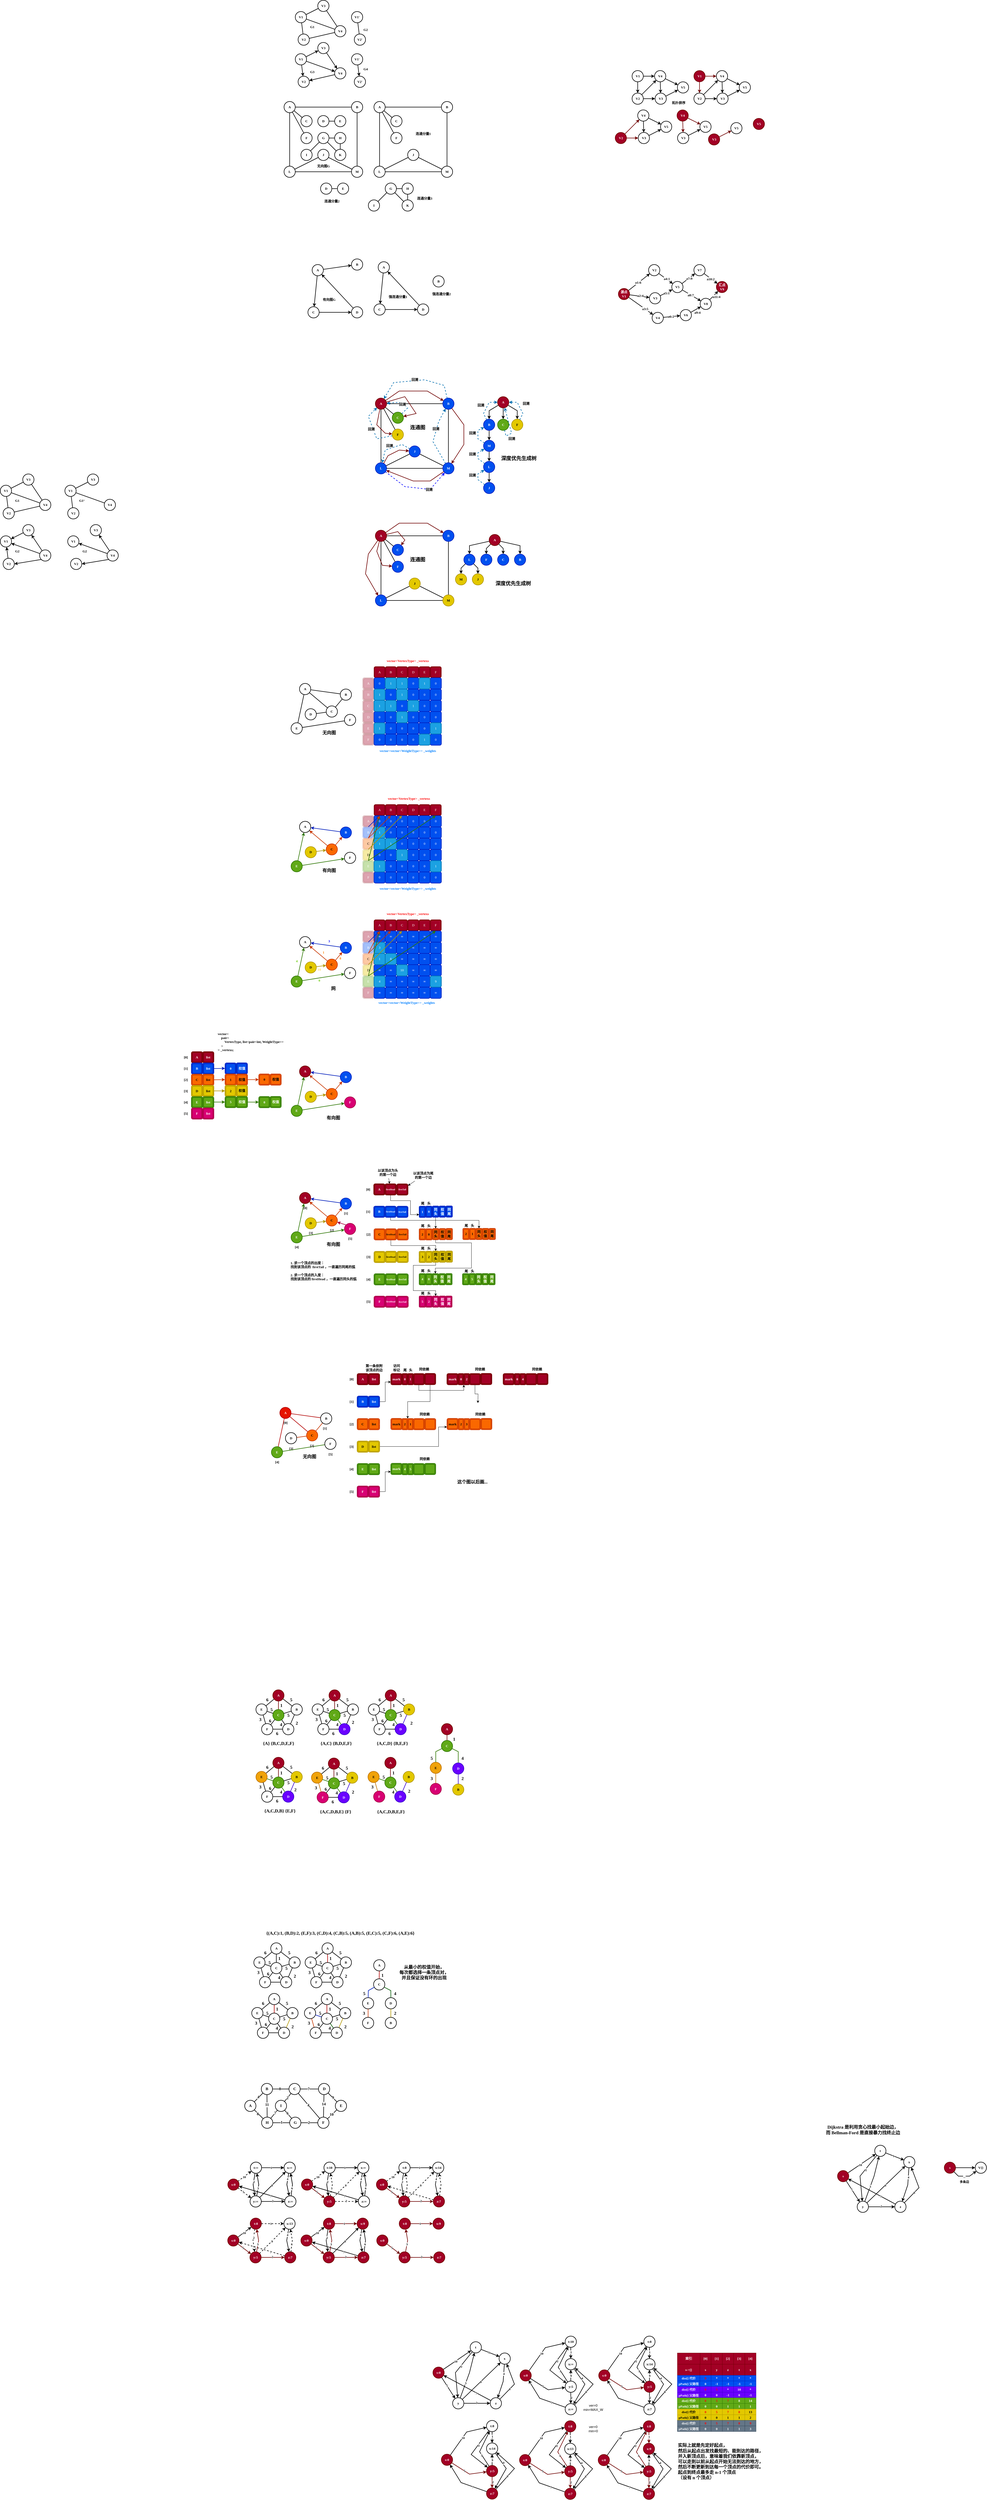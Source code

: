 <mxfile version="22.1.2" type="device">
  <diagram name="第 1 页" id="n_sf0sDzlpUR8E0M_Ner">
    <mxGraphModel dx="480" dy="334" grid="1" gridSize="10" guides="1" tooltips="1" connect="1" arrows="1" fold="1" page="1" pageScale="1" pageWidth="10000" pageHeight="10000" math="0" shadow="0">
      <root>
        <mxCell id="0" />
        <mxCell id="1" parent="0" />
        <mxCell id="BRikm0kSYV7cnef9qvUa-1" value="5" style="text;html=1;align=center;verticalAlign=middle;resizable=0;points=[];autosize=1;strokeColor=none;fillColor=none;fontFamily=Comic Sans MS;fontStyle=1;fontSize=16;" parent="1" vertex="1">
          <mxGeometry x="2232.5" y="8215" width="30" height="30" as="geometry" />
        </mxCell>
        <mxCell id="BRikm0kSYV7cnef9qvUa-2" value="3" style="text;html=1;align=center;verticalAlign=middle;resizable=0;points=[];autosize=1;strokeColor=none;fillColor=none;fontFamily=Comic Sans MS;fontStyle=1;fontSize=16;" parent="1" vertex="1">
          <mxGeometry x="2217.5" y="7412.5" width="30" height="30" as="geometry" />
        </mxCell>
        <mxCell id="BRikm0kSYV7cnef9qvUa-3" value="5" style="text;html=1;align=center;verticalAlign=middle;resizable=0;points=[];autosize=1;strokeColor=none;fillColor=none;fontFamily=Comic Sans MS;fontStyle=1;fontSize=16;" parent="1" vertex="1">
          <mxGeometry x="2060" y="7375" width="30" height="30" as="geometry" />
        </mxCell>
        <mxCell id="BRikm0kSYV7cnef9qvUa-4" value="4" style="text;html=1;align=center;verticalAlign=middle;resizable=0;points=[];autosize=1;strokeColor=none;fillColor=none;fontFamily=Comic Sans MS;fontStyle=1;fontSize=16;" parent="1" vertex="1">
          <mxGeometry x="2094" y="7188" width="30" height="30" as="geometry" />
        </mxCell>
        <mxCell id="BRikm0kSYV7cnef9qvUa-5" value="4" style="text;html=1;align=center;verticalAlign=middle;resizable=0;points=[];autosize=1;strokeColor=none;fillColor=none;fontFamily=Comic Sans MS;fontStyle=1;fontSize=16;" parent="1" vertex="1">
          <mxGeometry x="2294" y="7188" width="30" height="30" as="geometry" />
        </mxCell>
        <mxCell id="BRikm0kSYV7cnef9qvUa-6" value="4" style="text;html=1;align=center;verticalAlign=middle;resizable=0;points=[];autosize=1;strokeColor=none;fillColor=none;fontFamily=Comic Sans MS;fontStyle=1;fontSize=16;" parent="1" vertex="1">
          <mxGeometry x="2494" y="7188" width="30" height="30" as="geometry" />
        </mxCell>
        <mxCell id="BRikm0kSYV7cnef9qvUa-7" value="1" style="text;html=1;align=center;verticalAlign=middle;resizable=0;points=[];autosize=1;strokeColor=none;fillColor=none;fontFamily=Comic Sans MS;fontStyle=1;fontSize=16;" parent="1" vertex="1">
          <mxGeometry x="2095" y="7120" width="30" height="30" as="geometry" />
        </mxCell>
        <mxCell id="BRikm0kSYV7cnef9qvUa-8" value="1" style="text;html=1;align=center;verticalAlign=middle;resizable=0;points=[];autosize=1;strokeColor=none;fillColor=none;fontFamily=Comic Sans MS;fontStyle=1;fontSize=16;" parent="1" vertex="1">
          <mxGeometry x="2295" y="7120" width="30" height="30" as="geometry" />
        </mxCell>
        <mxCell id="BRikm0kSYV7cnef9qvUa-9" value="1" style="text;html=1;align=center;verticalAlign=middle;resizable=0;points=[];autosize=1;strokeColor=none;fillColor=none;fontFamily=Comic Sans MS;fontStyle=1;fontSize=16;" parent="1" vertex="1">
          <mxGeometry x="2495" y="7120" width="30" height="30" as="geometry" />
        </mxCell>
        <mxCell id="BRikm0kSYV7cnef9qvUa-10" style="rounded=0;orthogonalLoop=1;jettySize=auto;html=1;fontStyle=1;strokeWidth=2;fontFamily=Comic Sans MS;" parent="1" source="BRikm0kSYV7cnef9qvUa-13" target="BRikm0kSYV7cnef9qvUa-14" edge="1">
          <mxGeometry relative="1" as="geometry" />
        </mxCell>
        <mxCell id="BRikm0kSYV7cnef9qvUa-11" style="rounded=0;orthogonalLoop=1;jettySize=auto;html=1;fontStyle=1;strokeWidth=2;fontFamily=Comic Sans MS;" parent="1" source="BRikm0kSYV7cnef9qvUa-13" target="BRikm0kSYV7cnef9qvUa-17" edge="1">
          <mxGeometry relative="1" as="geometry" />
        </mxCell>
        <mxCell id="BRikm0kSYV7cnef9qvUa-12" style="rounded=0;orthogonalLoop=1;jettySize=auto;html=1;fontStyle=1;strokeWidth=2;fontFamily=Comic Sans MS;" parent="1" source="BRikm0kSYV7cnef9qvUa-13" target="BRikm0kSYV7cnef9qvUa-16" edge="1">
          <mxGeometry relative="1" as="geometry" />
        </mxCell>
        <mxCell id="BRikm0kSYV7cnef9qvUa-13" value="V1" style="ellipse;whiteSpace=wrap;html=1;aspect=fixed;fontStyle=1;strokeWidth=2;fontFamily=Comic Sans MS;" parent="1" vertex="1">
          <mxGeometry x="2160" y="1260" width="40" height="40" as="geometry" />
        </mxCell>
        <mxCell id="BRikm0kSYV7cnef9qvUa-14" value="V2" style="ellipse;whiteSpace=wrap;html=1;aspect=fixed;fontStyle=1;strokeWidth=2;fontFamily=Comic Sans MS;" parent="1" vertex="1">
          <mxGeometry x="2170" y="1340" width="40" height="40" as="geometry" />
        </mxCell>
        <mxCell id="BRikm0kSYV7cnef9qvUa-15" style="rounded=0;orthogonalLoop=1;jettySize=auto;html=1;fontStyle=1;strokeWidth=2;fontFamily=Comic Sans MS;" parent="1" source="BRikm0kSYV7cnef9qvUa-16" target="BRikm0kSYV7cnef9qvUa-14" edge="1">
          <mxGeometry relative="1" as="geometry" />
        </mxCell>
        <mxCell id="BRikm0kSYV7cnef9qvUa-16" value="V4" style="ellipse;whiteSpace=wrap;html=1;aspect=fixed;fontStyle=1;strokeWidth=2;fontFamily=Comic Sans MS;" parent="1" vertex="1">
          <mxGeometry x="2300" y="1310" width="40" height="40" as="geometry" />
        </mxCell>
        <mxCell id="BRikm0kSYV7cnef9qvUa-17" value="V3" style="ellipse;whiteSpace=wrap;html=1;aspect=fixed;fontStyle=1;strokeWidth=2;fontFamily=Comic Sans MS;" parent="1" vertex="1">
          <mxGeometry x="2240" y="1220" width="40" height="40" as="geometry" />
        </mxCell>
        <mxCell id="BRikm0kSYV7cnef9qvUa-18" style="rounded=0;orthogonalLoop=1;jettySize=auto;html=1;fontStyle=1;strokeWidth=2;fontFamily=Comic Sans MS;" parent="1" source="BRikm0kSYV7cnef9qvUa-17" target="BRikm0kSYV7cnef9qvUa-16" edge="1">
          <mxGeometry relative="1" as="geometry" />
        </mxCell>
        <mxCell id="BRikm0kSYV7cnef9qvUa-19" style="rounded=0;orthogonalLoop=1;jettySize=auto;html=1;strokeWidth=2;fontFamily=Comic Sans MS;" parent="1" source="BRikm0kSYV7cnef9qvUa-20" target="BRikm0kSYV7cnef9qvUa-21" edge="1">
          <mxGeometry relative="1" as="geometry" />
        </mxCell>
        <mxCell id="BRikm0kSYV7cnef9qvUa-20" value="V1&#39;" style="ellipse;whiteSpace=wrap;html=1;aspect=fixed;fontStyle=1;strokeWidth=2;fontFamily=Comic Sans MS;" parent="1" vertex="1">
          <mxGeometry x="2360" y="1260" width="40" height="40" as="geometry" />
        </mxCell>
        <mxCell id="BRikm0kSYV7cnef9qvUa-21" value="V2&#39;" style="ellipse;whiteSpace=wrap;html=1;aspect=fixed;fontStyle=1;strokeWidth=2;fontFamily=Comic Sans MS;" parent="1" vertex="1">
          <mxGeometry x="2370" y="1340" width="40" height="40" as="geometry" />
        </mxCell>
        <mxCell id="BRikm0kSYV7cnef9qvUa-22" style="rounded=0;orthogonalLoop=1;jettySize=auto;html=1;fontStyle=1;strokeWidth=2;fontFamily=Comic Sans MS;endArrow=none;endFill=0;" parent="1" source="BRikm0kSYV7cnef9qvUa-25" target="BRikm0kSYV7cnef9qvUa-26" edge="1">
          <mxGeometry relative="1" as="geometry" />
        </mxCell>
        <mxCell id="BRikm0kSYV7cnef9qvUa-23" style="rounded=0;orthogonalLoop=1;jettySize=auto;html=1;fontStyle=1;strokeWidth=2;fontFamily=Comic Sans MS;endArrow=none;endFill=0;" parent="1" source="BRikm0kSYV7cnef9qvUa-25" target="BRikm0kSYV7cnef9qvUa-29" edge="1">
          <mxGeometry relative="1" as="geometry" />
        </mxCell>
        <mxCell id="BRikm0kSYV7cnef9qvUa-24" style="rounded=0;orthogonalLoop=1;jettySize=auto;html=1;fontStyle=1;strokeWidth=2;fontFamily=Comic Sans MS;endArrow=none;endFill=0;" parent="1" source="BRikm0kSYV7cnef9qvUa-25" target="BRikm0kSYV7cnef9qvUa-28" edge="1">
          <mxGeometry relative="1" as="geometry" />
        </mxCell>
        <mxCell id="BRikm0kSYV7cnef9qvUa-25" value="V1" style="ellipse;whiteSpace=wrap;html=1;aspect=fixed;fontStyle=1;strokeWidth=2;fontFamily=Comic Sans MS;" parent="1" vertex="1">
          <mxGeometry x="2160" y="1110" width="40" height="40" as="geometry" />
        </mxCell>
        <mxCell id="BRikm0kSYV7cnef9qvUa-26" value="V2" style="ellipse;whiteSpace=wrap;html=1;aspect=fixed;fontStyle=1;strokeWidth=2;fontFamily=Comic Sans MS;" parent="1" vertex="1">
          <mxGeometry x="2170" y="1190" width="40" height="40" as="geometry" />
        </mxCell>
        <mxCell id="BRikm0kSYV7cnef9qvUa-27" style="rounded=0;orthogonalLoop=1;jettySize=auto;html=1;fontStyle=1;strokeWidth=2;fontFamily=Comic Sans MS;endArrow=none;endFill=0;" parent="1" source="BRikm0kSYV7cnef9qvUa-28" target="BRikm0kSYV7cnef9qvUa-26" edge="1">
          <mxGeometry relative="1" as="geometry" />
        </mxCell>
        <mxCell id="BRikm0kSYV7cnef9qvUa-28" value="V4" style="ellipse;whiteSpace=wrap;html=1;aspect=fixed;fontStyle=1;strokeWidth=2;fontFamily=Comic Sans MS;" parent="1" vertex="1">
          <mxGeometry x="2300" y="1160" width="40" height="40" as="geometry" />
        </mxCell>
        <mxCell id="BRikm0kSYV7cnef9qvUa-29" value="V3" style="ellipse;whiteSpace=wrap;html=1;aspect=fixed;fontStyle=1;strokeWidth=2;fontFamily=Comic Sans MS;" parent="1" vertex="1">
          <mxGeometry x="2240" y="1070" width="40" height="40" as="geometry" />
        </mxCell>
        <mxCell id="BRikm0kSYV7cnef9qvUa-30" style="rounded=0;orthogonalLoop=1;jettySize=auto;html=1;fontStyle=1;strokeWidth=2;fontFamily=Comic Sans MS;endArrow=none;endFill=0;" parent="1" source="BRikm0kSYV7cnef9qvUa-29" target="BRikm0kSYV7cnef9qvUa-28" edge="1">
          <mxGeometry relative="1" as="geometry" />
        </mxCell>
        <mxCell id="BRikm0kSYV7cnef9qvUa-31" style="rounded=0;orthogonalLoop=1;jettySize=auto;html=1;strokeWidth=2;endArrow=none;endFill=0;fontFamily=Comic Sans MS;" parent="1" source="BRikm0kSYV7cnef9qvUa-32" target="BRikm0kSYV7cnef9qvUa-33" edge="1">
          <mxGeometry relative="1" as="geometry" />
        </mxCell>
        <mxCell id="BRikm0kSYV7cnef9qvUa-32" value="V1&#39;" style="ellipse;whiteSpace=wrap;html=1;aspect=fixed;fontStyle=1;strokeWidth=2;fontFamily=Comic Sans MS;" parent="1" vertex="1">
          <mxGeometry x="2360" y="1110" width="40" height="40" as="geometry" />
        </mxCell>
        <mxCell id="BRikm0kSYV7cnef9qvUa-33" value="V2&#39;" style="ellipse;whiteSpace=wrap;html=1;aspect=fixed;fontStyle=1;strokeWidth=2;fontFamily=Comic Sans MS;" parent="1" vertex="1">
          <mxGeometry x="2370" y="1190" width="40" height="40" as="geometry" />
        </mxCell>
        <mxCell id="BRikm0kSYV7cnef9qvUa-34" value="G1" style="text;html=1;align=center;verticalAlign=middle;resizable=0;points=[];autosize=1;strokeColor=none;fillColor=none;fontFamily=Comic Sans MS;fontStyle=1" parent="1" vertex="1">
          <mxGeometry x="2200" y="1150" width="40" height="30" as="geometry" />
        </mxCell>
        <mxCell id="BRikm0kSYV7cnef9qvUa-35" value="G2" style="text;html=1;align=center;verticalAlign=middle;resizable=0;points=[];autosize=1;strokeColor=none;fillColor=none;fontFamily=Comic Sans MS;fontStyle=1" parent="1" vertex="1">
          <mxGeometry x="2390" y="1160" width="40" height="30" as="geometry" />
        </mxCell>
        <mxCell id="BRikm0kSYV7cnef9qvUa-36" value="G3" style="text;html=1;align=center;verticalAlign=middle;resizable=0;points=[];autosize=1;strokeColor=none;fillColor=none;fontFamily=Comic Sans MS;fontStyle=1" parent="1" vertex="1">
          <mxGeometry x="2200" y="1310" width="40" height="30" as="geometry" />
        </mxCell>
        <mxCell id="BRikm0kSYV7cnef9qvUa-37" value="G4" style="text;html=1;align=center;verticalAlign=middle;resizable=0;points=[];autosize=1;strokeColor=none;fillColor=none;fontFamily=Comic Sans MS;fontStyle=1" parent="1" vertex="1">
          <mxGeometry x="2390" y="1300" width="40" height="30" as="geometry" />
        </mxCell>
        <mxCell id="BRikm0kSYV7cnef9qvUa-38" style="rounded=0;orthogonalLoop=1;jettySize=auto;html=1;fontStyle=1;strokeWidth=2;fontFamily=Comic Sans MS;endArrow=none;endFill=0;" parent="1" source="BRikm0kSYV7cnef9qvUa-41" target="BRikm0kSYV7cnef9qvUa-42" edge="1">
          <mxGeometry relative="1" as="geometry" />
        </mxCell>
        <mxCell id="BRikm0kSYV7cnef9qvUa-39" style="rounded=0;orthogonalLoop=1;jettySize=auto;html=1;fontStyle=1;strokeWidth=2;fontFamily=Comic Sans MS;endArrow=none;endFill=0;" parent="1" source="BRikm0kSYV7cnef9qvUa-41" target="BRikm0kSYV7cnef9qvUa-46" edge="1">
          <mxGeometry relative="1" as="geometry" />
        </mxCell>
        <mxCell id="BRikm0kSYV7cnef9qvUa-40" style="rounded=0;orthogonalLoop=1;jettySize=auto;html=1;fontStyle=1;strokeWidth=2;fontFamily=Comic Sans MS;endArrow=none;endFill=0;" parent="1" source="BRikm0kSYV7cnef9qvUa-41" target="BRikm0kSYV7cnef9qvUa-44" edge="1">
          <mxGeometry relative="1" as="geometry" />
        </mxCell>
        <mxCell id="BRikm0kSYV7cnef9qvUa-41" value="A" style="ellipse;whiteSpace=wrap;html=1;aspect=fixed;fontStyle=1;strokeWidth=2;fontFamily=Comic Sans MS;" parent="1" vertex="1">
          <mxGeometry x="2120" y="1430" width="40" height="40" as="geometry" />
        </mxCell>
        <mxCell id="BRikm0kSYV7cnef9qvUa-42" value="L" style="ellipse;whiteSpace=wrap;html=1;aspect=fixed;fontStyle=1;strokeWidth=2;fontFamily=Comic Sans MS;" parent="1" vertex="1">
          <mxGeometry x="2120" y="1660" width="40" height="40" as="geometry" />
        </mxCell>
        <mxCell id="BRikm0kSYV7cnef9qvUa-43" style="rounded=0;orthogonalLoop=1;jettySize=auto;html=1;strokeWidth=2;endArrow=none;endFill=0;fontFamily=Comic Sans MS;" parent="1" source="BRikm0kSYV7cnef9qvUa-41" target="BRikm0kSYV7cnef9qvUa-48" edge="1">
          <mxGeometry relative="1" as="geometry" />
        </mxCell>
        <mxCell id="BRikm0kSYV7cnef9qvUa-44" value="C" style="ellipse;whiteSpace=wrap;html=1;aspect=fixed;fontStyle=1;strokeWidth=2;fontFamily=Comic Sans MS;" parent="1" vertex="1">
          <mxGeometry x="2180" y="1480" width="40" height="40" as="geometry" />
        </mxCell>
        <mxCell id="BRikm0kSYV7cnef9qvUa-45" style="rounded=0;orthogonalLoop=1;jettySize=auto;html=1;strokeWidth=2;endArrow=none;endFill=0;fontFamily=Comic Sans MS;" parent="1" source="BRikm0kSYV7cnef9qvUa-46" target="BRikm0kSYV7cnef9qvUa-64" edge="1">
          <mxGeometry relative="1" as="geometry" />
        </mxCell>
        <mxCell id="BRikm0kSYV7cnef9qvUa-46" value="B" style="ellipse;whiteSpace=wrap;html=1;aspect=fixed;fontStyle=1;strokeWidth=2;fontFamily=Comic Sans MS;" parent="1" vertex="1">
          <mxGeometry x="2360" y="1430" width="40" height="40" as="geometry" />
        </mxCell>
        <mxCell id="BRikm0kSYV7cnef9qvUa-47" value="无向图G" style="text;html=1;align=center;verticalAlign=middle;resizable=0;points=[];autosize=1;strokeColor=none;fillColor=none;fontFamily=Comic Sans MS;fontStyle=1" parent="1" vertex="1">
          <mxGeometry x="2225" y="1645" width="70" height="30" as="geometry" />
        </mxCell>
        <mxCell id="BRikm0kSYV7cnef9qvUa-48" value="F" style="ellipse;whiteSpace=wrap;html=1;aspect=fixed;fontStyle=1;strokeWidth=2;fontFamily=Comic Sans MS;" parent="1" vertex="1">
          <mxGeometry x="2180" y="1540" width="40" height="40" as="geometry" />
        </mxCell>
        <mxCell id="BRikm0kSYV7cnef9qvUa-49" value="I" style="ellipse;whiteSpace=wrap;html=1;aspect=fixed;fontStyle=1;strokeWidth=2;fontFamily=Comic Sans MS;" parent="1" vertex="1">
          <mxGeometry x="2180" y="1600" width="40" height="40" as="geometry" />
        </mxCell>
        <mxCell id="BRikm0kSYV7cnef9qvUa-50" style="rounded=0;orthogonalLoop=1;jettySize=auto;html=1;strokeWidth=2;endArrow=none;endFill=0;fontFamily=Comic Sans MS;" parent="1" source="BRikm0kSYV7cnef9qvUa-52" target="BRikm0kSYV7cnef9qvUa-49" edge="1">
          <mxGeometry relative="1" as="geometry" />
        </mxCell>
        <mxCell id="BRikm0kSYV7cnef9qvUa-51" style="rounded=0;orthogonalLoop=1;jettySize=auto;html=1;endArrow=none;endFill=0;strokeWidth=2;fontFamily=Comic Sans MS;" parent="1" source="BRikm0kSYV7cnef9qvUa-52" target="BRikm0kSYV7cnef9qvUa-53" edge="1">
          <mxGeometry relative="1" as="geometry" />
        </mxCell>
        <mxCell id="BRikm0kSYV7cnef9qvUa-52" value="G" style="ellipse;whiteSpace=wrap;html=1;aspect=fixed;fontStyle=1;strokeWidth=2;fontFamily=Comic Sans MS;" parent="1" vertex="1">
          <mxGeometry x="2240" y="1540" width="40" height="40" as="geometry" />
        </mxCell>
        <mxCell id="BRikm0kSYV7cnef9qvUa-53" value="H" style="ellipse;whiteSpace=wrap;html=1;aspect=fixed;fontStyle=1;strokeWidth=2;fontFamily=Comic Sans MS;" parent="1" vertex="1">
          <mxGeometry x="2300" y="1540" width="40" height="40" as="geometry" />
        </mxCell>
        <mxCell id="BRikm0kSYV7cnef9qvUa-54" style="rounded=0;orthogonalLoop=1;jettySize=auto;html=1;strokeWidth=2;endArrow=none;endFill=0;fontFamily=Comic Sans MS;" parent="1" source="BRikm0kSYV7cnef9qvUa-56" target="BRikm0kSYV7cnef9qvUa-52" edge="1">
          <mxGeometry relative="1" as="geometry" />
        </mxCell>
        <mxCell id="BRikm0kSYV7cnef9qvUa-55" style="rounded=0;orthogonalLoop=1;jettySize=auto;html=1;endArrow=none;endFill=0;strokeWidth=2;fontFamily=Comic Sans MS;" parent="1" source="BRikm0kSYV7cnef9qvUa-56" target="BRikm0kSYV7cnef9qvUa-53" edge="1">
          <mxGeometry relative="1" as="geometry" />
        </mxCell>
        <mxCell id="BRikm0kSYV7cnef9qvUa-56" value="K" style="ellipse;whiteSpace=wrap;html=1;aspect=fixed;fontStyle=1;strokeWidth=2;fontFamily=Comic Sans MS;" parent="1" vertex="1">
          <mxGeometry x="2300" y="1600" width="40" height="40" as="geometry" />
        </mxCell>
        <mxCell id="BRikm0kSYV7cnef9qvUa-57" style="rounded=0;orthogonalLoop=1;jettySize=auto;html=1;strokeWidth=2;endArrow=none;endFill=0;fontFamily=Comic Sans MS;" parent="1" source="BRikm0kSYV7cnef9qvUa-58" target="BRikm0kSYV7cnef9qvUa-59" edge="1">
          <mxGeometry relative="1" as="geometry" />
        </mxCell>
        <mxCell id="BRikm0kSYV7cnef9qvUa-58" value="D" style="ellipse;whiteSpace=wrap;html=1;aspect=fixed;fontStyle=1;strokeWidth=2;fontFamily=Comic Sans MS;" parent="1" vertex="1">
          <mxGeometry x="2250" y="1720" width="40" height="40" as="geometry" />
        </mxCell>
        <mxCell id="BRikm0kSYV7cnef9qvUa-59" value="E" style="ellipse;whiteSpace=wrap;html=1;aspect=fixed;fontStyle=1;strokeWidth=2;fontFamily=Comic Sans MS;" parent="1" vertex="1">
          <mxGeometry x="2310" y="1720" width="40" height="40" as="geometry" />
        </mxCell>
        <mxCell id="BRikm0kSYV7cnef9qvUa-60" style="rounded=0;orthogonalLoop=1;jettySize=auto;html=1;strokeWidth=2;endArrow=none;endFill=0;fontFamily=Comic Sans MS;" parent="1" source="BRikm0kSYV7cnef9qvUa-62" target="BRikm0kSYV7cnef9qvUa-42" edge="1">
          <mxGeometry relative="1" as="geometry" />
        </mxCell>
        <mxCell id="BRikm0kSYV7cnef9qvUa-61" style="rounded=0;orthogonalLoop=1;jettySize=auto;html=1;strokeWidth=2;endArrow=none;endFill=0;fontFamily=Comic Sans MS;" parent="1" source="BRikm0kSYV7cnef9qvUa-62" target="BRikm0kSYV7cnef9qvUa-64" edge="1">
          <mxGeometry relative="1" as="geometry" />
        </mxCell>
        <mxCell id="BRikm0kSYV7cnef9qvUa-62" value="J" style="ellipse;whiteSpace=wrap;html=1;aspect=fixed;fontStyle=1;strokeWidth=2;fontFamily=Comic Sans MS;" parent="1" vertex="1">
          <mxGeometry x="2240" y="1600" width="40" height="40" as="geometry" />
        </mxCell>
        <mxCell id="BRikm0kSYV7cnef9qvUa-63" style="rounded=0;orthogonalLoop=1;jettySize=auto;html=1;strokeWidth=2;endArrow=none;endFill=0;fontFamily=Comic Sans MS;" parent="1" source="BRikm0kSYV7cnef9qvUa-64" target="BRikm0kSYV7cnef9qvUa-42" edge="1">
          <mxGeometry relative="1" as="geometry" />
        </mxCell>
        <mxCell id="BRikm0kSYV7cnef9qvUa-64" value="M" style="ellipse;whiteSpace=wrap;html=1;aspect=fixed;fontStyle=1;strokeWidth=2;fontFamily=Comic Sans MS;" parent="1" vertex="1">
          <mxGeometry x="2360" y="1660" width="40" height="40" as="geometry" />
        </mxCell>
        <mxCell id="BRikm0kSYV7cnef9qvUa-65" style="rounded=0;orthogonalLoop=1;jettySize=auto;html=1;fontStyle=1;strokeWidth=2;fontFamily=Comic Sans MS;endArrow=none;endFill=0;" parent="1" source="BRikm0kSYV7cnef9qvUa-68" target="BRikm0kSYV7cnef9qvUa-69" edge="1">
          <mxGeometry relative="1" as="geometry" />
        </mxCell>
        <mxCell id="BRikm0kSYV7cnef9qvUa-66" style="rounded=0;orthogonalLoop=1;jettySize=auto;html=1;fontStyle=1;strokeWidth=2;fontFamily=Comic Sans MS;endArrow=none;endFill=0;" parent="1" source="BRikm0kSYV7cnef9qvUa-68" target="BRikm0kSYV7cnef9qvUa-73" edge="1">
          <mxGeometry relative="1" as="geometry" />
        </mxCell>
        <mxCell id="BRikm0kSYV7cnef9qvUa-67" style="rounded=0;orthogonalLoop=1;jettySize=auto;html=1;fontStyle=1;strokeWidth=2;fontFamily=Comic Sans MS;endArrow=none;endFill=0;" parent="1" source="BRikm0kSYV7cnef9qvUa-68" target="BRikm0kSYV7cnef9qvUa-71" edge="1">
          <mxGeometry relative="1" as="geometry" />
        </mxCell>
        <mxCell id="BRikm0kSYV7cnef9qvUa-68" value="A" style="ellipse;whiteSpace=wrap;html=1;aspect=fixed;fontStyle=1;strokeWidth=2;fontFamily=Comic Sans MS;" parent="1" vertex="1">
          <mxGeometry x="2440" y="1430" width="40" height="40" as="geometry" />
        </mxCell>
        <mxCell id="BRikm0kSYV7cnef9qvUa-69" value="L" style="ellipse;whiteSpace=wrap;html=1;aspect=fixed;fontStyle=1;strokeWidth=2;fontFamily=Comic Sans MS;" parent="1" vertex="1">
          <mxGeometry x="2440" y="1660" width="40" height="40" as="geometry" />
        </mxCell>
        <mxCell id="BRikm0kSYV7cnef9qvUa-70" style="rounded=0;orthogonalLoop=1;jettySize=auto;html=1;strokeWidth=2;endArrow=none;endFill=0;fontFamily=Comic Sans MS;" parent="1" source="BRikm0kSYV7cnef9qvUa-68" target="BRikm0kSYV7cnef9qvUa-74" edge="1">
          <mxGeometry relative="1" as="geometry" />
        </mxCell>
        <mxCell id="BRikm0kSYV7cnef9qvUa-71" value="C" style="ellipse;whiteSpace=wrap;html=1;aspect=fixed;fontStyle=1;strokeWidth=2;fontFamily=Comic Sans MS;" parent="1" vertex="1">
          <mxGeometry x="2500" y="1480" width="40" height="40" as="geometry" />
        </mxCell>
        <mxCell id="BRikm0kSYV7cnef9qvUa-72" style="rounded=0;orthogonalLoop=1;jettySize=auto;html=1;strokeWidth=2;endArrow=none;endFill=0;fontFamily=Comic Sans MS;" parent="1" source="BRikm0kSYV7cnef9qvUa-73" target="BRikm0kSYV7cnef9qvUa-79" edge="1">
          <mxGeometry relative="1" as="geometry" />
        </mxCell>
        <mxCell id="BRikm0kSYV7cnef9qvUa-73" value="B" style="ellipse;whiteSpace=wrap;html=1;aspect=fixed;fontStyle=1;strokeWidth=2;fontFamily=Comic Sans MS;" parent="1" vertex="1">
          <mxGeometry x="2680" y="1430" width="40" height="40" as="geometry" />
        </mxCell>
        <mxCell id="BRikm0kSYV7cnef9qvUa-74" value="F" style="ellipse;whiteSpace=wrap;html=1;aspect=fixed;fontStyle=1;strokeWidth=2;fontFamily=Comic Sans MS;" parent="1" vertex="1">
          <mxGeometry x="2500" y="1540" width="40" height="40" as="geometry" />
        </mxCell>
        <mxCell id="BRikm0kSYV7cnef9qvUa-75" style="rounded=0;orthogonalLoop=1;jettySize=auto;html=1;strokeWidth=2;endArrow=none;endFill=0;fontFamily=Comic Sans MS;" parent="1" source="BRikm0kSYV7cnef9qvUa-77" target="BRikm0kSYV7cnef9qvUa-69" edge="1">
          <mxGeometry relative="1" as="geometry" />
        </mxCell>
        <mxCell id="BRikm0kSYV7cnef9qvUa-76" style="rounded=0;orthogonalLoop=1;jettySize=auto;html=1;strokeWidth=2;endArrow=none;endFill=0;fontFamily=Comic Sans MS;" parent="1" source="BRikm0kSYV7cnef9qvUa-77" target="BRikm0kSYV7cnef9qvUa-79" edge="1">
          <mxGeometry relative="1" as="geometry" />
        </mxCell>
        <mxCell id="BRikm0kSYV7cnef9qvUa-77" value="J" style="ellipse;whiteSpace=wrap;html=1;aspect=fixed;fontStyle=1;strokeWidth=2;fontFamily=Comic Sans MS;" parent="1" vertex="1">
          <mxGeometry x="2560" y="1600" width="40" height="40" as="geometry" />
        </mxCell>
        <mxCell id="BRikm0kSYV7cnef9qvUa-78" style="rounded=0;orthogonalLoop=1;jettySize=auto;html=1;strokeWidth=2;endArrow=none;endFill=0;fontFamily=Comic Sans MS;" parent="1" source="BRikm0kSYV7cnef9qvUa-79" target="BRikm0kSYV7cnef9qvUa-69" edge="1">
          <mxGeometry relative="1" as="geometry" />
        </mxCell>
        <mxCell id="BRikm0kSYV7cnef9qvUa-79" value="M" style="ellipse;whiteSpace=wrap;html=1;aspect=fixed;fontStyle=1;strokeWidth=2;fontFamily=Comic Sans MS;" parent="1" vertex="1">
          <mxGeometry x="2680" y="1660" width="40" height="40" as="geometry" />
        </mxCell>
        <mxCell id="BRikm0kSYV7cnef9qvUa-80" value="I" style="ellipse;whiteSpace=wrap;html=1;aspect=fixed;fontStyle=1;strokeWidth=2;fontFamily=Comic Sans MS;" parent="1" vertex="1">
          <mxGeometry x="2420" y="1780" width="40" height="40" as="geometry" />
        </mxCell>
        <mxCell id="BRikm0kSYV7cnef9qvUa-81" style="rounded=0;orthogonalLoop=1;jettySize=auto;html=1;strokeWidth=2;endArrow=none;endFill=0;fontFamily=Comic Sans MS;" parent="1" source="BRikm0kSYV7cnef9qvUa-83" target="BRikm0kSYV7cnef9qvUa-80" edge="1">
          <mxGeometry relative="1" as="geometry" />
        </mxCell>
        <mxCell id="BRikm0kSYV7cnef9qvUa-82" style="rounded=0;orthogonalLoop=1;jettySize=auto;html=1;endArrow=none;endFill=0;strokeWidth=2;fontFamily=Comic Sans MS;" parent="1" source="BRikm0kSYV7cnef9qvUa-83" target="BRikm0kSYV7cnef9qvUa-84" edge="1">
          <mxGeometry relative="1" as="geometry" />
        </mxCell>
        <mxCell id="BRikm0kSYV7cnef9qvUa-83" value="G" style="ellipse;whiteSpace=wrap;html=1;aspect=fixed;fontStyle=1;strokeWidth=2;fontFamily=Comic Sans MS;" parent="1" vertex="1">
          <mxGeometry x="2480" y="1720" width="40" height="40" as="geometry" />
        </mxCell>
        <mxCell id="BRikm0kSYV7cnef9qvUa-84" value="H" style="ellipse;whiteSpace=wrap;html=1;aspect=fixed;fontStyle=1;strokeWidth=2;fontFamily=Comic Sans MS;" parent="1" vertex="1">
          <mxGeometry x="2540" y="1720" width="40" height="40" as="geometry" />
        </mxCell>
        <mxCell id="BRikm0kSYV7cnef9qvUa-85" style="rounded=0;orthogonalLoop=1;jettySize=auto;html=1;strokeWidth=2;endArrow=none;endFill=0;fontFamily=Comic Sans MS;" parent="1" source="BRikm0kSYV7cnef9qvUa-87" target="BRikm0kSYV7cnef9qvUa-83" edge="1">
          <mxGeometry relative="1" as="geometry" />
        </mxCell>
        <mxCell id="BRikm0kSYV7cnef9qvUa-86" style="rounded=0;orthogonalLoop=1;jettySize=auto;html=1;endArrow=none;endFill=0;strokeWidth=2;fontFamily=Comic Sans MS;" parent="1" source="BRikm0kSYV7cnef9qvUa-87" target="BRikm0kSYV7cnef9qvUa-84" edge="1">
          <mxGeometry relative="1" as="geometry" />
        </mxCell>
        <mxCell id="BRikm0kSYV7cnef9qvUa-87" value="K" style="ellipse;whiteSpace=wrap;html=1;aspect=fixed;fontStyle=1;strokeWidth=2;fontFamily=Comic Sans MS;" parent="1" vertex="1">
          <mxGeometry x="2540" y="1780" width="40" height="40" as="geometry" />
        </mxCell>
        <mxCell id="BRikm0kSYV7cnef9qvUa-88" value="连通分量1" style="text;html=1;align=center;verticalAlign=middle;resizable=0;points=[];autosize=1;strokeColor=none;fillColor=none;fontFamily=Comic Sans MS;fontStyle=1" parent="1" vertex="1">
          <mxGeometry x="2575" y="1530" width="80" height="30" as="geometry" />
        </mxCell>
        <mxCell id="BRikm0kSYV7cnef9qvUa-89" value="连通分量2" style="text;html=1;align=center;verticalAlign=middle;resizable=0;points=[];autosize=1;strokeColor=none;fillColor=none;fontFamily=Comic Sans MS;fontStyle=1" parent="1" vertex="1">
          <mxGeometry x="2250" y="1770" width="80" height="30" as="geometry" />
        </mxCell>
        <mxCell id="BRikm0kSYV7cnef9qvUa-90" value="连通分量3" style="text;html=1;align=center;verticalAlign=middle;resizable=0;points=[];autosize=1;strokeColor=none;fillColor=none;fontFamily=Comic Sans MS;fontStyle=1" parent="1" vertex="1">
          <mxGeometry x="2580" y="1760" width="80" height="30" as="geometry" />
        </mxCell>
        <mxCell id="BRikm0kSYV7cnef9qvUa-91" style="rounded=0;orthogonalLoop=1;jettySize=auto;html=1;strokeWidth=2;endArrow=none;endFill=0;fontFamily=Comic Sans MS;" parent="1" source="BRikm0kSYV7cnef9qvUa-92" target="BRikm0kSYV7cnef9qvUa-93" edge="1">
          <mxGeometry relative="1" as="geometry" />
        </mxCell>
        <mxCell id="BRikm0kSYV7cnef9qvUa-92" value="D" style="ellipse;whiteSpace=wrap;html=1;aspect=fixed;fontStyle=1;strokeWidth=2;fontFamily=Comic Sans MS;" parent="1" vertex="1">
          <mxGeometry x="2240" y="1480" width="40" height="40" as="geometry" />
        </mxCell>
        <mxCell id="BRikm0kSYV7cnef9qvUa-93" value="E" style="ellipse;whiteSpace=wrap;html=1;aspect=fixed;fontStyle=1;strokeWidth=2;fontFamily=Comic Sans MS;" parent="1" vertex="1">
          <mxGeometry x="2300" y="1480" width="40" height="40" as="geometry" />
        </mxCell>
        <mxCell id="BRikm0kSYV7cnef9qvUa-94" style="rounded=0;orthogonalLoop=1;jettySize=auto;html=1;fontStyle=1;strokeWidth=2;fontFamily=Comic Sans MS;" parent="1" source="BRikm0kSYV7cnef9qvUa-97" target="BRikm0kSYV7cnef9qvUa-96" edge="1">
          <mxGeometry relative="1" as="geometry">
            <mxPoint x="2350" y="2260" as="targetPoint" />
          </mxGeometry>
        </mxCell>
        <mxCell id="BRikm0kSYV7cnef9qvUa-95" style="rounded=0;orthogonalLoop=1;jettySize=auto;html=1;fontStyle=1;strokeWidth=2;fontFamily=Comic Sans MS;" parent="1" source="BRikm0kSYV7cnef9qvUa-96" target="BRikm0kSYV7cnef9qvUa-100" edge="1">
          <mxGeometry relative="1" as="geometry" />
        </mxCell>
        <mxCell id="BRikm0kSYV7cnef9qvUa-96" value="D" style="ellipse;whiteSpace=wrap;html=1;aspect=fixed;fontStyle=1;strokeWidth=2;fontFamily=Comic Sans MS;" parent="1" vertex="1">
          <mxGeometry x="2360" y="2160" width="40" height="40" as="geometry" />
        </mxCell>
        <mxCell id="BRikm0kSYV7cnef9qvUa-97" value="C" style="ellipse;whiteSpace=wrap;html=1;aspect=fixed;fontStyle=1;strokeWidth=2;fontFamily=Comic Sans MS;" parent="1" vertex="1">
          <mxGeometry x="2205" y="2160" width="40" height="40" as="geometry" />
        </mxCell>
        <mxCell id="BRikm0kSYV7cnef9qvUa-98" style="rounded=0;orthogonalLoop=1;jettySize=auto;html=1;fontStyle=1;strokeWidth=2;fontFamily=Comic Sans MS;" parent="1" source="BRikm0kSYV7cnef9qvUa-100" target="BRikm0kSYV7cnef9qvUa-97" edge="1">
          <mxGeometry relative="1" as="geometry" />
        </mxCell>
        <mxCell id="BRikm0kSYV7cnef9qvUa-99" value="B" style="ellipse;whiteSpace=wrap;html=1;aspect=fixed;fontStyle=1;strokeWidth=2;fontFamily=Comic Sans MS;" parent="1" vertex="1">
          <mxGeometry x="2360" y="1990" width="40" height="40" as="geometry" />
        </mxCell>
        <mxCell id="BRikm0kSYV7cnef9qvUa-100" value="A" style="ellipse;whiteSpace=wrap;html=1;aspect=fixed;fontStyle=1;strokeWidth=2;fontFamily=Comic Sans MS;" parent="1" vertex="1">
          <mxGeometry x="2220" y="2010" width="40" height="40" as="geometry" />
        </mxCell>
        <mxCell id="BRikm0kSYV7cnef9qvUa-101" style="rounded=0;orthogonalLoop=1;jettySize=auto;html=1;fontStyle=1;strokeWidth=2;fontFamily=Comic Sans MS;" parent="1" source="BRikm0kSYV7cnef9qvUa-100" target="BRikm0kSYV7cnef9qvUa-99" edge="1">
          <mxGeometry relative="1" as="geometry" />
        </mxCell>
        <mxCell id="BRikm0kSYV7cnef9qvUa-102" value="有向图G" style="text;html=1;align=center;verticalAlign=middle;resizable=0;points=[];autosize=1;strokeColor=none;fillColor=none;fontFamily=Comic Sans MS;fontStyle=1" parent="1" vertex="1">
          <mxGeometry x="2245" y="2120" width="70" height="30" as="geometry" />
        </mxCell>
        <mxCell id="BRikm0kSYV7cnef9qvUa-103" value="强连通分量1" style="text;html=1;align=center;verticalAlign=middle;resizable=0;points=[];autosize=1;strokeColor=none;fillColor=none;fontFamily=Comic Sans MS;fontStyle=1" parent="1" vertex="1">
          <mxGeometry x="2480" y="2110" width="90" height="30" as="geometry" />
        </mxCell>
        <mxCell id="BRikm0kSYV7cnef9qvUa-104" value="强连通分量2" style="text;html=1;align=center;verticalAlign=middle;resizable=0;points=[];autosize=1;strokeColor=none;fillColor=none;fontFamily=Comic Sans MS;fontStyle=1" parent="1" vertex="1">
          <mxGeometry x="2635" y="2100" width="90" height="30" as="geometry" />
        </mxCell>
        <mxCell id="BRikm0kSYV7cnef9qvUa-105" style="rounded=0;orthogonalLoop=1;jettySize=auto;html=1;fontStyle=1;strokeWidth=2;fontFamily=Comic Sans MS;" parent="1" source="BRikm0kSYV7cnef9qvUa-108" target="BRikm0kSYV7cnef9qvUa-107" edge="1">
          <mxGeometry relative="1" as="geometry">
            <mxPoint x="2585" y="2250" as="targetPoint" />
          </mxGeometry>
        </mxCell>
        <mxCell id="BRikm0kSYV7cnef9qvUa-106" style="rounded=0;orthogonalLoop=1;jettySize=auto;html=1;fontStyle=1;strokeWidth=2;fontFamily=Comic Sans MS;" parent="1" source="BRikm0kSYV7cnef9qvUa-107" target="BRikm0kSYV7cnef9qvUa-110" edge="1">
          <mxGeometry relative="1" as="geometry" />
        </mxCell>
        <mxCell id="BRikm0kSYV7cnef9qvUa-107" value="D" style="ellipse;whiteSpace=wrap;html=1;aspect=fixed;fontStyle=1;strokeWidth=2;fontFamily=Comic Sans MS;" parent="1" vertex="1">
          <mxGeometry x="2595" y="2150" width="40" height="40" as="geometry" />
        </mxCell>
        <mxCell id="BRikm0kSYV7cnef9qvUa-108" value="C" style="ellipse;whiteSpace=wrap;html=1;aspect=fixed;fontStyle=1;strokeWidth=2;fontFamily=Comic Sans MS;" parent="1" vertex="1">
          <mxGeometry x="2440" y="2150" width="40" height="40" as="geometry" />
        </mxCell>
        <mxCell id="BRikm0kSYV7cnef9qvUa-109" style="rounded=0;orthogonalLoop=1;jettySize=auto;html=1;fontStyle=1;strokeWidth=2;fontFamily=Comic Sans MS;" parent="1" source="BRikm0kSYV7cnef9qvUa-110" target="BRikm0kSYV7cnef9qvUa-108" edge="1">
          <mxGeometry relative="1" as="geometry" />
        </mxCell>
        <mxCell id="BRikm0kSYV7cnef9qvUa-110" value="A" style="ellipse;whiteSpace=wrap;html=1;aspect=fixed;fontStyle=1;strokeWidth=2;fontFamily=Comic Sans MS;" parent="1" vertex="1">
          <mxGeometry x="2455" y="2000" width="40" height="40" as="geometry" />
        </mxCell>
        <mxCell id="BRikm0kSYV7cnef9qvUa-111" value="B" style="ellipse;whiteSpace=wrap;html=1;aspect=fixed;fontStyle=1;strokeWidth=2;fontFamily=Comic Sans MS;" parent="1" vertex="1">
          <mxGeometry x="2650" y="2050" width="40" height="40" as="geometry" />
        </mxCell>
        <mxCell id="BRikm0kSYV7cnef9qvUa-112" style="rounded=0;orthogonalLoop=1;jettySize=auto;html=1;fontStyle=1;strokeWidth=2;fontFamily=Comic Sans MS;endArrow=none;endFill=0;" parent="1" source="BRikm0kSYV7cnef9qvUa-115" target="BRikm0kSYV7cnef9qvUa-116" edge="1">
          <mxGeometry relative="1" as="geometry" />
        </mxCell>
        <mxCell id="BRikm0kSYV7cnef9qvUa-113" style="rounded=0;orthogonalLoop=1;jettySize=auto;html=1;fontStyle=1;strokeWidth=2;fontFamily=Comic Sans MS;endArrow=none;endFill=0;" parent="1" source="BRikm0kSYV7cnef9qvUa-115" target="BRikm0kSYV7cnef9qvUa-120" edge="1">
          <mxGeometry relative="1" as="geometry" />
        </mxCell>
        <mxCell id="BRikm0kSYV7cnef9qvUa-114" style="rounded=0;orthogonalLoop=1;jettySize=auto;html=1;fontStyle=1;strokeWidth=2;fontFamily=Comic Sans MS;endArrow=none;endFill=0;" parent="1" source="BRikm0kSYV7cnef9qvUa-115" target="BRikm0kSYV7cnef9qvUa-118" edge="1">
          <mxGeometry relative="1" as="geometry" />
        </mxCell>
        <mxCell id="BRikm0kSYV7cnef9qvUa-115" value="A" style="ellipse;whiteSpace=wrap;html=1;aspect=fixed;fontStyle=1;strokeWidth=2;fontFamily=Comic Sans MS;fillColor=#a20025;fontColor=#ffffff;strokeColor=#6F0000;" parent="1" vertex="1">
          <mxGeometry x="2445" y="2485" width="40" height="40" as="geometry" />
        </mxCell>
        <mxCell id="BRikm0kSYV7cnef9qvUa-116" value="L" style="ellipse;whiteSpace=wrap;html=1;aspect=fixed;fontStyle=1;strokeWidth=2;fontFamily=Comic Sans MS;fillColor=#0050ef;fontColor=#ffffff;strokeColor=#001DBC;" parent="1" vertex="1">
          <mxGeometry x="2445" y="2715" width="40" height="40" as="geometry" />
        </mxCell>
        <mxCell id="BRikm0kSYV7cnef9qvUa-117" style="rounded=0;orthogonalLoop=1;jettySize=auto;html=1;strokeWidth=2;endArrow=none;endFill=0;fontFamily=Comic Sans MS;" parent="1" source="BRikm0kSYV7cnef9qvUa-115" target="BRikm0kSYV7cnef9qvUa-121" edge="1">
          <mxGeometry relative="1" as="geometry" />
        </mxCell>
        <mxCell id="BRikm0kSYV7cnef9qvUa-118" value="C" style="ellipse;whiteSpace=wrap;html=1;aspect=fixed;fontStyle=1;strokeWidth=2;fontFamily=Comic Sans MS;fillColor=#60a917;fontColor=#ffffff;strokeColor=#2D7600;" parent="1" vertex="1">
          <mxGeometry x="2505" y="2535" width="40" height="40" as="geometry" />
        </mxCell>
        <mxCell id="BRikm0kSYV7cnef9qvUa-119" style="rounded=0;orthogonalLoop=1;jettySize=auto;html=1;strokeWidth=2;endArrow=none;endFill=0;fontFamily=Comic Sans MS;" parent="1" source="BRikm0kSYV7cnef9qvUa-120" target="BRikm0kSYV7cnef9qvUa-126" edge="1">
          <mxGeometry relative="1" as="geometry" />
        </mxCell>
        <mxCell id="BRikm0kSYV7cnef9qvUa-120" value="B" style="ellipse;whiteSpace=wrap;html=1;aspect=fixed;fontStyle=1;strokeWidth=2;fontFamily=Comic Sans MS;fillColor=#0050ef;fontColor=#ffffff;strokeColor=#001DBC;" parent="1" vertex="1">
          <mxGeometry x="2685" y="2485" width="40" height="40" as="geometry" />
        </mxCell>
        <mxCell id="BRikm0kSYV7cnef9qvUa-121" value="F" style="ellipse;whiteSpace=wrap;html=1;aspect=fixed;fontStyle=1;strokeWidth=2;fontFamily=Comic Sans MS;fillColor=#e3c800;fontColor=#000000;strokeColor=#B09500;" parent="1" vertex="1">
          <mxGeometry x="2505" y="2595" width="40" height="40" as="geometry" />
        </mxCell>
        <mxCell id="BRikm0kSYV7cnef9qvUa-122" style="rounded=0;orthogonalLoop=1;jettySize=auto;html=1;strokeWidth=2;endArrow=none;endFill=0;fontFamily=Comic Sans MS;" parent="1" source="BRikm0kSYV7cnef9qvUa-124" target="BRikm0kSYV7cnef9qvUa-116" edge="1">
          <mxGeometry relative="1" as="geometry" />
        </mxCell>
        <mxCell id="BRikm0kSYV7cnef9qvUa-123" style="rounded=0;orthogonalLoop=1;jettySize=auto;html=1;strokeWidth=2;endArrow=none;endFill=0;fontFamily=Comic Sans MS;" parent="1" source="BRikm0kSYV7cnef9qvUa-124" target="BRikm0kSYV7cnef9qvUa-126" edge="1">
          <mxGeometry relative="1" as="geometry" />
        </mxCell>
        <mxCell id="BRikm0kSYV7cnef9qvUa-124" value="J" style="ellipse;whiteSpace=wrap;html=1;aspect=fixed;fontStyle=1;strokeWidth=2;fontFamily=Comic Sans MS;fillColor=#0050ef;fontColor=#ffffff;strokeColor=#001DBC;" parent="1" vertex="1">
          <mxGeometry x="2565" y="2655" width="40" height="40" as="geometry" />
        </mxCell>
        <mxCell id="BRikm0kSYV7cnef9qvUa-125" style="rounded=0;orthogonalLoop=1;jettySize=auto;html=1;strokeWidth=2;endArrow=none;endFill=0;fontFamily=Comic Sans MS;" parent="1" source="BRikm0kSYV7cnef9qvUa-126" target="BRikm0kSYV7cnef9qvUa-116" edge="1">
          <mxGeometry relative="1" as="geometry" />
        </mxCell>
        <mxCell id="BRikm0kSYV7cnef9qvUa-126" value="M" style="ellipse;whiteSpace=wrap;html=1;aspect=fixed;fontStyle=1;strokeWidth=2;fontFamily=Comic Sans MS;fillColor=#0050ef;fontColor=#ffffff;strokeColor=#001DBC;" parent="1" vertex="1">
          <mxGeometry x="2685" y="2715" width="40" height="40" as="geometry" />
        </mxCell>
        <mxCell id="BRikm0kSYV7cnef9qvUa-127" value="连通图" style="text;html=1;align=center;verticalAlign=middle;resizable=0;points=[];autosize=1;strokeColor=none;fillColor=none;fontFamily=Comic Sans MS;fontStyle=1;fontSize=18;" parent="1" vertex="1">
          <mxGeometry x="2555" y="2570" width="80" height="40" as="geometry" />
        </mxCell>
        <mxCell id="BRikm0kSYV7cnef9qvUa-128" value="" style="endArrow=classic;html=1;rounded=0;fillColor=#a20025;strokeColor=#6F0000;strokeWidth=2;fontFamily=Comic Sans MS;" parent="1" source="BRikm0kSYV7cnef9qvUa-115" target="BRikm0kSYV7cnef9qvUa-120" edge="1">
          <mxGeometry width="50" height="50" relative="1" as="geometry">
            <mxPoint x="2620" y="2600" as="sourcePoint" />
            <mxPoint x="2580" y="2470" as="targetPoint" />
            <Array as="points">
              <mxPoint x="2530" y="2460" />
              <mxPoint x="2630" y="2460" />
            </Array>
          </mxGeometry>
        </mxCell>
        <mxCell id="BRikm0kSYV7cnef9qvUa-129" value="" style="endArrow=classic;html=1;rounded=0;fillColor=#a20025;strokeColor=#6F0000;strokeWidth=2;fontFamily=Comic Sans MS;" parent="1" source="BRikm0kSYV7cnef9qvUa-120" target="BRikm0kSYV7cnef9qvUa-126" edge="1">
          <mxGeometry width="50" height="50" relative="1" as="geometry">
            <mxPoint x="2491" y="2504" as="sourcePoint" />
            <mxPoint x="2698" y="2505" as="targetPoint" />
            <Array as="points">
              <mxPoint x="2760" y="2580" />
              <mxPoint x="2760" y="2650" />
            </Array>
          </mxGeometry>
        </mxCell>
        <mxCell id="BRikm0kSYV7cnef9qvUa-130" value="" style="endArrow=classic;html=1;rounded=0;fillColor=#a20025;strokeColor=#6F0000;strokeWidth=2;fontFamily=Comic Sans MS;" parent="1" source="BRikm0kSYV7cnef9qvUa-126" target="BRikm0kSYV7cnef9qvUa-116" edge="1">
          <mxGeometry width="50" height="50" relative="1" as="geometry">
            <mxPoint x="2727" y="2531" as="sourcePoint" />
            <mxPoint x="2726" y="2728" as="targetPoint" />
            <Array as="points">
              <mxPoint x="2640" y="2780" />
              <mxPoint x="2580" y="2780" />
            </Array>
          </mxGeometry>
        </mxCell>
        <mxCell id="BRikm0kSYV7cnef9qvUa-131" value="" style="endArrow=classic;html=1;rounded=0;fillColor=#a20025;strokeColor=#6F0000;strokeWidth=2;fontFamily=Comic Sans MS;" parent="1" source="BRikm0kSYV7cnef9qvUa-116" target="BRikm0kSYV7cnef9qvUa-124" edge="1">
          <mxGeometry width="50" height="50" relative="1" as="geometry">
            <mxPoint x="2490" y="2830" as="sourcePoint" />
            <mxPoint x="2494" y="2752" as="targetPoint" />
            <Array as="points">
              <mxPoint x="2490" y="2690" />
              <mxPoint x="2530" y="2670" />
            </Array>
          </mxGeometry>
        </mxCell>
        <mxCell id="BRikm0kSYV7cnef9qvUa-132" value="" style="endArrow=classic;html=1;rounded=0;fillColor=#1ba1e2;strokeColor=#006EAF;strokeWidth=2;dashed=1;fontFamily=Comic Sans MS;" parent="1" source="BRikm0kSYV7cnef9qvUa-124" target="BRikm0kSYV7cnef9qvUa-116" edge="1">
          <mxGeometry width="50" height="50" relative="1" as="geometry">
            <mxPoint x="2485" y="2728" as="sourcePoint" />
            <mxPoint x="2580" y="2600" as="targetPoint" />
            <Array as="points">
              <mxPoint x="2540" y="2650" />
              <mxPoint x="2480" y="2670" />
            </Array>
          </mxGeometry>
        </mxCell>
        <mxCell id="BRikm0kSYV7cnef9qvUa-133" value="回溯" style="edgeLabel;html=1;align=center;verticalAlign=middle;resizable=0;points=[];fontFamily=Comic Sans MS;fontStyle=1;fontSize=12;" parent="BRikm0kSYV7cnef9qvUa-132" vertex="1" connectable="0">
          <mxGeometry x="-0.147" y="2" relative="1" as="geometry">
            <mxPoint x="-18" y="-6" as="offset" />
          </mxGeometry>
        </mxCell>
        <mxCell id="BRikm0kSYV7cnef9qvUa-134" value="" style="endArrow=classic;html=1;rounded=0;fillColor=#a20025;strokeColor=#6F0000;strokeWidth=2;fontFamily=Comic Sans MS;" parent="1" source="BRikm0kSYV7cnef9qvUa-115" target="BRikm0kSYV7cnef9qvUa-118" edge="1">
          <mxGeometry width="50" height="50" relative="1" as="geometry">
            <mxPoint x="2491" y="2504" as="sourcePoint" />
            <mxPoint x="2698" y="2505" as="targetPoint" />
            <Array as="points">
              <mxPoint x="2550" y="2480" />
              <mxPoint x="2590" y="2540" />
            </Array>
          </mxGeometry>
        </mxCell>
        <mxCell id="BRikm0kSYV7cnef9qvUa-135" value="" style="endArrow=classic;html=1;rounded=0;fillColor=#1ba1e2;strokeColor=#006EAF;strokeWidth=2;dashed=1;fontFamily=Comic Sans MS;" parent="1" source="BRikm0kSYV7cnef9qvUa-118" target="BRikm0kSYV7cnef9qvUa-115" edge="1">
          <mxGeometry width="50" height="50" relative="1" as="geometry">
            <mxPoint x="2609" y="2671" as="sourcePoint" />
            <mxPoint x="2489" y="2530" as="targetPoint" />
            <Array as="points">
              <mxPoint x="2560" y="2520" />
              <mxPoint x="2530" y="2500" />
            </Array>
          </mxGeometry>
        </mxCell>
        <mxCell id="BRikm0kSYV7cnef9qvUa-136" value="回溯" style="edgeLabel;html=1;align=center;verticalAlign=middle;resizable=0;points=[];fontFamily=Comic Sans MS;fontStyle=1;fontSize=12;" parent="BRikm0kSYV7cnef9qvUa-135" vertex="1" connectable="0">
          <mxGeometry x="-0.147" y="2" relative="1" as="geometry">
            <mxPoint x="-4" y="-4" as="offset" />
          </mxGeometry>
        </mxCell>
        <mxCell id="BRikm0kSYV7cnef9qvUa-137" value="" style="endArrow=classic;html=1;rounded=0;fillColor=#a20025;strokeColor=#6F0000;strokeWidth=2;fontFamily=Comic Sans MS;" parent="1" source="BRikm0kSYV7cnef9qvUa-115" target="BRikm0kSYV7cnef9qvUa-121" edge="1">
          <mxGeometry width="50" height="50" relative="1" as="geometry">
            <mxPoint x="2494" y="2511" as="sourcePoint" />
            <mxPoint x="2549" y="2551" as="targetPoint" />
            <Array as="points">
              <mxPoint x="2450" y="2580" />
              <mxPoint x="2480" y="2610" />
            </Array>
          </mxGeometry>
        </mxCell>
        <mxCell id="BRikm0kSYV7cnef9qvUa-138" style="rounded=0;orthogonalLoop=1;jettySize=auto;html=1;strokeWidth=2;fontFamily=Comic Sans MS;" parent="1" source="BRikm0kSYV7cnef9qvUa-141" target="BRikm0kSYV7cnef9qvUa-143" edge="1">
          <mxGeometry relative="1" as="geometry">
            <Array as="points">
              <mxPoint x="2850" y="2530" />
            </Array>
          </mxGeometry>
        </mxCell>
        <mxCell id="BRikm0kSYV7cnef9qvUa-139" style="rounded=0;orthogonalLoop=1;jettySize=auto;html=1;strokeWidth=2;fontFamily=Comic Sans MS;" parent="1" source="BRikm0kSYV7cnef9qvUa-141" target="BRikm0kSYV7cnef9qvUa-159" edge="1">
          <mxGeometry relative="1" as="geometry" />
        </mxCell>
        <mxCell id="BRikm0kSYV7cnef9qvUa-140" style="rounded=0;orthogonalLoop=1;jettySize=auto;html=1;strokeWidth=2;fontFamily=Comic Sans MS;" parent="1" source="BRikm0kSYV7cnef9qvUa-141" target="BRikm0kSYV7cnef9qvUa-160" edge="1">
          <mxGeometry relative="1" as="geometry">
            <mxPoint x="2990" y="2510" as="targetPoint" />
            <Array as="points">
              <mxPoint x="2950" y="2530" />
            </Array>
          </mxGeometry>
        </mxCell>
        <mxCell id="BRikm0kSYV7cnef9qvUa-141" value="A" style="ellipse;whiteSpace=wrap;html=1;aspect=fixed;fontStyle=1;strokeWidth=2;fontFamily=Comic Sans MS;fillColor=#a20025;fontColor=#ffffff;strokeColor=#6F0000;" parent="1" vertex="1">
          <mxGeometry x="2880" y="2480" width="40" height="40" as="geometry" />
        </mxCell>
        <mxCell id="BRikm0kSYV7cnef9qvUa-142" style="rounded=0;orthogonalLoop=1;jettySize=auto;html=1;strokeWidth=2;fontFamily=Comic Sans MS;" parent="1" source="BRikm0kSYV7cnef9qvUa-143" target="BRikm0kSYV7cnef9qvUa-145" edge="1">
          <mxGeometry relative="1" as="geometry" />
        </mxCell>
        <mxCell id="BRikm0kSYV7cnef9qvUa-143" value="B" style="ellipse;whiteSpace=wrap;html=1;aspect=fixed;fontStyle=1;strokeWidth=2;fontFamily=Comic Sans MS;fillColor=#0050ef;fontColor=#ffffff;strokeColor=#001DBC;" parent="1" vertex="1">
          <mxGeometry x="2830" y="2560" width="40" height="40" as="geometry" />
        </mxCell>
        <mxCell id="BRikm0kSYV7cnef9qvUa-144" style="rounded=0;orthogonalLoop=1;jettySize=auto;html=1;strokeWidth=2;fontFamily=Comic Sans MS;" parent="1" source="BRikm0kSYV7cnef9qvUa-145" target="BRikm0kSYV7cnef9qvUa-147" edge="1">
          <mxGeometry relative="1" as="geometry">
            <mxPoint x="2850" y="2685" as="sourcePoint" />
          </mxGeometry>
        </mxCell>
        <mxCell id="BRikm0kSYV7cnef9qvUa-145" value="M" style="ellipse;whiteSpace=wrap;html=1;aspect=fixed;fontStyle=1;strokeWidth=2;fontFamily=Comic Sans MS;fillColor=#0050ef;fontColor=#ffffff;strokeColor=#001DBC;" parent="1" vertex="1">
          <mxGeometry x="2830" y="2635" width="40" height="40" as="geometry" />
        </mxCell>
        <mxCell id="BRikm0kSYV7cnef9qvUa-146" style="rounded=0;orthogonalLoop=1;jettySize=auto;html=1;strokeWidth=2;fontFamily=Comic Sans MS;" parent="1" source="BRikm0kSYV7cnef9qvUa-147" target="BRikm0kSYV7cnef9qvUa-148" edge="1">
          <mxGeometry relative="1" as="geometry" />
        </mxCell>
        <mxCell id="BRikm0kSYV7cnef9qvUa-147" value="L" style="ellipse;whiteSpace=wrap;html=1;aspect=fixed;fontStyle=1;strokeWidth=2;fontFamily=Comic Sans MS;fillColor=#0050ef;fontColor=#ffffff;strokeColor=#001DBC;" parent="1" vertex="1">
          <mxGeometry x="2830" y="2710" width="40" height="40" as="geometry" />
        </mxCell>
        <mxCell id="BRikm0kSYV7cnef9qvUa-148" value="J" style="ellipse;whiteSpace=wrap;html=1;aspect=fixed;fontStyle=1;strokeWidth=2;fontFamily=Comic Sans MS;fillColor=#0050ef;fontColor=#ffffff;strokeColor=#001DBC;" parent="1" vertex="1">
          <mxGeometry x="2830" y="2785" width="40" height="40" as="geometry" />
        </mxCell>
        <mxCell id="BRikm0kSYV7cnef9qvUa-149" value="" style="endArrow=classic;html=1;rounded=0;fillColor=#1ba1e2;strokeColor=#0000FF;strokeWidth=2;dashed=1;fontFamily=Comic Sans MS;" parent="1" source="BRikm0kSYV7cnef9qvUa-116" target="BRikm0kSYV7cnef9qvUa-126" edge="1">
          <mxGeometry width="50" height="50" relative="1" as="geometry">
            <mxPoint x="2578" y="2675" as="sourcePoint" />
            <mxPoint x="2479" y="2726" as="targetPoint" />
            <Array as="points">
              <mxPoint x="2550" y="2800" />
              <mxPoint x="2640" y="2810" />
            </Array>
          </mxGeometry>
        </mxCell>
        <mxCell id="BRikm0kSYV7cnef9qvUa-150" value="回溯" style="edgeLabel;html=1;align=center;verticalAlign=middle;resizable=0;points=[];fontFamily=Comic Sans MS;fontStyle=1;fontSize=12;" parent="BRikm0kSYV7cnef9qvUa-149" vertex="1" connectable="0">
          <mxGeometry x="-0.147" y="2" relative="1" as="geometry">
            <mxPoint x="63" y="10" as="offset" />
          </mxGeometry>
        </mxCell>
        <mxCell id="BRikm0kSYV7cnef9qvUa-151" value="&lt;font color=&quot;#ff0000&quot;&gt;vector&amp;lt;VertexType&amp;gt;&amp;nbsp;_vertexs&lt;/font&gt;" style="edgeLabel;html=1;align=center;verticalAlign=middle;resizable=0;points=[];fontFamily=Comic Sans MS;fontStyle=1;fontSize=12;" parent="BRikm0kSYV7cnef9qvUa-149" vertex="1" connectable="0">
          <mxGeometry x="-0.147" y="2" relative="1" as="geometry">
            <mxPoint x="-13" y="619" as="offset" />
          </mxGeometry>
        </mxCell>
        <mxCell id="BRikm0kSYV7cnef9qvUa-152" value="&lt;font color=&quot;#007fff&quot;&gt;vector&amp;lt;vector&amp;lt;WeightType&amp;gt;&amp;gt;&amp;nbsp;_weights&lt;/font&gt;" style="edgeLabel;html=1;align=center;verticalAlign=middle;resizable=0;points=[];fontFamily=Comic Sans MS;fontStyle=1;fontSize=12;" parent="BRikm0kSYV7cnef9qvUa-149" vertex="1" connectable="0">
          <mxGeometry x="-0.147" y="2" relative="1" as="geometry">
            <mxPoint x="-13" y="939" as="offset" />
          </mxGeometry>
        </mxCell>
        <mxCell id="BRikm0kSYV7cnef9qvUa-153" value="" style="endArrow=classic;html=1;rounded=0;fillColor=#1ba1e2;strokeColor=#006EAF;strokeWidth=2;dashed=1;fontFamily=Comic Sans MS;" parent="1" source="BRikm0kSYV7cnef9qvUa-126" target="BRikm0kSYV7cnef9qvUa-120" edge="1">
          <mxGeometry width="50" height="50" relative="1" as="geometry">
            <mxPoint x="2491" y="2757" as="sourcePoint" />
            <mxPoint x="2702" y="2760" as="targetPoint" />
            <Array as="points">
              <mxPoint x="2650" y="2640" />
              <mxPoint x="2670" y="2570" />
              <mxPoint x="2680" y="2550" />
            </Array>
          </mxGeometry>
        </mxCell>
        <mxCell id="BRikm0kSYV7cnef9qvUa-154" value="回溯" style="edgeLabel;html=1;align=center;verticalAlign=middle;resizable=0;points=[];fontFamily=Comic Sans MS;fontStyle=1;fontSize=12;" parent="BRikm0kSYV7cnef9qvUa-153" vertex="1" connectable="0">
          <mxGeometry x="-0.147" y="2" relative="1" as="geometry">
            <mxPoint x="11" y="-42" as="offset" />
          </mxGeometry>
        </mxCell>
        <mxCell id="BRikm0kSYV7cnef9qvUa-155" value="" style="endArrow=classic;html=1;rounded=0;fillColor=#1ba1e2;strokeColor=#006EAF;strokeWidth=2;dashed=1;fontFamily=Comic Sans MS;" parent="1" source="BRikm0kSYV7cnef9qvUa-120" target="BRikm0kSYV7cnef9qvUa-115" edge="1">
          <mxGeometry width="50" height="50" relative="1" as="geometry">
            <mxPoint x="2705" y="2728" as="sourcePoint" />
            <mxPoint x="2705" y="2532" as="targetPoint" />
            <Array as="points">
              <mxPoint x="2690" y="2440" />
              <mxPoint x="2620" y="2420" />
              <mxPoint x="2510" y="2430" />
            </Array>
          </mxGeometry>
        </mxCell>
        <mxCell id="BRikm0kSYV7cnef9qvUa-156" value="回溯" style="edgeLabel;html=1;align=center;verticalAlign=middle;resizable=0;points=[];fontFamily=Comic Sans MS;fontStyle=1;fontSize=12;" parent="BRikm0kSYV7cnef9qvUa-155" vertex="1" connectable="0">
          <mxGeometry x="-0.147" y="2" relative="1" as="geometry">
            <mxPoint x="-28" y="-3" as="offset" />
          </mxGeometry>
        </mxCell>
        <mxCell id="BRikm0kSYV7cnef9qvUa-157" value="" style="endArrow=classic;html=1;rounded=0;fillColor=#1ba1e2;strokeColor=#006EAF;strokeWidth=2;dashed=1;fontFamily=Comic Sans MS;" parent="1" source="BRikm0kSYV7cnef9qvUa-121" target="BRikm0kSYV7cnef9qvUa-115" edge="1">
          <mxGeometry width="50" height="50" relative="1" as="geometry">
            <mxPoint x="2549" y="2551" as="sourcePoint" />
            <mxPoint x="2495" y="2513" as="targetPoint" />
            <Array as="points">
              <mxPoint x="2450" y="2630" />
              <mxPoint x="2420" y="2550" />
            </Array>
          </mxGeometry>
        </mxCell>
        <mxCell id="BRikm0kSYV7cnef9qvUa-158" value="回溯" style="edgeLabel;html=1;align=center;verticalAlign=middle;resizable=0;points=[];fontFamily=Comic Sans MS;fontStyle=1;fontSize=12;" parent="BRikm0kSYV7cnef9qvUa-157" vertex="1" connectable="0">
          <mxGeometry x="-0.147" y="2" relative="1" as="geometry">
            <mxPoint x="-10" y="-14" as="offset" />
          </mxGeometry>
        </mxCell>
        <mxCell id="BRikm0kSYV7cnef9qvUa-159" value="C" style="ellipse;whiteSpace=wrap;html=1;aspect=fixed;fontStyle=1;strokeWidth=2;fontFamily=Comic Sans MS;fillColor=#60a917;fontColor=#ffffff;strokeColor=#2D7600;" parent="1" vertex="1">
          <mxGeometry x="2880" y="2560" width="40" height="40" as="geometry" />
        </mxCell>
        <mxCell id="BRikm0kSYV7cnef9qvUa-160" value="F" style="ellipse;whiteSpace=wrap;html=1;aspect=fixed;fontStyle=1;strokeWidth=2;fontFamily=Comic Sans MS;fillColor=#e3c800;fontColor=#000000;strokeColor=#B09500;" parent="1" vertex="1">
          <mxGeometry x="2930" y="2560" width="40" height="40" as="geometry" />
        </mxCell>
        <mxCell id="BRikm0kSYV7cnef9qvUa-161" value="" style="endArrow=classic;html=1;rounded=0;fillColor=#1ba1e2;strokeColor=#006EAF;strokeWidth=2;dashed=1;fontFamily=Comic Sans MS;" parent="1" source="BRikm0kSYV7cnef9qvUa-148" target="BRikm0kSYV7cnef9qvUa-147" edge="1">
          <mxGeometry width="50" height="50" relative="1" as="geometry">
            <mxPoint x="2705" y="2743" as="sourcePoint" />
            <mxPoint x="2705" y="2547" as="targetPoint" />
            <Array as="points">
              <mxPoint x="2810" y="2775" />
              <mxPoint x="2810" y="2755" />
            </Array>
          </mxGeometry>
        </mxCell>
        <mxCell id="BRikm0kSYV7cnef9qvUa-162" value="回溯" style="edgeLabel;html=1;align=center;verticalAlign=middle;resizable=0;points=[];fontFamily=Comic Sans MS;fontStyle=1;fontSize=12;" parent="BRikm0kSYV7cnef9qvUa-161" vertex="1" connectable="0">
          <mxGeometry x="-0.147" y="2" relative="1" as="geometry">
            <mxPoint x="-18" y="-12" as="offset" />
          </mxGeometry>
        </mxCell>
        <mxCell id="BRikm0kSYV7cnef9qvUa-163" value="" style="endArrow=classic;html=1;rounded=0;fillColor=#1ba1e2;strokeColor=#006EAF;strokeWidth=2;dashed=1;fontFamily=Comic Sans MS;" parent="1" source="BRikm0kSYV7cnef9qvUa-147" target="BRikm0kSYV7cnef9qvUa-145" edge="1">
          <mxGeometry width="50" height="50" relative="1" as="geometry">
            <mxPoint x="2834" y="2713" as="sourcePoint" />
            <mxPoint x="2833" y="2661" as="targetPoint" />
            <Array as="points">
              <mxPoint x="2810" y="2700" />
              <mxPoint x="2810" y="2680" />
            </Array>
          </mxGeometry>
        </mxCell>
        <mxCell id="BRikm0kSYV7cnef9qvUa-164" value="回溯" style="edgeLabel;html=1;align=center;verticalAlign=middle;resizable=0;points=[];fontFamily=Comic Sans MS;fontStyle=1;fontSize=12;" parent="BRikm0kSYV7cnef9qvUa-163" vertex="1" connectable="0">
          <mxGeometry x="-0.147" y="2" relative="1" as="geometry">
            <mxPoint x="-18" y="-12" as="offset" />
          </mxGeometry>
        </mxCell>
        <mxCell id="BRikm0kSYV7cnef9qvUa-165" value="" style="endArrow=classic;html=1;rounded=0;fillColor=#1ba1e2;strokeColor=#006EAF;strokeWidth=2;dashed=1;fontFamily=Comic Sans MS;" parent="1" source="BRikm0kSYV7cnef9qvUa-145" target="BRikm0kSYV7cnef9qvUa-143" edge="1">
          <mxGeometry width="50" height="50" relative="1" as="geometry">
            <mxPoint x="2834" y="2653" as="sourcePoint" />
            <mxPoint x="2833" y="2601" as="targetPoint" />
            <Array as="points">
              <mxPoint x="2810" y="2630" />
              <mxPoint x="2810" y="2600" />
            </Array>
          </mxGeometry>
        </mxCell>
        <mxCell id="BRikm0kSYV7cnef9qvUa-166" value="回溯" style="edgeLabel;html=1;align=center;verticalAlign=middle;resizable=0;points=[];fontFamily=Comic Sans MS;fontStyle=1;fontSize=12;" parent="BRikm0kSYV7cnef9qvUa-165" vertex="1" connectable="0">
          <mxGeometry x="-0.147" y="2" relative="1" as="geometry">
            <mxPoint x="-18" y="-12" as="offset" />
          </mxGeometry>
        </mxCell>
        <mxCell id="BRikm0kSYV7cnef9qvUa-167" value="" style="endArrow=classic;html=1;rounded=0;fillColor=#1ba1e2;strokeColor=#006EAF;strokeWidth=2;dashed=1;fontFamily=Comic Sans MS;" parent="1" source="BRikm0kSYV7cnef9qvUa-143" target="BRikm0kSYV7cnef9qvUa-141" edge="1">
          <mxGeometry width="50" height="50" relative="1" as="geometry">
            <mxPoint x="2843" y="2544" as="sourcePoint" />
            <mxPoint x="2842" y="2489" as="targetPoint" />
            <Array as="points">
              <mxPoint x="2830" y="2540" />
              <mxPoint x="2850" y="2500" />
            </Array>
          </mxGeometry>
        </mxCell>
        <mxCell id="BRikm0kSYV7cnef9qvUa-168" value="回溯" style="edgeLabel;html=1;align=center;verticalAlign=middle;resizable=0;points=[];fontFamily=Comic Sans MS;fontStyle=1;fontSize=12;" parent="BRikm0kSYV7cnef9qvUa-167" vertex="1" connectable="0">
          <mxGeometry x="-0.147" y="2" relative="1" as="geometry">
            <mxPoint x="-16" y="-12" as="offset" />
          </mxGeometry>
        </mxCell>
        <mxCell id="BRikm0kSYV7cnef9qvUa-169" value="" style="endArrow=classic;html=1;rounded=0;fillColor=#1ba1e2;strokeColor=#006EAF;strokeWidth=2;dashed=1;fontFamily=Comic Sans MS;" parent="1" source="BRikm0kSYV7cnef9qvUa-160" target="BRikm0kSYV7cnef9qvUa-141" edge="1">
          <mxGeometry width="50" height="50" relative="1" as="geometry">
            <mxPoint x="2851" y="2572" as="sourcePoint" />
            <mxPoint x="2890" y="2510" as="targetPoint" />
            <Array as="points">
              <mxPoint x="2970" y="2540" />
              <mxPoint x="2950" y="2500" />
            </Array>
          </mxGeometry>
        </mxCell>
        <mxCell id="BRikm0kSYV7cnef9qvUa-170" value="回溯" style="edgeLabel;html=1;align=center;verticalAlign=middle;resizable=0;points=[];fontFamily=Comic Sans MS;fontStyle=1;fontSize=12;" parent="BRikm0kSYV7cnef9qvUa-169" vertex="1" connectable="0">
          <mxGeometry x="-0.147" y="2" relative="1" as="geometry">
            <mxPoint x="20" y="-20" as="offset" />
          </mxGeometry>
        </mxCell>
        <mxCell id="BRikm0kSYV7cnef9qvUa-171" value="" style="endArrow=classic;html=1;rounded=0;fillColor=#1ba1e2;strokeColor=#006EAF;strokeWidth=2;dashed=1;fontFamily=Comic Sans MS;" parent="1" source="BRikm0kSYV7cnef9qvUa-159" target="BRikm0kSYV7cnef9qvUa-141" edge="1">
          <mxGeometry width="50" height="50" relative="1" as="geometry">
            <mxPoint x="2969" y="2572" as="sourcePoint" />
            <mxPoint x="2930" y="2510" as="targetPoint" />
            <Array as="points">
              <mxPoint x="2910" y="2620" />
              <mxPoint x="2930" y="2610" />
            </Array>
          </mxGeometry>
        </mxCell>
        <mxCell id="BRikm0kSYV7cnef9qvUa-172" value="回溯" style="edgeLabel;html=1;align=center;verticalAlign=middle;resizable=0;points=[];fontFamily=Comic Sans MS;fontStyle=1;fontSize=12;" parent="BRikm0kSYV7cnef9qvUa-171" vertex="1" connectable="0">
          <mxGeometry x="-0.147" y="2" relative="1" as="geometry">
            <mxPoint x="6" y="34" as="offset" />
          </mxGeometry>
        </mxCell>
        <mxCell id="BRikm0kSYV7cnef9qvUa-173" value="深度优先生成树" style="text;html=1;align=center;verticalAlign=middle;resizable=0;points=[];autosize=1;strokeColor=none;fillColor=none;fontFamily=Comic Sans MS;fontStyle=1;fontSize=18;" parent="1" vertex="1">
          <mxGeometry x="2880" y="2680" width="150" height="40" as="geometry" />
        </mxCell>
        <mxCell id="BRikm0kSYV7cnef9qvUa-174" style="rounded=0;orthogonalLoop=1;jettySize=auto;html=1;fontStyle=1;strokeWidth=2;fontFamily=Comic Sans MS;endArrow=none;endFill=0;" parent="1" source="BRikm0kSYV7cnef9qvUa-177" target="BRikm0kSYV7cnef9qvUa-178" edge="1">
          <mxGeometry relative="1" as="geometry" />
        </mxCell>
        <mxCell id="BRikm0kSYV7cnef9qvUa-175" style="rounded=0;orthogonalLoop=1;jettySize=auto;html=1;fontStyle=1;strokeWidth=2;fontFamily=Comic Sans MS;endArrow=none;endFill=0;" parent="1" source="BRikm0kSYV7cnef9qvUa-177" target="BRikm0kSYV7cnef9qvUa-182" edge="1">
          <mxGeometry relative="1" as="geometry" />
        </mxCell>
        <mxCell id="BRikm0kSYV7cnef9qvUa-176" style="rounded=0;orthogonalLoop=1;jettySize=auto;html=1;fontStyle=1;strokeWidth=2;fontFamily=Comic Sans MS;endArrow=none;endFill=0;" parent="1" source="BRikm0kSYV7cnef9qvUa-177" target="BRikm0kSYV7cnef9qvUa-180" edge="1">
          <mxGeometry relative="1" as="geometry" />
        </mxCell>
        <mxCell id="BRikm0kSYV7cnef9qvUa-177" value="A" style="ellipse;whiteSpace=wrap;html=1;aspect=fixed;fontStyle=1;strokeWidth=2;fontFamily=Comic Sans MS;fillColor=#a20025;fontColor=#ffffff;strokeColor=#6F0000;" parent="1" vertex="1">
          <mxGeometry x="2445" y="2955" width="40" height="40" as="geometry" />
        </mxCell>
        <mxCell id="BRikm0kSYV7cnef9qvUa-178" value="L" style="ellipse;whiteSpace=wrap;html=1;aspect=fixed;fontStyle=1;strokeWidth=2;fontFamily=Comic Sans MS;fillColor=#0050ef;fontColor=#ffffff;strokeColor=#001DBC;" parent="1" vertex="1">
          <mxGeometry x="2445" y="3185" width="40" height="40" as="geometry" />
        </mxCell>
        <mxCell id="BRikm0kSYV7cnef9qvUa-179" style="rounded=0;orthogonalLoop=1;jettySize=auto;html=1;strokeWidth=2;endArrow=none;endFill=0;fontFamily=Comic Sans MS;" parent="1" source="BRikm0kSYV7cnef9qvUa-177" target="BRikm0kSYV7cnef9qvUa-183" edge="1">
          <mxGeometry relative="1" as="geometry" />
        </mxCell>
        <mxCell id="BRikm0kSYV7cnef9qvUa-180" value="C" style="ellipse;whiteSpace=wrap;html=1;aspect=fixed;fontStyle=1;strokeWidth=2;fontFamily=Comic Sans MS;fillColor=#0050ef;fontColor=#ffffff;strokeColor=#001DBC;" parent="1" vertex="1">
          <mxGeometry x="2505" y="3005" width="40" height="40" as="geometry" />
        </mxCell>
        <mxCell id="BRikm0kSYV7cnef9qvUa-181" style="rounded=0;orthogonalLoop=1;jettySize=auto;html=1;strokeWidth=2;endArrow=none;endFill=0;fontFamily=Comic Sans MS;" parent="1" source="BRikm0kSYV7cnef9qvUa-182" target="BRikm0kSYV7cnef9qvUa-188" edge="1">
          <mxGeometry relative="1" as="geometry" />
        </mxCell>
        <mxCell id="BRikm0kSYV7cnef9qvUa-182" value="B" style="ellipse;whiteSpace=wrap;html=1;aspect=fixed;fontStyle=1;strokeWidth=2;fontFamily=Comic Sans MS;fillColor=#0050ef;fontColor=#ffffff;strokeColor=#001DBC;" parent="1" vertex="1">
          <mxGeometry x="2685" y="2955" width="40" height="40" as="geometry" />
        </mxCell>
        <mxCell id="BRikm0kSYV7cnef9qvUa-183" value="F" style="ellipse;whiteSpace=wrap;html=1;aspect=fixed;fontStyle=1;strokeWidth=2;fontFamily=Comic Sans MS;fillColor=#0050ef;fontColor=#ffffff;strokeColor=#001DBC;" parent="1" vertex="1">
          <mxGeometry x="2505" y="3065" width="40" height="40" as="geometry" />
        </mxCell>
        <mxCell id="BRikm0kSYV7cnef9qvUa-184" style="rounded=0;orthogonalLoop=1;jettySize=auto;html=1;strokeWidth=2;endArrow=none;endFill=0;fontFamily=Comic Sans MS;" parent="1" source="BRikm0kSYV7cnef9qvUa-186" target="BRikm0kSYV7cnef9qvUa-178" edge="1">
          <mxGeometry relative="1" as="geometry" />
        </mxCell>
        <mxCell id="BRikm0kSYV7cnef9qvUa-185" style="rounded=0;orthogonalLoop=1;jettySize=auto;html=1;strokeWidth=2;endArrow=none;endFill=0;fontFamily=Comic Sans MS;" parent="1" source="BRikm0kSYV7cnef9qvUa-186" target="BRikm0kSYV7cnef9qvUa-188" edge="1">
          <mxGeometry relative="1" as="geometry" />
        </mxCell>
        <mxCell id="BRikm0kSYV7cnef9qvUa-186" value="J" style="ellipse;whiteSpace=wrap;html=1;aspect=fixed;fontStyle=1;strokeWidth=2;fontFamily=Comic Sans MS;fillColor=#e3c800;fontColor=#000000;strokeColor=#B09500;" parent="1" vertex="1">
          <mxGeometry x="2565" y="3125" width="40" height="40" as="geometry" />
        </mxCell>
        <mxCell id="BRikm0kSYV7cnef9qvUa-187" style="rounded=0;orthogonalLoop=1;jettySize=auto;html=1;strokeWidth=2;endArrow=none;endFill=0;fontFamily=Comic Sans MS;" parent="1" source="BRikm0kSYV7cnef9qvUa-188" target="BRikm0kSYV7cnef9qvUa-178" edge="1">
          <mxGeometry relative="1" as="geometry" />
        </mxCell>
        <mxCell id="BRikm0kSYV7cnef9qvUa-188" value="M" style="ellipse;whiteSpace=wrap;html=1;aspect=fixed;fontStyle=1;strokeWidth=2;fontFamily=Comic Sans MS;fillColor=#e3c800;fontColor=#000000;strokeColor=#B09500;" parent="1" vertex="1">
          <mxGeometry x="2685" y="3185" width="40" height="40" as="geometry" />
        </mxCell>
        <mxCell id="BRikm0kSYV7cnef9qvUa-189" value="连通图" style="text;html=1;align=center;verticalAlign=middle;resizable=0;points=[];autosize=1;strokeColor=none;fillColor=none;fontFamily=Comic Sans MS;fontStyle=1;fontSize=18;" parent="1" vertex="1">
          <mxGeometry x="2555" y="3040" width="80" height="40" as="geometry" />
        </mxCell>
        <mxCell id="BRikm0kSYV7cnef9qvUa-190" value="" style="endArrow=classic;html=1;rounded=0;fillColor=#a20025;strokeColor=#6F0000;strokeWidth=2;fontFamily=Comic Sans MS;" parent="1" source="BRikm0kSYV7cnef9qvUa-177" target="BRikm0kSYV7cnef9qvUa-182" edge="1">
          <mxGeometry width="50" height="50" relative="1" as="geometry">
            <mxPoint x="2620" y="3070" as="sourcePoint" />
            <mxPoint x="2580" y="2940" as="targetPoint" />
            <Array as="points">
              <mxPoint x="2530" y="2930" />
              <mxPoint x="2630" y="2930" />
            </Array>
          </mxGeometry>
        </mxCell>
        <mxCell id="BRikm0kSYV7cnef9qvUa-191" value="深度优先生成树" style="text;html=1;align=center;verticalAlign=middle;resizable=0;points=[];autosize=1;strokeColor=none;fillColor=none;fontFamily=Comic Sans MS;fontStyle=1;fontSize=18;" parent="1" vertex="1">
          <mxGeometry x="2860" y="3125" width="150" height="40" as="geometry" />
        </mxCell>
        <mxCell id="BRikm0kSYV7cnef9qvUa-192" value="" style="endArrow=classic;html=1;rounded=0;fillColor=#a20025;strokeColor=#6F0000;strokeWidth=2;fontFamily=Comic Sans MS;" parent="1" source="BRikm0kSYV7cnef9qvUa-177" target="BRikm0kSYV7cnef9qvUa-180" edge="1">
          <mxGeometry width="50" height="50" relative="1" as="geometry">
            <mxPoint x="2491" y="2974" as="sourcePoint" />
            <mxPoint x="2698" y="2975" as="targetPoint" />
            <Array as="points">
              <mxPoint x="2525" y="2960" />
              <mxPoint x="2550" y="2990" />
            </Array>
          </mxGeometry>
        </mxCell>
        <mxCell id="BRikm0kSYV7cnef9qvUa-193" value="" style="endArrow=classic;html=1;rounded=0;fillColor=#a20025;strokeColor=#6F0000;strokeWidth=2;fontFamily=Comic Sans MS;" parent="1" source="BRikm0kSYV7cnef9qvUa-177" target="BRikm0kSYV7cnef9qvUa-183" edge="1">
          <mxGeometry width="50" height="50" relative="1" as="geometry">
            <mxPoint x="2494" y="2977" as="sourcePoint" />
            <mxPoint x="2546" y="3018" as="targetPoint" />
            <Array as="points">
              <mxPoint x="2450" y="3030" />
              <mxPoint x="2470" y="3080" />
            </Array>
          </mxGeometry>
        </mxCell>
        <mxCell id="BRikm0kSYV7cnef9qvUa-194" value="" style="endArrow=classic;html=1;rounded=0;fillColor=#a20025;strokeColor=#6F0000;strokeWidth=2;fontFamily=Comic Sans MS;" parent="1" source="BRikm0kSYV7cnef9qvUa-177" target="BRikm0kSYV7cnef9qvUa-178" edge="1">
          <mxGeometry width="50" height="50" relative="1" as="geometry">
            <mxPoint x="2464" y="3002" as="sourcePoint" />
            <mxPoint x="2515" y="3092" as="targetPoint" />
            <Array as="points">
              <mxPoint x="2420" y="3040" />
              <mxPoint x="2410" y="3110" />
            </Array>
          </mxGeometry>
        </mxCell>
        <mxCell id="BRikm0kSYV7cnef9qvUa-195" style="rounded=0;orthogonalLoop=1;jettySize=auto;html=1;strokeWidth=2;fontFamily=Comic Sans MS;" parent="1" source="BRikm0kSYV7cnef9qvUa-199" target="BRikm0kSYV7cnef9qvUa-202" edge="1">
          <mxGeometry relative="1" as="geometry">
            <Array as="points">
              <mxPoint x="2780" y="3010" />
            </Array>
          </mxGeometry>
        </mxCell>
        <mxCell id="BRikm0kSYV7cnef9qvUa-196" style="rounded=0;orthogonalLoop=1;jettySize=auto;html=1;strokeWidth=2;fontFamily=Comic Sans MS;" parent="1" source="BRikm0kSYV7cnef9qvUa-199" target="BRikm0kSYV7cnef9qvUa-203" edge="1">
          <mxGeometry relative="1" as="geometry">
            <Array as="points">
              <mxPoint x="2840" y="3020" />
            </Array>
          </mxGeometry>
        </mxCell>
        <mxCell id="BRikm0kSYV7cnef9qvUa-197" style="rounded=0;orthogonalLoop=1;jettySize=auto;html=1;strokeWidth=2;fontFamily=Comic Sans MS;" parent="1" source="BRikm0kSYV7cnef9qvUa-199" target="BRikm0kSYV7cnef9qvUa-204" edge="1">
          <mxGeometry relative="1" as="geometry">
            <Array as="points">
              <mxPoint x="2900" y="3020" />
            </Array>
          </mxGeometry>
        </mxCell>
        <mxCell id="BRikm0kSYV7cnef9qvUa-198" style="rounded=0;orthogonalLoop=1;jettySize=auto;html=1;strokeWidth=2;fontFamily=Comic Sans MS;" parent="1" source="BRikm0kSYV7cnef9qvUa-199" target="BRikm0kSYV7cnef9qvUa-205" edge="1">
          <mxGeometry relative="1" as="geometry">
            <Array as="points">
              <mxPoint x="2960" y="3010" />
            </Array>
          </mxGeometry>
        </mxCell>
        <mxCell id="BRikm0kSYV7cnef9qvUa-199" value="A" style="ellipse;whiteSpace=wrap;html=1;aspect=fixed;fontStyle=1;strokeWidth=2;fontFamily=Comic Sans MS;fillColor=#a20025;fontColor=#ffffff;strokeColor=#6F0000;" parent="1" vertex="1">
          <mxGeometry x="2850" y="2970" width="40" height="40" as="geometry" />
        </mxCell>
        <mxCell id="BRikm0kSYV7cnef9qvUa-200" style="rounded=0;orthogonalLoop=1;jettySize=auto;html=1;strokeWidth=2;fontFamily=Comic Sans MS;" parent="1" source="BRikm0kSYV7cnef9qvUa-202" target="BRikm0kSYV7cnef9qvUa-207" edge="1">
          <mxGeometry relative="1" as="geometry">
            <Array as="points">
              <mxPoint x="2750" y="3090" />
            </Array>
          </mxGeometry>
        </mxCell>
        <mxCell id="BRikm0kSYV7cnef9qvUa-201" style="rounded=0;orthogonalLoop=1;jettySize=auto;html=1;strokeWidth=2;fontFamily=Comic Sans MS;" parent="1" source="BRikm0kSYV7cnef9qvUa-202" target="BRikm0kSYV7cnef9qvUa-206" edge="1">
          <mxGeometry relative="1" as="geometry">
            <Array as="points">
              <mxPoint x="2810" y="3090" />
            </Array>
          </mxGeometry>
        </mxCell>
        <mxCell id="BRikm0kSYV7cnef9qvUa-202" value="L" style="ellipse;whiteSpace=wrap;html=1;aspect=fixed;fontStyle=1;strokeWidth=2;fontFamily=Comic Sans MS;fillColor=#0050ef;fontColor=#ffffff;strokeColor=#001DBC;" parent="1" vertex="1">
          <mxGeometry x="2760" y="3040" width="40" height="40" as="geometry" />
        </mxCell>
        <mxCell id="BRikm0kSYV7cnef9qvUa-203" value="F" style="ellipse;whiteSpace=wrap;html=1;aspect=fixed;fontStyle=1;strokeWidth=2;fontFamily=Comic Sans MS;fillColor=#0050ef;fontColor=#ffffff;strokeColor=#001DBC;" parent="1" vertex="1">
          <mxGeometry x="2820" y="3040" width="40" height="40" as="geometry" />
        </mxCell>
        <mxCell id="BRikm0kSYV7cnef9qvUa-204" value="C" style="ellipse;whiteSpace=wrap;html=1;aspect=fixed;fontStyle=1;strokeWidth=2;fontFamily=Comic Sans MS;fillColor=#0050ef;fontColor=#ffffff;strokeColor=#001DBC;" parent="1" vertex="1">
          <mxGeometry x="2880" y="3040" width="40" height="40" as="geometry" />
        </mxCell>
        <mxCell id="BRikm0kSYV7cnef9qvUa-205" value="B" style="ellipse;whiteSpace=wrap;html=1;aspect=fixed;fontStyle=1;strokeWidth=2;fontFamily=Comic Sans MS;fillColor=#0050ef;fontColor=#ffffff;strokeColor=#001DBC;" parent="1" vertex="1">
          <mxGeometry x="2940" y="3040" width="40" height="40" as="geometry" />
        </mxCell>
        <mxCell id="BRikm0kSYV7cnef9qvUa-206" value="J" style="ellipse;whiteSpace=wrap;html=1;aspect=fixed;fontStyle=1;strokeWidth=2;fontFamily=Comic Sans MS;fillColor=#e3c800;fontColor=#000000;strokeColor=#B09500;" parent="1" vertex="1">
          <mxGeometry x="2790" y="3110" width="40" height="40" as="geometry" />
        </mxCell>
        <mxCell id="BRikm0kSYV7cnef9qvUa-207" value="M" style="ellipse;whiteSpace=wrap;html=1;aspect=fixed;fontStyle=1;strokeWidth=2;fontFamily=Comic Sans MS;fillColor=#e3c800;fontColor=#000000;strokeColor=#B09500;" parent="1" vertex="1">
          <mxGeometry x="2730" y="3110" width="40" height="40" as="geometry" />
        </mxCell>
        <mxCell id="BRikm0kSYV7cnef9qvUa-208" value="A" style="shape=ext;double=1;rounded=1;whiteSpace=wrap;html=1;fillColor=#a20025;fontColor=#ffffff;strokeColor=#6F0000;fontFamily=Comic Sans MS;" parent="1" vertex="1">
          <mxGeometry x="2440" y="3440" width="40" height="40" as="geometry" />
        </mxCell>
        <mxCell id="BRikm0kSYV7cnef9qvUa-209" value="B" style="shape=ext;double=1;rounded=1;whiteSpace=wrap;html=1;fillColor=#a20025;fontColor=#ffffff;strokeColor=#6F0000;fontFamily=Comic Sans MS;" parent="1" vertex="1">
          <mxGeometry x="2480" y="3440" width="40" height="40" as="geometry" />
        </mxCell>
        <mxCell id="BRikm0kSYV7cnef9qvUa-210" value="C" style="shape=ext;double=1;rounded=1;whiteSpace=wrap;html=1;fillColor=#a20025;fontColor=#ffffff;strokeColor=#6F0000;fontFamily=Comic Sans MS;" parent="1" vertex="1">
          <mxGeometry x="2520" y="3440" width="40" height="40" as="geometry" />
        </mxCell>
        <mxCell id="BRikm0kSYV7cnef9qvUa-211" value="D" style="shape=ext;double=1;rounded=1;whiteSpace=wrap;html=1;fillColor=#a20025;fontColor=#ffffff;strokeColor=#6F0000;fontFamily=Comic Sans MS;" parent="1" vertex="1">
          <mxGeometry x="2560" y="3440" width="40" height="40" as="geometry" />
        </mxCell>
        <mxCell id="BRikm0kSYV7cnef9qvUa-212" value="E" style="shape=ext;double=1;rounded=1;whiteSpace=wrap;html=1;fillColor=#a20025;fontColor=#ffffff;strokeColor=#6F0000;fontFamily=Comic Sans MS;" parent="1" vertex="1">
          <mxGeometry x="2600" y="3440" width="40" height="40" as="geometry" />
        </mxCell>
        <mxCell id="BRikm0kSYV7cnef9qvUa-213" value="F" style="shape=ext;double=1;rounded=1;whiteSpace=wrap;html=1;fillColor=#a20025;fontColor=#ffffff;strokeColor=#6F0000;fontFamily=Comic Sans MS;" parent="1" vertex="1">
          <mxGeometry x="2640" y="3440" width="40" height="40" as="geometry" />
        </mxCell>
        <mxCell id="BRikm0kSYV7cnef9qvUa-214" value="0" style="rounded=1;whiteSpace=wrap;html=1;fillColor=#0050ef;fontColor=#ffffff;strokeColor=#001DBC;strokeWidth=2;fontFamily=Comic Sans MS;" parent="1" vertex="1">
          <mxGeometry x="2440" y="3480" width="40" height="40" as="geometry" />
        </mxCell>
        <mxCell id="BRikm0kSYV7cnef9qvUa-215" value="A" style="shape=ext;double=1;rounded=1;whiteSpace=wrap;html=1;fillColor=#a20025;fontColor=#ffffff;strokeColor=#6F0000;opacity=20;strokeWidth=2;fontFamily=Comic Sans MS;" parent="1" vertex="1">
          <mxGeometry x="2400" y="3480" width="40" height="40" as="geometry" />
        </mxCell>
        <mxCell id="BRikm0kSYV7cnef9qvUa-216" value="B" style="shape=ext;double=1;rounded=1;whiteSpace=wrap;html=1;fillColor=#a20025;fontColor=#ffffff;strokeColor=#6F0000;opacity=20;strokeWidth=2;fontFamily=Comic Sans MS;" parent="1" vertex="1">
          <mxGeometry x="2400" y="3520" width="40" height="40" as="geometry" />
        </mxCell>
        <mxCell id="BRikm0kSYV7cnef9qvUa-217" value="C" style="shape=ext;double=1;rounded=1;whiteSpace=wrap;html=1;fillColor=#a20025;fontColor=#ffffff;strokeColor=#6F0000;opacity=20;strokeWidth=2;fontFamily=Comic Sans MS;" parent="1" vertex="1">
          <mxGeometry x="2400" y="3560" width="40" height="40" as="geometry" />
        </mxCell>
        <mxCell id="BRikm0kSYV7cnef9qvUa-218" value="D" style="shape=ext;double=1;rounded=1;whiteSpace=wrap;html=1;fillColor=#a20025;fontColor=#ffffff;strokeColor=#6F0000;opacity=20;strokeWidth=2;fontFamily=Comic Sans MS;" parent="1" vertex="1">
          <mxGeometry x="2400" y="3600" width="40" height="40" as="geometry" />
        </mxCell>
        <mxCell id="BRikm0kSYV7cnef9qvUa-219" value="E" style="shape=ext;double=1;rounded=1;whiteSpace=wrap;html=1;fillColor=#a20025;fontColor=#ffffff;strokeColor=#6F0000;opacity=20;strokeWidth=2;fontFamily=Comic Sans MS;" parent="1" vertex="1">
          <mxGeometry x="2400" y="3640" width="40" height="40" as="geometry" />
        </mxCell>
        <mxCell id="BRikm0kSYV7cnef9qvUa-220" value="F" style="shape=ext;double=1;rounded=1;whiteSpace=wrap;html=1;fillColor=#a20025;fontColor=#ffffff;strokeColor=#6F0000;opacity=20;strokeWidth=2;fontFamily=Comic Sans MS;" parent="1" vertex="1">
          <mxGeometry x="2400" y="3680" width="40" height="40" as="geometry" />
        </mxCell>
        <mxCell id="BRikm0kSYV7cnef9qvUa-221" value="0" style="rounded=1;whiteSpace=wrap;html=1;fillColor=#0050ef;fontColor=#ffffff;strokeColor=#001DBC;strokeWidth=2;fontFamily=Comic Sans MS;" parent="1" vertex="1">
          <mxGeometry x="2480" y="3520" width="40" height="40" as="geometry" />
        </mxCell>
        <mxCell id="BRikm0kSYV7cnef9qvUa-222" value="0" style="rounded=1;whiteSpace=wrap;html=1;fillColor=#0050ef;fontColor=#ffffff;strokeColor=#001DBC;strokeWidth=2;fontFamily=Comic Sans MS;" parent="1" vertex="1">
          <mxGeometry x="2520" y="3560" width="40" height="40" as="geometry" />
        </mxCell>
        <mxCell id="BRikm0kSYV7cnef9qvUa-223" value="0" style="rounded=1;whiteSpace=wrap;html=1;fillColor=#0050ef;fontColor=#ffffff;strokeColor=#001DBC;strokeWidth=2;fontFamily=Comic Sans MS;" parent="1" vertex="1">
          <mxGeometry x="2440" y="3600" width="40" height="40" as="geometry" />
        </mxCell>
        <mxCell id="BRikm0kSYV7cnef9qvUa-224" value="0" style="rounded=1;whiteSpace=wrap;html=1;fillColor=#0050ef;fontColor=#ffffff;strokeColor=#001DBC;strokeWidth=2;fontFamily=Comic Sans MS;" parent="1" vertex="1">
          <mxGeometry x="2480" y="3600" width="40" height="40" as="geometry" />
        </mxCell>
        <mxCell id="BRikm0kSYV7cnef9qvUa-225" value="0" style="rounded=1;whiteSpace=wrap;html=1;fillColor=#0050ef;fontColor=#ffffff;strokeColor=#001DBC;strokeWidth=2;fontFamily=Comic Sans MS;" parent="1" vertex="1">
          <mxGeometry x="2480" y="3640" width="40" height="40" as="geometry" />
        </mxCell>
        <mxCell id="BRikm0kSYV7cnef9qvUa-226" value="0" style="rounded=1;whiteSpace=wrap;html=1;fillColor=#0050ef;fontColor=#ffffff;strokeColor=#001DBC;strokeWidth=2;fontFamily=Comic Sans MS;" parent="1" vertex="1">
          <mxGeometry x="2520" y="3640" width="40" height="40" as="geometry" />
        </mxCell>
        <mxCell id="BRikm0kSYV7cnef9qvUa-227" value="0" style="rounded=1;whiteSpace=wrap;html=1;fillColor=#0050ef;fontColor=#ffffff;strokeColor=#001DBC;strokeWidth=2;fontFamily=Comic Sans MS;" parent="1" vertex="1">
          <mxGeometry x="2440" y="3680" width="40" height="40" as="geometry" />
        </mxCell>
        <mxCell id="BRikm0kSYV7cnef9qvUa-228" value="0" style="rounded=1;whiteSpace=wrap;html=1;fillColor=#0050ef;fontColor=#ffffff;strokeColor=#001DBC;strokeWidth=2;fontFamily=Comic Sans MS;" parent="1" vertex="1">
          <mxGeometry x="2480" y="3680" width="40" height="40" as="geometry" />
        </mxCell>
        <mxCell id="BRikm0kSYV7cnef9qvUa-229" value="0" style="rounded=1;whiteSpace=wrap;html=1;fillColor=#0050ef;fontColor=#ffffff;strokeColor=#001DBC;strokeWidth=2;fontFamily=Comic Sans MS;" parent="1" vertex="1">
          <mxGeometry x="2520" y="3680" width="40" height="40" as="geometry" />
        </mxCell>
        <mxCell id="BRikm0kSYV7cnef9qvUa-230" value="0" style="rounded=1;whiteSpace=wrap;html=1;fillColor=#0050ef;fontColor=#ffffff;strokeColor=#001DBC;strokeWidth=2;fontFamily=Comic Sans MS;" parent="1" vertex="1">
          <mxGeometry x="2560" y="3480" width="40" height="40" as="geometry" />
        </mxCell>
        <mxCell id="BRikm0kSYV7cnef9qvUa-231" value="0" style="rounded=1;whiteSpace=wrap;html=1;fillColor=#0050ef;fontColor=#ffffff;strokeColor=#001DBC;strokeWidth=2;fontFamily=Comic Sans MS;" parent="1" vertex="1">
          <mxGeometry x="2640" y="3480" width="40" height="40" as="geometry" />
        </mxCell>
        <mxCell id="BRikm0kSYV7cnef9qvUa-232" value="0" style="rounded=1;whiteSpace=wrap;html=1;fillColor=#0050ef;fontColor=#ffffff;strokeColor=#001DBC;strokeWidth=2;fontFamily=Comic Sans MS;" parent="1" vertex="1">
          <mxGeometry x="2560" y="3520" width="40" height="40" as="geometry" />
        </mxCell>
        <mxCell id="BRikm0kSYV7cnef9qvUa-233" value="0" style="rounded=1;whiteSpace=wrap;html=1;fillColor=#0050ef;fontColor=#ffffff;strokeColor=#001DBC;strokeWidth=2;fontFamily=Comic Sans MS;" parent="1" vertex="1">
          <mxGeometry x="2600" y="3520" width="40" height="40" as="geometry" />
        </mxCell>
        <mxCell id="BRikm0kSYV7cnef9qvUa-234" value="0" style="rounded=1;whiteSpace=wrap;html=1;fillColor=#0050ef;fontColor=#ffffff;strokeColor=#001DBC;strokeWidth=2;fontFamily=Comic Sans MS;" parent="1" vertex="1">
          <mxGeometry x="2640" y="3520" width="40" height="40" as="geometry" />
        </mxCell>
        <mxCell id="BRikm0kSYV7cnef9qvUa-235" value="0" style="rounded=1;whiteSpace=wrap;html=1;fillColor=#0050ef;fontColor=#ffffff;strokeColor=#001DBC;strokeWidth=2;fontFamily=Comic Sans MS;" parent="1" vertex="1">
          <mxGeometry x="2600" y="3560" width="40" height="40" as="geometry" />
        </mxCell>
        <mxCell id="BRikm0kSYV7cnef9qvUa-236" value="0" style="rounded=1;whiteSpace=wrap;html=1;fillColor=#0050ef;fontColor=#ffffff;strokeColor=#001DBC;strokeWidth=2;fontFamily=Comic Sans MS;" parent="1" vertex="1">
          <mxGeometry x="2640" y="3560" width="40" height="40" as="geometry" />
        </mxCell>
        <mxCell id="BRikm0kSYV7cnef9qvUa-237" value="0" style="rounded=1;whiteSpace=wrap;html=1;fillColor=#0050ef;fontColor=#ffffff;strokeColor=#001DBC;strokeWidth=2;fontFamily=Comic Sans MS;" parent="1" vertex="1">
          <mxGeometry x="2560" y="3600" width="40" height="40" as="geometry" />
        </mxCell>
        <mxCell id="BRikm0kSYV7cnef9qvUa-238" value="0" style="rounded=1;whiteSpace=wrap;html=1;fillColor=#0050ef;fontColor=#ffffff;strokeColor=#001DBC;strokeWidth=2;fontFamily=Comic Sans MS;" parent="1" vertex="1">
          <mxGeometry x="2600" y="3600" width="40" height="40" as="geometry" />
        </mxCell>
        <mxCell id="BRikm0kSYV7cnef9qvUa-239" value="0" style="rounded=1;whiteSpace=wrap;html=1;fillColor=#0050ef;fontColor=#ffffff;strokeColor=#001DBC;strokeWidth=2;fontFamily=Comic Sans MS;" parent="1" vertex="1">
          <mxGeometry x="2640" y="3600" width="40" height="40" as="geometry" />
        </mxCell>
        <mxCell id="BRikm0kSYV7cnef9qvUa-240" value="0" style="rounded=1;whiteSpace=wrap;html=1;fillColor=#0050ef;fontColor=#ffffff;strokeColor=#001DBC;strokeWidth=2;fontFamily=Comic Sans MS;" parent="1" vertex="1">
          <mxGeometry x="2560" y="3640" width="40" height="40" as="geometry" />
        </mxCell>
        <mxCell id="BRikm0kSYV7cnef9qvUa-241" value="0" style="rounded=1;whiteSpace=wrap;html=1;fillColor=#0050ef;fontColor=#ffffff;strokeColor=#001DBC;strokeWidth=2;fontFamily=Comic Sans MS;" parent="1" vertex="1">
          <mxGeometry x="2600" y="3640" width="40" height="40" as="geometry" />
        </mxCell>
        <mxCell id="BRikm0kSYV7cnef9qvUa-242" value="0" style="rounded=1;whiteSpace=wrap;html=1;fillColor=#0050ef;fontColor=#ffffff;strokeColor=#001DBC;strokeWidth=2;fontFamily=Comic Sans MS;" parent="1" vertex="1">
          <mxGeometry x="2560" y="3680" width="40" height="40" as="geometry" />
        </mxCell>
        <mxCell id="BRikm0kSYV7cnef9qvUa-243" value="0" style="rounded=1;whiteSpace=wrap;html=1;fillColor=#0050ef;fontColor=#ffffff;strokeColor=#001DBC;strokeWidth=2;fontFamily=Comic Sans MS;" parent="1" vertex="1">
          <mxGeometry x="2640" y="3680" width="40" height="40" as="geometry" />
        </mxCell>
        <mxCell id="BRikm0kSYV7cnef9qvUa-244" style="rounded=0;orthogonalLoop=1;jettySize=auto;html=1;fontStyle=1;strokeWidth=2;fontFamily=Comic Sans MS;endArrow=none;endFill=0;" parent="1" source="BRikm0kSYV7cnef9qvUa-247" target="BRikm0kSYV7cnef9qvUa-248" edge="1">
          <mxGeometry relative="1" as="geometry" />
        </mxCell>
        <mxCell id="BRikm0kSYV7cnef9qvUa-245" style="rounded=0;orthogonalLoop=1;jettySize=auto;html=1;fontStyle=1;strokeWidth=2;fontFamily=Comic Sans MS;endArrow=none;endFill=0;" parent="1" source="BRikm0kSYV7cnef9qvUa-247" target="BRikm0kSYV7cnef9qvUa-252" edge="1">
          <mxGeometry relative="1" as="geometry" />
        </mxCell>
        <mxCell id="BRikm0kSYV7cnef9qvUa-246" style="rounded=0;orthogonalLoop=1;jettySize=auto;html=1;fontStyle=1;strokeWidth=2;fontFamily=Comic Sans MS;endArrow=none;endFill=0;" parent="1" source="BRikm0kSYV7cnef9qvUa-247" target="BRikm0kSYV7cnef9qvUa-250" edge="1">
          <mxGeometry relative="1" as="geometry" />
        </mxCell>
        <mxCell id="BRikm0kSYV7cnef9qvUa-247" value="A" style="ellipse;whiteSpace=wrap;html=1;aspect=fixed;fontStyle=1;strokeWidth=2;fontFamily=Comic Sans MS;" parent="1" vertex="1">
          <mxGeometry x="2175" y="3500" width="40" height="40" as="geometry" />
        </mxCell>
        <mxCell id="BRikm0kSYV7cnef9qvUa-248" value="E" style="ellipse;whiteSpace=wrap;html=1;aspect=fixed;fontStyle=1;strokeWidth=2;fontFamily=Comic Sans MS;" parent="1" vertex="1">
          <mxGeometry x="2145" y="3640" width="40" height="40" as="geometry" />
        </mxCell>
        <mxCell id="BRikm0kSYV7cnef9qvUa-249" style="rounded=0;orthogonalLoop=1;jettySize=auto;html=1;strokeWidth=2;endArrow=none;endFill=0;fontFamily=Comic Sans MS;" parent="1" source="BRikm0kSYV7cnef9qvUa-250" target="BRikm0kSYV7cnef9qvUa-253" edge="1">
          <mxGeometry relative="1" as="geometry" />
        </mxCell>
        <mxCell id="BRikm0kSYV7cnef9qvUa-250" value="C" style="ellipse;whiteSpace=wrap;html=1;aspect=fixed;fontStyle=1;strokeWidth=2;fontFamily=Comic Sans MS;" parent="1" vertex="1">
          <mxGeometry x="2270" y="3580" width="40" height="40" as="geometry" />
        </mxCell>
        <mxCell id="BRikm0kSYV7cnef9qvUa-251" style="rounded=0;orthogonalLoop=1;jettySize=auto;html=1;strokeWidth=2;endArrow=none;endFill=0;fontFamily=Comic Sans MS;" parent="1" source="BRikm0kSYV7cnef9qvUa-252" target="BRikm0kSYV7cnef9qvUa-250" edge="1">
          <mxGeometry relative="1" as="geometry">
            <mxPoint x="2435" y="3730" as="targetPoint" />
          </mxGeometry>
        </mxCell>
        <mxCell id="BRikm0kSYV7cnef9qvUa-252" value="B" style="ellipse;whiteSpace=wrap;html=1;aspect=fixed;fontStyle=1;strokeWidth=2;fontFamily=Comic Sans MS;" parent="1" vertex="1">
          <mxGeometry x="2320" y="3520" width="40" height="40" as="geometry" />
        </mxCell>
        <mxCell id="BRikm0kSYV7cnef9qvUa-253" value="D" style="ellipse;whiteSpace=wrap;html=1;aspect=fixed;fontStyle=1;strokeWidth=2;fontFamily=Comic Sans MS;" parent="1" vertex="1">
          <mxGeometry x="2195" y="3590" width="40" height="40" as="geometry" />
        </mxCell>
        <mxCell id="BRikm0kSYV7cnef9qvUa-254" style="rounded=0;orthogonalLoop=1;jettySize=auto;html=1;strokeWidth=2;endArrow=none;endFill=0;fontFamily=Comic Sans MS;" parent="1" source="BRikm0kSYV7cnef9qvUa-255" target="BRikm0kSYV7cnef9qvUa-248" edge="1">
          <mxGeometry relative="1" as="geometry" />
        </mxCell>
        <mxCell id="BRikm0kSYV7cnef9qvUa-255" value="F" style="ellipse;whiteSpace=wrap;html=1;aspect=fixed;fontStyle=1;strokeWidth=2;fontFamily=Comic Sans MS;" parent="1" vertex="1">
          <mxGeometry x="2335" y="3610" width="40" height="40" as="geometry" />
        </mxCell>
        <mxCell id="BRikm0kSYV7cnef9qvUa-256" value="无向图" style="text;html=1;align=center;verticalAlign=middle;resizable=0;points=[];autosize=1;strokeColor=none;fillColor=none;fontFamily=Comic Sans MS;fontStyle=1;fontSize=16;" parent="1" vertex="1">
          <mxGeometry x="2245" y="3660" width="70" height="30" as="geometry" />
        </mxCell>
        <mxCell id="BRikm0kSYV7cnef9qvUa-257" value="&lt;font color=&quot;#ff0000&quot;&gt;vector&amp;lt;VertexType&amp;gt;&amp;nbsp;_vertexs&lt;/font&gt;" style="edgeLabel;html=1;align=center;verticalAlign=middle;resizable=0;points=[];fontFamily=Comic Sans MS;fontStyle=1;fontSize=12;" parent="1" vertex="1" connectable="0">
          <mxGeometry x="2559.807" y="3910.002" as="geometry">
            <mxPoint x="4" as="offset" />
          </mxGeometry>
        </mxCell>
        <mxCell id="BRikm0kSYV7cnef9qvUa-258" value="&lt;font color=&quot;#007fff&quot;&gt;vector&amp;lt;vector&amp;lt;WeightType&amp;gt;&amp;gt;&amp;nbsp;_weights&lt;/font&gt;" style="edgeLabel;html=1;align=center;verticalAlign=middle;resizable=0;points=[];fontFamily=Comic Sans MS;fontStyle=1;fontSize=12;" parent="1" vertex="1" connectable="0">
          <mxGeometry x="2559.807" y="4230.002" as="geometry" />
        </mxCell>
        <mxCell id="BRikm0kSYV7cnef9qvUa-259" value="A" style="shape=ext;double=1;rounded=1;whiteSpace=wrap;html=1;fillColor=#a20025;fontColor=#ffffff;strokeColor=#6F0000;fontFamily=Comic Sans MS;" parent="1" vertex="1">
          <mxGeometry x="2440" y="3930.48" width="40" height="40" as="geometry" />
        </mxCell>
        <mxCell id="BRikm0kSYV7cnef9qvUa-260" value="B" style="shape=ext;double=1;rounded=1;whiteSpace=wrap;html=1;fillColor=#a20025;fontColor=#ffffff;strokeColor=#6F0000;fontFamily=Comic Sans MS;" parent="1" vertex="1">
          <mxGeometry x="2480" y="3930.48" width="40" height="40" as="geometry" />
        </mxCell>
        <mxCell id="BRikm0kSYV7cnef9qvUa-261" value="C" style="shape=ext;double=1;rounded=1;whiteSpace=wrap;html=1;fillColor=#a20025;fontColor=#ffffff;strokeColor=#6F0000;fontFamily=Comic Sans MS;" parent="1" vertex="1">
          <mxGeometry x="2520" y="3930.48" width="40" height="40" as="geometry" />
        </mxCell>
        <mxCell id="BRikm0kSYV7cnef9qvUa-262" value="D" style="shape=ext;double=1;rounded=1;whiteSpace=wrap;html=1;fillColor=#a20025;fontColor=#ffffff;strokeColor=#6F0000;fontFamily=Comic Sans MS;" parent="1" vertex="1">
          <mxGeometry x="2560" y="3930.48" width="40" height="40" as="geometry" />
        </mxCell>
        <mxCell id="BRikm0kSYV7cnef9qvUa-263" value="E" style="shape=ext;double=1;rounded=1;whiteSpace=wrap;html=1;fillColor=#a20025;fontColor=#ffffff;strokeColor=#6F0000;fontFamily=Comic Sans MS;" parent="1" vertex="1">
          <mxGeometry x="2600" y="3930.48" width="40" height="40" as="geometry" />
        </mxCell>
        <mxCell id="BRikm0kSYV7cnef9qvUa-264" value="F" style="shape=ext;double=1;rounded=1;whiteSpace=wrap;html=1;fillColor=#a20025;fontColor=#ffffff;strokeColor=#6F0000;fontFamily=Comic Sans MS;" parent="1" vertex="1">
          <mxGeometry x="2640" y="3930.48" width="40" height="40" as="geometry" />
        </mxCell>
        <mxCell id="BRikm0kSYV7cnef9qvUa-265" value="0" style="rounded=1;whiteSpace=wrap;html=1;fillColor=#0050ef;fontColor=#ffffff;strokeColor=#001DBC;strokeWidth=2;fontFamily=Comic Sans MS;" parent="1" vertex="1">
          <mxGeometry x="2440" y="3970.48" width="40" height="40" as="geometry" />
        </mxCell>
        <mxCell id="BRikm0kSYV7cnef9qvUa-266" value="0" style="rounded=1;whiteSpace=wrap;html=1;fillColor=#0050ef;fontColor=#ffffff;strokeColor=#001DBC;strokeWidth=2;fontFamily=Comic Sans MS;" parent="1" vertex="1">
          <mxGeometry x="2480" y="3970.48" width="40" height="40" as="geometry" />
        </mxCell>
        <mxCell id="BRikm0kSYV7cnef9qvUa-267" value="0" style="rounded=1;whiteSpace=wrap;html=1;fillColor=#0050ef;fontColor=#ffffff;strokeColor=#001DBC;strokeWidth=2;fontFamily=Comic Sans MS;" parent="1" vertex="1">
          <mxGeometry x="2520" y="3970.48" width="40" height="40" as="geometry" />
        </mxCell>
        <mxCell id="BRikm0kSYV7cnef9qvUa-268" value="A" style="shape=ext;double=1;rounded=1;whiteSpace=wrap;html=1;fillColor=#a20025;fontColor=#ffffff;strokeColor=#6F0000;opacity=20;strokeWidth=2;fontFamily=Comic Sans MS;" parent="1" vertex="1">
          <mxGeometry x="2400" y="3970.48" width="40" height="40" as="geometry" />
        </mxCell>
        <mxCell id="BRikm0kSYV7cnef9qvUa-269" value="B" style="shape=ext;double=1;rounded=1;whiteSpace=wrap;html=1;fillColor=#0050ef;fontColor=#ffffff;strokeColor=#001DBC;opacity=20;strokeWidth=2;fontFamily=Comic Sans MS;" parent="1" vertex="1">
          <mxGeometry x="2400" y="4010.48" width="40" height="40" as="geometry" />
        </mxCell>
        <mxCell id="BRikm0kSYV7cnef9qvUa-270" value="C" style="shape=ext;double=1;rounded=1;whiteSpace=wrap;html=1;fillColor=#fa6800;fontColor=#000000;strokeColor=#C73500;opacity=20;strokeWidth=2;fontFamily=Comic Sans MS;" parent="1" vertex="1">
          <mxGeometry x="2400" y="4050.48" width="40" height="40" as="geometry" />
        </mxCell>
        <mxCell id="BRikm0kSYV7cnef9qvUa-271" value="D" style="shape=ext;double=1;rounded=1;whiteSpace=wrap;html=1;fillColor=#e3c800;fontColor=#000000;strokeColor=#B09500;opacity=20;strokeWidth=2;fontFamily=Comic Sans MS;" parent="1" vertex="1">
          <mxGeometry x="2400" y="4090.48" width="40" height="40" as="geometry" />
        </mxCell>
        <mxCell id="BRikm0kSYV7cnef9qvUa-272" value="E" style="shape=ext;double=1;rounded=1;whiteSpace=wrap;html=1;fillColor=#60a917;fontColor=#ffffff;strokeColor=#2D7600;opacity=20;strokeWidth=2;fontFamily=Comic Sans MS;" parent="1" vertex="1">
          <mxGeometry x="2400" y="4130.48" width="40" height="40" as="geometry" />
        </mxCell>
        <mxCell id="BRikm0kSYV7cnef9qvUa-273" value="F" style="shape=ext;double=1;rounded=1;whiteSpace=wrap;html=1;fillColor=#a20025;fontColor=#ffffff;strokeColor=#6F0000;opacity=20;strokeWidth=2;fontFamily=Comic Sans MS;" parent="1" vertex="1">
          <mxGeometry x="2400" y="4170.48" width="40" height="40" as="geometry" />
        </mxCell>
        <mxCell id="BRikm0kSYV7cnef9qvUa-274" value="0" style="rounded=1;whiteSpace=wrap;html=1;fillColor=#0050ef;fontColor=#ffffff;strokeColor=#001DBC;strokeWidth=2;fontFamily=Comic Sans MS;" parent="1" vertex="1">
          <mxGeometry x="2480" y="4010.48" width="40" height="40" as="geometry" />
        </mxCell>
        <mxCell id="BRikm0kSYV7cnef9qvUa-275" value="0" style="rounded=1;whiteSpace=wrap;html=1;fillColor=#0050ef;fontColor=#ffffff;strokeColor=#001DBC;strokeWidth=2;fontFamily=Comic Sans MS;" parent="1" vertex="1">
          <mxGeometry x="2520" y="4010.48" width="40" height="40" as="geometry" />
        </mxCell>
        <mxCell id="BRikm0kSYV7cnef9qvUa-276" value="0" style="rounded=1;whiteSpace=wrap;html=1;fillColor=#0050ef;fontColor=#ffffff;strokeColor=#001DBC;strokeWidth=2;fontFamily=Comic Sans MS;" parent="1" vertex="1">
          <mxGeometry x="2520" y="4050.48" width="40" height="40" as="geometry" />
        </mxCell>
        <mxCell id="BRikm0kSYV7cnef9qvUa-277" value="0" style="rounded=1;whiteSpace=wrap;html=1;fillColor=#0050ef;fontColor=#ffffff;strokeColor=#001DBC;strokeWidth=2;fontFamily=Comic Sans MS;" parent="1" vertex="1">
          <mxGeometry x="2440" y="4090.48" width="40" height="40" as="geometry" />
        </mxCell>
        <mxCell id="BRikm0kSYV7cnef9qvUa-278" value="0" style="rounded=1;whiteSpace=wrap;html=1;fillColor=#0050ef;fontColor=#ffffff;strokeColor=#001DBC;strokeWidth=2;fontFamily=Comic Sans MS;" parent="1" vertex="1">
          <mxGeometry x="2480" y="4090.48" width="40" height="40" as="geometry" />
        </mxCell>
        <mxCell id="BRikm0kSYV7cnef9qvUa-279" value="0" style="rounded=1;whiteSpace=wrap;html=1;fillColor=#0050ef;fontColor=#ffffff;strokeColor=#001DBC;strokeWidth=2;fontFamily=Comic Sans MS;" parent="1" vertex="1">
          <mxGeometry x="2480" y="4130.48" width="40" height="40" as="geometry" />
        </mxCell>
        <mxCell id="BRikm0kSYV7cnef9qvUa-280" value="0" style="rounded=1;whiteSpace=wrap;html=1;fillColor=#0050ef;fontColor=#ffffff;strokeColor=#001DBC;strokeWidth=2;fontFamily=Comic Sans MS;" parent="1" vertex="1">
          <mxGeometry x="2520" y="4130.48" width="40" height="40" as="geometry" />
        </mxCell>
        <mxCell id="BRikm0kSYV7cnef9qvUa-281" value="0" style="rounded=1;whiteSpace=wrap;html=1;fillColor=#0050ef;fontColor=#ffffff;strokeColor=#001DBC;strokeWidth=2;fontFamily=Comic Sans MS;" parent="1" vertex="1">
          <mxGeometry x="2440" y="4170.48" width="40" height="40" as="geometry" />
        </mxCell>
        <mxCell id="BRikm0kSYV7cnef9qvUa-282" value="0" style="rounded=1;whiteSpace=wrap;html=1;fillColor=#0050ef;fontColor=#ffffff;strokeColor=#001DBC;strokeWidth=2;fontFamily=Comic Sans MS;" parent="1" vertex="1">
          <mxGeometry x="2480" y="4170.48" width="40" height="40" as="geometry" />
        </mxCell>
        <mxCell id="BRikm0kSYV7cnef9qvUa-283" value="0" style="rounded=1;whiteSpace=wrap;html=1;fillColor=#0050ef;fontColor=#ffffff;strokeColor=#001DBC;strokeWidth=2;fontFamily=Comic Sans MS;" parent="1" vertex="1">
          <mxGeometry x="2520" y="4170.48" width="40" height="40" as="geometry" />
        </mxCell>
        <mxCell id="BRikm0kSYV7cnef9qvUa-284" value="0" style="rounded=1;whiteSpace=wrap;html=1;fillColor=#0050ef;fontColor=#ffffff;strokeColor=#001DBC;strokeWidth=2;fontFamily=Comic Sans MS;" parent="1" vertex="1">
          <mxGeometry x="2560" y="3970.48" width="40" height="40" as="geometry" />
        </mxCell>
        <mxCell id="BRikm0kSYV7cnef9qvUa-285" value="0" style="rounded=1;whiteSpace=wrap;html=1;fillColor=#0050ef;fontColor=#ffffff;strokeColor=#001DBC;strokeWidth=2;fontFamily=Comic Sans MS;" parent="1" vertex="1">
          <mxGeometry x="2600" y="3970.48" width="40" height="40" as="geometry" />
        </mxCell>
        <mxCell id="BRikm0kSYV7cnef9qvUa-286" value="0" style="rounded=1;whiteSpace=wrap;html=1;fillColor=#0050ef;fontColor=#ffffff;strokeColor=#001DBC;strokeWidth=2;fontFamily=Comic Sans MS;" parent="1" vertex="1">
          <mxGeometry x="2640" y="3970.48" width="40" height="40" as="geometry" />
        </mxCell>
        <mxCell id="BRikm0kSYV7cnef9qvUa-287" value="0" style="rounded=1;whiteSpace=wrap;html=1;fillColor=#0050ef;fontColor=#ffffff;strokeColor=#001DBC;strokeWidth=2;fontFamily=Comic Sans MS;" parent="1" vertex="1">
          <mxGeometry x="2560" y="4010.48" width="40" height="40" as="geometry" />
        </mxCell>
        <mxCell id="BRikm0kSYV7cnef9qvUa-288" value="0" style="rounded=1;whiteSpace=wrap;html=1;fillColor=#0050ef;fontColor=#ffffff;strokeColor=#001DBC;strokeWidth=2;fontFamily=Comic Sans MS;" parent="1" vertex="1">
          <mxGeometry x="2600" y="4010.48" width="40" height="40" as="geometry" />
        </mxCell>
        <mxCell id="BRikm0kSYV7cnef9qvUa-289" value="0" style="rounded=1;whiteSpace=wrap;html=1;fillColor=#0050ef;fontColor=#ffffff;strokeColor=#001DBC;strokeWidth=2;fontFamily=Comic Sans MS;" parent="1" vertex="1">
          <mxGeometry x="2640" y="4010.48" width="40" height="40" as="geometry" />
        </mxCell>
        <mxCell id="BRikm0kSYV7cnef9qvUa-290" value="0" style="rounded=1;whiteSpace=wrap;html=1;fillColor=#0050ef;fontColor=#ffffff;strokeColor=#001DBC;strokeWidth=2;fontFamily=Comic Sans MS;" parent="1" vertex="1">
          <mxGeometry x="2560" y="4050.48" width="40" height="40" as="geometry" />
        </mxCell>
        <mxCell id="BRikm0kSYV7cnef9qvUa-291" value="0" style="rounded=1;whiteSpace=wrap;html=1;fillColor=#0050ef;fontColor=#ffffff;strokeColor=#001DBC;strokeWidth=2;fontFamily=Comic Sans MS;" parent="1" vertex="1">
          <mxGeometry x="2600" y="4050.48" width="40" height="40" as="geometry" />
        </mxCell>
        <mxCell id="BRikm0kSYV7cnef9qvUa-292" value="0" style="rounded=1;whiteSpace=wrap;html=1;fillColor=#0050ef;fontColor=#ffffff;strokeColor=#001DBC;strokeWidth=2;fontFamily=Comic Sans MS;" parent="1" vertex="1">
          <mxGeometry x="2640" y="4050.48" width="40" height="40" as="geometry" />
        </mxCell>
        <mxCell id="BRikm0kSYV7cnef9qvUa-293" value="0" style="rounded=1;whiteSpace=wrap;html=1;fillColor=#0050ef;fontColor=#ffffff;strokeColor=#001DBC;strokeWidth=2;fontFamily=Comic Sans MS;" parent="1" vertex="1">
          <mxGeometry x="2560" y="4090.48" width="40" height="40" as="geometry" />
        </mxCell>
        <mxCell id="BRikm0kSYV7cnef9qvUa-294" value="0" style="rounded=1;whiteSpace=wrap;html=1;fillColor=#0050ef;fontColor=#ffffff;strokeColor=#001DBC;strokeWidth=2;fontFamily=Comic Sans MS;" parent="1" vertex="1">
          <mxGeometry x="2600" y="4090.48" width="40" height="40" as="geometry" />
        </mxCell>
        <mxCell id="BRikm0kSYV7cnef9qvUa-295" value="0" style="rounded=1;whiteSpace=wrap;html=1;fillColor=#0050ef;fontColor=#ffffff;strokeColor=#001DBC;strokeWidth=2;fontFamily=Comic Sans MS;" parent="1" vertex="1">
          <mxGeometry x="2640" y="4090.48" width="40" height="40" as="geometry" />
        </mxCell>
        <mxCell id="BRikm0kSYV7cnef9qvUa-296" value="0" style="rounded=1;whiteSpace=wrap;html=1;fillColor=#0050ef;fontColor=#ffffff;strokeColor=#001DBC;strokeWidth=2;fontFamily=Comic Sans MS;" parent="1" vertex="1">
          <mxGeometry x="2560" y="4130.48" width="40" height="40" as="geometry" />
        </mxCell>
        <mxCell id="BRikm0kSYV7cnef9qvUa-297" value="0" style="rounded=1;whiteSpace=wrap;html=1;fillColor=#0050ef;fontColor=#ffffff;strokeColor=#001DBC;strokeWidth=2;fontFamily=Comic Sans MS;" parent="1" vertex="1">
          <mxGeometry x="2600" y="4130.48" width="40" height="40" as="geometry" />
        </mxCell>
        <mxCell id="BRikm0kSYV7cnef9qvUa-298" value="0" style="rounded=1;whiteSpace=wrap;html=1;fillColor=#0050ef;fontColor=#ffffff;strokeColor=#001DBC;strokeWidth=2;fontFamily=Comic Sans MS;" parent="1" vertex="1">
          <mxGeometry x="2560" y="4170.48" width="40" height="40" as="geometry" />
        </mxCell>
        <mxCell id="BRikm0kSYV7cnef9qvUa-299" value="0" style="rounded=1;whiteSpace=wrap;html=1;fillColor=#0050ef;fontColor=#ffffff;strokeColor=#001DBC;strokeWidth=2;fontFamily=Comic Sans MS;" parent="1" vertex="1">
          <mxGeometry x="2600" y="4170.48" width="40" height="40" as="geometry" />
        </mxCell>
        <mxCell id="BRikm0kSYV7cnef9qvUa-300" value="0" style="rounded=1;whiteSpace=wrap;html=1;fillColor=#0050ef;fontColor=#ffffff;strokeColor=#001DBC;strokeWidth=2;fontFamily=Comic Sans MS;" parent="1" vertex="1">
          <mxGeometry x="2640" y="4170.48" width="40" height="40" as="geometry" />
        </mxCell>
        <mxCell id="BRikm0kSYV7cnef9qvUa-301" style="rounded=0;orthogonalLoop=1;jettySize=auto;html=1;fontStyle=1;strokeWidth=2;fontFamily=Comic Sans MS;endArrow=none;endFill=0;startArrow=classic;startFill=1;fillColor=#60a917;strokeColor=#2D7600;" parent="1" source="BRikm0kSYV7cnef9qvUa-304" target="BRikm0kSYV7cnef9qvUa-305" edge="1">
          <mxGeometry relative="1" as="geometry" />
        </mxCell>
        <mxCell id="BRikm0kSYV7cnef9qvUa-302" style="rounded=0;orthogonalLoop=1;jettySize=auto;html=1;fontStyle=1;strokeWidth=2;fontFamily=Comic Sans MS;endArrow=none;endFill=0;startArrow=classic;startFill=1;fillColor=#0050ef;strokeColor=#001DBC;" parent="1" source="BRikm0kSYV7cnef9qvUa-304" target="BRikm0kSYV7cnef9qvUa-309" edge="1">
          <mxGeometry relative="1" as="geometry" />
        </mxCell>
        <mxCell id="BRikm0kSYV7cnef9qvUa-303" style="rounded=0;orthogonalLoop=1;jettySize=auto;html=1;fontStyle=1;strokeWidth=2;fontFamily=Comic Sans MS;endArrow=none;endFill=0;startArrow=classic;startFill=1;fillColor=#fa6800;strokeColor=#C73500;" parent="1" source="BRikm0kSYV7cnef9qvUa-304" target="BRikm0kSYV7cnef9qvUa-307" edge="1">
          <mxGeometry relative="1" as="geometry" />
        </mxCell>
        <mxCell id="BRikm0kSYV7cnef9qvUa-304" value="A" style="ellipse;whiteSpace=wrap;html=1;aspect=fixed;fontStyle=1;strokeWidth=2;fontFamily=Comic Sans MS;" parent="1" vertex="1">
          <mxGeometry x="2175" y="3990.48" width="40" height="40" as="geometry" />
        </mxCell>
        <mxCell id="BRikm0kSYV7cnef9qvUa-305" value="E" style="ellipse;whiteSpace=wrap;html=1;aspect=fixed;fontStyle=1;strokeWidth=2;fontFamily=Comic Sans MS;fillColor=#60a917;fontColor=#ffffff;strokeColor=#2D7600;" parent="1" vertex="1">
          <mxGeometry x="2145" y="4130.48" width="40" height="40" as="geometry" />
        </mxCell>
        <mxCell id="BRikm0kSYV7cnef9qvUa-306" style="rounded=0;orthogonalLoop=1;jettySize=auto;html=1;strokeWidth=2;endArrow=none;endFill=0;fontFamily=Comic Sans MS;startArrow=classic;startFill=1;fillColor=#e3c800;strokeColor=#B09500;" parent="1" source="BRikm0kSYV7cnef9qvUa-307" target="BRikm0kSYV7cnef9qvUa-310" edge="1">
          <mxGeometry relative="1" as="geometry" />
        </mxCell>
        <mxCell id="BRikm0kSYV7cnef9qvUa-307" value="C" style="ellipse;whiteSpace=wrap;html=1;aspect=fixed;fontStyle=1;strokeWidth=2;fontFamily=Comic Sans MS;fillColor=#fa6800;fontColor=#000000;strokeColor=#C73500;" parent="1" vertex="1">
          <mxGeometry x="2270" y="4070.48" width="40" height="40" as="geometry" />
        </mxCell>
        <mxCell id="BRikm0kSYV7cnef9qvUa-308" style="rounded=0;orthogonalLoop=1;jettySize=auto;html=1;strokeWidth=2;endArrow=none;endFill=0;fontFamily=Comic Sans MS;startArrow=classic;startFill=1;fillColor=#fa6800;strokeColor=#C73500;" parent="1" source="BRikm0kSYV7cnef9qvUa-309" target="BRikm0kSYV7cnef9qvUa-307" edge="1">
          <mxGeometry relative="1" as="geometry">
            <mxPoint x="2435" y="4220.48" as="targetPoint" />
          </mxGeometry>
        </mxCell>
        <mxCell id="BRikm0kSYV7cnef9qvUa-309" value="B" style="ellipse;whiteSpace=wrap;html=1;aspect=fixed;fontStyle=1;strokeWidth=2;fontFamily=Comic Sans MS;fillColor=#0050ef;fontColor=#ffffff;strokeColor=#001DBC;" parent="1" vertex="1">
          <mxGeometry x="2320" y="4010.48" width="40" height="40" as="geometry" />
        </mxCell>
        <mxCell id="BRikm0kSYV7cnef9qvUa-310" value="D" style="ellipse;whiteSpace=wrap;html=1;aspect=fixed;fontStyle=1;strokeWidth=2;fontFamily=Comic Sans MS;fillColor=#e3c800;fontColor=#000000;strokeColor=#B09500;" parent="1" vertex="1">
          <mxGeometry x="2195" y="4080.48" width="40" height="40" as="geometry" />
        </mxCell>
        <mxCell id="BRikm0kSYV7cnef9qvUa-311" style="rounded=0;orthogonalLoop=1;jettySize=auto;html=1;strokeWidth=2;endArrow=none;endFill=0;fontFamily=Comic Sans MS;startArrow=classic;startFill=1;fillColor=#60a917;strokeColor=#2D7600;" parent="1" source="BRikm0kSYV7cnef9qvUa-312" target="BRikm0kSYV7cnef9qvUa-305" edge="1">
          <mxGeometry relative="1" as="geometry" />
        </mxCell>
        <mxCell id="BRikm0kSYV7cnef9qvUa-312" value="F" style="ellipse;whiteSpace=wrap;html=1;aspect=fixed;fontStyle=1;strokeWidth=2;fontFamily=Comic Sans MS;" parent="1" vertex="1">
          <mxGeometry x="2335" y="4100.48" width="40" height="40" as="geometry" />
        </mxCell>
        <mxCell id="BRikm0kSYV7cnef9qvUa-313" value="有向图" style="text;html=1;align=center;verticalAlign=middle;resizable=0;points=[];autosize=1;strokeColor=none;fillColor=none;fontFamily=Comic Sans MS;fontStyle=1;fontSize=16;" parent="1" vertex="1">
          <mxGeometry x="2245" y="4150.48" width="70" height="30" as="geometry" />
        </mxCell>
        <mxCell id="BRikm0kSYV7cnef9qvUa-314" value="1" style="rounded=1;whiteSpace=wrap;html=1;fillColor=#1ba1e2;fontColor=#ffffff;strokeColor=#006EAF;strokeWidth=2;fontFamily=Comic Sans MS;" parent="1" vertex="1">
          <mxGeometry x="2480" y="3480" width="40" height="40" as="geometry" />
        </mxCell>
        <mxCell id="BRikm0kSYV7cnef9qvUa-315" value="1" style="rounded=1;whiteSpace=wrap;html=1;fillColor=#1ba1e2;fontColor=#ffffff;strokeColor=#006EAF;strokeWidth=2;fontFamily=Comic Sans MS;" parent="1" vertex="1">
          <mxGeometry x="2520" y="3480" width="40" height="40" as="geometry" />
        </mxCell>
        <mxCell id="BRikm0kSYV7cnef9qvUa-316" value="1" style="rounded=1;whiteSpace=wrap;html=1;fillColor=#1ba1e2;fontColor=#ffffff;strokeColor=#006EAF;strokeWidth=2;fontFamily=Comic Sans MS;" parent="1" vertex="1">
          <mxGeometry x="2440" y="3520" width="40" height="40" as="geometry" />
        </mxCell>
        <mxCell id="BRikm0kSYV7cnef9qvUa-317" value="1" style="rounded=1;whiteSpace=wrap;html=1;fillColor=#1ba1e2;fontColor=#ffffff;strokeColor=#006EAF;strokeWidth=2;fontFamily=Comic Sans MS;" parent="1" vertex="1">
          <mxGeometry x="2520" y="3520" width="40" height="40" as="geometry" />
        </mxCell>
        <mxCell id="BRikm0kSYV7cnef9qvUa-318" value="1" style="rounded=1;whiteSpace=wrap;html=1;fillColor=#1ba1e2;fontColor=#ffffff;strokeColor=#006EAF;strokeWidth=2;fontFamily=Comic Sans MS;" parent="1" vertex="1">
          <mxGeometry x="2440" y="3560" width="40" height="40" as="geometry" />
        </mxCell>
        <mxCell id="BRikm0kSYV7cnef9qvUa-319" value="1" style="rounded=1;whiteSpace=wrap;html=1;fillColor=#1ba1e2;fontColor=#ffffff;strokeColor=#006EAF;strokeWidth=2;fontFamily=Comic Sans MS;" parent="1" vertex="1">
          <mxGeometry x="2480" y="3560" width="40" height="40" as="geometry" />
        </mxCell>
        <mxCell id="BRikm0kSYV7cnef9qvUa-320" value="1" style="rounded=1;whiteSpace=wrap;html=1;fillColor=#1ba1e2;fontColor=#ffffff;strokeColor=#006EAF;strokeWidth=2;fontFamily=Comic Sans MS;" parent="1" vertex="1">
          <mxGeometry x="2520" y="3600" width="40" height="40" as="geometry" />
        </mxCell>
        <mxCell id="BRikm0kSYV7cnef9qvUa-321" value="1" style="rounded=1;whiteSpace=wrap;html=1;fillColor=#1ba1e2;fontColor=#ffffff;strokeColor=#006EAF;strokeWidth=2;fontFamily=Comic Sans MS;" parent="1" vertex="1">
          <mxGeometry x="2440" y="3640" width="40" height="40" as="geometry" />
        </mxCell>
        <mxCell id="BRikm0kSYV7cnef9qvUa-322" value="1" style="rounded=1;whiteSpace=wrap;html=1;fillColor=#1ba1e2;fontColor=#ffffff;strokeColor=#006EAF;strokeWidth=2;fontFamily=Comic Sans MS;" parent="1" vertex="1">
          <mxGeometry x="2600" y="3480" width="40" height="40" as="geometry" />
        </mxCell>
        <mxCell id="BRikm0kSYV7cnef9qvUa-323" value="1" style="rounded=1;whiteSpace=wrap;html=1;fillColor=#1ba1e2;fontColor=#ffffff;strokeColor=#006EAF;strokeWidth=2;fontFamily=Comic Sans MS;" parent="1" vertex="1">
          <mxGeometry x="2560" y="3560" width="40" height="40" as="geometry" />
        </mxCell>
        <mxCell id="BRikm0kSYV7cnef9qvUa-324" value="1" style="rounded=1;whiteSpace=wrap;html=1;fillColor=#1ba1e2;fontColor=#ffffff;strokeColor=#006EAF;strokeWidth=2;fontFamily=Comic Sans MS;" parent="1" vertex="1">
          <mxGeometry x="2640" y="3640" width="40" height="40" as="geometry" />
        </mxCell>
        <mxCell id="BRikm0kSYV7cnef9qvUa-325" value="1" style="rounded=1;whiteSpace=wrap;html=1;fillColor=#1ba1e2;fontColor=#ffffff;strokeColor=#006EAF;strokeWidth=2;fontFamily=Comic Sans MS;" parent="1" vertex="1">
          <mxGeometry x="2600" y="3680" width="40" height="40" as="geometry" />
        </mxCell>
        <mxCell id="BRikm0kSYV7cnef9qvUa-326" style="rounded=0;orthogonalLoop=1;jettySize=auto;html=1;strokeWidth=2;endArrow=none;endFill=0;fontFamily=Comic Sans MS;startArrow=classic;startFill=1;entryX=0.5;entryY=0;entryDx=0;entryDy=0;exitX=0.5;exitY=0;exitDx=0;exitDy=0;fillColor=#0050ef;strokeColor=#001DBC;" parent="1" source="BRikm0kSYV7cnef9qvUa-265" target="BRikm0kSYV7cnef9qvUa-269" edge="1">
          <mxGeometry relative="1" as="geometry">
            <mxPoint x="2470" y="3980" as="sourcePoint" />
            <mxPoint x="2430" y="4060" as="targetPoint" />
          </mxGeometry>
        </mxCell>
        <mxCell id="BRikm0kSYV7cnef9qvUa-327" value="1" style="rounded=1;whiteSpace=wrap;html=1;fillColor=#1ba1e2;fontColor=#ffffff;strokeColor=#006EAF;strokeWidth=2;fontFamily=Comic Sans MS;" parent="1" vertex="1">
          <mxGeometry x="2440" y="4010.48" width="40" height="40" as="geometry" />
        </mxCell>
        <mxCell id="BRikm0kSYV7cnef9qvUa-328" value="1" style="rounded=1;whiteSpace=wrap;html=1;fillColor=#1ba1e2;fontColor=#ffffff;strokeColor=#006EAF;strokeWidth=2;fontFamily=Comic Sans MS;" parent="1" vertex="1">
          <mxGeometry x="2440" y="4050.48" width="40" height="40" as="geometry" />
        </mxCell>
        <mxCell id="BRikm0kSYV7cnef9qvUa-329" value="1" style="rounded=1;whiteSpace=wrap;html=1;fillColor=#1ba1e2;fontColor=#ffffff;strokeColor=#006EAF;strokeWidth=2;fontFamily=Comic Sans MS;" parent="1" vertex="1">
          <mxGeometry x="2480" y="4050.48" width="40" height="40" as="geometry" />
        </mxCell>
        <mxCell id="BRikm0kSYV7cnef9qvUa-330" value="1" style="rounded=1;whiteSpace=wrap;html=1;fillColor=#1ba1e2;fontColor=#ffffff;strokeColor=#006EAF;strokeWidth=2;fontFamily=Comic Sans MS;" parent="1" vertex="1">
          <mxGeometry x="2520" y="4090.48" width="40" height="40" as="geometry" />
        </mxCell>
        <mxCell id="BRikm0kSYV7cnef9qvUa-331" value="1" style="rounded=1;whiteSpace=wrap;html=1;fillColor=#1ba1e2;fontColor=#ffffff;strokeColor=#006EAF;strokeWidth=2;fontFamily=Comic Sans MS;" parent="1" vertex="1">
          <mxGeometry x="2440" y="4130.48" width="40" height="40" as="geometry" />
        </mxCell>
        <mxCell id="BRikm0kSYV7cnef9qvUa-332" value="1" style="rounded=1;whiteSpace=wrap;html=1;fillColor=#1ba1e2;fontColor=#ffffff;strokeColor=#006EAF;strokeWidth=2;fontFamily=Comic Sans MS;" parent="1" vertex="1">
          <mxGeometry x="2640" y="4130.48" width="40" height="40" as="geometry" />
        </mxCell>
        <mxCell id="BRikm0kSYV7cnef9qvUa-333" style="rounded=0;orthogonalLoop=1;jettySize=auto;html=1;strokeWidth=2;endArrow=none;endFill=0;fontFamily=Comic Sans MS;startArrow=classic;startFill=1;exitX=0.5;exitY=0;exitDx=0;exitDy=0;entryX=0.5;entryY=0;entryDx=0;entryDy=0;fillColor=#60a917;strokeColor=#2D7600;" parent="1" source="BRikm0kSYV7cnef9qvUa-265" target="BRikm0kSYV7cnef9qvUa-272" edge="1">
          <mxGeometry relative="1" as="geometry">
            <mxPoint x="2345" y="4134" as="sourcePoint" />
            <mxPoint x="2195" y="4157" as="targetPoint" />
          </mxGeometry>
        </mxCell>
        <mxCell id="BRikm0kSYV7cnef9qvUa-334" style="rounded=0;orthogonalLoop=1;jettySize=auto;html=1;strokeWidth=2;endArrow=none;endFill=0;fontFamily=Comic Sans MS;startArrow=classic;startFill=1;exitX=0.5;exitY=0;exitDx=0;exitDy=0;entryX=0.5;entryY=0;entryDx=0;entryDy=0;fillColor=#60a917;strokeColor=#2D7600;" parent="1" source="BRikm0kSYV7cnef9qvUa-286" target="BRikm0kSYV7cnef9qvUa-272" edge="1">
          <mxGeometry relative="1" as="geometry">
            <mxPoint x="2470" y="3980" as="sourcePoint" />
            <mxPoint x="2430" y="4140" as="targetPoint" />
          </mxGeometry>
        </mxCell>
        <mxCell id="BRikm0kSYV7cnef9qvUa-335" style="rounded=0;orthogonalLoop=1;jettySize=auto;html=1;strokeWidth=2;endArrow=none;endFill=0;fontFamily=Comic Sans MS;startArrow=classic;startFill=1;entryX=0.5;entryY=0;entryDx=0;entryDy=0;fillColor=#e3c800;strokeColor=#B09500;exitX=0.5;exitY=0;exitDx=0;exitDy=0;" parent="1" source="BRikm0kSYV7cnef9qvUa-267" target="BRikm0kSYV7cnef9qvUa-271" edge="1">
          <mxGeometry relative="1" as="geometry">
            <mxPoint x="2470" y="3980" as="sourcePoint" />
            <mxPoint x="2430" y="4140" as="targetPoint" />
          </mxGeometry>
        </mxCell>
        <mxCell id="BRikm0kSYV7cnef9qvUa-336" style="rounded=0;orthogonalLoop=1;jettySize=auto;html=1;strokeWidth=2;endArrow=none;endFill=0;fontFamily=Comic Sans MS;startArrow=classic;startFill=1;entryX=0.5;entryY=1;entryDx=0;entryDy=0;fillColor=#fa6800;strokeColor=#C73500;exitX=0.5;exitY=1;exitDx=0;exitDy=0;" parent="1" source="BRikm0kSYV7cnef9qvUa-259" target="BRikm0kSYV7cnef9qvUa-269" edge="1">
          <mxGeometry relative="1" as="geometry">
            <mxPoint x="2380" y="3940" as="sourcePoint" />
            <mxPoint x="2430" y="4100" as="targetPoint" />
          </mxGeometry>
        </mxCell>
        <mxCell id="BRikm0kSYV7cnef9qvUa-337" style="rounded=0;orthogonalLoop=1;jettySize=auto;html=1;strokeWidth=2;endArrow=none;endFill=0;fontFamily=Comic Sans MS;startArrow=classic;startFill=1;entryX=0.5;entryY=0;entryDx=0;entryDy=0;fillColor=#fa6800;strokeColor=#C73500;exitX=0.5;exitY=1;exitDx=0;exitDy=0;" parent="1" source="BRikm0kSYV7cnef9qvUa-260" target="BRikm0kSYV7cnef9qvUa-270" edge="1">
          <mxGeometry relative="1" as="geometry">
            <mxPoint x="2340" y="3940" as="sourcePoint" />
            <mxPoint x="2380" y="4050" as="targetPoint" />
          </mxGeometry>
        </mxCell>
        <mxCell id="BRikm0kSYV7cnef9qvUa-338" value="&lt;font color=&quot;#ff0000&quot;&gt;vector&amp;lt;VertexType&amp;gt;&amp;nbsp;_vertexs&lt;/font&gt;" style="edgeLabel;html=1;align=center;verticalAlign=middle;resizable=0;points=[];fontFamily=Comic Sans MS;fontStyle=1;fontSize=12;" parent="1" vertex="1" connectable="0">
          <mxGeometry x="2559.807" y="4320.002" as="geometry" />
        </mxCell>
        <mxCell id="BRikm0kSYV7cnef9qvUa-339" value="&lt;font color=&quot;#007fff&quot;&gt;vector&amp;lt;vector&amp;lt;WeightType&amp;gt;&amp;gt;&amp;nbsp;_weights&lt;/font&gt;" style="edgeLabel;html=1;align=center;verticalAlign=middle;resizable=0;points=[];fontFamily=Comic Sans MS;fontStyle=1;fontSize=12;" parent="1" vertex="1" connectable="0">
          <mxGeometry x="2559.807" y="4640.002" as="geometry">
            <mxPoint x="-4" y="-4" as="offset" />
          </mxGeometry>
        </mxCell>
        <mxCell id="BRikm0kSYV7cnef9qvUa-340" value="A" style="shape=ext;double=1;rounded=1;whiteSpace=wrap;html=1;fillColor=#a20025;fontColor=#ffffff;strokeColor=#6F0000;fontFamily=Comic Sans MS;" parent="1" vertex="1">
          <mxGeometry x="2440" y="4340.48" width="40" height="40" as="geometry" />
        </mxCell>
        <mxCell id="BRikm0kSYV7cnef9qvUa-341" value="B" style="shape=ext;double=1;rounded=1;whiteSpace=wrap;html=1;fillColor=#a20025;fontColor=#ffffff;strokeColor=#6F0000;fontFamily=Comic Sans MS;" parent="1" vertex="1">
          <mxGeometry x="2480" y="4340.48" width="40" height="40" as="geometry" />
        </mxCell>
        <mxCell id="BRikm0kSYV7cnef9qvUa-342" value="C" style="shape=ext;double=1;rounded=1;whiteSpace=wrap;html=1;fillColor=#a20025;fontColor=#ffffff;strokeColor=#6F0000;fontFamily=Comic Sans MS;" parent="1" vertex="1">
          <mxGeometry x="2520" y="4340.48" width="40" height="40" as="geometry" />
        </mxCell>
        <mxCell id="BRikm0kSYV7cnef9qvUa-343" value="D" style="shape=ext;double=1;rounded=1;whiteSpace=wrap;html=1;fillColor=#a20025;fontColor=#ffffff;strokeColor=#6F0000;fontFamily=Comic Sans MS;" parent="1" vertex="1">
          <mxGeometry x="2560" y="4340.48" width="40" height="40" as="geometry" />
        </mxCell>
        <mxCell id="BRikm0kSYV7cnef9qvUa-344" value="E" style="shape=ext;double=1;rounded=1;whiteSpace=wrap;html=1;fillColor=#a20025;fontColor=#ffffff;strokeColor=#6F0000;fontFamily=Comic Sans MS;" parent="1" vertex="1">
          <mxGeometry x="2600" y="4340.48" width="40" height="40" as="geometry" />
        </mxCell>
        <mxCell id="BRikm0kSYV7cnef9qvUa-345" value="F" style="shape=ext;double=1;rounded=1;whiteSpace=wrap;html=1;fillColor=#a20025;fontColor=#ffffff;strokeColor=#6F0000;fontFamily=Comic Sans MS;" parent="1" vertex="1">
          <mxGeometry x="2640" y="4340.48" width="40" height="40" as="geometry" />
        </mxCell>
        <mxCell id="BRikm0kSYV7cnef9qvUa-346" value="∞" style="rounded=1;whiteSpace=wrap;html=1;fillColor=#0050ef;fontColor=#ffffff;strokeColor=#001DBC;strokeWidth=2;fontFamily=Comic Sans MS;" parent="1" vertex="1">
          <mxGeometry x="2440" y="4380.48" width="40" height="40" as="geometry" />
        </mxCell>
        <mxCell id="BRikm0kSYV7cnef9qvUa-347" value="∞" style="rounded=1;whiteSpace=wrap;html=1;fillColor=#0050ef;fontColor=#ffffff;strokeColor=#001DBC;strokeWidth=2;fontFamily=Comic Sans MS;" parent="1" vertex="1">
          <mxGeometry x="2480" y="4380.48" width="40" height="40" as="geometry" />
        </mxCell>
        <mxCell id="BRikm0kSYV7cnef9qvUa-348" value="∞" style="rounded=1;whiteSpace=wrap;html=1;fillColor=#0050ef;fontColor=#ffffff;strokeColor=#001DBC;strokeWidth=2;fontFamily=Comic Sans MS;" parent="1" vertex="1">
          <mxGeometry x="2520" y="4380.48" width="40" height="40" as="geometry" />
        </mxCell>
        <mxCell id="BRikm0kSYV7cnef9qvUa-349" value="A" style="shape=ext;double=1;rounded=1;whiteSpace=wrap;html=1;fillColor=#a20025;fontColor=#ffffff;strokeColor=#6F0000;opacity=20;strokeWidth=2;fontFamily=Comic Sans MS;" parent="1" vertex="1">
          <mxGeometry x="2400" y="4380.48" width="40" height="40" as="geometry" />
        </mxCell>
        <mxCell id="BRikm0kSYV7cnef9qvUa-350" value="B" style="shape=ext;double=1;rounded=1;whiteSpace=wrap;html=1;fillColor=#0050ef;fontColor=#ffffff;strokeColor=#001DBC;opacity=20;strokeWidth=2;fontFamily=Comic Sans MS;" parent="1" vertex="1">
          <mxGeometry x="2400" y="4420.48" width="40" height="40" as="geometry" />
        </mxCell>
        <mxCell id="BRikm0kSYV7cnef9qvUa-351" value="C" style="shape=ext;double=1;rounded=1;whiteSpace=wrap;html=1;fillColor=#fa6800;fontColor=#000000;strokeColor=#C73500;opacity=20;strokeWidth=2;fontFamily=Comic Sans MS;" parent="1" vertex="1">
          <mxGeometry x="2400" y="4460.48" width="40" height="40" as="geometry" />
        </mxCell>
        <mxCell id="BRikm0kSYV7cnef9qvUa-352" value="D" style="shape=ext;double=1;rounded=1;whiteSpace=wrap;html=1;fillColor=#e3c800;fontColor=#000000;strokeColor=#B09500;opacity=20;strokeWidth=2;fontFamily=Comic Sans MS;" parent="1" vertex="1">
          <mxGeometry x="2400" y="4500.48" width="40" height="40" as="geometry" />
        </mxCell>
        <mxCell id="BRikm0kSYV7cnef9qvUa-353" value="E" style="shape=ext;double=1;rounded=1;whiteSpace=wrap;html=1;fillColor=#60a917;fontColor=#ffffff;strokeColor=#2D7600;opacity=20;strokeWidth=2;fontFamily=Comic Sans MS;" parent="1" vertex="1">
          <mxGeometry x="2400" y="4540.48" width="40" height="40" as="geometry" />
        </mxCell>
        <mxCell id="BRikm0kSYV7cnef9qvUa-354" value="F" style="shape=ext;double=1;rounded=1;whiteSpace=wrap;html=1;fillColor=#a20025;fontColor=#ffffff;strokeColor=#6F0000;opacity=20;strokeWidth=2;fontFamily=Comic Sans MS;" parent="1" vertex="1">
          <mxGeometry x="2400" y="4580.48" width="40" height="40" as="geometry" />
        </mxCell>
        <mxCell id="BRikm0kSYV7cnef9qvUa-355" value="∞" style="rounded=1;whiteSpace=wrap;html=1;fillColor=#0050ef;fontColor=#ffffff;strokeColor=#001DBC;strokeWidth=2;fontFamily=Comic Sans MS;" parent="1" vertex="1">
          <mxGeometry x="2480" y="4420.48" width="40" height="40" as="geometry" />
        </mxCell>
        <mxCell id="BRikm0kSYV7cnef9qvUa-356" value="∞" style="rounded=1;whiteSpace=wrap;html=1;fillColor=#0050ef;fontColor=#ffffff;strokeColor=#001DBC;strokeWidth=2;fontFamily=Comic Sans MS;" parent="1" vertex="1">
          <mxGeometry x="2520" y="4420.48" width="40" height="40" as="geometry" />
        </mxCell>
        <mxCell id="BRikm0kSYV7cnef9qvUa-357" value="∞" style="rounded=1;whiteSpace=wrap;html=1;fillColor=#0050ef;fontColor=#ffffff;strokeColor=#001DBC;strokeWidth=2;fontFamily=Comic Sans MS;" parent="1" vertex="1">
          <mxGeometry x="2520" y="4460.48" width="40" height="40" as="geometry" />
        </mxCell>
        <mxCell id="BRikm0kSYV7cnef9qvUa-358" value="∞" style="rounded=1;whiteSpace=wrap;html=1;fillColor=#0050ef;fontColor=#ffffff;strokeColor=#001DBC;strokeWidth=2;fontFamily=Comic Sans MS;" parent="1" vertex="1">
          <mxGeometry x="2440" y="4500.48" width="40" height="40" as="geometry" />
        </mxCell>
        <mxCell id="BRikm0kSYV7cnef9qvUa-359" value="∞" style="rounded=1;whiteSpace=wrap;html=1;fillColor=#0050ef;fontColor=#ffffff;strokeColor=#001DBC;strokeWidth=2;fontFamily=Comic Sans MS;" parent="1" vertex="1">
          <mxGeometry x="2480" y="4500.48" width="40" height="40" as="geometry" />
        </mxCell>
        <mxCell id="BRikm0kSYV7cnef9qvUa-360" value="∞" style="rounded=1;whiteSpace=wrap;html=1;fillColor=#0050ef;fontColor=#ffffff;strokeColor=#001DBC;strokeWidth=2;fontFamily=Comic Sans MS;" parent="1" vertex="1">
          <mxGeometry x="2480" y="4540.48" width="40" height="40" as="geometry" />
        </mxCell>
        <mxCell id="BRikm0kSYV7cnef9qvUa-361" value="∞" style="rounded=1;whiteSpace=wrap;html=1;fillColor=#0050ef;fontColor=#ffffff;strokeColor=#001DBC;strokeWidth=2;fontFamily=Comic Sans MS;" parent="1" vertex="1">
          <mxGeometry x="2520" y="4540.48" width="40" height="40" as="geometry" />
        </mxCell>
        <mxCell id="BRikm0kSYV7cnef9qvUa-362" value="∞" style="rounded=1;whiteSpace=wrap;html=1;fillColor=#0050ef;fontColor=#ffffff;strokeColor=#001DBC;strokeWidth=2;fontFamily=Comic Sans MS;" parent="1" vertex="1">
          <mxGeometry x="2440" y="4580.48" width="40" height="40" as="geometry" />
        </mxCell>
        <mxCell id="BRikm0kSYV7cnef9qvUa-363" value="∞" style="rounded=1;whiteSpace=wrap;html=1;fillColor=#0050ef;fontColor=#ffffff;strokeColor=#001DBC;strokeWidth=2;fontFamily=Comic Sans MS;" parent="1" vertex="1">
          <mxGeometry x="2480" y="4580.48" width="40" height="40" as="geometry" />
        </mxCell>
        <mxCell id="BRikm0kSYV7cnef9qvUa-364" value="∞" style="rounded=1;whiteSpace=wrap;html=1;fillColor=#0050ef;fontColor=#ffffff;strokeColor=#001DBC;strokeWidth=2;fontFamily=Comic Sans MS;" parent="1" vertex="1">
          <mxGeometry x="2520" y="4580.48" width="40" height="40" as="geometry" />
        </mxCell>
        <mxCell id="BRikm0kSYV7cnef9qvUa-365" value="∞" style="rounded=1;whiteSpace=wrap;html=1;fillColor=#0050ef;fontColor=#ffffff;strokeColor=#001DBC;strokeWidth=2;fontFamily=Comic Sans MS;" parent="1" vertex="1">
          <mxGeometry x="2560" y="4380.48" width="40" height="40" as="geometry" />
        </mxCell>
        <mxCell id="BRikm0kSYV7cnef9qvUa-366" value="∞" style="rounded=1;whiteSpace=wrap;html=1;fillColor=#0050ef;fontColor=#ffffff;strokeColor=#001DBC;strokeWidth=2;fontFamily=Comic Sans MS;" parent="1" vertex="1">
          <mxGeometry x="2600" y="4380.48" width="40" height="40" as="geometry" />
        </mxCell>
        <mxCell id="BRikm0kSYV7cnef9qvUa-367" value="∞" style="rounded=1;whiteSpace=wrap;html=1;fillColor=#0050ef;fontColor=#ffffff;strokeColor=#001DBC;strokeWidth=2;fontFamily=Comic Sans MS;" parent="1" vertex="1">
          <mxGeometry x="2640" y="4380.48" width="40" height="40" as="geometry" />
        </mxCell>
        <mxCell id="BRikm0kSYV7cnef9qvUa-368" value="∞" style="rounded=1;whiteSpace=wrap;html=1;fillColor=#0050ef;fontColor=#ffffff;strokeColor=#001DBC;strokeWidth=2;fontFamily=Comic Sans MS;" parent="1" vertex="1">
          <mxGeometry x="2560" y="4420.48" width="40" height="40" as="geometry" />
        </mxCell>
        <mxCell id="BRikm0kSYV7cnef9qvUa-369" value="∞" style="rounded=1;whiteSpace=wrap;html=1;fillColor=#0050ef;fontColor=#ffffff;strokeColor=#001DBC;strokeWidth=2;fontFamily=Comic Sans MS;" parent="1" vertex="1">
          <mxGeometry x="2600" y="4420.48" width="40" height="40" as="geometry" />
        </mxCell>
        <mxCell id="BRikm0kSYV7cnef9qvUa-370" value="∞" style="rounded=1;whiteSpace=wrap;html=1;fillColor=#0050ef;fontColor=#ffffff;strokeColor=#001DBC;strokeWidth=2;fontFamily=Comic Sans MS;" parent="1" vertex="1">
          <mxGeometry x="2640" y="4420.48" width="40" height="40" as="geometry" />
        </mxCell>
        <mxCell id="BRikm0kSYV7cnef9qvUa-371" value="∞" style="rounded=1;whiteSpace=wrap;html=1;fillColor=#0050ef;fontColor=#ffffff;strokeColor=#001DBC;strokeWidth=2;fontFamily=Comic Sans MS;" parent="1" vertex="1">
          <mxGeometry x="2560" y="4460.48" width="40" height="40" as="geometry" />
        </mxCell>
        <mxCell id="BRikm0kSYV7cnef9qvUa-372" value="∞" style="rounded=1;whiteSpace=wrap;html=1;fillColor=#0050ef;fontColor=#ffffff;strokeColor=#001DBC;strokeWidth=2;fontFamily=Comic Sans MS;" parent="1" vertex="1">
          <mxGeometry x="2600" y="4460.48" width="40" height="40" as="geometry" />
        </mxCell>
        <mxCell id="BRikm0kSYV7cnef9qvUa-373" value="∞" style="rounded=1;whiteSpace=wrap;html=1;fillColor=#0050ef;fontColor=#ffffff;strokeColor=#001DBC;strokeWidth=2;fontFamily=Comic Sans MS;" parent="1" vertex="1">
          <mxGeometry x="2640" y="4460.48" width="40" height="40" as="geometry" />
        </mxCell>
        <mxCell id="BRikm0kSYV7cnef9qvUa-374" value="∞" style="rounded=1;whiteSpace=wrap;html=1;fillColor=#0050ef;fontColor=#ffffff;strokeColor=#001DBC;strokeWidth=2;fontFamily=Comic Sans MS;" parent="1" vertex="1">
          <mxGeometry x="2560" y="4500.48" width="40" height="40" as="geometry" />
        </mxCell>
        <mxCell id="BRikm0kSYV7cnef9qvUa-375" value="∞" style="rounded=1;whiteSpace=wrap;html=1;fillColor=#0050ef;fontColor=#ffffff;strokeColor=#001DBC;strokeWidth=2;fontFamily=Comic Sans MS;" parent="1" vertex="1">
          <mxGeometry x="2600" y="4500.48" width="40" height="40" as="geometry" />
        </mxCell>
        <mxCell id="BRikm0kSYV7cnef9qvUa-376" value="∞" style="rounded=1;whiteSpace=wrap;html=1;fillColor=#0050ef;fontColor=#ffffff;strokeColor=#001DBC;strokeWidth=2;fontFamily=Comic Sans MS;" parent="1" vertex="1">
          <mxGeometry x="2640" y="4500.48" width="40" height="40" as="geometry" />
        </mxCell>
        <mxCell id="BRikm0kSYV7cnef9qvUa-377" value="∞" style="rounded=1;whiteSpace=wrap;html=1;fillColor=#0050ef;fontColor=#ffffff;strokeColor=#001DBC;strokeWidth=2;fontFamily=Comic Sans MS;" parent="1" vertex="1">
          <mxGeometry x="2560" y="4540.48" width="40" height="40" as="geometry" />
        </mxCell>
        <mxCell id="BRikm0kSYV7cnef9qvUa-378" value="∞" style="rounded=1;whiteSpace=wrap;html=1;fillColor=#0050ef;fontColor=#ffffff;strokeColor=#001DBC;strokeWidth=2;fontFamily=Comic Sans MS;" parent="1" vertex="1">
          <mxGeometry x="2600" y="4540.48" width="40" height="40" as="geometry" />
        </mxCell>
        <mxCell id="BRikm0kSYV7cnef9qvUa-379" value="∞" style="rounded=1;whiteSpace=wrap;html=1;fillColor=#0050ef;fontColor=#ffffff;strokeColor=#001DBC;strokeWidth=2;fontFamily=Comic Sans MS;" parent="1" vertex="1">
          <mxGeometry x="2560" y="4580.48" width="40" height="40" as="geometry" />
        </mxCell>
        <mxCell id="BRikm0kSYV7cnef9qvUa-380" value="∞" style="rounded=1;whiteSpace=wrap;html=1;fillColor=#0050ef;fontColor=#ffffff;strokeColor=#001DBC;strokeWidth=2;fontFamily=Comic Sans MS;" parent="1" vertex="1">
          <mxGeometry x="2600" y="4580.48" width="40" height="40" as="geometry" />
        </mxCell>
        <mxCell id="BRikm0kSYV7cnef9qvUa-381" value="∞" style="rounded=1;whiteSpace=wrap;html=1;fillColor=#0050ef;fontColor=#ffffff;strokeColor=#001DBC;strokeWidth=2;fontFamily=Comic Sans MS;" parent="1" vertex="1">
          <mxGeometry x="2640" y="4580.48" width="40" height="40" as="geometry" />
        </mxCell>
        <mxCell id="BRikm0kSYV7cnef9qvUa-382" style="rounded=0;orthogonalLoop=1;jettySize=auto;html=1;fontStyle=1;strokeWidth=2;fontFamily=Comic Sans MS;endArrow=none;endFill=0;startArrow=classic;startFill=1;fillColor=#60a917;strokeColor=#2D7600;" parent="1" source="BRikm0kSYV7cnef9qvUa-385" target="BRikm0kSYV7cnef9qvUa-386" edge="1">
          <mxGeometry relative="1" as="geometry" />
        </mxCell>
        <mxCell id="BRikm0kSYV7cnef9qvUa-383" style="rounded=0;orthogonalLoop=1;jettySize=auto;html=1;fontStyle=1;strokeWidth=2;fontFamily=Comic Sans MS;endArrow=none;endFill=0;startArrow=classic;startFill=1;fillColor=#0050ef;strokeColor=#001DBC;" parent="1" source="BRikm0kSYV7cnef9qvUa-385" target="BRikm0kSYV7cnef9qvUa-390" edge="1">
          <mxGeometry relative="1" as="geometry" />
        </mxCell>
        <mxCell id="BRikm0kSYV7cnef9qvUa-384" style="rounded=0;orthogonalLoop=1;jettySize=auto;html=1;fontStyle=1;strokeWidth=2;fontFamily=Comic Sans MS;endArrow=none;endFill=0;startArrow=classic;startFill=1;fillColor=#fa6800;strokeColor=#C73500;" parent="1" source="BRikm0kSYV7cnef9qvUa-385" target="BRikm0kSYV7cnef9qvUa-388" edge="1">
          <mxGeometry relative="1" as="geometry" />
        </mxCell>
        <mxCell id="BRikm0kSYV7cnef9qvUa-385" value="A" style="ellipse;whiteSpace=wrap;html=1;aspect=fixed;fontStyle=1;strokeWidth=2;fontFamily=Comic Sans MS;" parent="1" vertex="1">
          <mxGeometry x="2175" y="4400.48" width="40" height="40" as="geometry" />
        </mxCell>
        <mxCell id="BRikm0kSYV7cnef9qvUa-386" value="E" style="ellipse;whiteSpace=wrap;html=1;aspect=fixed;fontStyle=1;strokeWidth=2;fontFamily=Comic Sans MS;fillColor=#60a917;fontColor=#ffffff;strokeColor=#2D7600;" parent="1" vertex="1">
          <mxGeometry x="2145" y="4540.48" width="40" height="40" as="geometry" />
        </mxCell>
        <mxCell id="BRikm0kSYV7cnef9qvUa-387" style="rounded=0;orthogonalLoop=1;jettySize=auto;html=1;strokeWidth=2;endArrow=none;endFill=0;fontFamily=Comic Sans MS;startArrow=classic;startFill=1;fillColor=#e3c800;strokeColor=#B09500;" parent="1" source="BRikm0kSYV7cnef9qvUa-388" target="BRikm0kSYV7cnef9qvUa-391" edge="1">
          <mxGeometry relative="1" as="geometry" />
        </mxCell>
        <mxCell id="BRikm0kSYV7cnef9qvUa-388" value="C" style="ellipse;whiteSpace=wrap;html=1;aspect=fixed;fontStyle=1;strokeWidth=2;fontFamily=Comic Sans MS;fillColor=#fa6800;fontColor=#000000;strokeColor=#C73500;" parent="1" vertex="1">
          <mxGeometry x="2270" y="4480.48" width="40" height="40" as="geometry" />
        </mxCell>
        <mxCell id="BRikm0kSYV7cnef9qvUa-389" style="rounded=0;orthogonalLoop=1;jettySize=auto;html=1;strokeWidth=2;endArrow=none;endFill=0;fontFamily=Comic Sans MS;startArrow=classic;startFill=1;fillColor=#fa6800;strokeColor=#C73500;" parent="1" source="BRikm0kSYV7cnef9qvUa-390" target="BRikm0kSYV7cnef9qvUa-388" edge="1">
          <mxGeometry relative="1" as="geometry">
            <mxPoint x="2435" y="4630.48" as="targetPoint" />
          </mxGeometry>
        </mxCell>
        <mxCell id="BRikm0kSYV7cnef9qvUa-390" value="B" style="ellipse;whiteSpace=wrap;html=1;aspect=fixed;fontStyle=1;strokeWidth=2;fontFamily=Comic Sans MS;fillColor=#0050ef;fontColor=#ffffff;strokeColor=#001DBC;" parent="1" vertex="1">
          <mxGeometry x="2320" y="4420.48" width="40" height="40" as="geometry" />
        </mxCell>
        <mxCell id="BRikm0kSYV7cnef9qvUa-391" value="D" style="ellipse;whiteSpace=wrap;html=1;aspect=fixed;fontStyle=1;strokeWidth=2;fontFamily=Comic Sans MS;fillColor=#e3c800;fontColor=#000000;strokeColor=#B09500;" parent="1" vertex="1">
          <mxGeometry x="2195" y="4490.48" width="40" height="40" as="geometry" />
        </mxCell>
        <mxCell id="BRikm0kSYV7cnef9qvUa-392" style="rounded=0;orthogonalLoop=1;jettySize=auto;html=1;strokeWidth=2;endArrow=none;endFill=0;fontFamily=Comic Sans MS;startArrow=classic;startFill=1;fillColor=#60a917;strokeColor=#2D7600;" parent="1" source="BRikm0kSYV7cnef9qvUa-393" target="BRikm0kSYV7cnef9qvUa-386" edge="1">
          <mxGeometry relative="1" as="geometry" />
        </mxCell>
        <mxCell id="BRikm0kSYV7cnef9qvUa-393" value="F" style="ellipse;whiteSpace=wrap;html=1;aspect=fixed;fontStyle=1;strokeWidth=2;fontFamily=Comic Sans MS;" parent="1" vertex="1">
          <mxGeometry x="2335" y="4510.48" width="40" height="40" as="geometry" />
        </mxCell>
        <mxCell id="BRikm0kSYV7cnef9qvUa-394" value="网" style="text;html=1;align=center;verticalAlign=middle;resizable=0;points=[];autosize=1;strokeColor=none;fillColor=none;fontFamily=Comic Sans MS;fontStyle=1;fontSize=16;" parent="1" vertex="1">
          <mxGeometry x="2275" y="4570" width="40" height="30" as="geometry" />
        </mxCell>
        <mxCell id="BRikm0kSYV7cnef9qvUa-395" style="rounded=0;orthogonalLoop=1;jettySize=auto;html=1;strokeWidth=2;endArrow=none;endFill=0;fontFamily=Comic Sans MS;startArrow=classic;startFill=1;entryX=0.5;entryY=0;entryDx=0;entryDy=0;exitX=0.5;exitY=0;exitDx=0;exitDy=0;fillColor=#0050ef;strokeColor=#001DBC;" parent="1" source="BRikm0kSYV7cnef9qvUa-346" target="BRikm0kSYV7cnef9qvUa-350" edge="1">
          <mxGeometry relative="1" as="geometry">
            <mxPoint x="2470" y="4390" as="sourcePoint" />
            <mxPoint x="2430" y="4470" as="targetPoint" />
          </mxGeometry>
        </mxCell>
        <mxCell id="BRikm0kSYV7cnef9qvUa-396" value="3" style="rounded=1;whiteSpace=wrap;html=1;fillColor=#1ba1e2;fontColor=#ffffff;strokeColor=#006EAF;strokeWidth=2;fontFamily=Comic Sans MS;" parent="1" vertex="1">
          <mxGeometry x="2440" y="4420.48" width="40" height="40" as="geometry" />
        </mxCell>
        <mxCell id="BRikm0kSYV7cnef9qvUa-397" value="1" style="rounded=1;whiteSpace=wrap;html=1;fillColor=#1ba1e2;fontColor=#ffffff;strokeColor=#006EAF;strokeWidth=2;fontFamily=Comic Sans MS;" parent="1" vertex="1">
          <mxGeometry x="2440" y="4460.48" width="40" height="40" as="geometry" />
        </mxCell>
        <mxCell id="BRikm0kSYV7cnef9qvUa-398" value="8" style="rounded=1;whiteSpace=wrap;html=1;fillColor=#1ba1e2;fontColor=#ffffff;strokeColor=#006EAF;strokeWidth=2;fontFamily=Comic Sans MS;" parent="1" vertex="1">
          <mxGeometry x="2480" y="4460.48" width="40" height="40" as="geometry" />
        </mxCell>
        <mxCell id="BRikm0kSYV7cnef9qvUa-399" value="10" style="rounded=1;whiteSpace=wrap;html=1;fillColor=#1ba1e2;fontColor=#ffffff;strokeColor=#006EAF;strokeWidth=2;fontFamily=Comic Sans MS;" parent="1" vertex="1">
          <mxGeometry x="2520" y="4500.48" width="40" height="40" as="geometry" />
        </mxCell>
        <mxCell id="BRikm0kSYV7cnef9qvUa-400" value="4" style="rounded=1;whiteSpace=wrap;html=1;fillColor=#1ba1e2;fontColor=#ffffff;strokeColor=#006EAF;strokeWidth=2;fontFamily=Comic Sans MS;" parent="1" vertex="1">
          <mxGeometry x="2440" y="4540.48" width="40" height="40" as="geometry" />
        </mxCell>
        <mxCell id="BRikm0kSYV7cnef9qvUa-401" value="9" style="rounded=1;whiteSpace=wrap;html=1;fillColor=#1ba1e2;fontColor=#ffffff;strokeColor=#006EAF;strokeWidth=2;fontFamily=Comic Sans MS;" parent="1" vertex="1">
          <mxGeometry x="2640" y="4540.48" width="40" height="40" as="geometry" />
        </mxCell>
        <mxCell id="BRikm0kSYV7cnef9qvUa-402" style="rounded=0;orthogonalLoop=1;jettySize=auto;html=1;strokeWidth=2;endArrow=none;endFill=0;fontFamily=Comic Sans MS;startArrow=classic;startFill=1;exitX=0.5;exitY=0;exitDx=0;exitDy=0;entryX=0.5;entryY=0;entryDx=0;entryDy=0;fillColor=#60a917;strokeColor=#2D7600;" parent="1" source="BRikm0kSYV7cnef9qvUa-346" target="BRikm0kSYV7cnef9qvUa-353" edge="1">
          <mxGeometry relative="1" as="geometry">
            <mxPoint x="2345" y="4544" as="sourcePoint" />
            <mxPoint x="2195" y="4567" as="targetPoint" />
          </mxGeometry>
        </mxCell>
        <mxCell id="BRikm0kSYV7cnef9qvUa-403" style="rounded=0;orthogonalLoop=1;jettySize=auto;html=1;strokeWidth=2;endArrow=none;endFill=0;fontFamily=Comic Sans MS;startArrow=classic;startFill=1;exitX=0.5;exitY=0;exitDx=0;exitDy=0;entryX=0.5;entryY=0;entryDx=0;entryDy=0;fillColor=#60a917;strokeColor=#2D7600;" parent="1" source="BRikm0kSYV7cnef9qvUa-367" target="BRikm0kSYV7cnef9qvUa-353" edge="1">
          <mxGeometry relative="1" as="geometry">
            <mxPoint x="2470" y="4390" as="sourcePoint" />
            <mxPoint x="2430" y="4550" as="targetPoint" />
          </mxGeometry>
        </mxCell>
        <mxCell id="BRikm0kSYV7cnef9qvUa-404" style="rounded=0;orthogonalLoop=1;jettySize=auto;html=1;strokeWidth=2;endArrow=none;endFill=0;fontFamily=Comic Sans MS;startArrow=classic;startFill=1;entryX=0.5;entryY=0;entryDx=0;entryDy=0;fillColor=#e3c800;strokeColor=#B09500;exitX=0.5;exitY=0;exitDx=0;exitDy=0;" parent="1" source="BRikm0kSYV7cnef9qvUa-348" target="BRikm0kSYV7cnef9qvUa-352" edge="1">
          <mxGeometry relative="1" as="geometry">
            <mxPoint x="2470" y="4390" as="sourcePoint" />
            <mxPoint x="2430" y="4550" as="targetPoint" />
          </mxGeometry>
        </mxCell>
        <mxCell id="BRikm0kSYV7cnef9qvUa-405" style="rounded=0;orthogonalLoop=1;jettySize=auto;html=1;strokeWidth=2;endArrow=none;endFill=0;fontFamily=Comic Sans MS;startArrow=classic;startFill=1;entryX=0.5;entryY=1;entryDx=0;entryDy=0;fillColor=#fa6800;strokeColor=#C73500;exitX=0.5;exitY=1;exitDx=0;exitDy=0;" parent="1" source="BRikm0kSYV7cnef9qvUa-340" target="BRikm0kSYV7cnef9qvUa-350" edge="1">
          <mxGeometry relative="1" as="geometry">
            <mxPoint x="2380" y="4350" as="sourcePoint" />
            <mxPoint x="2430" y="4510" as="targetPoint" />
          </mxGeometry>
        </mxCell>
        <mxCell id="BRikm0kSYV7cnef9qvUa-406" style="rounded=0;orthogonalLoop=1;jettySize=auto;html=1;strokeWidth=2;endArrow=none;endFill=0;fontFamily=Comic Sans MS;startArrow=classic;startFill=1;entryX=0.5;entryY=0;entryDx=0;entryDy=0;fillColor=#fa6800;strokeColor=#C73500;exitX=0.5;exitY=1;exitDx=0;exitDy=0;" parent="1" source="BRikm0kSYV7cnef9qvUa-341" target="BRikm0kSYV7cnef9qvUa-351" edge="1">
          <mxGeometry relative="1" as="geometry">
            <mxPoint x="2340" y="4350" as="sourcePoint" />
            <mxPoint x="2380" y="4460" as="targetPoint" />
          </mxGeometry>
        </mxCell>
        <mxCell id="BRikm0kSYV7cnef9qvUa-407" value="&lt;font&gt;3&lt;/font&gt;" style="edgeLabel;html=1;align=center;verticalAlign=middle;resizable=0;points=[];fontFamily=Comic Sans MS;fontStyle=1;fontSize=12;fontColor=#0000FF;" parent="1" vertex="1" connectable="0">
          <mxGeometry x="2279.997" y="4430.002" as="geometry">
            <mxPoint y="-13" as="offset" />
          </mxGeometry>
        </mxCell>
        <mxCell id="BRikm0kSYV7cnef9qvUa-408" value="&lt;font&gt;4&lt;/font&gt;" style="edgeLabel;html=1;align=center;verticalAlign=middle;resizable=0;points=[];fontFamily=Comic Sans MS;fontStyle=1;fontSize=12;fontColor=#66CC00;" parent="1" vertex="1" connectable="0">
          <mxGeometry x="2164.997" y="4500.482" as="geometry">
            <mxPoint y="-13" as="offset" />
          </mxGeometry>
        </mxCell>
        <mxCell id="BRikm0kSYV7cnef9qvUa-409" value="&lt;font&gt;10&lt;/font&gt;" style="edgeLabel;html=1;align=center;verticalAlign=middle;resizable=0;points=[];fontFamily=Comic Sans MS;fontStyle=1;fontSize=12;fontColor=#FFD966;" parent="1" vertex="1" connectable="0">
          <mxGeometry x="2244.997" y="4530.482" as="geometry">
            <mxPoint y="-13" as="offset" />
          </mxGeometry>
        </mxCell>
        <mxCell id="BRikm0kSYV7cnef9qvUa-410" value="&lt;font&gt;1&lt;/font&gt;" style="edgeLabel;html=1;align=center;verticalAlign=middle;resizable=0;points=[];fontFamily=Comic Sans MS;fontStyle=1;fontSize=12;fontColor=#FF8000;" parent="1" vertex="1" connectable="0">
          <mxGeometry x="2259.997" y="4470.002" as="geometry">
            <mxPoint y="-13" as="offset" />
          </mxGeometry>
        </mxCell>
        <mxCell id="BRikm0kSYV7cnef9qvUa-411" value="&lt;font&gt;8&lt;/font&gt;" style="edgeLabel;html=1;align=center;verticalAlign=middle;resizable=0;points=[];fontFamily=Comic Sans MS;fontStyle=1;fontSize=12;fontColor=#FF8000;" parent="1" vertex="1" connectable="0">
          <mxGeometry x="2319.997" y="4490.482" as="geometry">
            <mxPoint y="-13" as="offset" />
          </mxGeometry>
        </mxCell>
        <mxCell id="BRikm0kSYV7cnef9qvUa-412" value="&lt;font&gt;9&lt;/font&gt;" style="edgeLabel;html=1;align=center;verticalAlign=middle;resizable=0;points=[];fontFamily=Comic Sans MS;fontStyle=1;fontSize=12;fontColor=#66CC00;" parent="1" vertex="1" connectable="0">
          <mxGeometry x="2244.997" y="4570.002" as="geometry">
            <mxPoint y="-13" as="offset" />
          </mxGeometry>
        </mxCell>
        <mxCell id="BRikm0kSYV7cnef9qvUa-413" value="A" style="shape=ext;double=1;rounded=1;whiteSpace=wrap;html=1;fillColor=#a20025;fontColor=#ffffff;strokeColor=#6F0000;strokeWidth=2;fontFamily=Comic Sans MS;fontStyle=1" parent="1" vertex="1">
          <mxGeometry x="2380.19" y="5955" width="40" height="40" as="geometry" />
        </mxCell>
        <mxCell id="BRikm0kSYV7cnef9qvUa-414" value="B" style="shape=ext;double=1;rounded=1;whiteSpace=wrap;html=1;fillColor=#0050ef;fontColor=#ffffff;strokeColor=#001DBC;strokeWidth=2;fontFamily=Comic Sans MS;fontStyle=1" parent="1" vertex="1">
          <mxGeometry x="2380.19" y="6035" width="40" height="40" as="geometry" />
        </mxCell>
        <mxCell id="BRikm0kSYV7cnef9qvUa-415" value="C" style="shape=ext;double=1;rounded=1;whiteSpace=wrap;html=1;fillColor=#fa6800;fontColor=#000000;strokeColor=#C73500;strokeWidth=2;fontFamily=Comic Sans MS;fontStyle=1" parent="1" vertex="1">
          <mxGeometry x="2380.19" y="6115" width="40" height="40" as="geometry" />
        </mxCell>
        <mxCell id="BRikm0kSYV7cnef9qvUa-416" value="D" style="shape=ext;double=1;rounded=1;whiteSpace=wrap;html=1;fillColor=#e3c800;fontColor=#000000;strokeColor=#B09500;strokeWidth=2;fontFamily=Comic Sans MS;fontStyle=1" parent="1" vertex="1">
          <mxGeometry x="2380.19" y="6195" width="40" height="40" as="geometry" />
        </mxCell>
        <mxCell id="BRikm0kSYV7cnef9qvUa-417" value="E" style="shape=ext;double=1;rounded=1;whiteSpace=wrap;html=1;fillColor=#60a917;fontColor=#ffffff;strokeColor=#2D7600;strokeWidth=2;fontFamily=Comic Sans MS;fontStyle=1" parent="1" vertex="1">
          <mxGeometry x="2380.19" y="6275" width="40" height="40" as="geometry" />
        </mxCell>
        <mxCell id="BRikm0kSYV7cnef9qvUa-418" value="F" style="shape=ext;double=1;rounded=1;whiteSpace=wrap;html=1;fillColor=#d80073;fontColor=#ffffff;strokeColor=#A50040;strokeWidth=2;fontFamily=Comic Sans MS;fontStyle=1" parent="1" vertex="1">
          <mxGeometry x="2380.19" y="6355" width="40" height="40" as="geometry" />
        </mxCell>
        <mxCell id="BRikm0kSYV7cnef9qvUa-419" style="rounded=0;orthogonalLoop=1;jettySize=auto;html=1;fontStyle=1;strokeWidth=2;fontFamily=Comic Sans MS;endArrow=none;endFill=0;startArrow=classic;startFill=1;fillColor=#60a917;strokeColor=#2D7600;" parent="1" source="BRikm0kSYV7cnef9qvUa-422" target="BRikm0kSYV7cnef9qvUa-423" edge="1">
          <mxGeometry relative="1" as="geometry" />
        </mxCell>
        <mxCell id="BRikm0kSYV7cnef9qvUa-420" style="rounded=0;orthogonalLoop=1;jettySize=auto;html=1;fontStyle=1;strokeWidth=2;fontFamily=Comic Sans MS;endArrow=none;endFill=0;startArrow=classic;startFill=1;fillColor=#0050ef;strokeColor=#001DBC;" parent="1" source="BRikm0kSYV7cnef9qvUa-422" target="BRikm0kSYV7cnef9qvUa-427" edge="1">
          <mxGeometry relative="1" as="geometry" />
        </mxCell>
        <mxCell id="BRikm0kSYV7cnef9qvUa-421" style="rounded=0;orthogonalLoop=1;jettySize=auto;html=1;fontStyle=1;strokeWidth=2;fontFamily=Comic Sans MS;endArrow=none;endFill=0;startArrow=classic;startFill=1;fillColor=#fa6800;strokeColor=#C73500;" parent="1" source="BRikm0kSYV7cnef9qvUa-422" target="BRikm0kSYV7cnef9qvUa-425" edge="1">
          <mxGeometry relative="1" as="geometry" />
        </mxCell>
        <mxCell id="BRikm0kSYV7cnef9qvUa-422" value="A" style="ellipse;whiteSpace=wrap;html=1;aspect=fixed;fontStyle=1;strokeWidth=2;fontFamily=Comic Sans MS;fillColor=#a20025;fontColor=#ffffff;strokeColor=#6F0000;" parent="1" vertex="1">
          <mxGeometry x="2175" y="4860.48" width="40" height="40" as="geometry" />
        </mxCell>
        <mxCell id="BRikm0kSYV7cnef9qvUa-423" value="E" style="ellipse;whiteSpace=wrap;html=1;aspect=fixed;fontStyle=1;strokeWidth=2;fontFamily=Comic Sans MS;fillColor=#60a917;fontColor=#ffffff;strokeColor=#2D7600;" parent="1" vertex="1">
          <mxGeometry x="2145" y="5000.48" width="40" height="40" as="geometry" />
        </mxCell>
        <mxCell id="BRikm0kSYV7cnef9qvUa-424" style="rounded=0;orthogonalLoop=1;jettySize=auto;html=1;strokeWidth=2;endArrow=none;endFill=0;fontFamily=Comic Sans MS;startArrow=classic;startFill=1;fillColor=#e3c800;strokeColor=#B09500;" parent="1" source="BRikm0kSYV7cnef9qvUa-425" target="BRikm0kSYV7cnef9qvUa-428" edge="1">
          <mxGeometry relative="1" as="geometry" />
        </mxCell>
        <mxCell id="BRikm0kSYV7cnef9qvUa-425" value="C" style="ellipse;whiteSpace=wrap;html=1;aspect=fixed;fontStyle=1;strokeWidth=2;fontFamily=Comic Sans MS;fillColor=#fa6800;fontColor=#000000;strokeColor=#C73500;" parent="1" vertex="1">
          <mxGeometry x="2270" y="4940.48" width="40" height="40" as="geometry" />
        </mxCell>
        <mxCell id="BRikm0kSYV7cnef9qvUa-426" style="rounded=0;orthogonalLoop=1;jettySize=auto;html=1;strokeWidth=2;endArrow=none;endFill=0;fontFamily=Comic Sans MS;startArrow=classic;startFill=1;fillColor=#fa6800;strokeColor=#C73500;" parent="1" source="BRikm0kSYV7cnef9qvUa-427" target="BRikm0kSYV7cnef9qvUa-425" edge="1">
          <mxGeometry relative="1" as="geometry">
            <mxPoint x="2435" y="5090.48" as="targetPoint" />
          </mxGeometry>
        </mxCell>
        <mxCell id="BRikm0kSYV7cnef9qvUa-427" value="B" style="ellipse;whiteSpace=wrap;html=1;aspect=fixed;fontStyle=1;strokeWidth=2;fontFamily=Comic Sans MS;fillColor=#0050ef;fontColor=#ffffff;strokeColor=#001DBC;" parent="1" vertex="1">
          <mxGeometry x="2320" y="4880.48" width="40" height="40" as="geometry" />
        </mxCell>
        <mxCell id="BRikm0kSYV7cnef9qvUa-428" value="D" style="ellipse;whiteSpace=wrap;html=1;aspect=fixed;fontStyle=1;strokeWidth=2;fontFamily=Comic Sans MS;fillColor=#e3c800;fontColor=#000000;strokeColor=#B09500;" parent="1" vertex="1">
          <mxGeometry x="2195" y="4950.48" width="40" height="40" as="geometry" />
        </mxCell>
        <mxCell id="BRikm0kSYV7cnef9qvUa-429" style="rounded=0;orthogonalLoop=1;jettySize=auto;html=1;strokeWidth=2;endArrow=none;endFill=0;fontFamily=Comic Sans MS;startArrow=classic;startFill=1;fillColor=#60a917;strokeColor=#2D7600;" parent="1" source="BRikm0kSYV7cnef9qvUa-430" target="BRikm0kSYV7cnef9qvUa-423" edge="1">
          <mxGeometry relative="1" as="geometry" />
        </mxCell>
        <mxCell id="BRikm0kSYV7cnef9qvUa-430" value="F" style="ellipse;whiteSpace=wrap;html=1;aspect=fixed;fontStyle=1;strokeWidth=2;fontFamily=Comic Sans MS;fillColor=#d80073;fontColor=#ffffff;strokeColor=#A50040;" parent="1" vertex="1">
          <mxGeometry x="2335" y="4970.48" width="40" height="40" as="geometry" />
        </mxCell>
        <mxCell id="BRikm0kSYV7cnef9qvUa-431" value="有向图" style="text;html=1;align=center;verticalAlign=middle;resizable=0;points=[];autosize=1;strokeColor=none;fillColor=none;fontFamily=Comic Sans MS;fontStyle=1;fontSize=16;" parent="1" vertex="1">
          <mxGeometry x="2260" y="5030" width="70" height="30" as="geometry" />
        </mxCell>
        <mxCell id="BRikm0kSYV7cnef9qvUa-432" value="list" style="shape=ext;double=1;rounded=1;whiteSpace=wrap;html=1;fillColor=#a20025;fontColor=#ffffff;strokeColor=#6F0000;strokeWidth=2;fontFamily=Comic Sans MS;fontStyle=1" parent="1" vertex="1">
          <mxGeometry x="2420.19" y="5955" width="40" height="40" as="geometry" />
        </mxCell>
        <mxCell id="BRikm0kSYV7cnef9qvUa-433" style="edgeStyle=orthogonalEdgeStyle;rounded=0;orthogonalLoop=1;jettySize=auto;html=1;exitX=1;exitY=0.5;exitDx=0;exitDy=0;entryX=0;entryY=0.75;entryDx=0;entryDy=0;" parent="1" source="BRikm0kSYV7cnef9qvUa-434" target="BRikm0kSYV7cnef9qvUa-622" edge="1">
          <mxGeometry relative="1" as="geometry" />
        </mxCell>
        <mxCell id="BRikm0kSYV7cnef9qvUa-434" value="list" style="shape=ext;double=1;rounded=1;whiteSpace=wrap;html=1;fillColor=#0050ef;fontColor=#ffffff;strokeColor=#001DBC;strokeWidth=2;fontFamily=Comic Sans MS;fontStyle=1" parent="1" vertex="1">
          <mxGeometry x="2420.19" y="6035" width="40" height="40" as="geometry" />
        </mxCell>
        <mxCell id="BRikm0kSYV7cnef9qvUa-435" value="list" style="shape=ext;double=1;rounded=1;whiteSpace=wrap;html=1;fillColor=#fa6800;fontColor=#000000;strokeColor=#C73500;strokeWidth=2;fontFamily=Comic Sans MS;fontStyle=1" parent="1" vertex="1">
          <mxGeometry x="2420.19" y="6115" width="40" height="40" as="geometry" />
        </mxCell>
        <mxCell id="BRikm0kSYV7cnef9qvUa-436" style="edgeStyle=orthogonalEdgeStyle;rounded=0;orthogonalLoop=1;jettySize=auto;html=1;exitX=1;exitY=0.5;exitDx=0;exitDy=0;entryX=0;entryY=0.75;entryDx=0;entryDy=0;" parent="1" source="BRikm0kSYV7cnef9qvUa-437" target="BRikm0kSYV7cnef9qvUa-649" edge="1">
          <mxGeometry relative="1" as="geometry">
            <Array as="points">
              <mxPoint x="2670" y="6215" />
              <mxPoint x="2670" y="6145" />
              <mxPoint x="2700" y="6145" />
            </Array>
          </mxGeometry>
        </mxCell>
        <mxCell id="BRikm0kSYV7cnef9qvUa-437" value="list" style="shape=ext;double=1;rounded=1;whiteSpace=wrap;html=1;fillColor=#e3c800;fontColor=#000000;strokeColor=#B09500;strokeWidth=2;fontFamily=Comic Sans MS;fontStyle=1" parent="1" vertex="1">
          <mxGeometry x="2420.19" y="6194.52" width="40" height="40" as="geometry" />
        </mxCell>
        <mxCell id="BRikm0kSYV7cnef9qvUa-438" value="list" style="shape=ext;double=1;rounded=1;whiteSpace=wrap;html=1;fillColor=#60a917;fontColor=#ffffff;strokeColor=#2D7600;strokeWidth=2;fontFamily=Comic Sans MS;fontStyle=1" parent="1" vertex="1">
          <mxGeometry x="2420.19" y="6275" width="40" height="40" as="geometry" />
        </mxCell>
        <mxCell id="BRikm0kSYV7cnef9qvUa-439" style="edgeStyle=orthogonalEdgeStyle;rounded=0;orthogonalLoop=1;jettySize=auto;html=1;exitX=1;exitY=0.5;exitDx=0;exitDy=0;entryX=0;entryY=0.75;entryDx=0;entryDy=0;" parent="1" source="BRikm0kSYV7cnef9qvUa-440" target="BRikm0kSYV7cnef9qvUa-449" edge="1">
          <mxGeometry relative="1" as="geometry" />
        </mxCell>
        <mxCell id="BRikm0kSYV7cnef9qvUa-440" value="list" style="shape=ext;double=1;rounded=1;whiteSpace=wrap;html=1;fillColor=#d80073;fontColor=#ffffff;strokeColor=#A50040;strokeWidth=2;fontFamily=Comic Sans MS;fontStyle=1" parent="1" vertex="1">
          <mxGeometry x="2420.19" y="6355" width="40" height="40" as="geometry" />
        </mxCell>
        <mxCell id="BRikm0kSYV7cnef9qvUa-441" value="&lt;font face=&quot;Comic Sans MS&quot;&gt;&lt;b&gt;[0]&lt;/b&gt;&lt;/font&gt;" style="text;html=1;align=center;verticalAlign=middle;resizable=0;points=[];autosize=1;strokeColor=none;fillColor=none;" parent="1" vertex="1">
          <mxGeometry x="2340" y="5960" width="40" height="30" as="geometry" />
        </mxCell>
        <mxCell id="BRikm0kSYV7cnef9qvUa-442" value="&lt;font face=&quot;Comic Sans MS&quot;&gt;&lt;b&gt;[1]&lt;/b&gt;&lt;/font&gt;" style="text;html=1;align=center;verticalAlign=middle;resizable=0;points=[];autosize=1;strokeColor=none;fillColor=none;" parent="1" vertex="1">
          <mxGeometry x="2340" y="6039.76" width="40" height="30" as="geometry" />
        </mxCell>
        <mxCell id="BRikm0kSYV7cnef9qvUa-443" value="&lt;font face=&quot;Comic Sans MS&quot;&gt;&lt;b&gt;[2]&lt;/b&gt;&lt;/font&gt;" style="text;html=1;align=center;verticalAlign=middle;resizable=0;points=[];autosize=1;strokeColor=none;fillColor=none;" parent="1" vertex="1">
          <mxGeometry x="2340" y="6120" width="40" height="30" as="geometry" />
        </mxCell>
        <mxCell id="BRikm0kSYV7cnef9qvUa-444" value="&lt;font face=&quot;Comic Sans MS&quot;&gt;&lt;b&gt;[3]&lt;/b&gt;&lt;/font&gt;" style="text;html=1;align=center;verticalAlign=middle;resizable=0;points=[];autosize=1;strokeColor=none;fillColor=none;" parent="1" vertex="1">
          <mxGeometry x="2125" y="6207" width="40" height="30" as="geometry" />
        </mxCell>
        <mxCell id="BRikm0kSYV7cnef9qvUa-445" value="&lt;font face=&quot;Comic Sans MS&quot;&gt;&lt;b&gt;[4]&lt;/b&gt;&lt;/font&gt;" style="text;html=1;align=center;verticalAlign=middle;resizable=0;points=[];autosize=1;strokeColor=none;fillColor=none;" parent="1" vertex="1">
          <mxGeometry x="2340" y="6280" width="40" height="30" as="geometry" />
        </mxCell>
        <mxCell id="BRikm0kSYV7cnef9qvUa-446" value="&lt;font face=&quot;Comic Sans MS&quot;&gt;&lt;b&gt;[5]&lt;/b&gt;&lt;/font&gt;" style="text;html=1;align=center;verticalAlign=middle;resizable=0;points=[];autosize=1;strokeColor=none;fillColor=none;" parent="1" vertex="1">
          <mxGeometry x="2340" y="6359.76" width="40" height="30" as="geometry" />
        </mxCell>
        <mxCell id="BRikm0kSYV7cnef9qvUa-447" value="mark" style="shape=ext;double=1;rounded=1;whiteSpace=wrap;html=1;fillColor=#fa6800;fontColor=#000000;strokeColor=#C73500;strokeWidth=2;fontFamily=Comic Sans MS;fontStyle=1" parent="1" vertex="1">
          <mxGeometry x="2500" y="6114.52" width="40" height="40" as="geometry" />
        </mxCell>
        <mxCell id="BRikm0kSYV7cnef9qvUa-448" style="rounded=0;orthogonalLoop=1;jettySize=auto;html=1;strokeWidth=1;endArrow=none;endFill=0;fontFamily=Comic Sans MS;startArrow=classic;startFill=1;fillColor=#fa6800;strokeColor=#FFFFFF;exitX=0;exitY=0.5;exitDx=0;exitDy=0;entryX=1;entryY=0.5;entryDx=0;entryDy=0;" parent="1" source="BRikm0kSYV7cnef9qvUa-447" target="BRikm0kSYV7cnef9qvUa-435" edge="1">
          <mxGeometry relative="1" as="geometry">
            <mxPoint x="2305.8" y="6169.28" as="targetPoint" />
            <mxPoint x="2329.8" y="6140.28" as="sourcePoint" />
          </mxGeometry>
        </mxCell>
        <mxCell id="BRikm0kSYV7cnef9qvUa-449" value="mark" style="shape=ext;double=1;rounded=1;whiteSpace=wrap;html=1;fillColor=#60a917;fontColor=#ffffff;strokeColor=#2D7600;strokeWidth=2;fontFamily=Comic Sans MS;fontStyle=1" parent="1" vertex="1">
          <mxGeometry x="2500" y="6274.28" width="40" height="40" as="geometry" />
        </mxCell>
        <mxCell id="BRikm0kSYV7cnef9qvUa-450" style="rounded=0;orthogonalLoop=1;jettySize=auto;html=1;strokeWidth=1;endArrow=none;endFill=0;fontFamily=Comic Sans MS;startArrow=classic;startFill=1;fillColor=#60a917;strokeColor=#FFFFFF;exitX=0;exitY=0.5;exitDx=0;exitDy=0;" parent="1" source="BRikm0kSYV7cnef9qvUa-449" edge="1">
          <mxGeometry relative="1" as="geometry">
            <mxPoint x="2285" y="6278.28" as="sourcePoint" />
            <mxPoint x="2460" y="6294.28" as="targetPoint" />
          </mxGeometry>
        </mxCell>
        <mxCell id="BRikm0kSYV7cnef9qvUa-451" value="A" style="shape=ext;double=1;rounded=1;whiteSpace=wrap;html=1;fillColor=#a20025;fontColor=#ffffff;strokeColor=#6F0000;strokeWidth=2;fontFamily=Comic Sans MS;fontStyle=1" parent="1" vertex="1">
          <mxGeometry x="2439.19" y="5280" width="40" height="40" as="geometry" />
        </mxCell>
        <mxCell id="BRikm0kSYV7cnef9qvUa-452" value="B" style="shape=ext;double=1;rounded=1;whiteSpace=wrap;html=1;fillColor=#0050ef;fontColor=#ffffff;strokeColor=#001DBC;strokeWidth=2;fontFamily=Comic Sans MS;fontStyle=1" parent="1" vertex="1">
          <mxGeometry x="2439.19" y="5359.45" width="40" height="40" as="geometry" />
        </mxCell>
        <mxCell id="BRikm0kSYV7cnef9qvUa-453" value="C" style="shape=ext;double=1;rounded=1;whiteSpace=wrap;html=1;fillColor=#fa6800;fontColor=#000000;strokeColor=#C73500;strokeWidth=2;fontFamily=Comic Sans MS;fontStyle=1" parent="1" vertex="1">
          <mxGeometry x="2440.19" y="5439.93" width="40" height="40" as="geometry" />
        </mxCell>
        <mxCell id="BRikm0kSYV7cnef9qvUa-454" value="D" style="shape=ext;double=1;rounded=1;whiteSpace=wrap;html=1;fillColor=#e3c800;fontColor=#000000;strokeColor=#B09500;strokeWidth=2;fontFamily=Comic Sans MS;fontStyle=1" parent="1" vertex="1">
          <mxGeometry x="2440.19" y="5520.41" width="40" height="40" as="geometry" />
        </mxCell>
        <mxCell id="BRikm0kSYV7cnef9qvUa-455" value="E" style="shape=ext;double=1;rounded=1;whiteSpace=wrap;html=1;fillColor=#60a917;fontColor=#ffffff;strokeColor=#2D7600;strokeWidth=2;fontFamily=Comic Sans MS;fontStyle=1" parent="1" vertex="1">
          <mxGeometry x="2440.19" y="5599.93" width="40" height="40" as="geometry" />
        </mxCell>
        <mxCell id="BRikm0kSYV7cnef9qvUa-456" value="F" style="shape=ext;double=1;rounded=1;whiteSpace=wrap;html=1;fillColor=#d80073;fontColor=#ffffff;strokeColor=#A50040;strokeWidth=2;fontFamily=Comic Sans MS;fontStyle=1" parent="1" vertex="1">
          <mxGeometry x="2440.19" y="5679.45" width="40" height="40" as="geometry" />
        </mxCell>
        <mxCell id="BRikm0kSYV7cnef9qvUa-457" style="rounded=0;orthogonalLoop=1;jettySize=auto;html=1;fontStyle=1;strokeWidth=2;fontFamily=Comic Sans MS;endArrow=none;endFill=0;startArrow=classic;startFill=1;fillColor=#60a917;strokeColor=#2D7600;" parent="1" source="BRikm0kSYV7cnef9qvUa-460" target="BRikm0kSYV7cnef9qvUa-461" edge="1">
          <mxGeometry relative="1" as="geometry" />
        </mxCell>
        <mxCell id="BRikm0kSYV7cnef9qvUa-458" style="rounded=0;orthogonalLoop=1;jettySize=auto;html=1;fontStyle=1;strokeWidth=2;fontFamily=Comic Sans MS;endArrow=none;endFill=0;startArrow=classic;startFill=1;fillColor=#0050ef;strokeColor=#001DBC;" parent="1" source="BRikm0kSYV7cnef9qvUa-460" target="BRikm0kSYV7cnef9qvUa-465" edge="1">
          <mxGeometry relative="1" as="geometry" />
        </mxCell>
        <mxCell id="BRikm0kSYV7cnef9qvUa-459" style="rounded=0;orthogonalLoop=1;jettySize=auto;html=1;fontStyle=1;strokeWidth=2;fontFamily=Comic Sans MS;endArrow=none;endFill=0;startArrow=classic;startFill=1;fillColor=#fa6800;strokeColor=#C73500;" parent="1" source="BRikm0kSYV7cnef9qvUa-460" target="BRikm0kSYV7cnef9qvUa-463" edge="1">
          <mxGeometry relative="1" as="geometry" />
        </mxCell>
        <mxCell id="BRikm0kSYV7cnef9qvUa-460" value="A" style="ellipse;whiteSpace=wrap;html=1;aspect=fixed;fontStyle=1;strokeWidth=2;fontFamily=Comic Sans MS;fillColor=#a20025;fontColor=#ffffff;strokeColor=#6F0000;" parent="1" vertex="1">
          <mxGeometry x="2175" y="5310.48" width="40" height="40" as="geometry" />
        </mxCell>
        <mxCell id="BRikm0kSYV7cnef9qvUa-461" value="E" style="ellipse;whiteSpace=wrap;html=1;aspect=fixed;fontStyle=1;strokeWidth=2;fontFamily=Comic Sans MS;fillColor=#60a917;fontColor=#ffffff;strokeColor=#2D7600;" parent="1" vertex="1">
          <mxGeometry x="2145" y="5450.48" width="40" height="40" as="geometry" />
        </mxCell>
        <mxCell id="BRikm0kSYV7cnef9qvUa-462" style="rounded=0;orthogonalLoop=1;jettySize=auto;html=1;strokeWidth=2;endArrow=none;endFill=0;fontFamily=Comic Sans MS;startArrow=classic;startFill=1;fillColor=#e3c800;strokeColor=#B09500;" parent="1" source="BRikm0kSYV7cnef9qvUa-463" target="BRikm0kSYV7cnef9qvUa-466" edge="1">
          <mxGeometry relative="1" as="geometry" />
        </mxCell>
        <mxCell id="BRikm0kSYV7cnef9qvUa-463" value="C" style="ellipse;whiteSpace=wrap;html=1;aspect=fixed;fontStyle=1;strokeWidth=2;fontFamily=Comic Sans MS;fillColor=#fa6800;fontColor=#000000;strokeColor=#C73500;" parent="1" vertex="1">
          <mxGeometry x="2270" y="5390.48" width="40" height="40" as="geometry" />
        </mxCell>
        <mxCell id="BRikm0kSYV7cnef9qvUa-464" style="rounded=0;orthogonalLoop=1;jettySize=auto;html=1;strokeWidth=2;endArrow=none;endFill=0;fontFamily=Comic Sans MS;startArrow=classic;startFill=1;fillColor=#fa6800;strokeColor=#C73500;" parent="1" source="BRikm0kSYV7cnef9qvUa-465" target="BRikm0kSYV7cnef9qvUa-463" edge="1">
          <mxGeometry relative="1" as="geometry">
            <mxPoint x="2435" y="5540.48" as="targetPoint" />
          </mxGeometry>
        </mxCell>
        <mxCell id="BRikm0kSYV7cnef9qvUa-465" value="B" style="ellipse;whiteSpace=wrap;html=1;aspect=fixed;fontStyle=1;strokeWidth=2;fontFamily=Comic Sans MS;fillColor=#0050ef;fontColor=#ffffff;strokeColor=#001DBC;" parent="1" vertex="1">
          <mxGeometry x="2320" y="5330.48" width="40" height="40" as="geometry" />
        </mxCell>
        <mxCell id="BRikm0kSYV7cnef9qvUa-466" value="D" style="ellipse;whiteSpace=wrap;html=1;aspect=fixed;fontStyle=1;strokeWidth=2;fontFamily=Comic Sans MS;fillColor=#e3c800;fontColor=#000000;strokeColor=#B09500;" parent="1" vertex="1">
          <mxGeometry x="2195" y="5400.48" width="40" height="40" as="geometry" />
        </mxCell>
        <mxCell id="BRikm0kSYV7cnef9qvUa-467" style="rounded=0;orthogonalLoop=1;jettySize=auto;html=1;strokeWidth=2;endArrow=none;endFill=0;fontFamily=Comic Sans MS;startArrow=classic;startFill=1;fillColor=#60a917;strokeColor=#2D7600;" parent="1" source="BRikm0kSYV7cnef9qvUa-469" target="BRikm0kSYV7cnef9qvUa-461" edge="1">
          <mxGeometry relative="1" as="geometry" />
        </mxCell>
        <mxCell id="BRikm0kSYV7cnef9qvUa-468" style="rounded=0;orthogonalLoop=1;jettySize=auto;html=1;exitX=0;exitY=0;exitDx=0;exitDy=0;fillColor=#d80073;strokeColor=#A50040;strokeWidth=2;" parent="1" source="BRikm0kSYV7cnef9qvUa-469" target="BRikm0kSYV7cnef9qvUa-463" edge="1">
          <mxGeometry relative="1" as="geometry" />
        </mxCell>
        <mxCell id="BRikm0kSYV7cnef9qvUa-469" value="F" style="ellipse;whiteSpace=wrap;html=1;aspect=fixed;fontStyle=1;strokeWidth=2;fontFamily=Comic Sans MS;fillColor=#d80073;fontColor=#ffffff;strokeColor=#A50040;" parent="1" vertex="1">
          <mxGeometry x="2335" y="5420.48" width="40" height="40" as="geometry" />
        </mxCell>
        <mxCell id="BRikm0kSYV7cnef9qvUa-470" value="有向图" style="text;html=1;align=center;verticalAlign=middle;resizable=0;points=[];autosize=1;strokeColor=none;fillColor=none;fontFamily=Comic Sans MS;fontStyle=1;fontSize=16;" parent="1" vertex="1">
          <mxGeometry x="2260" y="5480" width="70" height="30" as="geometry" />
        </mxCell>
        <mxCell id="BRikm0kSYV7cnef9qvUa-471" value="firstTail" style="shape=ext;double=1;rounded=1;whiteSpace=wrap;html=1;fillColor=#a20025;fontColor=#ffffff;strokeColor=#6F0000;strokeWidth=2;fontFamily=Comic Sans MS;fontStyle=1;fontSize=8;" parent="1" vertex="1">
          <mxGeometry x="2521.19" y="5280.24" width="40" height="40" as="geometry" />
        </mxCell>
        <mxCell id="BRikm0kSYV7cnef9qvUa-472" value="firstTail" style="shape=ext;double=1;rounded=1;whiteSpace=wrap;html=1;fillColor=#0050ef;fontColor=#ffffff;strokeColor=#001DBC;strokeWidth=2;fontFamily=Comic Sans MS;fontStyle=1;fontSize=8;" parent="1" vertex="1">
          <mxGeometry x="2521.19" y="5359.69" width="40" height="40" as="geometry" />
        </mxCell>
        <mxCell id="BRikm0kSYV7cnef9qvUa-473" value="firstTail" style="shape=ext;double=1;rounded=1;whiteSpace=wrap;html=1;fillColor=#fa6800;fontColor=#000000;strokeColor=#C73500;strokeWidth=2;fontFamily=Comic Sans MS;fontStyle=1;fontSize=8;" parent="1" vertex="1">
          <mxGeometry x="2522.19" y="5440.17" width="40" height="40" as="geometry" />
        </mxCell>
        <mxCell id="BRikm0kSYV7cnef9qvUa-474" value="firstTail" style="shape=ext;double=1;rounded=1;whiteSpace=wrap;html=1;fillColor=#e3c800;fontColor=#000000;strokeColor=#B09500;strokeWidth=2;fontFamily=Comic Sans MS;fontStyle=1;fontSize=8;" parent="1" vertex="1">
          <mxGeometry x="2522.19" y="5520.17" width="40" height="40" as="geometry" />
        </mxCell>
        <mxCell id="BRikm0kSYV7cnef9qvUa-475" value="firstTail" style="shape=ext;double=1;rounded=1;whiteSpace=wrap;html=1;fillColor=#60a917;fontColor=#ffffff;strokeColor=#2D7600;strokeWidth=2;fontFamily=Comic Sans MS;fontStyle=1;fontSize=8;" parent="1" vertex="1">
          <mxGeometry x="2522.19" y="5600.17" width="40" height="40" as="geometry" />
        </mxCell>
        <mxCell id="BRikm0kSYV7cnef9qvUa-476" value="firstTail" style="shape=ext;double=1;rounded=1;whiteSpace=wrap;html=1;fillColor=#d80073;fontColor=#ffffff;strokeColor=#A50040;strokeWidth=2;fontFamily=Comic Sans MS;fontStyle=1;fontSize=8;" parent="1" vertex="1">
          <mxGeometry x="2522.19" y="5679.69" width="40" height="40" as="geometry" />
        </mxCell>
        <mxCell id="BRikm0kSYV7cnef9qvUa-477" style="rounded=0;orthogonalLoop=1;jettySize=auto;html=1;fontStyle=1;strokeWidth=1;fontFamily=Comic Sans MS;endArrow=none;endFill=0;startArrow=classic;startFill=1;fillColor=#0050ef;strokeColor=#FFFFFF;entryX=1;entryY=0.5;entryDx=0;entryDy=0;" parent="1" target="BRikm0kSYV7cnef9qvUa-472" edge="1">
          <mxGeometry relative="1" as="geometry">
            <mxPoint x="2601.19" y="5379.21" as="sourcePoint" />
            <mxPoint x="2411.19" y="5387.21" as="targetPoint" />
          </mxGeometry>
        </mxCell>
        <mxCell id="BRikm0kSYV7cnef9qvUa-478" value="1" style="shape=ext;double=1;rounded=1;whiteSpace=wrap;html=1;fillColor=#0050ef;fontColor=#ffffff;strokeColor=#001DBC;strokeWidth=2;fontFamily=Comic Sans MS;fontStyle=1" parent="1" vertex="1">
          <mxGeometry x="2601" y="5359.69" width="23" height="40" as="geometry" />
        </mxCell>
        <mxCell id="BRikm0kSYV7cnef9qvUa-479" value="&lt;font face=&quot;Comic Sans MS&quot;&gt;&lt;b&gt;[0]&lt;/b&gt;&lt;/font&gt;" style="text;html=1;align=center;verticalAlign=middle;resizable=0;points=[];autosize=1;strokeColor=none;fillColor=none;" parent="1" vertex="1">
          <mxGeometry x="2399" y="5285.0" width="40" height="30" as="geometry" />
        </mxCell>
        <mxCell id="BRikm0kSYV7cnef9qvUa-480" value="&lt;font face=&quot;Comic Sans MS&quot;&gt;&lt;b&gt;[1]&lt;/b&gt;&lt;/font&gt;" style="text;html=1;align=center;verticalAlign=middle;resizable=0;points=[];autosize=1;strokeColor=none;fillColor=none;" parent="1" vertex="1">
          <mxGeometry x="2399" y="5364.21" width="40" height="30" as="geometry" />
        </mxCell>
        <mxCell id="BRikm0kSYV7cnef9qvUa-481" value="&lt;font face=&quot;Comic Sans MS&quot;&gt;&lt;b&gt;[2]&lt;/b&gt;&lt;/font&gt;" style="text;html=1;align=center;verticalAlign=middle;resizable=0;points=[];autosize=1;strokeColor=none;fillColor=none;" parent="1" vertex="1">
          <mxGeometry x="2400" y="5444.93" width="40" height="30" as="geometry" />
        </mxCell>
        <mxCell id="BRikm0kSYV7cnef9qvUa-482" value="&lt;font face=&quot;Comic Sans MS&quot;&gt;&lt;b&gt;[3]&lt;/b&gt;&lt;/font&gt;" style="text;html=1;align=center;verticalAlign=middle;resizable=0;points=[];autosize=1;strokeColor=none;fillColor=none;" parent="1" vertex="1">
          <mxGeometry x="2400" y="5525.17" width="40" height="30" as="geometry" />
        </mxCell>
        <mxCell id="BRikm0kSYV7cnef9qvUa-483" value="&lt;font face=&quot;Comic Sans MS&quot;&gt;&lt;b&gt;[4]&lt;/b&gt;&lt;/font&gt;" style="text;html=1;align=center;verticalAlign=middle;resizable=0;points=[];autosize=1;strokeColor=none;fillColor=none;" parent="1" vertex="1">
          <mxGeometry x="2400" y="5604.93" width="40" height="30" as="geometry" />
        </mxCell>
        <mxCell id="BRikm0kSYV7cnef9qvUa-484" value="&lt;font face=&quot;Comic Sans MS&quot;&gt;&lt;b&gt;[5]&lt;/b&gt;&lt;/font&gt;" style="text;html=1;align=center;verticalAlign=middle;resizable=0;points=[];autosize=1;strokeColor=none;fillColor=none;" parent="1" vertex="1">
          <mxGeometry x="2400" y="5684.21" width="40" height="30" as="geometry" />
        </mxCell>
        <mxCell id="BRikm0kSYV7cnef9qvUa-485" value="2" style="shape=ext;double=1;rounded=1;whiteSpace=wrap;html=1;fillColor=#fa6800;fontColor=#000000;strokeColor=#C73500;strokeWidth=2;fontFamily=Comic Sans MS;fontStyle=1" parent="1" vertex="1">
          <mxGeometry x="2601" y="5439.69" width="23" height="40" as="geometry" />
        </mxCell>
        <mxCell id="BRikm0kSYV7cnef9qvUa-486" style="rounded=0;orthogonalLoop=1;jettySize=auto;html=1;strokeWidth=1;endArrow=none;endFill=0;fontFamily=Comic Sans MS;startArrow=classic;startFill=1;fillColor=#fa6800;strokeColor=#FFFFFF;exitX=0;exitY=0.5;exitDx=0;exitDy=0;entryX=1;entryY=0.5;entryDx=0;entryDy=0;" parent="1" source="BRikm0kSYV7cnef9qvUa-485" target="BRikm0kSYV7cnef9qvUa-473" edge="1">
          <mxGeometry relative="1" as="geometry">
            <mxPoint x="2407.8" y="5494.45" as="targetPoint" />
            <mxPoint x="2431.8" y="5465.45" as="sourcePoint" />
          </mxGeometry>
        </mxCell>
        <mxCell id="BRikm0kSYV7cnef9qvUa-487" value="3" style="shape=ext;double=1;rounded=1;whiteSpace=wrap;html=1;fillColor=#e3c800;fontColor=#000000;strokeColor=#B09500;strokeWidth=2;fontFamily=Comic Sans MS;fontStyle=1" parent="1" vertex="1">
          <mxGeometry x="2600.81" y="5520.17" width="23" height="40" as="geometry" />
        </mxCell>
        <mxCell id="BRikm0kSYV7cnef9qvUa-488" value="2" style="shape=ext;double=1;rounded=1;whiteSpace=wrap;html=1;fillColor=#fa6800;fontColor=#000000;strokeColor=#C73500;strokeWidth=2;fontFamily=Comic Sans MS;fontStyle=1" parent="1" vertex="1">
          <mxGeometry x="2756.38" y="5438.49" width="23" height="40" as="geometry" />
        </mxCell>
        <mxCell id="BRikm0kSYV7cnef9qvUa-489" style="rounded=0;orthogonalLoop=1;jettySize=auto;html=1;strokeWidth=1;endArrow=none;endFill=0;fontFamily=Comic Sans MS;startArrow=classic;startFill=1;fillColor=#fa6800;strokeColor=#FFFFFF;exitX=0;exitY=0.5;exitDx=0;exitDy=0;entryX=1;entryY=0.5;entryDx=0;entryDy=0;" parent="1" source="BRikm0kSYV7cnef9qvUa-488" target="BRikm0kSYV7cnef9qvUa-496" edge="1">
          <mxGeometry relative="1" as="geometry">
            <mxPoint x="2706.38" y="5579.25" as="targetPoint" />
            <mxPoint x="2746.38" y="5578.25" as="sourcePoint" />
          </mxGeometry>
        </mxCell>
        <mxCell id="BRikm0kSYV7cnef9qvUa-490" style="rounded=0;orthogonalLoop=1;jettySize=auto;html=1;strokeWidth=1;endArrow=none;endFill=0;fontFamily=Comic Sans MS;startArrow=classic;startFill=1;fillColor=#e3c800;strokeColor=#FFFFFF;exitX=0;exitY=0.5;exitDx=0;exitDy=0;entryX=1;entryY=0.5;entryDx=0;entryDy=0;" parent="1" source="BRikm0kSYV7cnef9qvUa-487" target="BRikm0kSYV7cnef9qvUa-474" edge="1">
          <mxGeometry relative="1" as="geometry">
            <mxPoint x="2322" y="5532.93" as="sourcePoint" />
            <mxPoint x="2287" y="5537.93" as="targetPoint" />
          </mxGeometry>
        </mxCell>
        <mxCell id="BRikm0kSYV7cnef9qvUa-491" value="4" style="shape=ext;double=1;rounded=1;whiteSpace=wrap;html=1;fillColor=#60a917;fontColor=#ffffff;strokeColor=#2D7600;strokeWidth=2;fontFamily=Comic Sans MS;fontStyle=1" parent="1" vertex="1">
          <mxGeometry x="2601" y="5599.45" width="23" height="40" as="geometry" />
        </mxCell>
        <mxCell id="BRikm0kSYV7cnef9qvUa-492" value="4" style="shape=ext;double=1;rounded=1;whiteSpace=wrap;html=1;fillColor=#60a917;fontColor=#ffffff;strokeColor=#2D7600;strokeWidth=2;fontFamily=Comic Sans MS;fontStyle=1" parent="1" vertex="1">
          <mxGeometry x="2755.19" y="5599.45" width="23" height="40" as="geometry" />
        </mxCell>
        <mxCell id="BRikm0kSYV7cnef9qvUa-493" style="rounded=0;orthogonalLoop=1;jettySize=auto;html=1;strokeWidth=1;endArrow=none;endFill=0;fontFamily=Comic Sans MS;startArrow=classic;startFill=1;fillColor=#60a917;strokeColor=#FFFFFF;exitX=0;exitY=0.5;exitDx=0;exitDy=0;" parent="1" source="BRikm0kSYV7cnef9qvUa-491" edge="1">
          <mxGeometry relative="1" as="geometry">
            <mxPoint x="2387" y="5603.45" as="sourcePoint" />
            <mxPoint x="2562" y="5619.45" as="targetPoint" />
          </mxGeometry>
        </mxCell>
        <mxCell id="BRikm0kSYV7cnef9qvUa-494" style="rounded=0;orthogonalLoop=1;jettySize=auto;html=1;strokeWidth=1;endArrow=none;endFill=0;fontFamily=Comic Sans MS;startArrow=classic;startFill=1;fillColor=#60a917;strokeColor=#FFFFFF;exitX=0;exitY=0.5;exitDx=0;exitDy=0;entryX=1;entryY=0.5;entryDx=0;entryDy=0;" parent="1" source="BRikm0kSYV7cnef9qvUa-492" target="BRikm0kSYV7cnef9qvUa-498" edge="1">
          <mxGeometry relative="1" as="geometry">
            <mxPoint x="2665.19" y="5629.21" as="sourcePoint" />
            <mxPoint x="2625.19" y="5629.21" as="targetPoint" />
          </mxGeometry>
        </mxCell>
        <mxCell id="BRikm0kSYV7cnef9qvUa-495" value="0" style="shape=ext;double=1;rounded=1;whiteSpace=wrap;html=1;fillColor=#0050ef;fontColor=#ffffff;strokeColor=#001DBC;strokeWidth=2;fontFamily=Comic Sans MS;fontStyle=1" parent="1" vertex="1">
          <mxGeometry x="2623.81" y="5359.45" width="23" height="40" as="geometry" />
        </mxCell>
        <mxCell id="BRikm0kSYV7cnef9qvUa-496" value="同尾" style="shape=ext;double=1;rounded=1;whiteSpace=wrap;html=1;fillColor=#fa6800;fontColor=#000000;strokeColor=#C73500;strokeWidth=2;fontFamily=Comic Sans MS;fontStyle=1" parent="1" vertex="1">
          <mxGeometry x="2696.38" y="5438.73" width="23" height="40" as="geometry" />
        </mxCell>
        <mxCell id="BRikm0kSYV7cnef9qvUa-497" value="2" style="shape=ext;double=1;rounded=1;whiteSpace=wrap;html=1;fillColor=#e3c800;fontColor=#000000;strokeColor=#B09500;strokeWidth=2;fontFamily=Comic Sans MS;fontStyle=1" parent="1" vertex="1">
          <mxGeometry x="2624" y="5519.93" width="23" height="40" as="geometry" />
        </mxCell>
        <mxCell id="BRikm0kSYV7cnef9qvUa-498" value="同尾" style="shape=ext;double=1;rounded=1;whiteSpace=wrap;html=1;fillColor=#60a917;fontColor=#ffffff;strokeColor=#2D7600;strokeWidth=2;fontFamily=Comic Sans MS;fontStyle=1" parent="1" vertex="1">
          <mxGeometry x="2695.19" y="5599.21" width="23" height="40" as="geometry" />
        </mxCell>
        <mxCell id="BRikm0kSYV7cnef9qvUa-499" value="1" style="shape=ext;double=1;rounded=1;whiteSpace=wrap;html=1;fillColor=#fa6800;fontColor=#000000;strokeColor=#C73500;strokeWidth=2;fontFamily=Comic Sans MS;fontStyle=1" parent="1" vertex="1">
          <mxGeometry x="2779.38" y="5438.49" width="23" height="40" as="geometry" />
        </mxCell>
        <mxCell id="BRikm0kSYV7cnef9qvUa-500" value="5" style="shape=ext;double=1;rounded=1;whiteSpace=wrap;html=1;fillColor=#60a917;fontColor=#ffffff;strokeColor=#2D7600;strokeWidth=2;fontFamily=Comic Sans MS;fontStyle=1" parent="1" vertex="1">
          <mxGeometry x="2778.19" y="5599.21" width="23" height="40" as="geometry" />
        </mxCell>
        <mxCell id="BRikm0kSYV7cnef9qvUa-501" style="edgeStyle=orthogonalEdgeStyle;rounded=0;orthogonalLoop=1;jettySize=auto;html=1;exitX=0.5;exitY=1;exitDx=0;exitDy=0;entryX=0;entryY=0.75;entryDx=0;entryDy=0;" parent="1" source="BRikm0kSYV7cnef9qvUa-502" target="BRikm0kSYV7cnef9qvUa-478" edge="1">
          <mxGeometry relative="1" as="geometry">
            <Array as="points">
              <mxPoint x="2499" y="5340" />
              <mxPoint x="2570" y="5340" />
              <mxPoint x="2570" y="5390" />
            </Array>
          </mxGeometry>
        </mxCell>
        <mxCell id="BRikm0kSYV7cnef9qvUa-502" value="firstHead" style="shape=ext;double=1;rounded=1;whiteSpace=wrap;html=1;fillColor=#a20025;fontColor=#ffffff;strokeColor=#6F0000;strokeWidth=2;fontFamily=Comic Sans MS;fontStyle=1;fontSize=8;" parent="1" vertex="1">
          <mxGeometry x="2479.19" y="5280" width="40" height="40" as="geometry" />
        </mxCell>
        <mxCell id="BRikm0kSYV7cnef9qvUa-503" style="edgeStyle=orthogonalEdgeStyle;rounded=0;orthogonalLoop=1;jettySize=auto;html=1;exitX=0.5;exitY=1;exitDx=0;exitDy=0;entryX=0.5;entryY=0;entryDx=0;entryDy=0;" parent="1" source="BRikm0kSYV7cnef9qvUa-504" target="BRikm0kSYV7cnef9qvUa-511" edge="1">
          <mxGeometry relative="1" as="geometry">
            <Array as="points">
              <mxPoint x="2499" y="5410" />
              <mxPoint x="2814" y="5410" />
            </Array>
          </mxGeometry>
        </mxCell>
        <mxCell id="BRikm0kSYV7cnef9qvUa-504" value="firstHead" style="shape=ext;double=1;rounded=1;whiteSpace=wrap;html=1;fillColor=#0050ef;fontColor=#ffffff;strokeColor=#001DBC;strokeWidth=2;fontFamily=Comic Sans MS;fontStyle=1;fontSize=8;" parent="1" vertex="1">
          <mxGeometry x="2479.19" y="5359.45" width="40" height="40" as="geometry" />
        </mxCell>
        <mxCell id="BRikm0kSYV7cnef9qvUa-505" style="edgeStyle=orthogonalEdgeStyle;rounded=0;orthogonalLoop=1;jettySize=auto;html=1;exitX=0.5;exitY=1;exitDx=0;exitDy=0;entryX=0.5;entryY=0;entryDx=0;entryDy=0;" parent="1" source="BRikm0kSYV7cnef9qvUa-506" target="BRikm0kSYV7cnef9qvUa-532" edge="1">
          <mxGeometry relative="1" as="geometry" />
        </mxCell>
        <mxCell id="BRikm0kSYV7cnef9qvUa-506" value="firstHead" style="shape=ext;double=1;rounded=1;whiteSpace=wrap;html=1;fillColor=#fa6800;fontColor=#000000;strokeColor=#C73500;strokeWidth=2;fontFamily=Comic Sans MS;fontStyle=1;fontSize=8;" parent="1" vertex="1">
          <mxGeometry x="2480.19" y="5439.93" width="40" height="40" as="geometry" />
        </mxCell>
        <mxCell id="BRikm0kSYV7cnef9qvUa-507" value="firstHead" style="shape=ext;double=1;rounded=1;whiteSpace=wrap;html=1;fillColor=#e3c800;fontColor=#000000;strokeColor=#B09500;strokeWidth=2;fontFamily=Comic Sans MS;fontStyle=1;fontSize=8;" parent="1" vertex="1">
          <mxGeometry x="2480.19" y="5519.93" width="40" height="40" as="geometry" />
        </mxCell>
        <mxCell id="BRikm0kSYV7cnef9qvUa-508" value="firstHead" style="shape=ext;double=1;rounded=1;whiteSpace=wrap;html=1;fillColor=#60a917;fontColor=#ffffff;strokeColor=#2D7600;strokeWidth=2;fontFamily=Comic Sans MS;fontStyle=1;fontSize=8;" parent="1" vertex="1">
          <mxGeometry x="2480.19" y="5599.93" width="40" height="40" as="geometry" />
        </mxCell>
        <mxCell id="BRikm0kSYV7cnef9qvUa-509" value="firstHead" style="shape=ext;double=1;rounded=1;whiteSpace=wrap;html=1;fillColor=#d80073;fontColor=#ffffff;strokeColor=#A50040;strokeWidth=2;fontFamily=Comic Sans MS;fontStyle=1;fontSize=8;" parent="1" vertex="1">
          <mxGeometry x="2480.19" y="5679.45" width="40" height="40" as="geometry" />
        </mxCell>
        <mxCell id="BRikm0kSYV7cnef9qvUa-510" value="同尾" style="shape=ext;double=1;rounded=1;whiteSpace=wrap;html=1;fillColor=#0050ef;fontColor=#ffffff;strokeColor=#001DBC;strokeWidth=2;fontFamily=Comic Sans MS;fontStyle=1" parent="1" vertex="1">
          <mxGeometry x="2696.19" y="5358.73" width="23" height="40" as="geometry" />
        </mxCell>
        <mxCell id="BRikm0kSYV7cnef9qvUa-511" value="同头" style="shape=ext;double=1;rounded=1;whiteSpace=wrap;html=1;fillColor=#fa6800;fontColor=#000000;strokeColor=#C73500;strokeWidth=2;fontFamily=Comic Sans MS;fontStyle=1" parent="1" vertex="1">
          <mxGeometry x="2802.38" y="5438.49" width="23" height="40" as="geometry" />
        </mxCell>
        <mxCell id="BRikm0kSYV7cnef9qvUa-512" value="同头" style="shape=ext;double=1;rounded=1;whiteSpace=wrap;html=1;fillColor=#60a917;fontColor=#ffffff;strokeColor=#2D7600;strokeWidth=2;fontFamily=Comic Sans MS;fontStyle=1" parent="1" vertex="1">
          <mxGeometry x="2801.19" y="5599.21" width="23" height="40" as="geometry" />
        </mxCell>
        <mxCell id="BRikm0kSYV7cnef9qvUa-513" value="0" style="shape=ext;double=1;rounded=1;whiteSpace=wrap;html=1;fillColor=#fa6800;fontColor=#000000;strokeColor=#C73500;strokeWidth=2;fontFamily=Comic Sans MS;fontStyle=1" parent="1" vertex="1">
          <mxGeometry x="2624" y="5439.93" width="23" height="40" as="geometry" />
        </mxCell>
        <mxCell id="BRikm0kSYV7cnef9qvUa-514" value="同尾" style="shape=ext;double=1;rounded=1;whiteSpace=wrap;html=1;fillColor=#e3c800;fontColor=#000000;strokeColor=#B09500;strokeWidth=2;fontFamily=Comic Sans MS;fontStyle=1" parent="1" vertex="1">
          <mxGeometry x="2696.38" y="5518.97" width="23" height="40" as="geometry" />
        </mxCell>
        <mxCell id="BRikm0kSYV7cnef9qvUa-515" value="0" style="shape=ext;double=1;rounded=1;whiteSpace=wrap;html=1;fillColor=#60a917;fontColor=#ffffff;strokeColor=#2D7600;strokeWidth=2;fontFamily=Comic Sans MS;fontStyle=1" parent="1" vertex="1">
          <mxGeometry x="2624" y="5599.45" width="23" height="40" as="geometry" />
        </mxCell>
        <mxCell id="BRikm0kSYV7cnef9qvUa-516" value="&lt;font face=&quot;Comic Sans MS&quot;&gt;&lt;b&gt;[0]&lt;/b&gt;&lt;/font&gt;" style="text;html=1;align=center;verticalAlign=middle;resizable=0;points=[];autosize=1;strokeColor=none;fillColor=none;" parent="1" vertex="1">
          <mxGeometry x="2175" y="5350.72" width="40" height="30" as="geometry" />
        </mxCell>
        <mxCell id="BRikm0kSYV7cnef9qvUa-517" value="&lt;font face=&quot;Comic Sans MS&quot;&gt;&lt;b&gt;[1]&lt;/b&gt;&lt;/font&gt;" style="text;html=1;align=center;verticalAlign=middle;resizable=0;points=[];autosize=1;strokeColor=none;fillColor=none;" parent="1" vertex="1">
          <mxGeometry x="2320" y="5370.48" width="40" height="30" as="geometry" />
        </mxCell>
        <mxCell id="BRikm0kSYV7cnef9qvUa-518" value="&lt;font face=&quot;Comic Sans MS&quot;&gt;&lt;b&gt;[2]&lt;/b&gt;&lt;/font&gt;" style="text;html=1;align=center;verticalAlign=middle;resizable=0;points=[];autosize=1;strokeColor=none;fillColor=none;" parent="1" vertex="1">
          <mxGeometry x="2270" y="5430.48" width="40" height="30" as="geometry" />
        </mxCell>
        <mxCell id="BRikm0kSYV7cnef9qvUa-519" value="&lt;font face=&quot;Comic Sans MS&quot;&gt;&lt;b&gt;[3]&lt;/b&gt;&lt;/font&gt;" style="text;html=1;align=center;verticalAlign=middle;resizable=0;points=[];autosize=1;strokeColor=none;fillColor=none;" parent="1" vertex="1">
          <mxGeometry x="2195" y="5440.48" width="40" height="30" as="geometry" />
        </mxCell>
        <mxCell id="BRikm0kSYV7cnef9qvUa-520" value="&lt;font face=&quot;Comic Sans MS&quot;&gt;&lt;b&gt;[4]&lt;/b&gt;&lt;/font&gt;" style="text;html=1;align=center;verticalAlign=middle;resizable=0;points=[];autosize=1;strokeColor=none;fillColor=none;" parent="1" vertex="1">
          <mxGeometry x="2145" y="5490.48" width="40" height="30" as="geometry" />
        </mxCell>
        <mxCell id="BRikm0kSYV7cnef9qvUa-521" value="&lt;font face=&quot;Comic Sans MS&quot;&gt;&lt;b&gt;[5]&lt;/b&gt;&lt;/font&gt;" style="text;html=1;align=center;verticalAlign=middle;resizable=0;points=[];autosize=1;strokeColor=none;fillColor=none;" parent="1" vertex="1">
          <mxGeometry x="2335" y="5460.48" width="40" height="30" as="geometry" />
        </mxCell>
        <mxCell id="BRikm0kSYV7cnef9qvUa-522" value="权值" style="shape=ext;double=1;rounded=1;whiteSpace=wrap;html=1;fillColor=#fa6800;fontColor=#000000;strokeColor=#C73500;strokeWidth=2;fontFamily=Comic Sans MS;fontStyle=1" parent="1" vertex="1">
          <mxGeometry x="2672.19" y="5438.97" width="23" height="40" as="geometry" />
        </mxCell>
        <mxCell id="BRikm0kSYV7cnef9qvUa-523" value="权值" style="shape=ext;double=1;rounded=1;whiteSpace=wrap;html=1;fillColor=#60a917;fontColor=#ffffff;strokeColor=#2D7600;strokeWidth=2;fontFamily=Comic Sans MS;fontStyle=1" parent="1" vertex="1">
          <mxGeometry x="2671" y="5599.45" width="23" height="40" as="geometry" />
        </mxCell>
        <mxCell id="BRikm0kSYV7cnef9qvUa-524" value="权值" style="shape=ext;double=1;rounded=1;whiteSpace=wrap;html=1;fillColor=#0050ef;fontColor=#ffffff;strokeColor=#001DBC;strokeWidth=2;fontFamily=Comic Sans MS;fontStyle=1" parent="1" vertex="1">
          <mxGeometry x="2672" y="5358.97" width="23" height="40" as="geometry" />
        </mxCell>
        <mxCell id="BRikm0kSYV7cnef9qvUa-525" value="权值" style="shape=ext;double=1;rounded=1;whiteSpace=wrap;html=1;fillColor=#e3c800;fontColor=#000000;strokeColor=#B09500;strokeWidth=2;fontFamily=Comic Sans MS;fontStyle=1" parent="1" vertex="1">
          <mxGeometry x="2672.19" y="5519.21" width="23" height="40" as="geometry" />
        </mxCell>
        <mxCell id="BRikm0kSYV7cnef9qvUa-526" style="edgeStyle=orthogonalEdgeStyle;rounded=0;orthogonalLoop=1;jettySize=auto;html=1;exitX=0.5;exitY=1;exitDx=0;exitDy=0;entryX=0.5;entryY=0;entryDx=0;entryDy=0;" parent="1" source="BRikm0kSYV7cnef9qvUa-527" target="BRikm0kSYV7cnef9qvUa-528" edge="1">
          <mxGeometry relative="1" as="geometry">
            <Array as="points">
              <mxPoint x="2668" y="5490" />
              <mxPoint x="2787" y="5490" />
              <mxPoint x="2787" y="5580" />
              <mxPoint x="2667" y="5580" />
            </Array>
          </mxGeometry>
        </mxCell>
        <mxCell id="BRikm0kSYV7cnef9qvUa-527" value="同头" style="shape=ext;double=1;rounded=1;whiteSpace=wrap;html=1;fillColor=#fa6800;fontColor=#000000;strokeColor=#C73500;strokeWidth=2;fontFamily=Comic Sans MS;fontStyle=1" parent="1" vertex="1">
          <mxGeometry x="2648.19" y="5438.97" width="23" height="40" as="geometry" />
        </mxCell>
        <mxCell id="BRikm0kSYV7cnef9qvUa-528" value="同头" style="shape=ext;double=1;rounded=1;whiteSpace=wrap;html=1;fillColor=#60a917;fontColor=#ffffff;strokeColor=#2D7600;strokeWidth=2;fontFamily=Comic Sans MS;fontStyle=1" parent="1" vertex="1">
          <mxGeometry x="2647" y="5599.45" width="23" height="40" as="geometry" />
        </mxCell>
        <mxCell id="BRikm0kSYV7cnef9qvUa-529" style="edgeStyle=orthogonalEdgeStyle;rounded=0;orthogonalLoop=1;jettySize=auto;html=1;exitX=0.5;exitY=1;exitDx=0;exitDy=0;entryX=0.5;entryY=0;entryDx=0;entryDy=0;" parent="1" source="BRikm0kSYV7cnef9qvUa-530" target="BRikm0kSYV7cnef9qvUa-527" edge="1">
          <mxGeometry relative="1" as="geometry" />
        </mxCell>
        <mxCell id="BRikm0kSYV7cnef9qvUa-530" value="同头" style="shape=ext;double=1;rounded=1;whiteSpace=wrap;html=1;fillColor=#0050ef;fontColor=#ffffff;strokeColor=#001DBC;strokeWidth=2;fontFamily=Comic Sans MS;fontStyle=1" parent="1" vertex="1">
          <mxGeometry x="2648" y="5358.97" width="23" height="40" as="geometry" />
        </mxCell>
        <mxCell id="BRikm0kSYV7cnef9qvUa-531" style="edgeStyle=orthogonalEdgeStyle;rounded=0;orthogonalLoop=1;jettySize=auto;html=1;exitX=0.5;exitY=1;exitDx=0;exitDy=0;entryX=0.5;entryY=0;entryDx=0;entryDy=0;" parent="1" source="BRikm0kSYV7cnef9qvUa-532" target="BRikm0kSYV7cnef9qvUa-540" edge="1">
          <mxGeometry relative="1" as="geometry">
            <Array as="points">
              <mxPoint x="2660" y="5570" />
              <mxPoint x="2580" y="5570" />
              <mxPoint x="2580" y="5660" />
              <mxPoint x="2659" y="5660" />
            </Array>
          </mxGeometry>
        </mxCell>
        <mxCell id="BRikm0kSYV7cnef9qvUa-532" value="同头" style="shape=ext;double=1;rounded=1;whiteSpace=wrap;html=1;fillColor=#e3c800;fontColor=#000000;strokeColor=#B09500;strokeWidth=2;fontFamily=Comic Sans MS;fontStyle=1" parent="1" vertex="1">
          <mxGeometry x="2648.19" y="5519.21" width="23" height="40" as="geometry" />
        </mxCell>
        <mxCell id="BRikm0kSYV7cnef9qvUa-533" value="权值" style="shape=ext;double=1;rounded=1;whiteSpace=wrap;html=1;fillColor=#fa6800;fontColor=#000000;strokeColor=#C73500;strokeWidth=2;fontFamily=Comic Sans MS;fontStyle=1" parent="1" vertex="1">
          <mxGeometry x="2825.38" y="5438.49" width="23" height="40" as="geometry" />
        </mxCell>
        <mxCell id="BRikm0kSYV7cnef9qvUa-534" value="权值" style="shape=ext;double=1;rounded=1;whiteSpace=wrap;html=1;fillColor=#60a917;fontColor=#ffffff;strokeColor=#2D7600;strokeWidth=2;fontFamily=Comic Sans MS;fontStyle=1" parent="1" vertex="1">
          <mxGeometry x="2824.19" y="5599.21" width="23" height="40" as="geometry" />
        </mxCell>
        <mxCell id="BRikm0kSYV7cnef9qvUa-535" value="同尾" style="shape=ext;double=1;rounded=1;whiteSpace=wrap;html=1;fillColor=#fa6800;fontColor=#000000;strokeColor=#C73500;strokeWidth=2;fontFamily=Comic Sans MS;fontStyle=1" parent="1" vertex="1">
          <mxGeometry x="2849.38" y="5438.49" width="23" height="40" as="geometry" />
        </mxCell>
        <mxCell id="BRikm0kSYV7cnef9qvUa-536" value="同尾" style="shape=ext;double=1;rounded=1;whiteSpace=wrap;html=1;fillColor=#60a917;fontColor=#ffffff;strokeColor=#2D7600;strokeWidth=2;fontFamily=Comic Sans MS;fontStyle=1" parent="1" vertex="1">
          <mxGeometry x="2848.19" y="5599.21" width="23" height="40" as="geometry" />
        </mxCell>
        <mxCell id="BRikm0kSYV7cnef9qvUa-537" style="rounded=0;orthogonalLoop=1;jettySize=auto;html=1;strokeWidth=1;endArrow=none;endFill=0;fontFamily=Comic Sans MS;startArrow=classic;startFill=1;fillColor=#60a917;strokeColor=#FFFFFF;entryX=1;entryY=0.5;entryDx=0;entryDy=0;" parent="1" target="BRikm0kSYV7cnef9qvUa-476" edge="1">
          <mxGeometry relative="1" as="geometry">
            <mxPoint x="2600" y="5700" as="sourcePoint" />
            <mxPoint x="2572" y="5629.45" as="targetPoint" />
          </mxGeometry>
        </mxCell>
        <mxCell id="BRikm0kSYV7cnef9qvUa-538" value="5" style="shape=ext;double=1;rounded=1;whiteSpace=wrap;html=1;fillColor=#d80073;fontColor=#ffffff;strokeColor=#A50040;strokeWidth=2;fontFamily=Comic Sans MS;fontStyle=1" parent="1" vertex="1">
          <mxGeometry x="2601" y="5679.09" width="23" height="40" as="geometry" />
        </mxCell>
        <mxCell id="BRikm0kSYV7cnef9qvUa-539" value="2" style="shape=ext;double=1;rounded=1;whiteSpace=wrap;html=1;fillColor=#d80073;fontColor=#ffffff;strokeColor=#A50040;strokeWidth=2;fontFamily=Comic Sans MS;fontStyle=1" parent="1" vertex="1">
          <mxGeometry x="2624" y="5679.09" width="23" height="40" as="geometry" />
        </mxCell>
        <mxCell id="BRikm0kSYV7cnef9qvUa-540" value="同头" style="shape=ext;double=1;rounded=1;whiteSpace=wrap;html=1;fillColor=#d80073;fontColor=#ffffff;strokeColor=#A50040;strokeWidth=2;fontFamily=Comic Sans MS;fontStyle=1" parent="1" vertex="1">
          <mxGeometry x="2648" y="5679.09" width="23" height="40" as="geometry" />
        </mxCell>
        <mxCell id="BRikm0kSYV7cnef9qvUa-541" value="权值" style="shape=ext;double=1;rounded=1;whiteSpace=wrap;html=1;fillColor=#d80073;fontColor=#ffffff;strokeColor=#A50040;strokeWidth=2;fontFamily=Comic Sans MS;fontStyle=1" parent="1" vertex="1">
          <mxGeometry x="2672" y="5679.09" width="23" height="40" as="geometry" />
        </mxCell>
        <mxCell id="BRikm0kSYV7cnef9qvUa-542" value="同尾" style="shape=ext;double=1;rounded=1;whiteSpace=wrap;html=1;fillColor=#d80073;fontColor=#ffffff;strokeColor=#A50040;strokeWidth=2;fontFamily=Comic Sans MS;fontStyle=1" parent="1" vertex="1">
          <mxGeometry x="2695" y="5679.09" width="23" height="40" as="geometry" />
        </mxCell>
        <mxCell id="BRikm0kSYV7cnef9qvUa-543" value="&lt;font face=&quot;Comic Sans MS&quot;&gt;&lt;b&gt;头&lt;/b&gt;&lt;/font&gt;" style="text;html=1;align=center;verticalAlign=middle;resizable=0;points=[];autosize=1;strokeColor=none;fillColor=none;" parent="1" vertex="1">
          <mxGeometry x="2615" y="5335.48" width="40" height="30" as="geometry" />
        </mxCell>
        <mxCell id="BRikm0kSYV7cnef9qvUa-544" value="&lt;font face=&quot;Comic Sans MS&quot;&gt;&lt;b&gt;尾&lt;/b&gt;&lt;/font&gt;" style="text;html=1;align=center;verticalAlign=middle;resizable=0;points=[];autosize=1;strokeColor=none;fillColor=none;" parent="1" vertex="1">
          <mxGeometry x="2592.5" y="5335.48" width="40" height="30" as="geometry" />
        </mxCell>
        <mxCell id="BRikm0kSYV7cnef9qvUa-545" value="&lt;font face=&quot;Comic Sans MS&quot;&gt;&lt;b&gt;头&lt;/b&gt;&lt;/font&gt;" style="text;html=1;align=center;verticalAlign=middle;resizable=0;points=[];autosize=1;strokeColor=none;fillColor=none;" parent="1" vertex="1">
          <mxGeometry x="2615" y="5415.48" width="40" height="30" as="geometry" />
        </mxCell>
        <mxCell id="BRikm0kSYV7cnef9qvUa-546" value="&lt;font face=&quot;Comic Sans MS&quot;&gt;&lt;b&gt;尾&lt;/b&gt;&lt;/font&gt;" style="text;html=1;align=center;verticalAlign=middle;resizable=0;points=[];autosize=1;strokeColor=none;fillColor=none;" parent="1" vertex="1">
          <mxGeometry x="2592.5" y="5415.48" width="40" height="30" as="geometry" />
        </mxCell>
        <mxCell id="BRikm0kSYV7cnef9qvUa-547" value="&lt;font face=&quot;Comic Sans MS&quot;&gt;&lt;b&gt;头&lt;/b&gt;&lt;/font&gt;" style="text;html=1;align=center;verticalAlign=middle;resizable=0;points=[];autosize=1;strokeColor=none;fillColor=none;" parent="1" vertex="1">
          <mxGeometry x="2615" y="5495.48" width="40" height="30" as="geometry" />
        </mxCell>
        <mxCell id="BRikm0kSYV7cnef9qvUa-548" value="&lt;font face=&quot;Comic Sans MS&quot;&gt;&lt;b&gt;尾&lt;/b&gt;&lt;/font&gt;" style="text;html=1;align=center;verticalAlign=middle;resizable=0;points=[];autosize=1;strokeColor=none;fillColor=none;" parent="1" vertex="1">
          <mxGeometry x="2592.5" y="5495.48" width="40" height="30" as="geometry" />
        </mxCell>
        <mxCell id="BRikm0kSYV7cnef9qvUa-549" value="&lt;font face=&quot;Comic Sans MS&quot;&gt;&lt;b&gt;头&lt;/b&gt;&lt;/font&gt;" style="text;html=1;align=center;verticalAlign=middle;resizable=0;points=[];autosize=1;strokeColor=none;fillColor=none;" parent="1" vertex="1">
          <mxGeometry x="2615" y="5575.48" width="40" height="30" as="geometry" />
        </mxCell>
        <mxCell id="BRikm0kSYV7cnef9qvUa-550" value="&lt;font face=&quot;Comic Sans MS&quot;&gt;&lt;b&gt;尾&lt;/b&gt;&lt;/font&gt;" style="text;html=1;align=center;verticalAlign=middle;resizable=0;points=[];autosize=1;strokeColor=none;fillColor=none;" parent="1" vertex="1">
          <mxGeometry x="2592.5" y="5575.48" width="40" height="30" as="geometry" />
        </mxCell>
        <mxCell id="BRikm0kSYV7cnef9qvUa-551" value="&lt;font face=&quot;Comic Sans MS&quot;&gt;&lt;b&gt;头&lt;/b&gt;&lt;/font&gt;" style="text;html=1;align=center;verticalAlign=middle;resizable=0;points=[];autosize=1;strokeColor=none;fillColor=none;" parent="1" vertex="1">
          <mxGeometry x="2615" y="5655.48" width="40" height="30" as="geometry" />
        </mxCell>
        <mxCell id="BRikm0kSYV7cnef9qvUa-552" value="&lt;font face=&quot;Comic Sans MS&quot;&gt;&lt;b&gt;尾&lt;/b&gt;&lt;/font&gt;" style="text;html=1;align=center;verticalAlign=middle;resizable=0;points=[];autosize=1;strokeColor=none;fillColor=none;" parent="1" vertex="1">
          <mxGeometry x="2592.5" y="5655.48" width="40" height="30" as="geometry" />
        </mxCell>
        <mxCell id="BRikm0kSYV7cnef9qvUa-553" value="&lt;font face=&quot;Comic Sans MS&quot;&gt;&lt;b&gt;头&lt;/b&gt;&lt;/font&gt;" style="text;html=1;align=center;verticalAlign=middle;resizable=0;points=[];autosize=1;strokeColor=none;fillColor=none;" parent="1" vertex="1">
          <mxGeometry x="2770" y="5576.48" width="40" height="30" as="geometry" />
        </mxCell>
        <mxCell id="BRikm0kSYV7cnef9qvUa-554" value="&lt;font face=&quot;Comic Sans MS&quot;&gt;&lt;b&gt;尾&lt;/b&gt;&lt;/font&gt;" style="text;html=1;align=center;verticalAlign=middle;resizable=0;points=[];autosize=1;strokeColor=none;fillColor=none;" parent="1" vertex="1">
          <mxGeometry x="2747.5" y="5576.48" width="40" height="30" as="geometry" />
        </mxCell>
        <mxCell id="BRikm0kSYV7cnef9qvUa-555" value="&lt;font face=&quot;Comic Sans MS&quot;&gt;&lt;b&gt;头&lt;/b&gt;&lt;/font&gt;" style="text;html=1;align=center;verticalAlign=middle;resizable=0;points=[];autosize=1;strokeColor=none;fillColor=none;" parent="1" vertex="1">
          <mxGeometry x="2770" y="5414.48" width="40" height="30" as="geometry" />
        </mxCell>
        <mxCell id="BRikm0kSYV7cnef9qvUa-556" value="&lt;font face=&quot;Comic Sans MS&quot;&gt;&lt;b&gt;尾&lt;/b&gt;&lt;/font&gt;" style="text;html=1;align=center;verticalAlign=middle;resizable=0;points=[];autosize=1;strokeColor=none;fillColor=none;" parent="1" vertex="1">
          <mxGeometry x="2747.5" y="5414.48" width="40" height="30" as="geometry" />
        </mxCell>
        <mxCell id="BRikm0kSYV7cnef9qvUa-557" style="rounded=0;orthogonalLoop=1;jettySize=auto;html=1;" parent="1" source="BRikm0kSYV7cnef9qvUa-558" target="BRikm0kSYV7cnef9qvUa-502" edge="1">
          <mxGeometry relative="1" as="geometry" />
        </mxCell>
        <mxCell id="BRikm0kSYV7cnef9qvUa-558" value="&lt;font face=&quot;Comic Sans MS&quot;&gt;&lt;b&gt;以该顶点为头&lt;br&gt;的第一个边&lt;/b&gt;&lt;/font&gt;" style="text;html=1;align=center;verticalAlign=middle;resizable=0;points=[];autosize=1;strokeColor=none;fillColor=none;" parent="1" vertex="1">
          <mxGeometry x="2439" y="5220.0" width="100" height="40" as="geometry" />
        </mxCell>
        <mxCell id="BRikm0kSYV7cnef9qvUa-559" style="rounded=0;orthogonalLoop=1;jettySize=auto;html=1;" parent="1" source="BRikm0kSYV7cnef9qvUa-560" target="BRikm0kSYV7cnef9qvUa-471" edge="1">
          <mxGeometry relative="1" as="geometry" />
        </mxCell>
        <mxCell id="BRikm0kSYV7cnef9qvUa-560" value="&lt;font face=&quot;Comic Sans MS&quot;&gt;&lt;b&gt;以该顶点为尾&lt;br&gt;的第一个边&lt;/b&gt;&lt;/font&gt;" style="text;html=1;align=center;verticalAlign=middle;resizable=0;points=[];autosize=1;strokeColor=none;fillColor=none;" parent="1" vertex="1">
          <mxGeometry x="2565" y="5230.0" width="100" height="40" as="geometry" />
        </mxCell>
        <mxCell id="BRikm0kSYV7cnef9qvUa-561" value="&lt;div style=&quot;text-align: left;&quot;&gt;&lt;b style=&quot;font-family: &amp;quot;Comic Sans MS&amp;quot;; background-color: initial;&quot;&gt;1. 求一个顶点的出度：&lt;/b&gt;&lt;/div&gt;&lt;div style=&quot;text-align: left;&quot;&gt;&lt;b style=&quot;font-family: &amp;quot;Comic Sans MS&amp;quot;; background-color: initial;&quot;&gt;找到该顶点的&amp;nbsp; firstTail ，一直遍历同尾的弧&lt;/b&gt;&lt;/div&gt;&lt;b style=&quot;font-family: &amp;quot;Comic Sans MS&amp;quot;;&quot;&gt;&lt;div style=&quot;text-align: left;&quot;&gt;&lt;b style=&quot;background-color: initial;&quot;&gt;&lt;br&gt;&lt;/b&gt;&lt;/div&gt;&lt;div style=&quot;text-align: left;&quot;&gt;&lt;b style=&quot;background-color: initial;&quot;&gt;2. 求一个顶点的入度：&lt;/b&gt;&lt;/div&gt;&lt;div style=&quot;text-align: left;&quot;&gt;&lt;b style=&quot;background-color: initial;&quot;&gt;找到该顶点的 firstHead ，一直遍历同头的弧&lt;/b&gt;&lt;/div&gt;&lt;/b&gt;" style="text;html=1;align=center;verticalAlign=middle;resizable=0;points=[];autosize=1;strokeColor=none;fillColor=none;" parent="1" vertex="1">
          <mxGeometry x="2125" y="5544.93" width="270" height="90" as="geometry" />
        </mxCell>
        <mxCell id="BRikm0kSYV7cnef9qvUa-562" value="A" style="shape=ext;double=1;rounded=1;whiteSpace=wrap;html=1;fillColor=#a20025;fontColor=#ffffff;strokeColor=#6F0000;strokeWidth=2;fontFamily=Comic Sans MS;fontStyle=1" parent="1" vertex="1">
          <mxGeometry x="1790.19" y="4810" width="40" height="40" as="geometry" />
        </mxCell>
        <mxCell id="BRikm0kSYV7cnef9qvUa-563" value="B" style="shape=ext;double=1;rounded=1;whiteSpace=wrap;html=1;fillColor=#0050ef;fontColor=#ffffff;strokeColor=#001DBC;strokeWidth=2;fontFamily=Comic Sans MS;fontStyle=1" parent="1" vertex="1">
          <mxGeometry x="1790.19" y="4850" width="40" height="40" as="geometry" />
        </mxCell>
        <mxCell id="BRikm0kSYV7cnef9qvUa-564" value="C" style="shape=ext;double=1;rounded=1;whiteSpace=wrap;html=1;fillColor=#fa6800;fontColor=#000000;strokeColor=#C73500;strokeWidth=2;fontFamily=Comic Sans MS;fontStyle=1" parent="1" vertex="1">
          <mxGeometry x="1790.19" y="4890" width="40" height="40" as="geometry" />
        </mxCell>
        <mxCell id="BRikm0kSYV7cnef9qvUa-565" value="D" style="shape=ext;double=1;rounded=1;whiteSpace=wrap;html=1;fillColor=#e3c800;fontColor=#000000;strokeColor=#B09500;strokeWidth=2;fontFamily=Comic Sans MS;fontStyle=1" parent="1" vertex="1">
          <mxGeometry x="1790.19" y="4930" width="40" height="40" as="geometry" />
        </mxCell>
        <mxCell id="BRikm0kSYV7cnef9qvUa-566" value="E" style="shape=ext;double=1;rounded=1;whiteSpace=wrap;html=1;fillColor=#60a917;fontColor=#ffffff;strokeColor=#2D7600;strokeWidth=2;fontFamily=Comic Sans MS;fontStyle=1" parent="1" vertex="1">
          <mxGeometry x="1790.19" y="4970" width="40" height="40" as="geometry" />
        </mxCell>
        <mxCell id="BRikm0kSYV7cnef9qvUa-567" value="F" style="shape=ext;double=1;rounded=1;whiteSpace=wrap;html=1;fillColor=#d80073;fontColor=#ffffff;strokeColor=#A50040;strokeWidth=2;fontFamily=Comic Sans MS;fontStyle=1" parent="1" vertex="1">
          <mxGeometry x="1790.19" y="5010" width="40" height="40" as="geometry" />
        </mxCell>
        <mxCell id="BRikm0kSYV7cnef9qvUa-568" value="list" style="shape=ext;double=1;rounded=1;whiteSpace=wrap;html=1;fillColor=#a20025;fontColor=#ffffff;strokeColor=#6F0000;strokeWidth=2;fontFamily=Comic Sans MS;fontStyle=1" parent="1" vertex="1">
          <mxGeometry x="1830.19" y="4810" width="40" height="40" as="geometry" />
        </mxCell>
        <mxCell id="BRikm0kSYV7cnef9qvUa-569" value="list" style="shape=ext;double=1;rounded=1;whiteSpace=wrap;html=1;fillColor=#0050ef;fontColor=#ffffff;strokeColor=#001DBC;strokeWidth=2;fontFamily=Comic Sans MS;fontStyle=1" parent="1" vertex="1">
          <mxGeometry x="1830.19" y="4850" width="40" height="40" as="geometry" />
        </mxCell>
        <mxCell id="BRikm0kSYV7cnef9qvUa-570" value="list" style="shape=ext;double=1;rounded=1;whiteSpace=wrap;html=1;fillColor=#fa6800;fontColor=#000000;strokeColor=#C73500;strokeWidth=2;fontFamily=Comic Sans MS;fontStyle=1" parent="1" vertex="1">
          <mxGeometry x="1830.19" y="4890" width="40" height="40" as="geometry" />
        </mxCell>
        <mxCell id="BRikm0kSYV7cnef9qvUa-571" value="list" style="shape=ext;double=1;rounded=1;whiteSpace=wrap;html=1;fillColor=#e3c800;fontColor=#000000;strokeColor=#B09500;strokeWidth=2;fontFamily=Comic Sans MS;fontStyle=1" parent="1" vertex="1">
          <mxGeometry x="1830.19" y="4929.52" width="40" height="40" as="geometry" />
        </mxCell>
        <mxCell id="BRikm0kSYV7cnef9qvUa-572" value="list" style="shape=ext;double=1;rounded=1;whiteSpace=wrap;html=1;fillColor=#60a917;fontColor=#ffffff;strokeColor=#2D7600;strokeWidth=2;fontFamily=Comic Sans MS;fontStyle=1" parent="1" vertex="1">
          <mxGeometry x="1830.19" y="4970" width="40" height="40" as="geometry" />
        </mxCell>
        <mxCell id="BRikm0kSYV7cnef9qvUa-573" value="list" style="shape=ext;double=1;rounded=1;whiteSpace=wrap;html=1;fillColor=#d80073;fontColor=#ffffff;strokeColor=#A50040;strokeWidth=2;fontFamily=Comic Sans MS;fontStyle=1" parent="1" vertex="1">
          <mxGeometry x="1830.19" y="5010" width="40" height="40" as="geometry" />
        </mxCell>
        <mxCell id="BRikm0kSYV7cnef9qvUa-574" style="rounded=0;orthogonalLoop=1;jettySize=auto;html=1;fontStyle=1;strokeWidth=2;fontFamily=Comic Sans MS;endArrow=none;endFill=0;startArrow=classic;startFill=1;fillColor=#0050ef;strokeColor=#001DBC;entryX=1;entryY=0.5;entryDx=0;entryDy=0;" parent="1" target="BRikm0kSYV7cnef9qvUa-569" edge="1">
          <mxGeometry relative="1" as="geometry">
            <mxPoint x="1910.19" y="4869.52" as="sourcePoint" />
            <mxPoint x="1720.19" y="4877.52" as="targetPoint" />
          </mxGeometry>
        </mxCell>
        <mxCell id="BRikm0kSYV7cnef9qvUa-575" value="0" style="shape=ext;double=1;rounded=1;whiteSpace=wrap;html=1;fillColor=#0050ef;fontColor=#ffffff;strokeColor=#001DBC;strokeWidth=2;fontFamily=Comic Sans MS;fontStyle=1" parent="1" vertex="1">
          <mxGeometry x="1910" y="4850" width="40" height="40" as="geometry" />
        </mxCell>
        <mxCell id="BRikm0kSYV7cnef9qvUa-576" value="&lt;font face=&quot;Comic Sans MS&quot;&gt;&lt;b&gt;[0]&lt;/b&gt;&lt;/font&gt;" style="text;html=1;align=center;verticalAlign=middle;resizable=0;points=[];autosize=1;strokeColor=none;fillColor=none;" parent="1" vertex="1">
          <mxGeometry x="1750" y="4815.0" width="40" height="30" as="geometry" />
        </mxCell>
        <mxCell id="BRikm0kSYV7cnef9qvUa-577" value="&lt;font face=&quot;Comic Sans MS&quot;&gt;&lt;b&gt;[1]&lt;/b&gt;&lt;/font&gt;" style="text;html=1;align=center;verticalAlign=middle;resizable=0;points=[];autosize=1;strokeColor=none;fillColor=none;" parent="1" vertex="1">
          <mxGeometry x="1750" y="4854.76" width="40" height="30" as="geometry" />
        </mxCell>
        <mxCell id="BRikm0kSYV7cnef9qvUa-578" value="&lt;font face=&quot;Comic Sans MS&quot;&gt;&lt;b&gt;[2]&lt;/b&gt;&lt;/font&gt;" style="text;html=1;align=center;verticalAlign=middle;resizable=0;points=[];autosize=1;strokeColor=none;fillColor=none;" parent="1" vertex="1">
          <mxGeometry x="1750" y="4895.0" width="40" height="30" as="geometry" />
        </mxCell>
        <mxCell id="BRikm0kSYV7cnef9qvUa-579" value="&lt;font face=&quot;Comic Sans MS&quot;&gt;&lt;b&gt;[3]&lt;/b&gt;&lt;/font&gt;" style="text;html=1;align=center;verticalAlign=middle;resizable=0;points=[];autosize=1;strokeColor=none;fillColor=none;" parent="1" vertex="1">
          <mxGeometry x="1750" y="4934.76" width="40" height="30" as="geometry" />
        </mxCell>
        <mxCell id="BRikm0kSYV7cnef9qvUa-580" value="&lt;font face=&quot;Comic Sans MS&quot;&gt;&lt;b&gt;[4]&lt;/b&gt;&lt;/font&gt;" style="text;html=1;align=center;verticalAlign=middle;resizable=0;points=[];autosize=1;strokeColor=none;fillColor=none;" parent="1" vertex="1">
          <mxGeometry x="1750" y="4975.0" width="40" height="30" as="geometry" />
        </mxCell>
        <mxCell id="BRikm0kSYV7cnef9qvUa-581" value="&lt;font face=&quot;Comic Sans MS&quot;&gt;&lt;b&gt;[5]&lt;/b&gt;&lt;/font&gt;" style="text;html=1;align=center;verticalAlign=middle;resizable=0;points=[];autosize=1;strokeColor=none;fillColor=none;" parent="1" vertex="1">
          <mxGeometry x="1750" y="5014.76" width="40" height="30" as="geometry" />
        </mxCell>
        <mxCell id="BRikm0kSYV7cnef9qvUa-582" value="1" style="shape=ext;double=1;rounded=1;whiteSpace=wrap;html=1;fillColor=#fa6800;fontColor=#000000;strokeColor=#C73500;strokeWidth=2;fontFamily=Comic Sans MS;fontStyle=1" parent="1" vertex="1">
          <mxGeometry x="1910" y="4889.52" width="40" height="40" as="geometry" />
        </mxCell>
        <mxCell id="BRikm0kSYV7cnef9qvUa-583" style="rounded=0;orthogonalLoop=1;jettySize=auto;html=1;strokeWidth=2;endArrow=none;endFill=0;fontFamily=Comic Sans MS;startArrow=classic;startFill=1;fillColor=#fa6800;strokeColor=#C73500;exitX=0;exitY=0.5;exitDx=0;exitDy=0;entryX=1;entryY=0.5;entryDx=0;entryDy=0;" parent="1" source="BRikm0kSYV7cnef9qvUa-582" target="BRikm0kSYV7cnef9qvUa-570" edge="1">
          <mxGeometry relative="1" as="geometry">
            <mxPoint x="1715.8" y="4944.28" as="targetPoint" />
            <mxPoint x="1739.8" y="4915.28" as="sourcePoint" />
          </mxGeometry>
        </mxCell>
        <mxCell id="BRikm0kSYV7cnef9qvUa-584" value="2" style="shape=ext;double=1;rounded=1;whiteSpace=wrap;html=1;fillColor=#e3c800;fontColor=#000000;strokeColor=#B09500;strokeWidth=2;fontFamily=Comic Sans MS;fontStyle=1" parent="1" vertex="1">
          <mxGeometry x="1909.81" y="4929.52" width="40" height="40" as="geometry" />
        </mxCell>
        <mxCell id="BRikm0kSYV7cnef9qvUa-585" value="0" style="shape=ext;double=1;rounded=1;whiteSpace=wrap;html=1;fillColor=#fa6800;fontColor=#000000;strokeColor=#C73500;strokeWidth=2;fontFamily=Comic Sans MS;fontStyle=1" parent="1" vertex="1">
          <mxGeometry x="2030" y="4889.28" width="40" height="40" as="geometry" />
        </mxCell>
        <mxCell id="BRikm0kSYV7cnef9qvUa-586" style="rounded=0;orthogonalLoop=1;jettySize=auto;html=1;strokeWidth=2;endArrow=none;endFill=0;fontFamily=Comic Sans MS;startArrow=classic;startFill=1;fillColor=#fa6800;strokeColor=#C73500;exitX=0;exitY=0.5;exitDx=0;exitDy=0;entryX=1;entryY=0.5;entryDx=0;entryDy=0;" parent="1" source="BRikm0kSYV7cnef9qvUa-585" target="BRikm0kSYV7cnef9qvUa-595" edge="1">
          <mxGeometry relative="1" as="geometry">
            <mxPoint x="1960" y="5030.04" as="targetPoint" />
            <mxPoint x="2000" y="5029.04" as="sourcePoint" />
          </mxGeometry>
        </mxCell>
        <mxCell id="BRikm0kSYV7cnef9qvUa-587" style="rounded=0;orthogonalLoop=1;jettySize=auto;html=1;strokeWidth=2;endArrow=none;endFill=0;fontFamily=Comic Sans MS;startArrow=classic;startFill=1;fillColor=#e3c800;strokeColor=#B09500;exitX=0;exitY=0.5;exitDx=0;exitDy=0;entryX=1;entryY=0.5;entryDx=0;entryDy=0;" parent="1" source="BRikm0kSYV7cnef9qvUa-584" target="BRikm0kSYV7cnef9qvUa-571" edge="1">
          <mxGeometry relative="1" as="geometry">
            <mxPoint x="1630" y="4942.28" as="sourcePoint" />
            <mxPoint x="1595" y="4947.28" as="targetPoint" />
          </mxGeometry>
        </mxCell>
        <mxCell id="BRikm0kSYV7cnef9qvUa-588" value="5" style="shape=ext;double=1;rounded=1;whiteSpace=wrap;html=1;fillColor=#60a917;fontColor=#ffffff;strokeColor=#2D7600;strokeWidth=2;fontFamily=Comic Sans MS;fontStyle=1" parent="1" vertex="1">
          <mxGeometry x="1910" y="4969.28" width="40" height="40" as="geometry" />
        </mxCell>
        <mxCell id="BRikm0kSYV7cnef9qvUa-589" value="0" style="shape=ext;double=1;rounded=1;whiteSpace=wrap;html=1;fillColor=#60a917;fontColor=#ffffff;strokeColor=#2D7600;strokeWidth=2;fontFamily=Comic Sans MS;fontStyle=1" parent="1" vertex="1">
          <mxGeometry x="2030" y="4969.52" width="40" height="40" as="geometry" />
        </mxCell>
        <mxCell id="BRikm0kSYV7cnef9qvUa-590" style="rounded=0;orthogonalLoop=1;jettySize=auto;html=1;strokeWidth=2;endArrow=none;endFill=0;fontFamily=Comic Sans MS;startArrow=classic;startFill=1;fillColor=#60a917;strokeColor=#2D7600;exitX=0;exitY=0.5;exitDx=0;exitDy=0;" parent="1" source="BRikm0kSYV7cnef9qvUa-588" edge="1">
          <mxGeometry relative="1" as="geometry">
            <mxPoint x="1695" y="4973.28" as="sourcePoint" />
            <mxPoint x="1870" y="4989.28" as="targetPoint" />
          </mxGeometry>
        </mxCell>
        <mxCell id="BRikm0kSYV7cnef9qvUa-591" style="rounded=0;orthogonalLoop=1;jettySize=auto;html=1;strokeWidth=2;endArrow=none;endFill=0;fontFamily=Comic Sans MS;startArrow=classic;startFill=1;fillColor=#60a917;strokeColor=#2D7600;exitX=0;exitY=0.5;exitDx=0;exitDy=0;entryX=1;entryY=0.5;entryDx=0;entryDy=0;" parent="1" source="BRikm0kSYV7cnef9qvUa-589" target="BRikm0kSYV7cnef9qvUa-597" edge="1">
          <mxGeometry relative="1" as="geometry">
            <mxPoint x="1920" y="4999.28" as="sourcePoint" />
            <mxPoint x="1880" y="4999.28" as="targetPoint" />
          </mxGeometry>
        </mxCell>
        <mxCell id="BRikm0kSYV7cnef9qvUa-592" value="&lt;font color=&quot;#ffffff&quot;&gt;list&amp;lt;pair&amp;lt;int, WeightType&amp;gt;&amp;gt;&lt;/font&gt;" style="edgeLabel;html=1;align=center;verticalAlign=middle;resizable=0;points=[];fontFamily=Comic Sans MS;fontStyle=1;fontSize=12;" parent="1" vertex="1" connectable="0">
          <mxGeometry x="2084.997" y="4860.482" as="geometry" />
        </mxCell>
        <mxCell id="BRikm0kSYV7cnef9qvUa-593" value="&lt;div style=&quot;font-family: &amp;quot;Comic Sans MS&amp;quot;; font-weight: 700;&quot;&gt;&lt;div&gt;&lt;span style=&quot;white-space: pre;&quot;&gt;&amp;nbsp;&amp;nbsp;&amp;nbsp;&amp;nbsp;&lt;/span&gt;vector&amp;lt;&lt;/div&gt;&lt;div&gt;&lt;span style=&quot;&quot;&gt;&lt;span style=&quot;white-space: pre;&quot;&gt;&amp;nbsp;&amp;nbsp;&amp;nbsp;&amp;nbsp;&lt;/span&gt;&lt;span style=&quot;white-space: pre;&quot;&gt;&amp;nbsp;&amp;nbsp;&amp;nbsp;&amp;nbsp;&lt;/span&gt;&lt;/span&gt;pair&amp;lt;&lt;/div&gt;&lt;div&gt;&lt;span style=&quot;&quot;&gt;&lt;span style=&quot;white-space: pre;&quot;&gt;&amp;nbsp;&amp;nbsp;&amp;nbsp;&amp;nbsp;&lt;/span&gt;&lt;span style=&quot;white-space: pre;&quot;&gt;&amp;nbsp;&amp;nbsp;&amp;nbsp;&amp;nbsp;&lt;/span&gt;&lt;span style=&quot;white-space: pre;&quot;&gt;&amp;nbsp;&amp;nbsp;&amp;nbsp;&amp;nbsp;&lt;/span&gt;&lt;/span&gt;VertexType, list&amp;lt;pair&amp;lt;int, WeightType&amp;gt;&amp;gt;&lt;/div&gt;&lt;div&gt;&lt;span style=&quot;&quot;&gt;&lt;span style=&quot;white-space: pre;&quot;&gt;&amp;nbsp;&amp;nbsp;&amp;nbsp;&amp;nbsp;&lt;/span&gt;&lt;span style=&quot;white-space: pre;&quot;&gt;&amp;nbsp;&amp;nbsp;&amp;nbsp;&amp;nbsp;&lt;/span&gt;&lt;/span&gt;&amp;gt;&lt;/div&gt;&lt;div&gt;&lt;span style=&quot;&quot;&gt;&lt;span style=&quot;white-space: pre;&quot;&gt;&amp;nbsp;&amp;nbsp;&amp;nbsp;&amp;nbsp;&lt;/span&gt;&lt;/span&gt;&amp;gt; _vertexs;&lt;/div&gt;&lt;/div&gt;" style="text;html=1;align=left;verticalAlign=middle;resizable=0;points=[];autosize=1;strokeColor=none;fillColor=none;" parent="1" vertex="1">
          <mxGeometry x="1870" y="4730.0" width="340" height="90" as="geometry" />
        </mxCell>
        <mxCell id="BRikm0kSYV7cnef9qvUa-594" value="权值" style="shape=ext;double=1;rounded=1;whiteSpace=wrap;html=1;fillColor=#0050ef;fontColor=#ffffff;strokeColor=#001DBC;strokeWidth=2;fontFamily=Comic Sans MS;fontStyle=1" parent="1" vertex="1">
          <mxGeometry x="1949.81" y="4849.76" width="40" height="40" as="geometry" />
        </mxCell>
        <mxCell id="BRikm0kSYV7cnef9qvUa-595" value="权值" style="shape=ext;double=1;rounded=1;whiteSpace=wrap;html=1;fillColor=#fa6800;fontColor=#000000;strokeColor=#C73500;strokeWidth=2;fontFamily=Comic Sans MS;fontStyle=1" parent="1" vertex="1">
          <mxGeometry x="1950" y="4889.52" width="40" height="40" as="geometry" />
        </mxCell>
        <mxCell id="BRikm0kSYV7cnef9qvUa-596" value="权值" style="shape=ext;double=1;rounded=1;whiteSpace=wrap;html=1;fillColor=#e3c800;fontColor=#000000;strokeColor=#B09500;strokeWidth=2;fontFamily=Comic Sans MS;fontStyle=1" parent="1" vertex="1">
          <mxGeometry x="1950" y="4929.28" width="40" height="40" as="geometry" />
        </mxCell>
        <mxCell id="BRikm0kSYV7cnef9qvUa-597" value="权值" style="shape=ext;double=1;rounded=1;whiteSpace=wrap;html=1;fillColor=#60a917;fontColor=#ffffff;strokeColor=#2D7600;strokeWidth=2;fontFamily=Comic Sans MS;fontStyle=1" parent="1" vertex="1">
          <mxGeometry x="1950" y="4969.28" width="40" height="40" as="geometry" />
        </mxCell>
        <mxCell id="BRikm0kSYV7cnef9qvUa-598" value="权值" style="shape=ext;double=1;rounded=1;whiteSpace=wrap;html=1;fillColor=#fa6800;fontColor=#000000;strokeColor=#C73500;strokeWidth=2;fontFamily=Comic Sans MS;fontStyle=1" parent="1" vertex="1">
          <mxGeometry x="2070" y="4889.28" width="40" height="40" as="geometry" />
        </mxCell>
        <mxCell id="BRikm0kSYV7cnef9qvUa-599" value="权值" style="shape=ext;double=1;rounded=1;whiteSpace=wrap;html=1;fillColor=#60a917;fontColor=#ffffff;strokeColor=#2D7600;strokeWidth=2;fontFamily=Comic Sans MS;fontStyle=1" parent="1" vertex="1">
          <mxGeometry x="2070" y="4969.28" width="40" height="40" as="geometry" />
        </mxCell>
        <mxCell id="BRikm0kSYV7cnef9qvUa-600" value="2" style="shape=ext;double=1;rounded=1;whiteSpace=wrap;html=1;fillColor=#fa6800;fontColor=#000000;strokeColor=#C73500;strokeWidth=2;fontFamily=Comic Sans MS;fontStyle=1" parent="1" vertex="1">
          <mxGeometry x="2540" y="6115" width="20" height="40" as="geometry" />
        </mxCell>
        <mxCell id="BRikm0kSYV7cnef9qvUa-601" value="1" style="shape=ext;double=1;rounded=1;whiteSpace=wrap;html=1;fillColor=#fa6800;fontColor=#000000;strokeColor=#C73500;strokeWidth=2;fontFamily=Comic Sans MS;fontStyle=1" parent="1" vertex="1">
          <mxGeometry x="2560" y="6115" width="20" height="40" as="geometry" />
        </mxCell>
        <mxCell id="BRikm0kSYV7cnef9qvUa-602" value="" style="shape=ext;double=1;rounded=1;whiteSpace=wrap;html=1;fillColor=#fa6800;fontColor=#000000;strokeColor=#C73500;strokeWidth=2;fontFamily=Comic Sans MS;fontStyle=1" parent="1" vertex="1">
          <mxGeometry x="2579.78" y="6115" width="40" height="40" as="geometry" />
        </mxCell>
        <mxCell id="BRikm0kSYV7cnef9qvUa-603" value="" style="shape=ext;double=1;rounded=1;whiteSpace=wrap;html=1;fillColor=#60a917;fontColor=#ffffff;strokeColor=#2D7600;strokeWidth=2;fontFamily=Comic Sans MS;fontStyle=1" parent="1" vertex="1">
          <mxGeometry x="2619.78" y="6274.52" width="40" height="40" as="geometry" />
        </mxCell>
        <mxCell id="BRikm0kSYV7cnef9qvUa-604" value="4" style="shape=ext;double=1;rounded=1;whiteSpace=wrap;html=1;fillColor=#60a917;fontColor=#ffffff;strokeColor=#2D7600;strokeWidth=2;fontFamily=Comic Sans MS;fontStyle=1" parent="1" vertex="1">
          <mxGeometry x="2540" y="6275" width="20" height="40" as="geometry" />
        </mxCell>
        <mxCell id="BRikm0kSYV7cnef9qvUa-605" value="5" style="shape=ext;double=1;rounded=1;whiteSpace=wrap;html=1;fillColor=#60a917;fontColor=#ffffff;strokeColor=#2D7600;strokeWidth=2;fontFamily=Comic Sans MS;fontStyle=1" parent="1" vertex="1">
          <mxGeometry x="2560" y="6275" width="20" height="40" as="geometry" />
        </mxCell>
        <mxCell id="BRikm0kSYV7cnef9qvUa-606" value="" style="shape=ext;double=1;rounded=1;whiteSpace=wrap;html=1;fillColor=#60a917;fontColor=#ffffff;strokeColor=#2D7600;strokeWidth=2;fontFamily=Comic Sans MS;fontStyle=1" parent="1" vertex="1">
          <mxGeometry x="2579.78" y="6275" width="40" height="40" as="geometry" />
        </mxCell>
        <mxCell id="BRikm0kSYV7cnef9qvUa-607" value="&lt;font face=&quot;Comic Sans MS&quot;&gt;&lt;b&gt;第一条依附&lt;br&gt;该顶点的边&lt;/b&gt;&lt;/font&gt;" style="text;html=1;align=center;verticalAlign=middle;resizable=0;points=[];autosize=1;strokeColor=none;fillColor=none;" parent="1" vertex="1">
          <mxGeometry x="2400.19" y="5914.52" width="80" height="40" as="geometry" />
        </mxCell>
        <mxCell id="BRikm0kSYV7cnef9qvUa-608" style="rounded=0;orthogonalLoop=1;jettySize=auto;html=1;fontStyle=1;strokeWidth=2;fontFamily=Comic Sans MS;endArrow=none;endFill=0;fillColor=#e51400;strokeColor=#B20000;" parent="1" source="BRikm0kSYV7cnef9qvUa-611" target="BRikm0kSYV7cnef9qvUa-612" edge="1">
          <mxGeometry relative="1" as="geometry" />
        </mxCell>
        <mxCell id="BRikm0kSYV7cnef9qvUa-609" style="rounded=0;orthogonalLoop=1;jettySize=auto;html=1;fontStyle=1;strokeWidth=2;fontFamily=Comic Sans MS;endArrow=none;endFill=0;fillColor=#e51400;strokeColor=#B20000;" parent="1" source="BRikm0kSYV7cnef9qvUa-611" target="BRikm0kSYV7cnef9qvUa-616" edge="1">
          <mxGeometry relative="1" as="geometry" />
        </mxCell>
        <mxCell id="BRikm0kSYV7cnef9qvUa-610" style="rounded=0;orthogonalLoop=1;jettySize=auto;html=1;fontStyle=1;strokeWidth=2;fontFamily=Comic Sans MS;endArrow=none;endFill=0;fillColor=#e51400;strokeColor=#B20000;" parent="1" source="BRikm0kSYV7cnef9qvUa-611" target="BRikm0kSYV7cnef9qvUa-614" edge="1">
          <mxGeometry relative="1" as="geometry" />
        </mxCell>
        <mxCell id="BRikm0kSYV7cnef9qvUa-611" value="A" style="ellipse;whiteSpace=wrap;html=1;aspect=fixed;fontStyle=1;strokeWidth=2;fontFamily=Comic Sans MS;fillColor=#e51400;fontColor=#ffffff;strokeColor=#B20000;" parent="1" vertex="1">
          <mxGeometry x="2105" y="6075" width="40" height="40" as="geometry" />
        </mxCell>
        <mxCell id="BRikm0kSYV7cnef9qvUa-612" value="E" style="ellipse;whiteSpace=wrap;html=1;aspect=fixed;fontStyle=1;strokeWidth=2;fontFamily=Comic Sans MS;fillColor=#60a917;fontColor=#ffffff;strokeColor=#2D7600;" parent="1" vertex="1">
          <mxGeometry x="2075" y="6215" width="40" height="40" as="geometry" />
        </mxCell>
        <mxCell id="BRikm0kSYV7cnef9qvUa-613" style="rounded=0;orthogonalLoop=1;jettySize=auto;html=1;strokeWidth=2;endArrow=none;endFill=0;fontFamily=Comic Sans MS;fillColor=#fa6800;strokeColor=#C73500;" parent="1" source="BRikm0kSYV7cnef9qvUa-614" target="BRikm0kSYV7cnef9qvUa-617" edge="1">
          <mxGeometry relative="1" as="geometry" />
        </mxCell>
        <mxCell id="BRikm0kSYV7cnef9qvUa-614" value="C" style="ellipse;whiteSpace=wrap;html=1;aspect=fixed;fontStyle=1;strokeWidth=2;fontFamily=Comic Sans MS;fillColor=#fa6800;fontColor=#000000;strokeColor=#C73500;" parent="1" vertex="1">
          <mxGeometry x="2200" y="6155" width="40" height="40" as="geometry" />
        </mxCell>
        <mxCell id="BRikm0kSYV7cnef9qvUa-615" style="rounded=0;orthogonalLoop=1;jettySize=auto;html=1;strokeWidth=2;endArrow=none;endFill=0;fontFamily=Comic Sans MS;fillColor=#fa6800;strokeColor=#C73500;" parent="1" source="BRikm0kSYV7cnef9qvUa-616" target="BRikm0kSYV7cnef9qvUa-614" edge="1">
          <mxGeometry relative="1" as="geometry">
            <mxPoint x="2365" y="6305" as="targetPoint" />
          </mxGeometry>
        </mxCell>
        <mxCell id="BRikm0kSYV7cnef9qvUa-616" value="B" style="ellipse;whiteSpace=wrap;html=1;aspect=fixed;fontStyle=1;strokeWidth=2;fontFamily=Comic Sans MS;" parent="1" vertex="1">
          <mxGeometry x="2250" y="6095" width="40" height="40" as="geometry" />
        </mxCell>
        <mxCell id="BRikm0kSYV7cnef9qvUa-617" value="D" style="ellipse;whiteSpace=wrap;html=1;aspect=fixed;fontStyle=1;strokeWidth=2;fontFamily=Comic Sans MS;" parent="1" vertex="1">
          <mxGeometry x="2125" y="6165" width="40" height="40" as="geometry" />
        </mxCell>
        <mxCell id="BRikm0kSYV7cnef9qvUa-618" style="rounded=0;orthogonalLoop=1;jettySize=auto;html=1;strokeWidth=2;endArrow=none;endFill=0;fontFamily=Comic Sans MS;fillColor=#60a917;strokeColor=#2D7600;" parent="1" source="BRikm0kSYV7cnef9qvUa-619" target="BRikm0kSYV7cnef9qvUa-612" edge="1">
          <mxGeometry relative="1" as="geometry" />
        </mxCell>
        <mxCell id="BRikm0kSYV7cnef9qvUa-619" value="F" style="ellipse;whiteSpace=wrap;html=1;aspect=fixed;fontStyle=1;strokeWidth=2;fontFamily=Comic Sans MS;" parent="1" vertex="1">
          <mxGeometry x="2265" y="6185" width="40" height="40" as="geometry" />
        </mxCell>
        <mxCell id="BRikm0kSYV7cnef9qvUa-620" value="无向图" style="text;html=1;align=center;verticalAlign=middle;resizable=0;points=[];autosize=1;strokeColor=none;fillColor=none;fontFamily=Comic Sans MS;fontStyle=1;fontSize=16;" parent="1" vertex="1">
          <mxGeometry x="2175" y="6235" width="70" height="30" as="geometry" />
        </mxCell>
        <mxCell id="BRikm0kSYV7cnef9qvUa-621" style="rounded=0;orthogonalLoop=1;jettySize=auto;html=1;fontStyle=1;strokeWidth=1;fontFamily=Comic Sans MS;endArrow=none;endFill=0;startArrow=classic;startFill=1;fillColor=#a20025;strokeColor=#FFFFFF;entryX=1;entryY=0.5;entryDx=0;entryDy=0;" parent="1" edge="1">
          <mxGeometry relative="1" as="geometry">
            <mxPoint x="2500.19" y="5974.52" as="sourcePoint" />
            <mxPoint x="2460" y="5975" as="targetPoint" />
          </mxGeometry>
        </mxCell>
        <mxCell id="BRikm0kSYV7cnef9qvUa-622" value="mark" style="shape=ext;double=1;rounded=1;whiteSpace=wrap;html=1;fillColor=#a20025;fontColor=#ffffff;strokeColor=#6F0000;strokeWidth=2;fontFamily=Comic Sans MS;fontStyle=1" parent="1" vertex="1">
          <mxGeometry x="2500" y="5955" width="40" height="40" as="geometry" />
        </mxCell>
        <mxCell id="BRikm0kSYV7cnef9qvUa-623" style="edgeStyle=orthogonalEdgeStyle;rounded=0;orthogonalLoop=1;jettySize=auto;html=1;exitX=0.5;exitY=1;exitDx=0;exitDy=0;entryX=0;entryY=0;entryDx=0;entryDy=0;" parent="1" source="BRikm0kSYV7cnef9qvUa-624" target="BRikm0kSYV7cnef9qvUa-601" edge="1">
          <mxGeometry relative="1" as="geometry" />
        </mxCell>
        <mxCell id="BRikm0kSYV7cnef9qvUa-624" value="" style="shape=ext;double=1;rounded=1;whiteSpace=wrap;html=1;fillColor=#a20025;fontColor=#ffffff;strokeColor=#6F0000;strokeWidth=2;fontFamily=Comic Sans MS;fontStyle=1" parent="1" vertex="1">
          <mxGeometry x="2619.78" y="5954.52" width="40" height="40" as="geometry" />
        </mxCell>
        <mxCell id="BRikm0kSYV7cnef9qvUa-625" value="0" style="shape=ext;double=1;rounded=1;whiteSpace=wrap;html=1;fillColor=#a20025;fontColor=#ffffff;strokeColor=#6F0000;strokeWidth=2;fontFamily=Comic Sans MS;fontStyle=1" parent="1" vertex="1">
          <mxGeometry x="2540" y="5955" width="20" height="40" as="geometry" />
        </mxCell>
        <mxCell id="BRikm0kSYV7cnef9qvUa-626" value="1" style="shape=ext;double=1;rounded=1;whiteSpace=wrap;html=1;fillColor=#a20025;fontColor=#ffffff;strokeColor=#6F0000;strokeWidth=2;fontFamily=Comic Sans MS;fontStyle=1" parent="1" vertex="1">
          <mxGeometry x="2560" y="5955" width="20" height="40" as="geometry" />
        </mxCell>
        <mxCell id="BRikm0kSYV7cnef9qvUa-627" style="edgeStyle=orthogonalEdgeStyle;rounded=0;orthogonalLoop=1;jettySize=auto;html=1;exitX=0.5;exitY=1;exitDx=0;exitDy=0;entryX=0;entryY=1;entryDx=0;entryDy=0;" parent="1" source="BRikm0kSYV7cnef9qvUa-628" target="BRikm0kSYV7cnef9qvUa-641" edge="1">
          <mxGeometry relative="1" as="geometry" />
        </mxCell>
        <mxCell id="BRikm0kSYV7cnef9qvUa-628" value="" style="shape=ext;double=1;rounded=1;whiteSpace=wrap;html=1;fillColor=#a20025;fontColor=#ffffff;strokeColor=#6F0000;strokeWidth=2;fontFamily=Comic Sans MS;fontStyle=1" parent="1" vertex="1">
          <mxGeometry x="2579.78" y="5955" width="40" height="40" as="geometry" />
        </mxCell>
        <mxCell id="BRikm0kSYV7cnef9qvUa-629" value="&lt;font face=&quot;Comic Sans MS&quot;&gt;&lt;b&gt;访问&lt;br&gt;标记&lt;/b&gt;&lt;/font&gt;" style="text;html=1;align=center;verticalAlign=middle;resizable=0;points=[];autosize=1;" parent="1" vertex="1">
          <mxGeometry x="2495" y="5914.52" width="50" height="40" as="geometry" />
        </mxCell>
        <mxCell id="BRikm0kSYV7cnef9qvUa-630" value="&lt;font face=&quot;Comic Sans MS&quot;&gt;&lt;b&gt;尾&lt;/b&gt;&lt;/font&gt;" style="text;html=1;align=center;verticalAlign=middle;resizable=0;points=[];autosize=1;" parent="1" vertex="1">
          <mxGeometry x="2530" y="5927.52" width="40" height="30" as="geometry" />
        </mxCell>
        <mxCell id="BRikm0kSYV7cnef9qvUa-631" value="&lt;font face=&quot;Comic Sans MS&quot;&gt;&lt;b&gt;头&lt;/b&gt;&lt;/font&gt;" style="text;html=1;align=center;verticalAlign=middle;resizable=0;points=[];autosize=1;" parent="1" vertex="1">
          <mxGeometry x="2550" y="5927.52" width="40" height="30" as="geometry" />
        </mxCell>
        <mxCell id="BRikm0kSYV7cnef9qvUa-632" value="&lt;font face=&quot;Comic Sans MS&quot;&gt;&lt;b&gt;[0]&lt;/b&gt;&lt;/font&gt;" style="text;html=1;align=center;verticalAlign=middle;resizable=0;points=[];autosize=1;strokeColor=none;fillColor=none;" parent="1" vertex="1">
          <mxGeometry x="2105" y="6115" width="40" height="30" as="geometry" />
        </mxCell>
        <mxCell id="BRikm0kSYV7cnef9qvUa-633" value="&lt;font face=&quot;Comic Sans MS&quot;&gt;&lt;b&gt;[1]&lt;/b&gt;&lt;/font&gt;" style="text;html=1;align=center;verticalAlign=middle;resizable=0;points=[];autosize=1;strokeColor=none;fillColor=none;" parent="1" vertex="1">
          <mxGeometry x="2245" y="6135" width="40" height="30" as="geometry" />
        </mxCell>
        <mxCell id="BRikm0kSYV7cnef9qvUa-634" value="&lt;font face=&quot;Comic Sans MS&quot;&gt;&lt;b&gt;[2]&lt;/b&gt;&lt;/font&gt;" style="text;html=1;align=center;verticalAlign=middle;resizable=0;points=[];autosize=1;strokeColor=none;fillColor=none;" parent="1" vertex="1">
          <mxGeometry x="2199" y="6197" width="40" height="30" as="geometry" />
        </mxCell>
        <mxCell id="BRikm0kSYV7cnef9qvUa-635" value="&lt;font face=&quot;Comic Sans MS&quot;&gt;&lt;b&gt;[3]&lt;/b&gt;&lt;/font&gt;" style="text;html=1;align=center;verticalAlign=middle;resizable=0;points=[];autosize=1;strokeColor=none;fillColor=none;" parent="1" vertex="1">
          <mxGeometry x="2340.19" y="6200" width="40" height="30" as="geometry" />
        </mxCell>
        <mxCell id="BRikm0kSYV7cnef9qvUa-636" value="&lt;font face=&quot;Comic Sans MS&quot;&gt;&lt;b&gt;[4]&lt;/b&gt;&lt;/font&gt;" style="text;html=1;align=center;verticalAlign=middle;resizable=0;points=[];autosize=1;strokeColor=none;fillColor=none;" parent="1" vertex="1">
          <mxGeometry x="2075" y="6255" width="40" height="30" as="geometry" />
        </mxCell>
        <mxCell id="BRikm0kSYV7cnef9qvUa-637" value="&lt;font face=&quot;Comic Sans MS&quot;&gt;&lt;b&gt;[5]&lt;/b&gt;&lt;/font&gt;" style="text;html=1;align=center;verticalAlign=middle;resizable=0;points=[];autosize=1;strokeColor=none;fillColor=none;" parent="1" vertex="1">
          <mxGeometry x="2265" y="6227" width="40" height="30" as="geometry" />
        </mxCell>
        <mxCell id="BRikm0kSYV7cnef9qvUa-638" value="mark" style="shape=ext;double=1;rounded=1;whiteSpace=wrap;html=1;fillColor=#a20025;fontColor=#ffffff;strokeColor=#6F0000;strokeWidth=2;fontFamily=Comic Sans MS;fontStyle=1" parent="1" vertex="1">
          <mxGeometry x="2699.78" y="5955" width="40" height="40" as="geometry" />
        </mxCell>
        <mxCell id="BRikm0kSYV7cnef9qvUa-639" value="" style="shape=ext;double=1;rounded=1;whiteSpace=wrap;html=1;fillColor=#a20025;fontColor=#ffffff;strokeColor=#6F0000;strokeWidth=2;fontFamily=Comic Sans MS;fontStyle=1" parent="1" vertex="1">
          <mxGeometry x="2819.56" y="5954.52" width="40" height="40" as="geometry" />
        </mxCell>
        <mxCell id="BRikm0kSYV7cnef9qvUa-640" value="0" style="shape=ext;double=1;rounded=1;whiteSpace=wrap;html=1;fillColor=#a20025;fontColor=#ffffff;strokeColor=#6F0000;strokeWidth=2;fontFamily=Comic Sans MS;fontStyle=1" parent="1" vertex="1">
          <mxGeometry x="2739.78" y="5955" width="20" height="40" as="geometry" />
        </mxCell>
        <mxCell id="BRikm0kSYV7cnef9qvUa-641" value="2" style="shape=ext;double=1;rounded=1;whiteSpace=wrap;html=1;fillColor=#a20025;fontColor=#ffffff;strokeColor=#6F0000;strokeWidth=2;fontFamily=Comic Sans MS;fontStyle=1" parent="1" vertex="1">
          <mxGeometry x="2759.78" y="5955" width="20" height="40" as="geometry" />
        </mxCell>
        <mxCell id="BRikm0kSYV7cnef9qvUa-642" style="edgeStyle=orthogonalEdgeStyle;rounded=0;orthogonalLoop=1;jettySize=auto;html=1;exitX=0.5;exitY=1;exitDx=0;exitDy=0;" parent="1" source="BRikm0kSYV7cnef9qvUa-643" edge="1">
          <mxGeometry relative="1" as="geometry">
            <mxPoint x="2810" y="6060" as="targetPoint" />
          </mxGeometry>
        </mxCell>
        <mxCell id="BRikm0kSYV7cnef9qvUa-643" value="" style="shape=ext;double=1;rounded=1;whiteSpace=wrap;html=1;fillColor=#a20025;fontColor=#ffffff;strokeColor=#6F0000;strokeWidth=2;fontFamily=Comic Sans MS;fontStyle=1" parent="1" vertex="1">
          <mxGeometry x="2779.56" y="5955" width="40" height="40" as="geometry" />
        </mxCell>
        <mxCell id="BRikm0kSYV7cnef9qvUa-644" value="mark" style="shape=ext;double=1;rounded=1;whiteSpace=wrap;html=1;fillColor=#a20025;fontColor=#ffffff;strokeColor=#6F0000;strokeWidth=2;fontFamily=Comic Sans MS;fontStyle=1" parent="1" vertex="1">
          <mxGeometry x="2899.78" y="5955" width="40" height="40" as="geometry" />
        </mxCell>
        <mxCell id="BRikm0kSYV7cnef9qvUa-645" value="" style="shape=ext;double=1;rounded=1;whiteSpace=wrap;html=1;fillColor=#a20025;fontColor=#ffffff;strokeColor=#6F0000;strokeWidth=2;fontFamily=Comic Sans MS;fontStyle=1" parent="1" vertex="1">
          <mxGeometry x="3019.56" y="5954.52" width="40" height="40" as="geometry" />
        </mxCell>
        <mxCell id="BRikm0kSYV7cnef9qvUa-646" value="0" style="shape=ext;double=1;rounded=1;whiteSpace=wrap;html=1;fillColor=#a20025;fontColor=#ffffff;strokeColor=#6F0000;strokeWidth=2;fontFamily=Comic Sans MS;fontStyle=1" parent="1" vertex="1">
          <mxGeometry x="2939.78" y="5955" width="20" height="40" as="geometry" />
        </mxCell>
        <mxCell id="BRikm0kSYV7cnef9qvUa-647" value="4" style="shape=ext;double=1;rounded=1;whiteSpace=wrap;html=1;fillColor=#a20025;fontColor=#ffffff;strokeColor=#6F0000;strokeWidth=2;fontFamily=Comic Sans MS;fontStyle=1" parent="1" vertex="1">
          <mxGeometry x="2959.78" y="5955" width="20" height="40" as="geometry" />
        </mxCell>
        <mxCell id="BRikm0kSYV7cnef9qvUa-648" value="" style="shape=ext;double=1;rounded=1;whiteSpace=wrap;html=1;fillColor=#a20025;fontColor=#ffffff;strokeColor=#6F0000;strokeWidth=2;fontFamily=Comic Sans MS;fontStyle=1" parent="1" vertex="1">
          <mxGeometry x="2979.56" y="5955" width="40" height="40" as="geometry" />
        </mxCell>
        <mxCell id="BRikm0kSYV7cnef9qvUa-649" value="mark" style="shape=ext;double=1;rounded=1;whiteSpace=wrap;html=1;fillColor=#fa6800;fontColor=#000000;strokeColor=#C73500;strokeWidth=2;fontFamily=Comic Sans MS;fontStyle=1" parent="1" vertex="1">
          <mxGeometry x="2700" y="6114.52" width="40" height="40" as="geometry" />
        </mxCell>
        <mxCell id="BRikm0kSYV7cnef9qvUa-650" value="" style="shape=ext;double=1;rounded=1;whiteSpace=wrap;html=1;fillColor=#fa6800;fontColor=#000000;strokeColor=#C73500;strokeWidth=2;fontFamily=Comic Sans MS;fontStyle=1" parent="1" vertex="1">
          <mxGeometry x="2819.78" y="6114.52" width="40" height="40" as="geometry" />
        </mxCell>
        <mxCell id="BRikm0kSYV7cnef9qvUa-651" value="2" style="shape=ext;double=1;rounded=1;whiteSpace=wrap;html=1;fillColor=#fa6800;fontColor=#000000;strokeColor=#C73500;strokeWidth=2;fontFamily=Comic Sans MS;fontStyle=1" parent="1" vertex="1">
          <mxGeometry x="2740" y="6115" width="20" height="40" as="geometry" />
        </mxCell>
        <mxCell id="BRikm0kSYV7cnef9qvUa-652" value="3" style="shape=ext;double=1;rounded=1;whiteSpace=wrap;html=1;fillColor=#fa6800;fontColor=#000000;strokeColor=#C73500;strokeWidth=2;fontFamily=Comic Sans MS;fontStyle=1" parent="1" vertex="1">
          <mxGeometry x="2760" y="6115" width="20" height="40" as="geometry" />
        </mxCell>
        <mxCell id="BRikm0kSYV7cnef9qvUa-653" value="" style="shape=ext;double=1;rounded=1;whiteSpace=wrap;html=1;fillColor=#fa6800;fontColor=#000000;strokeColor=#C73500;strokeWidth=2;fontFamily=Comic Sans MS;fontStyle=1" parent="1" vertex="1">
          <mxGeometry x="2779.78" y="6115" width="40" height="40" as="geometry" />
        </mxCell>
        <mxCell id="BRikm0kSYV7cnef9qvUa-654" value="&lt;b style=&quot;font-family: &amp;quot;Comic Sans MS&amp;quot;;&quot;&gt;同依赖&lt;/b&gt;" style="text;html=1;align=center;verticalAlign=middle;resizable=0;points=[];autosize=1;" parent="1" vertex="1">
          <mxGeometry x="2588" y="5924.52" width="60" height="30" as="geometry" />
        </mxCell>
        <mxCell id="BRikm0kSYV7cnef9qvUa-655" value="" style="shape=ext;double=1;rounded=1;whiteSpace=wrap;html=1;fillColor=#fa6800;fontColor=#000000;strokeColor=#C73500;strokeWidth=2;fontFamily=Comic Sans MS;fontStyle=1" parent="1" vertex="1">
          <mxGeometry x="2620.0" y="6115" width="40" height="40" as="geometry" />
        </mxCell>
        <mxCell id="BRikm0kSYV7cnef9qvUa-656" value="&lt;b style=&quot;font-family: &amp;quot;Comic Sans MS&amp;quot;;&quot;&gt;同依赖&lt;/b&gt;" style="text;html=1;align=center;verticalAlign=middle;resizable=0;points=[];autosize=1;" parent="1" vertex="1">
          <mxGeometry x="2590" y="6084.52" width="60" height="30" as="geometry" />
        </mxCell>
        <mxCell id="BRikm0kSYV7cnef9qvUa-657" value="&lt;b style=&quot;font-family: &amp;quot;Comic Sans MS&amp;quot;;&quot;&gt;同依赖&lt;/b&gt;" style="text;html=1;align=center;verticalAlign=middle;resizable=0;points=[];autosize=1;" parent="1" vertex="1">
          <mxGeometry x="2590" y="6244.28" width="60" height="30" as="geometry" />
        </mxCell>
        <mxCell id="BRikm0kSYV7cnef9qvUa-658" value="&lt;b style=&quot;font-family: &amp;quot;Comic Sans MS&amp;quot;;&quot;&gt;同依赖&lt;/b&gt;" style="text;html=1;align=center;verticalAlign=middle;resizable=0;points=[];autosize=1;" parent="1" vertex="1">
          <mxGeometry x="2788.38" y="6085.0" width="60" height="30" as="geometry" />
        </mxCell>
        <mxCell id="BRikm0kSYV7cnef9qvUa-659" value="&lt;b style=&quot;font-family: &amp;quot;Comic Sans MS&amp;quot;;&quot;&gt;同依赖&lt;/b&gt;" style="text;html=1;align=center;verticalAlign=middle;resizable=0;points=[];autosize=1;" parent="1" vertex="1">
          <mxGeometry x="2787.19" y="5925.0" width="60" height="30" as="geometry" />
        </mxCell>
        <mxCell id="BRikm0kSYV7cnef9qvUa-660" value="&lt;b style=&quot;font-family: &amp;quot;Comic Sans MS&amp;quot;;&quot;&gt;同依赖&lt;/b&gt;" style="text;html=1;align=center;verticalAlign=middle;resizable=0;points=[];autosize=1;" parent="1" vertex="1">
          <mxGeometry x="2990" y="5924.52" width="60" height="30" as="geometry" />
        </mxCell>
        <mxCell id="BRikm0kSYV7cnef9qvUa-661" value="这个图以后画..." style="text;html=1;align=center;verticalAlign=middle;resizable=0;points=[];autosize=1;strokeColor=none;fillColor=none;fontFamily=Comic Sans MS;fontStyle=1;fontSize=16;" parent="1" vertex="1">
          <mxGeometry x="2720" y="6325" width="140" height="30" as="geometry" />
        </mxCell>
        <mxCell id="BRikm0kSYV7cnef9qvUa-662" style="rounded=0;orthogonalLoop=1;jettySize=auto;html=1;fontStyle=1;strokeWidth=2;fontFamily=Comic Sans MS;endArrow=none;endFill=0;" parent="1" source="BRikm0kSYV7cnef9qvUa-665" target="BRikm0kSYV7cnef9qvUa-666" edge="1">
          <mxGeometry relative="1" as="geometry" />
        </mxCell>
        <mxCell id="BRikm0kSYV7cnef9qvUa-663" style="rounded=0;orthogonalLoop=1;jettySize=auto;html=1;fontStyle=1;strokeWidth=2;fontFamily=Comic Sans MS;endArrow=none;endFill=0;" parent="1" source="BRikm0kSYV7cnef9qvUa-665" target="BRikm0kSYV7cnef9qvUa-670" edge="1">
          <mxGeometry relative="1" as="geometry" />
        </mxCell>
        <mxCell id="BRikm0kSYV7cnef9qvUa-664" style="rounded=0;orthogonalLoop=1;jettySize=auto;html=1;fontStyle=1;strokeWidth=2;fontFamily=Comic Sans MS;endArrow=none;endFill=0;fillColor=#a20025;strokeColor=#6F0000;" parent="1" source="BRikm0kSYV7cnef9qvUa-665" target="BRikm0kSYV7cnef9qvUa-668" edge="1">
          <mxGeometry relative="1" as="geometry" />
        </mxCell>
        <mxCell id="BRikm0kSYV7cnef9qvUa-665" value="A" style="ellipse;whiteSpace=wrap;html=1;aspect=fixed;fontStyle=1;strokeWidth=2;fontFamily=Comic Sans MS;fillColor=#a20025;fontColor=#ffffff;strokeColor=#6F0000;" parent="1" vertex="1">
          <mxGeometry x="2080" y="7080" width="40" height="40" as="geometry" />
        </mxCell>
        <mxCell id="BRikm0kSYV7cnef9qvUa-666" value="E" style="ellipse;whiteSpace=wrap;html=1;aspect=fixed;fontStyle=1;strokeWidth=2;fontFamily=Comic Sans MS;" parent="1" vertex="1">
          <mxGeometry x="2020" y="7130" width="40" height="40" as="geometry" />
        </mxCell>
        <mxCell id="BRikm0kSYV7cnef9qvUa-667" style="rounded=0;orthogonalLoop=1;jettySize=auto;html=1;strokeWidth=2;endArrow=none;endFill=0;fontFamily=Comic Sans MS;" parent="1" source="BRikm0kSYV7cnef9qvUa-668" target="BRikm0kSYV7cnef9qvUa-671" edge="1">
          <mxGeometry relative="1" as="geometry" />
        </mxCell>
        <mxCell id="BRikm0kSYV7cnef9qvUa-668" value="C" style="ellipse;whiteSpace=wrap;html=1;aspect=fixed;fontStyle=1;strokeWidth=2;fontFamily=Comic Sans MS;fillColor=#60a917;fontColor=#ffffff;strokeColor=#2D7600;" parent="1" vertex="1">
          <mxGeometry x="2080" y="7150" width="40" height="40" as="geometry" />
        </mxCell>
        <mxCell id="BRikm0kSYV7cnef9qvUa-669" style="rounded=0;orthogonalLoop=1;jettySize=auto;html=1;strokeWidth=2;endArrow=none;endFill=0;fontFamily=Comic Sans MS;" parent="1" source="BRikm0kSYV7cnef9qvUa-670" target="BRikm0kSYV7cnef9qvUa-668" edge="1">
          <mxGeometry relative="1" as="geometry">
            <mxPoint x="2285" y="7370" as="targetPoint" />
          </mxGeometry>
        </mxCell>
        <mxCell id="BRikm0kSYV7cnef9qvUa-670" value="B" style="ellipse;whiteSpace=wrap;html=1;aspect=fixed;fontStyle=1;strokeWidth=2;fontFamily=Comic Sans MS;" parent="1" vertex="1">
          <mxGeometry x="2145" y="7130" width="40" height="40" as="geometry" />
        </mxCell>
        <mxCell id="BRikm0kSYV7cnef9qvUa-671" value="D" style="ellipse;whiteSpace=wrap;html=1;aspect=fixed;fontStyle=1;strokeWidth=2;fontFamily=Comic Sans MS;" parent="1" vertex="1">
          <mxGeometry x="2115" y="7200" width="40" height="40" as="geometry" />
        </mxCell>
        <mxCell id="BRikm0kSYV7cnef9qvUa-672" style="rounded=0;orthogonalLoop=1;jettySize=auto;html=1;strokeWidth=2;endArrow=none;endFill=0;fontFamily=Comic Sans MS;" parent="1" source="BRikm0kSYV7cnef9qvUa-673" target="BRikm0kSYV7cnef9qvUa-666" edge="1">
          <mxGeometry relative="1" as="geometry" />
        </mxCell>
        <mxCell id="BRikm0kSYV7cnef9qvUa-673" value="F" style="ellipse;whiteSpace=wrap;html=1;aspect=fixed;fontStyle=1;strokeWidth=2;fontFamily=Comic Sans MS;" parent="1" vertex="1">
          <mxGeometry x="2040" y="7200" width="40" height="40" as="geometry" />
        </mxCell>
        <mxCell id="BRikm0kSYV7cnef9qvUa-674" style="rounded=0;orthogonalLoop=1;jettySize=auto;html=1;strokeWidth=2;endArrow=none;endFill=0;fontFamily=Comic Sans MS;" parent="1" source="BRikm0kSYV7cnef9qvUa-670" target="BRikm0kSYV7cnef9qvUa-671" edge="1">
          <mxGeometry relative="1" as="geometry">
            <mxPoint x="2129" y="7175" as="targetPoint" />
            <mxPoint x="2166" y="7165" as="sourcePoint" />
          </mxGeometry>
        </mxCell>
        <mxCell id="BRikm0kSYV7cnef9qvUa-675" style="rounded=0;orthogonalLoop=1;jettySize=auto;html=1;strokeWidth=2;endArrow=none;endFill=0;fontFamily=Comic Sans MS;" parent="1" source="BRikm0kSYV7cnef9qvUa-673" target="BRikm0kSYV7cnef9qvUa-671" edge="1">
          <mxGeometry relative="1" as="geometry">
            <mxPoint x="2121" y="7197" as="sourcePoint" />
            <mxPoint x="2139" y="7223" as="targetPoint" />
          </mxGeometry>
        </mxCell>
        <mxCell id="BRikm0kSYV7cnef9qvUa-676" style="rounded=0;orthogonalLoop=1;jettySize=auto;html=1;strokeWidth=2;endArrow=none;endFill=0;fontFamily=Comic Sans MS;" parent="1" source="BRikm0kSYV7cnef9qvUa-668" target="BRikm0kSYV7cnef9qvUa-666" edge="1">
          <mxGeometry relative="1" as="geometry">
            <mxPoint x="2090" y="7240" as="sourcePoint" />
            <mxPoint x="2130" y="7240" as="targetPoint" />
          </mxGeometry>
        </mxCell>
        <mxCell id="BRikm0kSYV7cnef9qvUa-677" style="rounded=0;orthogonalLoop=1;jettySize=auto;html=1;strokeWidth=2;endArrow=none;endFill=0;fontFamily=Comic Sans MS;" parent="1" source="BRikm0kSYV7cnef9qvUa-668" target="BRikm0kSYV7cnef9qvUa-673" edge="1">
          <mxGeometry relative="1" as="geometry">
            <mxPoint x="2121" y="7197" as="sourcePoint" />
            <mxPoint x="2139" y="7223" as="targetPoint" />
          </mxGeometry>
        </mxCell>
        <mxCell id="BRikm0kSYV7cnef9qvUa-678" value="5" style="text;html=1;align=center;verticalAlign=middle;resizable=0;points=[];autosize=1;strokeColor=none;fillColor=none;fontFamily=Comic Sans MS;fontStyle=1;fontSize=16;" parent="1" vertex="1">
          <mxGeometry x="2130" y="7100" width="30" height="30" as="geometry" />
        </mxCell>
        <mxCell id="BRikm0kSYV7cnef9qvUa-679" value="5" style="text;html=1;align=center;verticalAlign=middle;resizable=0;points=[];autosize=1;strokeColor=none;fillColor=none;fontFamily=Comic Sans MS;fontStyle=1;fontSize=16;" parent="1" vertex="1">
          <mxGeometry x="2120" y="7155" width="30" height="30" as="geometry" />
        </mxCell>
        <mxCell id="BRikm0kSYV7cnef9qvUa-680" value="2" style="text;html=1;align=center;verticalAlign=middle;resizable=0;points=[];autosize=1;strokeColor=none;fillColor=none;fontFamily=Comic Sans MS;fontStyle=1;fontSize=16;" parent="1" vertex="1">
          <mxGeometry x="2150" y="7183" width="30" height="30" as="geometry" />
        </mxCell>
        <mxCell id="BRikm0kSYV7cnef9qvUa-681" value="6" style="text;html=1;align=center;verticalAlign=middle;resizable=0;points=[];autosize=1;strokeColor=none;fillColor=none;fontFamily=Comic Sans MS;fontStyle=1;fontSize=16;" parent="1" vertex="1">
          <mxGeometry x="2080" y="7220" width="30" height="30" as="geometry" />
        </mxCell>
        <mxCell id="BRikm0kSYV7cnef9qvUa-682" value="3" style="text;html=1;align=center;verticalAlign=middle;resizable=0;points=[];autosize=1;strokeColor=none;fillColor=none;fontFamily=Comic Sans MS;fontStyle=1;fontSize=16;" parent="1" vertex="1">
          <mxGeometry x="2020" y="7170" width="30" height="30" as="geometry" />
        </mxCell>
        <mxCell id="BRikm0kSYV7cnef9qvUa-683" value="6" style="text;html=1;align=center;verticalAlign=middle;resizable=0;points=[];autosize=1;strokeColor=none;fillColor=none;fontFamily=Comic Sans MS;fontStyle=1;fontSize=16;" parent="1" vertex="1">
          <mxGeometry x="2045" y="7100" width="30" height="30" as="geometry" />
        </mxCell>
        <mxCell id="BRikm0kSYV7cnef9qvUa-684" value="5" style="text;html=1;align=center;verticalAlign=middle;resizable=0;points=[];autosize=1;strokeColor=none;fillColor=none;fontFamily=Comic Sans MS;fontStyle=1;fontSize=16;" parent="1" vertex="1">
          <mxGeometry x="2060" y="7135" width="30" height="30" as="geometry" />
        </mxCell>
        <mxCell id="BRikm0kSYV7cnef9qvUa-685" value="6" style="text;html=1;align=center;verticalAlign=middle;resizable=0;points=[];autosize=1;strokeColor=none;fillColor=none;fontFamily=Comic Sans MS;fontStyle=1;fontSize=16;" parent="1" vertex="1">
          <mxGeometry x="2055" y="7175" width="30" height="30" as="geometry" />
        </mxCell>
        <mxCell id="BRikm0kSYV7cnef9qvUa-686" value="{A} {B,C,D,E,F}" style="text;html=1;align=center;verticalAlign=middle;resizable=0;points=[];autosize=1;strokeColor=none;fillColor=none;fontFamily=Comic Sans MS;fontStyle=1;fontSize=16;" parent="1" vertex="1">
          <mxGeometry x="2030" y="7255" width="140" height="30" as="geometry" />
        </mxCell>
        <mxCell id="BRikm0kSYV7cnef9qvUa-687" style="rounded=0;orthogonalLoop=1;jettySize=auto;html=1;fontStyle=1;strokeWidth=2;fontFamily=Comic Sans MS;endArrow=none;endFill=0;" parent="1" source="BRikm0kSYV7cnef9qvUa-690" target="BRikm0kSYV7cnef9qvUa-691" edge="1">
          <mxGeometry relative="1" as="geometry" />
        </mxCell>
        <mxCell id="BRikm0kSYV7cnef9qvUa-688" style="rounded=0;orthogonalLoop=1;jettySize=auto;html=1;fontStyle=1;strokeWidth=2;fontFamily=Comic Sans MS;endArrow=none;endFill=0;" parent="1" source="BRikm0kSYV7cnef9qvUa-690" target="BRikm0kSYV7cnef9qvUa-695" edge="1">
          <mxGeometry relative="1" as="geometry" />
        </mxCell>
        <mxCell id="BRikm0kSYV7cnef9qvUa-689" style="rounded=0;orthogonalLoop=1;jettySize=auto;html=1;fontStyle=1;strokeWidth=2;fontFamily=Comic Sans MS;endArrow=none;endFill=0;fillColor=#a20025;strokeColor=#6F0000;" parent="1" source="BRikm0kSYV7cnef9qvUa-690" target="BRikm0kSYV7cnef9qvUa-693" edge="1">
          <mxGeometry relative="1" as="geometry" />
        </mxCell>
        <mxCell id="BRikm0kSYV7cnef9qvUa-690" value="A" style="ellipse;whiteSpace=wrap;html=1;aspect=fixed;fontStyle=1;strokeWidth=2;fontFamily=Comic Sans MS;fillColor=#a20025;fontColor=#ffffff;strokeColor=#6F0000;" parent="1" vertex="1">
          <mxGeometry x="2280" y="7080" width="40" height="40" as="geometry" />
        </mxCell>
        <mxCell id="BRikm0kSYV7cnef9qvUa-691" value="E" style="ellipse;whiteSpace=wrap;html=1;aspect=fixed;fontStyle=1;strokeWidth=2;fontFamily=Comic Sans MS;" parent="1" vertex="1">
          <mxGeometry x="2220" y="7130" width="40" height="40" as="geometry" />
        </mxCell>
        <mxCell id="BRikm0kSYV7cnef9qvUa-692" style="rounded=0;orthogonalLoop=1;jettySize=auto;html=1;strokeWidth=2;endArrow=none;endFill=0;fontFamily=Comic Sans MS;fillColor=#60a917;strokeColor=#2D7600;" parent="1" source="BRikm0kSYV7cnef9qvUa-693" target="BRikm0kSYV7cnef9qvUa-696" edge="1">
          <mxGeometry relative="1" as="geometry" />
        </mxCell>
        <mxCell id="BRikm0kSYV7cnef9qvUa-693" value="C" style="ellipse;whiteSpace=wrap;html=1;aspect=fixed;fontStyle=1;strokeWidth=2;fontFamily=Comic Sans MS;fillColor=#60a917;fontColor=#ffffff;strokeColor=#2D7600;" parent="1" vertex="1">
          <mxGeometry x="2280" y="7150" width="40" height="40" as="geometry" />
        </mxCell>
        <mxCell id="BRikm0kSYV7cnef9qvUa-694" style="rounded=0;orthogonalLoop=1;jettySize=auto;html=1;strokeWidth=2;endArrow=none;endFill=0;fontFamily=Comic Sans MS;" parent="1" source="BRikm0kSYV7cnef9qvUa-695" target="BRikm0kSYV7cnef9qvUa-693" edge="1">
          <mxGeometry relative="1" as="geometry">
            <mxPoint x="2485" y="7370" as="targetPoint" />
          </mxGeometry>
        </mxCell>
        <mxCell id="BRikm0kSYV7cnef9qvUa-695" value="B" style="ellipse;whiteSpace=wrap;html=1;aspect=fixed;fontStyle=1;strokeWidth=2;fontFamily=Comic Sans MS;" parent="1" vertex="1">
          <mxGeometry x="2345" y="7130" width="40" height="40" as="geometry" />
        </mxCell>
        <mxCell id="BRikm0kSYV7cnef9qvUa-696" value="D" style="ellipse;whiteSpace=wrap;html=1;aspect=fixed;fontStyle=1;strokeWidth=2;fontFamily=Comic Sans MS;fillColor=#6a00ff;fontColor=#ffffff;strokeColor=#3700CC;" parent="1" vertex="1">
          <mxGeometry x="2315" y="7200" width="40" height="40" as="geometry" />
        </mxCell>
        <mxCell id="BRikm0kSYV7cnef9qvUa-697" style="rounded=0;orthogonalLoop=1;jettySize=auto;html=1;strokeWidth=2;endArrow=none;endFill=0;fontFamily=Comic Sans MS;" parent="1" source="BRikm0kSYV7cnef9qvUa-698" target="BRikm0kSYV7cnef9qvUa-691" edge="1">
          <mxGeometry relative="1" as="geometry" />
        </mxCell>
        <mxCell id="BRikm0kSYV7cnef9qvUa-698" value="F" style="ellipse;whiteSpace=wrap;html=1;aspect=fixed;fontStyle=1;strokeWidth=2;fontFamily=Comic Sans MS;" parent="1" vertex="1">
          <mxGeometry x="2240" y="7200" width="40" height="40" as="geometry" />
        </mxCell>
        <mxCell id="BRikm0kSYV7cnef9qvUa-699" style="rounded=0;orthogonalLoop=1;jettySize=auto;html=1;strokeWidth=2;endArrow=none;endFill=0;fontFamily=Comic Sans MS;" parent="1" source="BRikm0kSYV7cnef9qvUa-695" target="BRikm0kSYV7cnef9qvUa-696" edge="1">
          <mxGeometry relative="1" as="geometry">
            <mxPoint x="2329" y="7175" as="targetPoint" />
            <mxPoint x="2366" y="7165" as="sourcePoint" />
          </mxGeometry>
        </mxCell>
        <mxCell id="BRikm0kSYV7cnef9qvUa-700" style="rounded=0;orthogonalLoop=1;jettySize=auto;html=1;strokeWidth=2;endArrow=none;endFill=0;fontFamily=Comic Sans MS;" parent="1" source="BRikm0kSYV7cnef9qvUa-698" target="BRikm0kSYV7cnef9qvUa-696" edge="1">
          <mxGeometry relative="1" as="geometry">
            <mxPoint x="2321" y="7197" as="sourcePoint" />
            <mxPoint x="2339" y="7223" as="targetPoint" />
          </mxGeometry>
        </mxCell>
        <mxCell id="BRikm0kSYV7cnef9qvUa-701" style="rounded=0;orthogonalLoop=1;jettySize=auto;html=1;strokeWidth=2;endArrow=none;endFill=0;fontFamily=Comic Sans MS;" parent="1" source="BRikm0kSYV7cnef9qvUa-693" target="BRikm0kSYV7cnef9qvUa-691" edge="1">
          <mxGeometry relative="1" as="geometry">
            <mxPoint x="2290" y="7240" as="sourcePoint" />
            <mxPoint x="2330" y="7240" as="targetPoint" />
          </mxGeometry>
        </mxCell>
        <mxCell id="BRikm0kSYV7cnef9qvUa-702" style="rounded=0;orthogonalLoop=1;jettySize=auto;html=1;strokeWidth=2;endArrow=none;endFill=0;fontFamily=Comic Sans MS;" parent="1" source="BRikm0kSYV7cnef9qvUa-693" target="BRikm0kSYV7cnef9qvUa-698" edge="1">
          <mxGeometry relative="1" as="geometry">
            <mxPoint x="2321" y="7197" as="sourcePoint" />
            <mxPoint x="2339" y="7223" as="targetPoint" />
          </mxGeometry>
        </mxCell>
        <mxCell id="BRikm0kSYV7cnef9qvUa-703" value="5" style="text;html=1;align=center;verticalAlign=middle;resizable=0;points=[];autosize=1;strokeColor=none;fillColor=none;fontFamily=Comic Sans MS;fontStyle=1;fontSize=16;" parent="1" vertex="1">
          <mxGeometry x="2330" y="7100" width="30" height="30" as="geometry" />
        </mxCell>
        <mxCell id="BRikm0kSYV7cnef9qvUa-704" value="5" style="text;html=1;align=center;verticalAlign=middle;resizable=0;points=[];autosize=1;strokeColor=none;fillColor=none;fontFamily=Comic Sans MS;fontStyle=1;fontSize=16;" parent="1" vertex="1">
          <mxGeometry x="2320" y="7155" width="30" height="30" as="geometry" />
        </mxCell>
        <mxCell id="BRikm0kSYV7cnef9qvUa-705" value="2" style="text;html=1;align=center;verticalAlign=middle;resizable=0;points=[];autosize=1;strokeColor=none;fillColor=none;fontFamily=Comic Sans MS;fontStyle=1;fontSize=16;" parent="1" vertex="1">
          <mxGeometry x="2350" y="7180" width="30" height="30" as="geometry" />
        </mxCell>
        <mxCell id="BRikm0kSYV7cnef9qvUa-706" value="6" style="text;html=1;align=center;verticalAlign=middle;resizable=0;points=[];autosize=1;strokeColor=none;fillColor=none;fontFamily=Comic Sans MS;fontStyle=1;fontSize=16;" parent="1" vertex="1">
          <mxGeometry x="2280" y="7220" width="30" height="30" as="geometry" />
        </mxCell>
        <mxCell id="BRikm0kSYV7cnef9qvUa-707" value="3" style="text;html=1;align=center;verticalAlign=middle;resizable=0;points=[];autosize=1;strokeColor=none;fillColor=none;fontFamily=Comic Sans MS;fontStyle=1;fontSize=16;" parent="1" vertex="1">
          <mxGeometry x="2220" y="7170" width="30" height="30" as="geometry" />
        </mxCell>
        <mxCell id="BRikm0kSYV7cnef9qvUa-708" value="6" style="text;html=1;align=center;verticalAlign=middle;resizable=0;points=[];autosize=1;strokeColor=none;fillColor=none;fontFamily=Comic Sans MS;fontStyle=1;fontSize=16;" parent="1" vertex="1">
          <mxGeometry x="2245" y="7100" width="30" height="30" as="geometry" />
        </mxCell>
        <mxCell id="BRikm0kSYV7cnef9qvUa-709" value="5" style="text;html=1;align=center;verticalAlign=middle;resizable=0;points=[];autosize=1;strokeColor=none;fillColor=none;fontFamily=Comic Sans MS;fontStyle=1;fontSize=16;" parent="1" vertex="1">
          <mxGeometry x="2260" y="7135" width="30" height="30" as="geometry" />
        </mxCell>
        <mxCell id="BRikm0kSYV7cnef9qvUa-710" value="6" style="text;html=1;align=center;verticalAlign=middle;resizable=0;points=[];autosize=1;strokeColor=none;fillColor=none;fontFamily=Comic Sans MS;fontStyle=1;fontSize=16;" parent="1" vertex="1">
          <mxGeometry x="2255" y="7175" width="30" height="30" as="geometry" />
        </mxCell>
        <mxCell id="BRikm0kSYV7cnef9qvUa-711" value="{A,C} {B,D,E,F}" style="text;html=1;align=center;verticalAlign=middle;resizable=0;points=[];autosize=1;strokeColor=none;fillColor=none;fontFamily=Comic Sans MS;fontStyle=1;fontSize=16;" parent="1" vertex="1">
          <mxGeometry x="2235" y="7255" width="140" height="30" as="geometry" />
        </mxCell>
        <mxCell id="BRikm0kSYV7cnef9qvUa-712" style="rounded=0;orthogonalLoop=1;jettySize=auto;html=1;fontStyle=1;strokeWidth=2;fontFamily=Comic Sans MS;endArrow=none;endFill=0;" parent="1" source="BRikm0kSYV7cnef9qvUa-715" target="BRikm0kSYV7cnef9qvUa-716" edge="1">
          <mxGeometry relative="1" as="geometry" />
        </mxCell>
        <mxCell id="BRikm0kSYV7cnef9qvUa-713" style="rounded=0;orthogonalLoop=1;jettySize=auto;html=1;fontStyle=1;strokeWidth=2;fontFamily=Comic Sans MS;endArrow=none;endFill=0;" parent="1" source="BRikm0kSYV7cnef9qvUa-715" target="BRikm0kSYV7cnef9qvUa-720" edge="1">
          <mxGeometry relative="1" as="geometry" />
        </mxCell>
        <mxCell id="BRikm0kSYV7cnef9qvUa-714" style="rounded=0;orthogonalLoop=1;jettySize=auto;html=1;fontStyle=1;strokeWidth=2;fontFamily=Comic Sans MS;endArrow=none;endFill=0;fillColor=#a20025;strokeColor=#6F0000;" parent="1" source="BRikm0kSYV7cnef9qvUa-715" target="BRikm0kSYV7cnef9qvUa-718" edge="1">
          <mxGeometry relative="1" as="geometry" />
        </mxCell>
        <mxCell id="BRikm0kSYV7cnef9qvUa-715" value="A" style="ellipse;whiteSpace=wrap;html=1;aspect=fixed;fontStyle=1;strokeWidth=2;fontFamily=Comic Sans MS;fillColor=#a20025;fontColor=#ffffff;strokeColor=#6F0000;" parent="1" vertex="1">
          <mxGeometry x="2480" y="7080" width="40" height="40" as="geometry" />
        </mxCell>
        <mxCell id="BRikm0kSYV7cnef9qvUa-716" value="E" style="ellipse;whiteSpace=wrap;html=1;aspect=fixed;fontStyle=1;strokeWidth=2;fontFamily=Comic Sans MS;" parent="1" vertex="1">
          <mxGeometry x="2420" y="7130" width="40" height="40" as="geometry" />
        </mxCell>
        <mxCell id="BRikm0kSYV7cnef9qvUa-717" style="rounded=0;orthogonalLoop=1;jettySize=auto;html=1;strokeWidth=2;endArrow=none;endFill=0;fontFamily=Comic Sans MS;fillColor=#60a917;strokeColor=#2D7600;" parent="1" source="BRikm0kSYV7cnef9qvUa-718" target="BRikm0kSYV7cnef9qvUa-721" edge="1">
          <mxGeometry relative="1" as="geometry">
            <mxPoint x="2526" y="7197" as="targetPoint" />
          </mxGeometry>
        </mxCell>
        <mxCell id="BRikm0kSYV7cnef9qvUa-718" value="C" style="ellipse;whiteSpace=wrap;html=1;aspect=fixed;fontStyle=1;strokeWidth=2;fontFamily=Comic Sans MS;fillColor=#60a917;fontColor=#ffffff;strokeColor=#2D7600;" parent="1" vertex="1">
          <mxGeometry x="2480" y="7150" width="40" height="40" as="geometry" />
        </mxCell>
        <mxCell id="BRikm0kSYV7cnef9qvUa-719" style="rounded=0;orthogonalLoop=1;jettySize=auto;html=1;strokeWidth=2;endArrow=none;endFill=0;fontFamily=Comic Sans MS;" parent="1" source="BRikm0kSYV7cnef9qvUa-720" target="BRikm0kSYV7cnef9qvUa-718" edge="1">
          <mxGeometry relative="1" as="geometry">
            <mxPoint x="2685" y="7370" as="targetPoint" />
          </mxGeometry>
        </mxCell>
        <mxCell id="BRikm0kSYV7cnef9qvUa-720" value="B" style="ellipse;whiteSpace=wrap;html=1;aspect=fixed;fontStyle=1;strokeWidth=2;fontFamily=Comic Sans MS;fillColor=#e3c800;fontColor=#000000;strokeColor=#B09500;" parent="1" vertex="1">
          <mxGeometry x="2545" y="7130" width="40" height="40" as="geometry" />
        </mxCell>
        <mxCell id="BRikm0kSYV7cnef9qvUa-721" value="D" style="ellipse;whiteSpace=wrap;html=1;aspect=fixed;fontStyle=1;strokeWidth=2;fontFamily=Comic Sans MS;fillColor=#6a00ff;fontColor=#ffffff;strokeColor=#3700CC;" parent="1" vertex="1">
          <mxGeometry x="2515" y="7200" width="40" height="40" as="geometry" />
        </mxCell>
        <mxCell id="BRikm0kSYV7cnef9qvUa-722" style="rounded=0;orthogonalLoop=1;jettySize=auto;html=1;strokeWidth=2;endArrow=none;endFill=0;fontFamily=Comic Sans MS;" parent="1" source="BRikm0kSYV7cnef9qvUa-723" target="BRikm0kSYV7cnef9qvUa-716" edge="1">
          <mxGeometry relative="1" as="geometry" />
        </mxCell>
        <mxCell id="BRikm0kSYV7cnef9qvUa-723" value="F" style="ellipse;whiteSpace=wrap;html=1;aspect=fixed;fontStyle=1;strokeWidth=2;fontFamily=Comic Sans MS;" parent="1" vertex="1">
          <mxGeometry x="2440" y="7200" width="40" height="40" as="geometry" />
        </mxCell>
        <mxCell id="BRikm0kSYV7cnef9qvUa-724" style="rounded=0;orthogonalLoop=1;jettySize=auto;html=1;strokeWidth=2;endArrow=none;endFill=0;fontFamily=Comic Sans MS;fillColor=#6a00ff;strokeColor=#3700CC;" parent="1" source="BRikm0kSYV7cnef9qvUa-720" target="BRikm0kSYV7cnef9qvUa-721" edge="1">
          <mxGeometry relative="1" as="geometry">
            <mxPoint x="2529" y="7175" as="targetPoint" />
            <mxPoint x="2566" y="7165" as="sourcePoint" />
          </mxGeometry>
        </mxCell>
        <mxCell id="BRikm0kSYV7cnef9qvUa-725" style="rounded=0;orthogonalLoop=1;jettySize=auto;html=1;strokeWidth=2;endArrow=none;endFill=0;fontFamily=Comic Sans MS;" parent="1" source="BRikm0kSYV7cnef9qvUa-723" target="BRikm0kSYV7cnef9qvUa-721" edge="1">
          <mxGeometry relative="1" as="geometry">
            <mxPoint x="2521" y="7197" as="sourcePoint" />
            <mxPoint x="2539" y="7223" as="targetPoint" />
          </mxGeometry>
        </mxCell>
        <mxCell id="BRikm0kSYV7cnef9qvUa-726" style="rounded=0;orthogonalLoop=1;jettySize=auto;html=1;strokeWidth=2;endArrow=none;endFill=0;fontFamily=Comic Sans MS;" parent="1" source="BRikm0kSYV7cnef9qvUa-718" target="BRikm0kSYV7cnef9qvUa-716" edge="1">
          <mxGeometry relative="1" as="geometry">
            <mxPoint x="2490" y="7240" as="sourcePoint" />
            <mxPoint x="2530" y="7240" as="targetPoint" />
          </mxGeometry>
        </mxCell>
        <mxCell id="BRikm0kSYV7cnef9qvUa-727" style="rounded=0;orthogonalLoop=1;jettySize=auto;html=1;strokeWidth=2;endArrow=none;endFill=0;fontFamily=Comic Sans MS;" parent="1" source="BRikm0kSYV7cnef9qvUa-718" target="BRikm0kSYV7cnef9qvUa-723" edge="1">
          <mxGeometry relative="1" as="geometry">
            <mxPoint x="2521" y="7197" as="sourcePoint" />
            <mxPoint x="2539" y="7223" as="targetPoint" />
          </mxGeometry>
        </mxCell>
        <mxCell id="BRikm0kSYV7cnef9qvUa-728" value="5" style="text;html=1;align=center;verticalAlign=middle;resizable=0;points=[];autosize=1;strokeColor=none;fillColor=none;fontFamily=Comic Sans MS;fontStyle=1;fontSize=16;" parent="1" vertex="1">
          <mxGeometry x="2530" y="7100" width="30" height="30" as="geometry" />
        </mxCell>
        <mxCell id="BRikm0kSYV7cnef9qvUa-729" value="2" style="text;html=1;align=center;verticalAlign=middle;resizable=0;points=[];autosize=1;strokeColor=none;fillColor=none;fontFamily=Comic Sans MS;fontStyle=1;fontSize=16;" parent="1" vertex="1">
          <mxGeometry x="2558" y="7183" width="30" height="30" as="geometry" />
        </mxCell>
        <mxCell id="BRikm0kSYV7cnef9qvUa-730" value="5" style="text;html=1;align=center;verticalAlign=middle;resizable=0;points=[];autosize=1;strokeColor=none;fillColor=none;fontFamily=Comic Sans MS;fontStyle=1;fontSize=16;" parent="1" vertex="1">
          <mxGeometry x="2520" y="7155" width="30" height="30" as="geometry" />
        </mxCell>
        <mxCell id="BRikm0kSYV7cnef9qvUa-731" value="6" style="text;html=1;align=center;verticalAlign=middle;resizable=0;points=[];autosize=1;strokeColor=none;fillColor=none;fontFamily=Comic Sans MS;fontStyle=1;fontSize=16;" parent="1" vertex="1">
          <mxGeometry x="2480" y="7220" width="30" height="30" as="geometry" />
        </mxCell>
        <mxCell id="BRikm0kSYV7cnef9qvUa-732" value="3" style="text;html=1;align=center;verticalAlign=middle;resizable=0;points=[];autosize=1;strokeColor=none;fillColor=none;fontFamily=Comic Sans MS;fontStyle=1;fontSize=16;" parent="1" vertex="1">
          <mxGeometry x="2420" y="7170" width="30" height="30" as="geometry" />
        </mxCell>
        <mxCell id="BRikm0kSYV7cnef9qvUa-733" value="6" style="text;html=1;align=center;verticalAlign=middle;resizable=0;points=[];autosize=1;strokeColor=none;fillColor=none;fontFamily=Comic Sans MS;fontStyle=1;fontSize=16;" parent="1" vertex="1">
          <mxGeometry x="2445" y="7100" width="30" height="30" as="geometry" />
        </mxCell>
        <mxCell id="BRikm0kSYV7cnef9qvUa-734" value="5" style="text;html=1;align=center;verticalAlign=middle;resizable=0;points=[];autosize=1;strokeColor=none;fillColor=none;fontFamily=Comic Sans MS;fontStyle=1;fontSize=16;" parent="1" vertex="1">
          <mxGeometry x="2460" y="7135" width="30" height="30" as="geometry" />
        </mxCell>
        <mxCell id="BRikm0kSYV7cnef9qvUa-735" value="6" style="text;html=1;align=center;verticalAlign=middle;resizable=0;points=[];autosize=1;strokeColor=none;fillColor=none;fontFamily=Comic Sans MS;fontStyle=1;fontSize=16;" parent="1" vertex="1">
          <mxGeometry x="2455" y="7175" width="30" height="30" as="geometry" />
        </mxCell>
        <mxCell id="BRikm0kSYV7cnef9qvUa-736" value="{A,C,D} {B,E,F}" style="text;html=1;align=center;verticalAlign=middle;resizable=0;points=[];autosize=1;strokeColor=none;fillColor=none;fontFamily=Comic Sans MS;fontStyle=1;fontSize=16;" parent="1" vertex="1">
          <mxGeometry x="2435" y="7255" width="140" height="30" as="geometry" />
        </mxCell>
        <mxCell id="BRikm0kSYV7cnef9qvUa-737" value="4" style="text;html=1;align=center;verticalAlign=middle;resizable=0;points=[];autosize=1;strokeColor=none;fillColor=none;fontFamily=Comic Sans MS;fontStyle=1;fontSize=16;" parent="1" vertex="1">
          <mxGeometry x="2094" y="7428" width="30" height="30" as="geometry" />
        </mxCell>
        <mxCell id="BRikm0kSYV7cnef9qvUa-738" value="1" style="text;html=1;align=center;verticalAlign=middle;resizable=0;points=[];autosize=1;strokeColor=none;fillColor=none;fontFamily=Comic Sans MS;fontStyle=1;fontSize=16;" parent="1" vertex="1">
          <mxGeometry x="2095" y="7360" width="30" height="30" as="geometry" />
        </mxCell>
        <mxCell id="BRikm0kSYV7cnef9qvUa-739" style="rounded=0;orthogonalLoop=1;jettySize=auto;html=1;fontStyle=1;strokeWidth=2;fontFamily=Comic Sans MS;endArrow=none;endFill=0;" parent="1" source="BRikm0kSYV7cnef9qvUa-742" target="BRikm0kSYV7cnef9qvUa-743" edge="1">
          <mxGeometry relative="1" as="geometry" />
        </mxCell>
        <mxCell id="BRikm0kSYV7cnef9qvUa-740" style="rounded=0;orthogonalLoop=1;jettySize=auto;html=1;fontStyle=1;strokeWidth=2;fontFamily=Comic Sans MS;endArrow=none;endFill=0;" parent="1" source="BRikm0kSYV7cnef9qvUa-742" target="BRikm0kSYV7cnef9qvUa-747" edge="1">
          <mxGeometry relative="1" as="geometry" />
        </mxCell>
        <mxCell id="BRikm0kSYV7cnef9qvUa-741" style="rounded=0;orthogonalLoop=1;jettySize=auto;html=1;fontStyle=1;strokeWidth=2;fontFamily=Comic Sans MS;endArrow=none;endFill=0;fillColor=#a20025;strokeColor=#6F0000;" parent="1" source="BRikm0kSYV7cnef9qvUa-742" target="BRikm0kSYV7cnef9qvUa-745" edge="1">
          <mxGeometry relative="1" as="geometry" />
        </mxCell>
        <mxCell id="BRikm0kSYV7cnef9qvUa-742" value="A" style="ellipse;whiteSpace=wrap;html=1;aspect=fixed;fontStyle=1;strokeWidth=2;fontFamily=Comic Sans MS;fillColor=#a20025;fontColor=#ffffff;strokeColor=#6F0000;" parent="1" vertex="1">
          <mxGeometry x="2080" y="7320" width="40" height="40" as="geometry" />
        </mxCell>
        <mxCell id="BRikm0kSYV7cnef9qvUa-743" value="E" style="ellipse;whiteSpace=wrap;html=1;aspect=fixed;fontStyle=1;strokeWidth=2;fontFamily=Comic Sans MS;fillColor=#f0a30a;fontColor=#000000;strokeColor=#BD7000;" parent="1" vertex="1">
          <mxGeometry x="2020" y="7370" width="40" height="40" as="geometry" />
        </mxCell>
        <mxCell id="BRikm0kSYV7cnef9qvUa-744" style="rounded=0;orthogonalLoop=1;jettySize=auto;html=1;strokeWidth=2;endArrow=none;endFill=0;fontFamily=Comic Sans MS;fillColor=#60a917;strokeColor=#2D7600;" parent="1" source="BRikm0kSYV7cnef9qvUa-745" target="BRikm0kSYV7cnef9qvUa-748" edge="1">
          <mxGeometry relative="1" as="geometry">
            <mxPoint x="2126" y="7437" as="targetPoint" />
          </mxGeometry>
        </mxCell>
        <mxCell id="BRikm0kSYV7cnef9qvUa-745" value="C" style="ellipse;whiteSpace=wrap;html=1;aspect=fixed;fontStyle=1;strokeWidth=2;fontFamily=Comic Sans MS;fillColor=#60a917;fontColor=#ffffff;strokeColor=#2D7600;" parent="1" vertex="1">
          <mxGeometry x="2080" y="7390" width="40" height="40" as="geometry" />
        </mxCell>
        <mxCell id="BRikm0kSYV7cnef9qvUa-746" style="rounded=0;orthogonalLoop=1;jettySize=auto;html=1;strokeWidth=2;endArrow=none;endFill=0;fontFamily=Comic Sans MS;" parent="1" source="BRikm0kSYV7cnef9qvUa-747" target="BRikm0kSYV7cnef9qvUa-745" edge="1">
          <mxGeometry relative="1" as="geometry">
            <mxPoint x="2285" y="7610" as="targetPoint" />
          </mxGeometry>
        </mxCell>
        <mxCell id="BRikm0kSYV7cnef9qvUa-747" value="B" style="ellipse;whiteSpace=wrap;html=1;aspect=fixed;fontStyle=1;strokeWidth=2;fontFamily=Comic Sans MS;fillColor=#e3c800;fontColor=#000000;strokeColor=#B09500;" parent="1" vertex="1">
          <mxGeometry x="2145" y="7370" width="40" height="40" as="geometry" />
        </mxCell>
        <mxCell id="BRikm0kSYV7cnef9qvUa-748" value="D" style="ellipse;whiteSpace=wrap;html=1;aspect=fixed;fontStyle=1;strokeWidth=2;fontFamily=Comic Sans MS;fillColor=#6a00ff;fontColor=#ffffff;strokeColor=#3700CC;" parent="1" vertex="1">
          <mxGeometry x="2115" y="7440" width="40" height="40" as="geometry" />
        </mxCell>
        <mxCell id="BRikm0kSYV7cnef9qvUa-749" style="rounded=0;orthogonalLoop=1;jettySize=auto;html=1;strokeWidth=2;endArrow=none;endFill=0;fontFamily=Comic Sans MS;" parent="1" source="BRikm0kSYV7cnef9qvUa-750" target="BRikm0kSYV7cnef9qvUa-743" edge="1">
          <mxGeometry relative="1" as="geometry" />
        </mxCell>
        <mxCell id="BRikm0kSYV7cnef9qvUa-750" value="F" style="ellipse;whiteSpace=wrap;html=1;aspect=fixed;fontStyle=1;strokeWidth=2;fontFamily=Comic Sans MS;" parent="1" vertex="1">
          <mxGeometry x="2040" y="7440" width="40" height="40" as="geometry" />
        </mxCell>
        <mxCell id="BRikm0kSYV7cnef9qvUa-751" style="rounded=0;orthogonalLoop=1;jettySize=auto;html=1;strokeWidth=2;endArrow=none;endFill=0;fontFamily=Comic Sans MS;fillColor=#6a00ff;strokeColor=#3700CC;" parent="1" source="BRikm0kSYV7cnef9qvUa-747" target="BRikm0kSYV7cnef9qvUa-748" edge="1">
          <mxGeometry relative="1" as="geometry">
            <mxPoint x="2129" y="7415" as="targetPoint" />
            <mxPoint x="2166" y="7405" as="sourcePoint" />
          </mxGeometry>
        </mxCell>
        <mxCell id="BRikm0kSYV7cnef9qvUa-752" style="rounded=0;orthogonalLoop=1;jettySize=auto;html=1;strokeWidth=2;endArrow=none;endFill=0;fontFamily=Comic Sans MS;" parent="1" source="BRikm0kSYV7cnef9qvUa-750" target="BRikm0kSYV7cnef9qvUa-748" edge="1">
          <mxGeometry relative="1" as="geometry">
            <mxPoint x="2121" y="7437" as="sourcePoint" />
            <mxPoint x="2139" y="7463" as="targetPoint" />
          </mxGeometry>
        </mxCell>
        <mxCell id="BRikm0kSYV7cnef9qvUa-753" style="rounded=0;orthogonalLoop=1;jettySize=auto;html=1;strokeWidth=2;endArrow=none;endFill=0;fontFamily=Comic Sans MS;fillColor=#60a917;strokeColor=#2D7600;" parent="1" source="BRikm0kSYV7cnef9qvUa-745" target="BRikm0kSYV7cnef9qvUa-743" edge="1">
          <mxGeometry relative="1" as="geometry">
            <mxPoint x="2090" y="7480" as="sourcePoint" />
            <mxPoint x="2130" y="7480" as="targetPoint" />
          </mxGeometry>
        </mxCell>
        <mxCell id="BRikm0kSYV7cnef9qvUa-754" style="rounded=0;orthogonalLoop=1;jettySize=auto;html=1;strokeWidth=2;endArrow=none;endFill=0;fontFamily=Comic Sans MS;" parent="1" source="BRikm0kSYV7cnef9qvUa-745" target="BRikm0kSYV7cnef9qvUa-750" edge="1">
          <mxGeometry relative="1" as="geometry">
            <mxPoint x="2121" y="7437" as="sourcePoint" />
            <mxPoint x="2139" y="7463" as="targetPoint" />
          </mxGeometry>
        </mxCell>
        <mxCell id="BRikm0kSYV7cnef9qvUa-755" value="5" style="text;html=1;align=center;verticalAlign=middle;resizable=0;points=[];autosize=1;strokeColor=none;fillColor=none;fontFamily=Comic Sans MS;fontStyle=1;fontSize=16;" parent="1" vertex="1">
          <mxGeometry x="2130" y="7340" width="30" height="30" as="geometry" />
        </mxCell>
        <mxCell id="BRikm0kSYV7cnef9qvUa-756" value="2" style="text;html=1;align=center;verticalAlign=middle;resizable=0;points=[];autosize=1;strokeColor=none;fillColor=none;fontFamily=Comic Sans MS;fontStyle=1;fontSize=16;" parent="1" vertex="1">
          <mxGeometry x="2145" y="7420" width="30" height="30" as="geometry" />
        </mxCell>
        <mxCell id="BRikm0kSYV7cnef9qvUa-757" value="5" style="text;html=1;align=center;verticalAlign=middle;resizable=0;points=[];autosize=1;strokeColor=none;fillColor=none;fontFamily=Comic Sans MS;fontStyle=1;fontSize=16;" parent="1" vertex="1">
          <mxGeometry x="2120" y="7395" width="30" height="30" as="geometry" />
        </mxCell>
        <mxCell id="BRikm0kSYV7cnef9qvUa-758" value="6" style="text;html=1;align=center;verticalAlign=middle;resizable=0;points=[];autosize=1;strokeColor=none;fillColor=none;fontFamily=Comic Sans MS;fontStyle=1;fontSize=16;" parent="1" vertex="1">
          <mxGeometry x="2080" y="7460" width="30" height="30" as="geometry" />
        </mxCell>
        <mxCell id="BRikm0kSYV7cnef9qvUa-759" value="3" style="text;html=1;align=center;verticalAlign=middle;resizable=0;points=[];autosize=1;strokeColor=none;fillColor=none;fontFamily=Comic Sans MS;fontStyle=1;fontSize=16;" parent="1" vertex="1">
          <mxGeometry x="2020" y="7410" width="30" height="30" as="geometry" />
        </mxCell>
        <mxCell id="BRikm0kSYV7cnef9qvUa-760" value="6" style="text;html=1;align=center;verticalAlign=middle;resizable=0;points=[];autosize=1;strokeColor=none;fillColor=none;fontFamily=Comic Sans MS;fontStyle=1;fontSize=16;" parent="1" vertex="1">
          <mxGeometry x="2045" y="7340" width="30" height="30" as="geometry" />
        </mxCell>
        <mxCell id="BRikm0kSYV7cnef9qvUa-761" value="6" style="text;html=1;align=center;verticalAlign=middle;resizable=0;points=[];autosize=1;strokeColor=none;fillColor=none;fontFamily=Comic Sans MS;fontStyle=1;fontSize=16;" parent="1" vertex="1">
          <mxGeometry x="2055" y="7415" width="30" height="30" as="geometry" />
        </mxCell>
        <mxCell id="BRikm0kSYV7cnef9qvUa-762" value="{A,C,D,B} {E,F}" style="text;html=1;align=center;verticalAlign=middle;resizable=0;points=[];autosize=1;strokeColor=none;fillColor=none;fontFamily=Comic Sans MS;fontStyle=1;fontSize=16;" parent="1" vertex="1">
          <mxGeometry x="2035" y="7495" width="140" height="30" as="geometry" />
        </mxCell>
        <mxCell id="BRikm0kSYV7cnef9qvUa-763" value="5" style="text;html=1;align=center;verticalAlign=middle;resizable=0;points=[];autosize=1;strokeColor=none;fillColor=none;fontFamily=Comic Sans MS;fontStyle=1;fontSize=16;" parent="1" vertex="1">
          <mxGeometry x="2257.5" y="7377.5" width="30" height="30" as="geometry" />
        </mxCell>
        <mxCell id="BRikm0kSYV7cnef9qvUa-764" value="4" style="text;html=1;align=center;verticalAlign=middle;resizable=0;points=[];autosize=1;strokeColor=none;fillColor=none;fontFamily=Comic Sans MS;fontStyle=1;fontSize=16;" parent="1" vertex="1">
          <mxGeometry x="2291.5" y="7430.5" width="30" height="30" as="geometry" />
        </mxCell>
        <mxCell id="BRikm0kSYV7cnef9qvUa-765" value="1" style="text;html=1;align=center;verticalAlign=middle;resizable=0;points=[];autosize=1;strokeColor=none;fillColor=none;fontFamily=Comic Sans MS;fontStyle=1;fontSize=16;" parent="1" vertex="1">
          <mxGeometry x="2292.5" y="7362.5" width="30" height="30" as="geometry" />
        </mxCell>
        <mxCell id="BRikm0kSYV7cnef9qvUa-766" style="rounded=0;orthogonalLoop=1;jettySize=auto;html=1;fontStyle=1;strokeWidth=2;fontFamily=Comic Sans MS;endArrow=none;endFill=0;" parent="1" source="BRikm0kSYV7cnef9qvUa-769" target="BRikm0kSYV7cnef9qvUa-770" edge="1">
          <mxGeometry relative="1" as="geometry" />
        </mxCell>
        <mxCell id="BRikm0kSYV7cnef9qvUa-767" style="rounded=0;orthogonalLoop=1;jettySize=auto;html=1;fontStyle=1;strokeWidth=2;fontFamily=Comic Sans MS;endArrow=none;endFill=0;" parent="1" source="BRikm0kSYV7cnef9qvUa-769" target="BRikm0kSYV7cnef9qvUa-774" edge="1">
          <mxGeometry relative="1" as="geometry" />
        </mxCell>
        <mxCell id="BRikm0kSYV7cnef9qvUa-768" style="rounded=0;orthogonalLoop=1;jettySize=auto;html=1;fontStyle=1;strokeWidth=2;fontFamily=Comic Sans MS;endArrow=none;endFill=0;fillColor=#a20025;strokeColor=#6F0000;" parent="1" source="BRikm0kSYV7cnef9qvUa-769" target="BRikm0kSYV7cnef9qvUa-772" edge="1">
          <mxGeometry relative="1" as="geometry" />
        </mxCell>
        <mxCell id="BRikm0kSYV7cnef9qvUa-769" value="A" style="ellipse;whiteSpace=wrap;html=1;aspect=fixed;fontStyle=1;strokeWidth=2;fontFamily=Comic Sans MS;fillColor=#a20025;fontColor=#ffffff;strokeColor=#6F0000;" parent="1" vertex="1">
          <mxGeometry x="2277.5" y="7322.5" width="40" height="40" as="geometry" />
        </mxCell>
        <mxCell id="BRikm0kSYV7cnef9qvUa-770" value="E" style="ellipse;whiteSpace=wrap;html=1;aspect=fixed;fontStyle=1;strokeWidth=2;fontFamily=Comic Sans MS;fillColor=#f0a30a;fontColor=#000000;strokeColor=#BD7000;" parent="1" vertex="1">
          <mxGeometry x="2217.5" y="7372.5" width="40" height="40" as="geometry" />
        </mxCell>
        <mxCell id="BRikm0kSYV7cnef9qvUa-771" style="rounded=0;orthogonalLoop=1;jettySize=auto;html=1;strokeWidth=2;endArrow=none;endFill=0;fontFamily=Comic Sans MS;fillColor=#60a917;strokeColor=#2D7600;" parent="1" source="BRikm0kSYV7cnef9qvUa-772" target="BRikm0kSYV7cnef9qvUa-775" edge="1">
          <mxGeometry relative="1" as="geometry">
            <mxPoint x="2323.5" y="7439.5" as="targetPoint" />
          </mxGeometry>
        </mxCell>
        <mxCell id="BRikm0kSYV7cnef9qvUa-772" value="C" style="ellipse;whiteSpace=wrap;html=1;aspect=fixed;fontStyle=1;strokeWidth=2;fontFamily=Comic Sans MS;fillColor=#60a917;fontColor=#ffffff;strokeColor=#2D7600;" parent="1" vertex="1">
          <mxGeometry x="2277.5" y="7392.5" width="40" height="40" as="geometry" />
        </mxCell>
        <mxCell id="BRikm0kSYV7cnef9qvUa-773" style="rounded=0;orthogonalLoop=1;jettySize=auto;html=1;strokeWidth=2;endArrow=none;endFill=0;fontFamily=Comic Sans MS;" parent="1" source="BRikm0kSYV7cnef9qvUa-774" target="BRikm0kSYV7cnef9qvUa-772" edge="1">
          <mxGeometry relative="1" as="geometry">
            <mxPoint x="2482.5" y="7612.5" as="targetPoint" />
          </mxGeometry>
        </mxCell>
        <mxCell id="BRikm0kSYV7cnef9qvUa-774" value="B" style="ellipse;whiteSpace=wrap;html=1;aspect=fixed;fontStyle=1;strokeWidth=2;fontFamily=Comic Sans MS;fillColor=#e3c800;fontColor=#000000;strokeColor=#B09500;" parent="1" vertex="1">
          <mxGeometry x="2342.5" y="7372.5" width="40" height="40" as="geometry" />
        </mxCell>
        <mxCell id="BRikm0kSYV7cnef9qvUa-775" value="D" style="ellipse;whiteSpace=wrap;html=1;aspect=fixed;fontStyle=1;strokeWidth=2;fontFamily=Comic Sans MS;fillColor=#6a00ff;fontColor=#ffffff;strokeColor=#3700CC;" parent="1" vertex="1">
          <mxGeometry x="2312.5" y="7442.5" width="40" height="40" as="geometry" />
        </mxCell>
        <mxCell id="BRikm0kSYV7cnef9qvUa-776" style="rounded=0;orthogonalLoop=1;jettySize=auto;html=1;strokeWidth=2;endArrow=none;endFill=0;fontFamily=Comic Sans MS;fillColor=#f0a30a;strokeColor=#BD7000;" parent="1" source="BRikm0kSYV7cnef9qvUa-777" target="BRikm0kSYV7cnef9qvUa-770" edge="1">
          <mxGeometry relative="1" as="geometry" />
        </mxCell>
        <mxCell id="BRikm0kSYV7cnef9qvUa-777" value="F" style="ellipse;whiteSpace=wrap;html=1;aspect=fixed;fontStyle=1;strokeWidth=2;fontFamily=Comic Sans MS;fillColor=#d80073;fontColor=#ffffff;strokeColor=#A50040;" parent="1" vertex="1">
          <mxGeometry x="2237.5" y="7442.5" width="40" height="40" as="geometry" />
        </mxCell>
        <mxCell id="BRikm0kSYV7cnef9qvUa-778" style="rounded=0;orthogonalLoop=1;jettySize=auto;html=1;strokeWidth=2;endArrow=none;endFill=0;fontFamily=Comic Sans MS;fillColor=#6a00ff;strokeColor=#3700CC;" parent="1" source="BRikm0kSYV7cnef9qvUa-774" target="BRikm0kSYV7cnef9qvUa-775" edge="1">
          <mxGeometry relative="1" as="geometry">
            <mxPoint x="2326.5" y="7417.5" as="targetPoint" />
            <mxPoint x="2363.5" y="7407.5" as="sourcePoint" />
          </mxGeometry>
        </mxCell>
        <mxCell id="BRikm0kSYV7cnef9qvUa-779" style="rounded=0;orthogonalLoop=1;jettySize=auto;html=1;strokeWidth=2;endArrow=none;endFill=0;fontFamily=Comic Sans MS;" parent="1" source="BRikm0kSYV7cnef9qvUa-777" target="BRikm0kSYV7cnef9qvUa-775" edge="1">
          <mxGeometry relative="1" as="geometry">
            <mxPoint x="2318.5" y="7439.5" as="sourcePoint" />
            <mxPoint x="2336.5" y="7465.5" as="targetPoint" />
          </mxGeometry>
        </mxCell>
        <mxCell id="BRikm0kSYV7cnef9qvUa-780" style="rounded=0;orthogonalLoop=1;jettySize=auto;html=1;strokeWidth=2;endArrow=none;endFill=0;fontFamily=Comic Sans MS;fillColor=#60a917;strokeColor=#2D7600;" parent="1" source="BRikm0kSYV7cnef9qvUa-772" target="BRikm0kSYV7cnef9qvUa-770" edge="1">
          <mxGeometry relative="1" as="geometry">
            <mxPoint x="2287.5" y="7482.5" as="sourcePoint" />
            <mxPoint x="2327.5" y="7482.5" as="targetPoint" />
          </mxGeometry>
        </mxCell>
        <mxCell id="BRikm0kSYV7cnef9qvUa-781" style="rounded=0;orthogonalLoop=1;jettySize=auto;html=1;strokeWidth=2;endArrow=none;endFill=0;fontFamily=Comic Sans MS;" parent="1" source="BRikm0kSYV7cnef9qvUa-772" target="BRikm0kSYV7cnef9qvUa-777" edge="1">
          <mxGeometry relative="1" as="geometry">
            <mxPoint x="2318.5" y="7439.5" as="sourcePoint" />
            <mxPoint x="2336.5" y="7465.5" as="targetPoint" />
          </mxGeometry>
        </mxCell>
        <mxCell id="BRikm0kSYV7cnef9qvUa-782" value="5" style="text;html=1;align=center;verticalAlign=middle;resizable=0;points=[];autosize=1;strokeColor=none;fillColor=none;fontFamily=Comic Sans MS;fontStyle=1;fontSize=16;" parent="1" vertex="1">
          <mxGeometry x="2327.5" y="7342.5" width="30" height="30" as="geometry" />
        </mxCell>
        <mxCell id="BRikm0kSYV7cnef9qvUa-783" value="2" style="text;html=1;align=center;verticalAlign=middle;resizable=0;points=[];autosize=1;strokeColor=none;fillColor=none;fontFamily=Comic Sans MS;fontStyle=1;fontSize=16;" parent="1" vertex="1">
          <mxGeometry x="2350.19" y="7428" width="30" height="30" as="geometry" />
        </mxCell>
        <mxCell id="BRikm0kSYV7cnef9qvUa-784" value="5" style="text;html=1;align=center;verticalAlign=middle;resizable=0;points=[];autosize=1;strokeColor=none;fillColor=none;fontFamily=Comic Sans MS;fontStyle=1;fontSize=16;" parent="1" vertex="1">
          <mxGeometry x="2317.5" y="7397.5" width="30" height="30" as="geometry" />
        </mxCell>
        <mxCell id="BRikm0kSYV7cnef9qvUa-785" value="6" style="text;html=1;align=center;verticalAlign=middle;resizable=0;points=[];autosize=1;strokeColor=none;fillColor=none;fontFamily=Comic Sans MS;fontStyle=1;fontSize=16;" parent="1" vertex="1">
          <mxGeometry x="2277.5" y="7462.5" width="30" height="30" as="geometry" />
        </mxCell>
        <mxCell id="BRikm0kSYV7cnef9qvUa-786" value="6" style="text;html=1;align=center;verticalAlign=middle;resizable=0;points=[];autosize=1;strokeColor=none;fillColor=none;fontFamily=Comic Sans MS;fontStyle=1;fontSize=16;" parent="1" vertex="1">
          <mxGeometry x="2242.5" y="7342.5" width="30" height="30" as="geometry" />
        </mxCell>
        <mxCell id="BRikm0kSYV7cnef9qvUa-787" value="6" style="text;html=1;align=center;verticalAlign=middle;resizable=0;points=[];autosize=1;strokeColor=none;fillColor=none;fontFamily=Comic Sans MS;fontStyle=1;fontSize=16;" parent="1" vertex="1">
          <mxGeometry x="2252.5" y="7417.5" width="30" height="30" as="geometry" />
        </mxCell>
        <mxCell id="BRikm0kSYV7cnef9qvUa-788" value="{A,C,D,B,E} {F}" style="text;html=1;align=center;verticalAlign=middle;resizable=0;points=[];autosize=1;strokeColor=none;fillColor=none;fontFamily=Comic Sans MS;fontStyle=1;fontSize=16;" parent="1" vertex="1">
          <mxGeometry x="2232.5" y="7497.5" width="140" height="30" as="geometry" />
        </mxCell>
        <mxCell id="BRikm0kSYV7cnef9qvUa-789" value="{A,C,D,B,E,F}" style="text;html=1;align=center;verticalAlign=middle;resizable=0;points=[];autosize=1;strokeColor=none;fillColor=none;fontFamily=Comic Sans MS;fontStyle=1;fontSize=16;" parent="1" vertex="1">
          <mxGeometry x="2435.19" y="7497.5" width="130" height="30" as="geometry" />
        </mxCell>
        <mxCell id="BRikm0kSYV7cnef9qvUa-790" value="3" style="text;html=1;align=center;verticalAlign=middle;resizable=0;points=[];autosize=1;strokeColor=none;fillColor=none;fontFamily=Comic Sans MS;fontStyle=1;fontSize=16;" parent="1" vertex="1">
          <mxGeometry x="2418.69" y="7410" width="30" height="30" as="geometry" />
        </mxCell>
        <mxCell id="BRikm0kSYV7cnef9qvUa-791" value="5" style="text;html=1;align=center;verticalAlign=middle;resizable=0;points=[];autosize=1;strokeColor=none;fillColor=none;fontFamily=Comic Sans MS;fontStyle=1;fontSize=16;" parent="1" vertex="1">
          <mxGeometry x="2458.69" y="7375" width="30" height="30" as="geometry" />
        </mxCell>
        <mxCell id="BRikm0kSYV7cnef9qvUa-792" value="4" style="text;html=1;align=center;verticalAlign=middle;resizable=0;points=[];autosize=1;strokeColor=none;fillColor=none;fontFamily=Comic Sans MS;fontStyle=1;fontSize=16;" parent="1" vertex="1">
          <mxGeometry x="2492.69" y="7428" width="30" height="30" as="geometry" />
        </mxCell>
        <mxCell id="BRikm0kSYV7cnef9qvUa-793" value="1" style="text;html=1;align=center;verticalAlign=middle;resizable=0;points=[];autosize=1;strokeColor=none;fillColor=none;fontFamily=Comic Sans MS;fontStyle=1;fontSize=16;" parent="1" vertex="1">
          <mxGeometry x="2493.69" y="7360" width="30" height="30" as="geometry" />
        </mxCell>
        <mxCell id="BRikm0kSYV7cnef9qvUa-794" style="rounded=0;orthogonalLoop=1;jettySize=auto;html=1;fontStyle=1;strokeWidth=2;fontFamily=Comic Sans MS;endArrow=none;endFill=0;fillColor=#a20025;strokeColor=#6F0000;" parent="1" source="BRikm0kSYV7cnef9qvUa-795" target="BRikm0kSYV7cnef9qvUa-798" edge="1">
          <mxGeometry relative="1" as="geometry" />
        </mxCell>
        <mxCell id="BRikm0kSYV7cnef9qvUa-795" value="A" style="ellipse;whiteSpace=wrap;html=1;aspect=fixed;fontStyle=1;strokeWidth=2;fontFamily=Comic Sans MS;fillColor=#a20025;fontColor=#ffffff;strokeColor=#6F0000;" parent="1" vertex="1">
          <mxGeometry x="2478.69" y="7320" width="40" height="40" as="geometry" />
        </mxCell>
        <mxCell id="BRikm0kSYV7cnef9qvUa-796" value="E" style="ellipse;whiteSpace=wrap;html=1;aspect=fixed;fontStyle=1;strokeWidth=2;fontFamily=Comic Sans MS;fillColor=#f0a30a;fontColor=#000000;strokeColor=#BD7000;" parent="1" vertex="1">
          <mxGeometry x="2418.69" y="7370" width="40" height="40" as="geometry" />
        </mxCell>
        <mxCell id="BRikm0kSYV7cnef9qvUa-797" style="rounded=0;orthogonalLoop=1;jettySize=auto;html=1;strokeWidth=2;endArrow=none;endFill=0;fontFamily=Comic Sans MS;fillColor=#60a917;strokeColor=#2D7600;" parent="1" source="BRikm0kSYV7cnef9qvUa-798" target="BRikm0kSYV7cnef9qvUa-800" edge="1">
          <mxGeometry relative="1" as="geometry">
            <mxPoint x="2524.69" y="7437" as="targetPoint" />
          </mxGeometry>
        </mxCell>
        <mxCell id="BRikm0kSYV7cnef9qvUa-798" value="C" style="ellipse;whiteSpace=wrap;html=1;aspect=fixed;fontStyle=1;strokeWidth=2;fontFamily=Comic Sans MS;fillColor=#60a917;fontColor=#ffffff;strokeColor=#2D7600;" parent="1" vertex="1">
          <mxGeometry x="2478.69" y="7390" width="40" height="40" as="geometry" />
        </mxCell>
        <mxCell id="BRikm0kSYV7cnef9qvUa-799" value="B" style="ellipse;whiteSpace=wrap;html=1;aspect=fixed;fontStyle=1;strokeWidth=2;fontFamily=Comic Sans MS;fillColor=#e3c800;fontColor=#000000;strokeColor=#B09500;" parent="1" vertex="1">
          <mxGeometry x="2543.69" y="7370" width="40" height="40" as="geometry" />
        </mxCell>
        <mxCell id="BRikm0kSYV7cnef9qvUa-800" value="D" style="ellipse;whiteSpace=wrap;html=1;aspect=fixed;fontStyle=1;strokeWidth=2;fontFamily=Comic Sans MS;fillColor=#6a00ff;fontColor=#ffffff;strokeColor=#3700CC;" parent="1" vertex="1">
          <mxGeometry x="2513.69" y="7440" width="40" height="40" as="geometry" />
        </mxCell>
        <mxCell id="BRikm0kSYV7cnef9qvUa-801" style="rounded=0;orthogonalLoop=1;jettySize=auto;html=1;strokeWidth=2;endArrow=none;endFill=0;fontFamily=Comic Sans MS;fillColor=#f0a30a;strokeColor=#BD7000;" parent="1" source="BRikm0kSYV7cnef9qvUa-802" target="BRikm0kSYV7cnef9qvUa-796" edge="1">
          <mxGeometry relative="1" as="geometry" />
        </mxCell>
        <mxCell id="BRikm0kSYV7cnef9qvUa-802" value="F" style="ellipse;whiteSpace=wrap;html=1;aspect=fixed;fontStyle=1;strokeWidth=2;fontFamily=Comic Sans MS;fillColor=#d80073;fontColor=#ffffff;strokeColor=#A50040;" parent="1" vertex="1">
          <mxGeometry x="2438.69" y="7440" width="40" height="40" as="geometry" />
        </mxCell>
        <mxCell id="BRikm0kSYV7cnef9qvUa-803" style="rounded=0;orthogonalLoop=1;jettySize=auto;html=1;strokeWidth=2;endArrow=none;endFill=0;fontFamily=Comic Sans MS;fillColor=#6a00ff;strokeColor=#3700CC;" parent="1" source="BRikm0kSYV7cnef9qvUa-799" target="BRikm0kSYV7cnef9qvUa-800" edge="1">
          <mxGeometry relative="1" as="geometry">
            <mxPoint x="2527.69" y="7415" as="targetPoint" />
            <mxPoint x="2564.69" y="7405" as="sourcePoint" />
          </mxGeometry>
        </mxCell>
        <mxCell id="BRikm0kSYV7cnef9qvUa-804" style="rounded=0;orthogonalLoop=1;jettySize=auto;html=1;strokeWidth=2;endArrow=none;endFill=0;fontFamily=Comic Sans MS;fillColor=#60a917;strokeColor=#2D7600;" parent="1" source="BRikm0kSYV7cnef9qvUa-798" target="BRikm0kSYV7cnef9qvUa-796" edge="1">
          <mxGeometry relative="1" as="geometry">
            <mxPoint x="2488.69" y="7480" as="sourcePoint" />
            <mxPoint x="2528.69" y="7480" as="targetPoint" />
          </mxGeometry>
        </mxCell>
        <mxCell id="BRikm0kSYV7cnef9qvUa-805" value="2" style="text;html=1;align=center;verticalAlign=middle;resizable=0;points=[];autosize=1;strokeColor=none;fillColor=none;fontFamily=Comic Sans MS;fontStyle=1;fontSize=16;" parent="1" vertex="1">
          <mxGeometry x="2549.78" y="7425" width="30" height="30" as="geometry" />
        </mxCell>
        <mxCell id="BRikm0kSYV7cnef9qvUa-806" value="3" style="text;html=1;align=center;verticalAlign=middle;resizable=0;points=[];autosize=1;strokeColor=none;fillColor=none;fontFamily=Comic Sans MS;fontStyle=1;fontSize=16;" parent="1" vertex="1">
          <mxGeometry x="2629.78" y="7380" width="30" height="30" as="geometry" />
        </mxCell>
        <mxCell id="BRikm0kSYV7cnef9qvUa-807" value="5" style="text;html=1;align=center;verticalAlign=middle;resizable=0;points=[];autosize=1;strokeColor=none;fillColor=none;fontFamily=Comic Sans MS;fontStyle=1;fontSize=16;" parent="1" vertex="1">
          <mxGeometry x="2629.78" y="7307.5" width="30" height="30" as="geometry" />
        </mxCell>
        <mxCell id="BRikm0kSYV7cnef9qvUa-808" value="4" style="text;html=1;align=center;verticalAlign=middle;resizable=0;points=[];autosize=1;strokeColor=none;fillColor=none;fontFamily=Comic Sans MS;fontStyle=1;fontSize=16;" parent="1" vertex="1">
          <mxGeometry x="2739.78" y="7307.5" width="30" height="30" as="geometry" />
        </mxCell>
        <mxCell id="BRikm0kSYV7cnef9qvUa-809" value="1" style="text;html=1;align=center;verticalAlign=middle;resizable=0;points=[];autosize=1;strokeColor=none;fillColor=none;fontFamily=Comic Sans MS;fontStyle=1;fontSize=16;" parent="1" vertex="1">
          <mxGeometry x="2710" y="7240" width="30" height="30" as="geometry" />
        </mxCell>
        <mxCell id="BRikm0kSYV7cnef9qvUa-810" style="rounded=0;orthogonalLoop=1;jettySize=auto;html=1;fontStyle=1;strokeWidth=2;fontFamily=Comic Sans MS;endArrow=none;endFill=0;fillColor=#a20025;strokeColor=#6F0000;" parent="1" source="BRikm0kSYV7cnef9qvUa-811" target="BRikm0kSYV7cnef9qvUa-814" edge="1">
          <mxGeometry relative="1" as="geometry" />
        </mxCell>
        <mxCell id="BRikm0kSYV7cnef9qvUa-811" value="A" style="ellipse;whiteSpace=wrap;html=1;aspect=fixed;fontStyle=1;strokeWidth=2;fontFamily=Comic Sans MS;fillColor=#a20025;fontColor=#ffffff;strokeColor=#6F0000;" parent="1" vertex="1">
          <mxGeometry x="2680" y="7200" width="40" height="40" as="geometry" />
        </mxCell>
        <mxCell id="BRikm0kSYV7cnef9qvUa-812" value="E" style="ellipse;whiteSpace=wrap;html=1;aspect=fixed;fontStyle=1;strokeWidth=2;fontFamily=Comic Sans MS;fillColor=#f0a30a;fontColor=#000000;strokeColor=#BD7000;" parent="1" vertex="1">
          <mxGeometry x="2640" y="7337.5" width="40" height="40" as="geometry" />
        </mxCell>
        <mxCell id="BRikm0kSYV7cnef9qvUa-813" style="rounded=0;orthogonalLoop=1;jettySize=auto;html=1;strokeWidth=2;endArrow=none;endFill=0;fontFamily=Comic Sans MS;fillColor=#60a917;strokeColor=#2D7600;" parent="1" source="BRikm0kSYV7cnef9qvUa-814" target="BRikm0kSYV7cnef9qvUa-816" edge="1">
          <mxGeometry relative="1" as="geometry">
            <mxPoint x="2720.78" y="7292" as="targetPoint" />
            <Array as="points">
              <mxPoint x="2740" y="7300" />
            </Array>
          </mxGeometry>
        </mxCell>
        <mxCell id="BRikm0kSYV7cnef9qvUa-814" value="C" style="ellipse;whiteSpace=wrap;html=1;aspect=fixed;fontStyle=1;strokeWidth=2;fontFamily=Comic Sans MS;fillColor=#60a917;fontColor=#ffffff;strokeColor=#2D7600;" parent="1" vertex="1">
          <mxGeometry x="2680" y="7260" width="40" height="40" as="geometry" />
        </mxCell>
        <mxCell id="BRikm0kSYV7cnef9qvUa-815" value="B" style="ellipse;whiteSpace=wrap;html=1;aspect=fixed;fontStyle=1;strokeWidth=2;fontFamily=Comic Sans MS;fillColor=#e3c800;fontColor=#000000;strokeColor=#B09500;" parent="1" vertex="1">
          <mxGeometry x="2720" y="7415" width="40" height="40" as="geometry" />
        </mxCell>
        <mxCell id="BRikm0kSYV7cnef9qvUa-816" value="D" style="ellipse;whiteSpace=wrap;html=1;aspect=fixed;fontStyle=1;strokeWidth=2;fontFamily=Comic Sans MS;fillColor=#6a00ff;fontColor=#ffffff;strokeColor=#3700CC;" parent="1" vertex="1">
          <mxGeometry x="2720" y="7340" width="40" height="40" as="geometry" />
        </mxCell>
        <mxCell id="BRikm0kSYV7cnef9qvUa-817" style="rounded=0;orthogonalLoop=1;jettySize=auto;html=1;strokeWidth=2;endArrow=none;endFill=0;fontFamily=Comic Sans MS;fillColor=#f0a30a;strokeColor=#BD7000;" parent="1" source="BRikm0kSYV7cnef9qvUa-818" target="BRikm0kSYV7cnef9qvUa-812" edge="1">
          <mxGeometry relative="1" as="geometry" />
        </mxCell>
        <mxCell id="BRikm0kSYV7cnef9qvUa-818" value="F" style="ellipse;whiteSpace=wrap;html=1;aspect=fixed;fontStyle=1;strokeWidth=2;fontFamily=Comic Sans MS;fillColor=#d80073;fontColor=#ffffff;strokeColor=#A50040;" parent="1" vertex="1">
          <mxGeometry x="2640" y="7412.5" width="40" height="40" as="geometry" />
        </mxCell>
        <mxCell id="BRikm0kSYV7cnef9qvUa-819" style="rounded=0;orthogonalLoop=1;jettySize=auto;html=1;strokeWidth=2;endArrow=none;endFill=0;fontFamily=Comic Sans MS;fillColor=#6a00ff;strokeColor=#3700CC;" parent="1" source="BRikm0kSYV7cnef9qvUa-815" target="BRikm0kSYV7cnef9qvUa-816" edge="1">
          <mxGeometry relative="1" as="geometry">
            <mxPoint x="2723.78" y="7270" as="targetPoint" />
            <mxPoint x="2760.78" y="7260" as="sourcePoint" />
          </mxGeometry>
        </mxCell>
        <mxCell id="BRikm0kSYV7cnef9qvUa-820" style="rounded=0;orthogonalLoop=1;jettySize=auto;html=1;strokeWidth=2;endArrow=none;endFill=0;fontFamily=Comic Sans MS;fillColor=#60a917;strokeColor=#2D7600;" parent="1" source="BRikm0kSYV7cnef9qvUa-814" target="BRikm0kSYV7cnef9qvUa-812" edge="1">
          <mxGeometry relative="1" as="geometry">
            <mxPoint x="2684.78" y="7335" as="sourcePoint" />
            <mxPoint x="2724.78" y="7335" as="targetPoint" />
            <Array as="points">
              <mxPoint x="2660" y="7300" />
            </Array>
          </mxGeometry>
        </mxCell>
        <mxCell id="BRikm0kSYV7cnef9qvUa-821" value="2" style="text;html=1;align=center;verticalAlign=middle;resizable=0;points=[];autosize=1;strokeColor=none;fillColor=none;fontFamily=Comic Sans MS;fontStyle=1;fontSize=16;" parent="1" vertex="1">
          <mxGeometry x="2740" y="7380" width="30" height="30" as="geometry" />
        </mxCell>
        <mxCell id="BRikm0kSYV7cnef9qvUa-822" value="4" style="text;html=1;align=center;verticalAlign=middle;resizable=0;points=[];autosize=1;strokeColor=none;fillColor=none;fontFamily=Comic Sans MS;fontStyle=1;fontSize=16;" parent="1" vertex="1">
          <mxGeometry x="2086.5" y="8088" width="30" height="30" as="geometry" />
        </mxCell>
        <mxCell id="BRikm0kSYV7cnef9qvUa-823" value="1" style="text;html=1;align=center;verticalAlign=middle;resizable=0;points=[];autosize=1;strokeColor=none;fillColor=none;fontFamily=Comic Sans MS;fontStyle=1;fontSize=16;" parent="1" vertex="1">
          <mxGeometry x="2087.5" y="8020" width="30" height="30" as="geometry" />
        </mxCell>
        <mxCell id="BRikm0kSYV7cnef9qvUa-824" style="rounded=0;orthogonalLoop=1;jettySize=auto;html=1;fontStyle=1;strokeWidth=2;fontFamily=Comic Sans MS;endArrow=none;endFill=0;" parent="1" source="BRikm0kSYV7cnef9qvUa-827" target="BRikm0kSYV7cnef9qvUa-828" edge="1">
          <mxGeometry relative="1" as="geometry" />
        </mxCell>
        <mxCell id="BRikm0kSYV7cnef9qvUa-825" style="rounded=0;orthogonalLoop=1;jettySize=auto;html=1;fontStyle=1;strokeWidth=2;fontFamily=Comic Sans MS;endArrow=none;endFill=0;" parent="1" source="BRikm0kSYV7cnef9qvUa-827" target="BRikm0kSYV7cnef9qvUa-832" edge="1">
          <mxGeometry relative="1" as="geometry" />
        </mxCell>
        <mxCell id="BRikm0kSYV7cnef9qvUa-826" style="rounded=0;orthogonalLoop=1;jettySize=auto;html=1;fontStyle=1;strokeWidth=2;fontFamily=Comic Sans MS;endArrow=none;endFill=0;" parent="1" source="BRikm0kSYV7cnef9qvUa-827" target="BRikm0kSYV7cnef9qvUa-830" edge="1">
          <mxGeometry relative="1" as="geometry" />
        </mxCell>
        <mxCell id="BRikm0kSYV7cnef9qvUa-827" value="A" style="ellipse;whiteSpace=wrap;html=1;aspect=fixed;fontStyle=1;strokeWidth=2;fontFamily=Comic Sans MS;" parent="1" vertex="1">
          <mxGeometry x="2072.5" y="7980" width="40" height="40" as="geometry" />
        </mxCell>
        <mxCell id="BRikm0kSYV7cnef9qvUa-828" value="E" style="ellipse;whiteSpace=wrap;html=1;aspect=fixed;fontStyle=1;strokeWidth=2;fontFamily=Comic Sans MS;" parent="1" vertex="1">
          <mxGeometry x="2012.5" y="8030" width="40" height="40" as="geometry" />
        </mxCell>
        <mxCell id="BRikm0kSYV7cnef9qvUa-829" style="rounded=0;orthogonalLoop=1;jettySize=auto;html=1;strokeWidth=2;endArrow=none;endFill=0;fontFamily=Comic Sans MS;" parent="1" source="BRikm0kSYV7cnef9qvUa-830" target="BRikm0kSYV7cnef9qvUa-833" edge="1">
          <mxGeometry relative="1" as="geometry" />
        </mxCell>
        <mxCell id="BRikm0kSYV7cnef9qvUa-830" value="C" style="ellipse;whiteSpace=wrap;html=1;aspect=fixed;fontStyle=1;strokeWidth=2;fontFamily=Comic Sans MS;" parent="1" vertex="1">
          <mxGeometry x="2072.5" y="8050" width="40" height="40" as="geometry" />
        </mxCell>
        <mxCell id="BRikm0kSYV7cnef9qvUa-831" style="rounded=0;orthogonalLoop=1;jettySize=auto;html=1;strokeWidth=2;endArrow=none;endFill=0;fontFamily=Comic Sans MS;" parent="1" source="BRikm0kSYV7cnef9qvUa-832" target="BRikm0kSYV7cnef9qvUa-830" edge="1">
          <mxGeometry relative="1" as="geometry">
            <mxPoint x="2277.5" y="8270" as="targetPoint" />
          </mxGeometry>
        </mxCell>
        <mxCell id="BRikm0kSYV7cnef9qvUa-832" value="B" style="ellipse;whiteSpace=wrap;html=1;aspect=fixed;fontStyle=1;strokeWidth=2;fontFamily=Comic Sans MS;" parent="1" vertex="1">
          <mxGeometry x="2137.5" y="8030" width="40" height="40" as="geometry" />
        </mxCell>
        <mxCell id="BRikm0kSYV7cnef9qvUa-833" value="D" style="ellipse;whiteSpace=wrap;html=1;aspect=fixed;fontStyle=1;strokeWidth=2;fontFamily=Comic Sans MS;" parent="1" vertex="1">
          <mxGeometry x="2107.5" y="8100" width="40" height="40" as="geometry" />
        </mxCell>
        <mxCell id="BRikm0kSYV7cnef9qvUa-834" style="rounded=0;orthogonalLoop=1;jettySize=auto;html=1;strokeWidth=2;endArrow=none;endFill=0;fontFamily=Comic Sans MS;" parent="1" source="BRikm0kSYV7cnef9qvUa-835" target="BRikm0kSYV7cnef9qvUa-828" edge="1">
          <mxGeometry relative="1" as="geometry" />
        </mxCell>
        <mxCell id="BRikm0kSYV7cnef9qvUa-835" value="F" style="ellipse;whiteSpace=wrap;html=1;aspect=fixed;fontStyle=1;strokeWidth=2;fontFamily=Comic Sans MS;" parent="1" vertex="1">
          <mxGeometry x="2032.5" y="8100" width="40" height="40" as="geometry" />
        </mxCell>
        <mxCell id="BRikm0kSYV7cnef9qvUa-836" style="rounded=0;orthogonalLoop=1;jettySize=auto;html=1;strokeWidth=2;endArrow=none;endFill=0;fontFamily=Comic Sans MS;" parent="1" source="BRikm0kSYV7cnef9qvUa-832" target="BRikm0kSYV7cnef9qvUa-833" edge="1">
          <mxGeometry relative="1" as="geometry">
            <mxPoint x="2121.5" y="8075" as="targetPoint" />
            <mxPoint x="2158.5" y="8065" as="sourcePoint" />
          </mxGeometry>
        </mxCell>
        <mxCell id="BRikm0kSYV7cnef9qvUa-837" style="rounded=0;orthogonalLoop=1;jettySize=auto;html=1;strokeWidth=2;endArrow=none;endFill=0;fontFamily=Comic Sans MS;" parent="1" source="BRikm0kSYV7cnef9qvUa-835" target="BRikm0kSYV7cnef9qvUa-833" edge="1">
          <mxGeometry relative="1" as="geometry">
            <mxPoint x="2113.5" y="8097" as="sourcePoint" />
            <mxPoint x="2131.5" y="8123" as="targetPoint" />
          </mxGeometry>
        </mxCell>
        <mxCell id="BRikm0kSYV7cnef9qvUa-838" style="rounded=0;orthogonalLoop=1;jettySize=auto;html=1;strokeWidth=2;endArrow=none;endFill=0;fontFamily=Comic Sans MS;" parent="1" source="BRikm0kSYV7cnef9qvUa-830" target="BRikm0kSYV7cnef9qvUa-828" edge="1">
          <mxGeometry relative="1" as="geometry">
            <mxPoint x="2082.5" y="8140" as="sourcePoint" />
            <mxPoint x="2122.5" y="8140" as="targetPoint" />
          </mxGeometry>
        </mxCell>
        <mxCell id="BRikm0kSYV7cnef9qvUa-839" style="rounded=0;orthogonalLoop=1;jettySize=auto;html=1;strokeWidth=2;endArrow=none;endFill=0;fontFamily=Comic Sans MS;" parent="1" source="BRikm0kSYV7cnef9qvUa-830" target="BRikm0kSYV7cnef9qvUa-835" edge="1">
          <mxGeometry relative="1" as="geometry">
            <mxPoint x="2113.5" y="8097" as="sourcePoint" />
            <mxPoint x="2131.5" y="8123" as="targetPoint" />
          </mxGeometry>
        </mxCell>
        <mxCell id="BRikm0kSYV7cnef9qvUa-840" value="5" style="text;html=1;align=center;verticalAlign=middle;resizable=0;points=[];autosize=1;strokeColor=none;fillColor=none;fontFamily=Comic Sans MS;fontStyle=1;fontSize=16;" parent="1" vertex="1">
          <mxGeometry x="2122.5" y="8000" width="30" height="30" as="geometry" />
        </mxCell>
        <mxCell id="BRikm0kSYV7cnef9qvUa-841" value="5" style="text;html=1;align=center;verticalAlign=middle;resizable=0;points=[];autosize=1;strokeColor=none;fillColor=none;fontFamily=Comic Sans MS;fontStyle=1;fontSize=16;" parent="1" vertex="1">
          <mxGeometry x="2112.5" y="8055" width="30" height="30" as="geometry" />
        </mxCell>
        <mxCell id="BRikm0kSYV7cnef9qvUa-842" value="2" style="text;html=1;align=center;verticalAlign=middle;resizable=0;points=[];autosize=1;strokeColor=none;fillColor=none;fontFamily=Comic Sans MS;fontStyle=1;fontSize=16;" parent="1" vertex="1">
          <mxGeometry x="2142.5" y="8083" width="30" height="30" as="geometry" />
        </mxCell>
        <mxCell id="BRikm0kSYV7cnef9qvUa-843" value="3" style="text;html=1;align=center;verticalAlign=middle;resizable=0;points=[];autosize=1;strokeColor=none;fillColor=none;fontFamily=Comic Sans MS;fontStyle=1;fontSize=16;" parent="1" vertex="1">
          <mxGeometry x="2012.5" y="8070" width="30" height="30" as="geometry" />
        </mxCell>
        <mxCell id="BRikm0kSYV7cnef9qvUa-844" value="6" style="text;html=1;align=center;verticalAlign=middle;resizable=0;points=[];autosize=1;strokeColor=none;fillColor=none;fontFamily=Comic Sans MS;fontStyle=1;fontSize=16;" parent="1" vertex="1">
          <mxGeometry x="2037.5" y="8000" width="30" height="30" as="geometry" />
        </mxCell>
        <mxCell id="BRikm0kSYV7cnef9qvUa-845" value="5" style="text;html=1;align=center;verticalAlign=middle;resizable=0;points=[];autosize=1;strokeColor=none;fillColor=none;fontFamily=Comic Sans MS;fontStyle=1;fontSize=16;" parent="1" vertex="1">
          <mxGeometry x="2052.5" y="8035" width="30" height="30" as="geometry" />
        </mxCell>
        <mxCell id="BRikm0kSYV7cnef9qvUa-846" value="6" style="text;html=1;align=center;verticalAlign=middle;resizable=0;points=[];autosize=1;strokeColor=none;fillColor=none;fontFamily=Comic Sans MS;fontStyle=1;fontSize=16;" parent="1" vertex="1">
          <mxGeometry x="2047.5" y="8075" width="30" height="30" as="geometry" />
        </mxCell>
        <mxCell id="BRikm0kSYV7cnef9qvUa-847" value="{(A,C):1, (B,D):2, (E,F):3, (C,D):4, (C,B):5, (A,B):5, (E,C):5, (C,F):6, (A,E):6}" style="text;html=1;align=center;verticalAlign=middle;resizable=0;points=[];autosize=1;strokeColor=none;fillColor=none;fontFamily=Comic Sans MS;fontStyle=1;fontSize=16;" parent="1" vertex="1">
          <mxGeometry x="1995" y="7930" width="650" height="30" as="geometry" />
        </mxCell>
        <mxCell id="BRikm0kSYV7cnef9qvUa-848" value="4" style="text;html=1;align=center;verticalAlign=middle;resizable=0;points=[];autosize=1;strokeColor=none;fillColor=none;fontFamily=Comic Sans MS;fontStyle=1;fontSize=16;" parent="1" vertex="1">
          <mxGeometry x="2269" y="8088" width="30" height="30" as="geometry" />
        </mxCell>
        <mxCell id="BRikm0kSYV7cnef9qvUa-849" value="1" style="text;html=1;align=center;verticalAlign=middle;resizable=0;points=[];autosize=1;strokeColor=none;fillColor=none;fontFamily=Comic Sans MS;fontStyle=1;fontSize=16;" parent="1" vertex="1">
          <mxGeometry x="2270" y="8020" width="30" height="30" as="geometry" />
        </mxCell>
        <mxCell id="BRikm0kSYV7cnef9qvUa-850" style="rounded=0;orthogonalLoop=1;jettySize=auto;html=1;fontStyle=1;strokeWidth=2;fontFamily=Comic Sans MS;endArrow=none;endFill=0;" parent="1" source="BRikm0kSYV7cnef9qvUa-853" target="BRikm0kSYV7cnef9qvUa-854" edge="1">
          <mxGeometry relative="1" as="geometry" />
        </mxCell>
        <mxCell id="BRikm0kSYV7cnef9qvUa-851" style="rounded=0;orthogonalLoop=1;jettySize=auto;html=1;fontStyle=1;strokeWidth=2;fontFamily=Comic Sans MS;endArrow=none;endFill=0;" parent="1" source="BRikm0kSYV7cnef9qvUa-853" target="BRikm0kSYV7cnef9qvUa-858" edge="1">
          <mxGeometry relative="1" as="geometry" />
        </mxCell>
        <mxCell id="BRikm0kSYV7cnef9qvUa-852" style="rounded=0;orthogonalLoop=1;jettySize=auto;html=1;fontStyle=1;strokeWidth=2;fontFamily=Comic Sans MS;endArrow=none;endFill=0;fillColor=#e51400;strokeColor=#B20000;" parent="1" source="BRikm0kSYV7cnef9qvUa-853" target="BRikm0kSYV7cnef9qvUa-856" edge="1">
          <mxGeometry relative="1" as="geometry" />
        </mxCell>
        <mxCell id="BRikm0kSYV7cnef9qvUa-853" value="A" style="ellipse;whiteSpace=wrap;html=1;aspect=fixed;fontStyle=1;strokeWidth=2;fontFamily=Comic Sans MS;" parent="1" vertex="1">
          <mxGeometry x="2255" y="7980" width="40" height="40" as="geometry" />
        </mxCell>
        <mxCell id="BRikm0kSYV7cnef9qvUa-854" value="E" style="ellipse;whiteSpace=wrap;html=1;aspect=fixed;fontStyle=1;strokeWidth=2;fontFamily=Comic Sans MS;" parent="1" vertex="1">
          <mxGeometry x="2195" y="8030" width="40" height="40" as="geometry" />
        </mxCell>
        <mxCell id="BRikm0kSYV7cnef9qvUa-855" style="rounded=0;orthogonalLoop=1;jettySize=auto;html=1;strokeWidth=2;endArrow=none;endFill=0;fontFamily=Comic Sans MS;" parent="1" source="BRikm0kSYV7cnef9qvUa-856" target="BRikm0kSYV7cnef9qvUa-859" edge="1">
          <mxGeometry relative="1" as="geometry" />
        </mxCell>
        <mxCell id="BRikm0kSYV7cnef9qvUa-856" value="C" style="ellipse;whiteSpace=wrap;html=1;aspect=fixed;fontStyle=1;strokeWidth=2;fontFamily=Comic Sans MS;" parent="1" vertex="1">
          <mxGeometry x="2255" y="8050" width="40" height="40" as="geometry" />
        </mxCell>
        <mxCell id="BRikm0kSYV7cnef9qvUa-857" style="rounded=0;orthogonalLoop=1;jettySize=auto;html=1;strokeWidth=2;endArrow=none;endFill=0;fontFamily=Comic Sans MS;" parent="1" source="BRikm0kSYV7cnef9qvUa-858" target="BRikm0kSYV7cnef9qvUa-856" edge="1">
          <mxGeometry relative="1" as="geometry">
            <mxPoint x="2460" y="8270" as="targetPoint" />
          </mxGeometry>
        </mxCell>
        <mxCell id="BRikm0kSYV7cnef9qvUa-858" value="B" style="ellipse;whiteSpace=wrap;html=1;aspect=fixed;fontStyle=1;strokeWidth=2;fontFamily=Comic Sans MS;" parent="1" vertex="1">
          <mxGeometry x="2320" y="8030" width="40" height="40" as="geometry" />
        </mxCell>
        <mxCell id="BRikm0kSYV7cnef9qvUa-859" value="D" style="ellipse;whiteSpace=wrap;html=1;aspect=fixed;fontStyle=1;strokeWidth=2;fontFamily=Comic Sans MS;" parent="1" vertex="1">
          <mxGeometry x="2290" y="8100" width="40" height="40" as="geometry" />
        </mxCell>
        <mxCell id="BRikm0kSYV7cnef9qvUa-860" style="rounded=0;orthogonalLoop=1;jettySize=auto;html=1;strokeWidth=2;endArrow=none;endFill=0;fontFamily=Comic Sans MS;" parent="1" source="BRikm0kSYV7cnef9qvUa-861" target="BRikm0kSYV7cnef9qvUa-854" edge="1">
          <mxGeometry relative="1" as="geometry" />
        </mxCell>
        <mxCell id="BRikm0kSYV7cnef9qvUa-861" value="F" style="ellipse;whiteSpace=wrap;html=1;aspect=fixed;fontStyle=1;strokeWidth=2;fontFamily=Comic Sans MS;" parent="1" vertex="1">
          <mxGeometry x="2215" y="8100" width="40" height="40" as="geometry" />
        </mxCell>
        <mxCell id="BRikm0kSYV7cnef9qvUa-862" style="rounded=0;orthogonalLoop=1;jettySize=auto;html=1;strokeWidth=2;endArrow=none;endFill=0;fontFamily=Comic Sans MS;" parent="1" source="BRikm0kSYV7cnef9qvUa-858" target="BRikm0kSYV7cnef9qvUa-859" edge="1">
          <mxGeometry relative="1" as="geometry">
            <mxPoint x="2304" y="8075" as="targetPoint" />
            <mxPoint x="2341" y="8065" as="sourcePoint" />
          </mxGeometry>
        </mxCell>
        <mxCell id="BRikm0kSYV7cnef9qvUa-863" style="rounded=0;orthogonalLoop=1;jettySize=auto;html=1;strokeWidth=2;endArrow=none;endFill=0;fontFamily=Comic Sans MS;" parent="1" source="BRikm0kSYV7cnef9qvUa-861" target="BRikm0kSYV7cnef9qvUa-859" edge="1">
          <mxGeometry relative="1" as="geometry">
            <mxPoint x="2296" y="8097" as="sourcePoint" />
            <mxPoint x="2314" y="8123" as="targetPoint" />
          </mxGeometry>
        </mxCell>
        <mxCell id="BRikm0kSYV7cnef9qvUa-864" style="rounded=0;orthogonalLoop=1;jettySize=auto;html=1;strokeWidth=2;endArrow=none;endFill=0;fontFamily=Comic Sans MS;" parent="1" source="BRikm0kSYV7cnef9qvUa-856" target="BRikm0kSYV7cnef9qvUa-854" edge="1">
          <mxGeometry relative="1" as="geometry">
            <mxPoint x="2265" y="8140" as="sourcePoint" />
            <mxPoint x="2305" y="8140" as="targetPoint" />
          </mxGeometry>
        </mxCell>
        <mxCell id="BRikm0kSYV7cnef9qvUa-865" style="rounded=0;orthogonalLoop=1;jettySize=auto;html=1;strokeWidth=2;endArrow=none;endFill=0;fontFamily=Comic Sans MS;" parent="1" source="BRikm0kSYV7cnef9qvUa-856" target="BRikm0kSYV7cnef9qvUa-861" edge="1">
          <mxGeometry relative="1" as="geometry">
            <mxPoint x="2296" y="8097" as="sourcePoint" />
            <mxPoint x="2314" y="8123" as="targetPoint" />
          </mxGeometry>
        </mxCell>
        <mxCell id="BRikm0kSYV7cnef9qvUa-866" value="5" style="text;html=1;align=center;verticalAlign=middle;resizable=0;points=[];autosize=1;strokeColor=none;fillColor=none;fontFamily=Comic Sans MS;fontStyle=1;fontSize=16;" parent="1" vertex="1">
          <mxGeometry x="2305" y="8000" width="30" height="30" as="geometry" />
        </mxCell>
        <mxCell id="BRikm0kSYV7cnef9qvUa-867" value="5" style="text;html=1;align=center;verticalAlign=middle;resizable=0;points=[];autosize=1;strokeColor=none;fillColor=none;fontFamily=Comic Sans MS;fontStyle=1;fontSize=16;" parent="1" vertex="1">
          <mxGeometry x="2295" y="8055" width="30" height="30" as="geometry" />
        </mxCell>
        <mxCell id="BRikm0kSYV7cnef9qvUa-868" value="2" style="text;html=1;align=center;verticalAlign=middle;resizable=0;points=[];autosize=1;strokeColor=none;fillColor=none;fontFamily=Comic Sans MS;fontStyle=1;fontSize=16;" parent="1" vertex="1">
          <mxGeometry x="2325" y="8083" width="30" height="30" as="geometry" />
        </mxCell>
        <mxCell id="BRikm0kSYV7cnef9qvUa-869" value="3" style="text;html=1;align=center;verticalAlign=middle;resizable=0;points=[];autosize=1;strokeColor=none;fillColor=none;fontFamily=Comic Sans MS;fontStyle=1;fontSize=16;" parent="1" vertex="1">
          <mxGeometry x="2195" y="8070" width="30" height="30" as="geometry" />
        </mxCell>
        <mxCell id="BRikm0kSYV7cnef9qvUa-870" value="6" style="text;html=1;align=center;verticalAlign=middle;resizable=0;points=[];autosize=1;strokeColor=none;fillColor=none;fontFamily=Comic Sans MS;fontStyle=1;fontSize=16;" parent="1" vertex="1">
          <mxGeometry x="2220" y="8000" width="30" height="30" as="geometry" />
        </mxCell>
        <mxCell id="BRikm0kSYV7cnef9qvUa-871" value="5" style="text;html=1;align=center;verticalAlign=middle;resizable=0;points=[];autosize=1;strokeColor=none;fillColor=none;fontFamily=Comic Sans MS;fontStyle=1;fontSize=16;" parent="1" vertex="1">
          <mxGeometry x="2235" y="8035" width="30" height="30" as="geometry" />
        </mxCell>
        <mxCell id="BRikm0kSYV7cnef9qvUa-872" value="6" style="text;html=1;align=center;verticalAlign=middle;resizable=0;points=[];autosize=1;strokeColor=none;fillColor=none;fontFamily=Comic Sans MS;fontStyle=1;fontSize=16;" parent="1" vertex="1">
          <mxGeometry x="2230" y="8075" width="30" height="30" as="geometry" />
        </mxCell>
        <mxCell id="BRikm0kSYV7cnef9qvUa-873" value="4" style="text;html=1;align=center;verticalAlign=middle;resizable=0;points=[];autosize=1;strokeColor=none;fillColor=none;fontFamily=Comic Sans MS;fontStyle=1;fontSize=16;" parent="1" vertex="1">
          <mxGeometry x="2079" y="8268" width="30" height="30" as="geometry" />
        </mxCell>
        <mxCell id="BRikm0kSYV7cnef9qvUa-874" value="1" style="text;html=1;align=center;verticalAlign=middle;resizable=0;points=[];autosize=1;strokeColor=none;fillColor=none;fontFamily=Comic Sans MS;fontStyle=1;fontSize=16;" parent="1" vertex="1">
          <mxGeometry x="2080" y="8200" width="30" height="30" as="geometry" />
        </mxCell>
        <mxCell id="BRikm0kSYV7cnef9qvUa-875" style="rounded=0;orthogonalLoop=1;jettySize=auto;html=1;fontStyle=1;strokeWidth=2;fontFamily=Comic Sans MS;endArrow=none;endFill=0;" parent="1" source="BRikm0kSYV7cnef9qvUa-878" target="BRikm0kSYV7cnef9qvUa-879" edge="1">
          <mxGeometry relative="1" as="geometry" />
        </mxCell>
        <mxCell id="BRikm0kSYV7cnef9qvUa-876" style="rounded=0;orthogonalLoop=1;jettySize=auto;html=1;fontStyle=1;strokeWidth=2;fontFamily=Comic Sans MS;endArrow=none;endFill=0;" parent="1" source="BRikm0kSYV7cnef9qvUa-878" target="BRikm0kSYV7cnef9qvUa-883" edge="1">
          <mxGeometry relative="1" as="geometry" />
        </mxCell>
        <mxCell id="BRikm0kSYV7cnef9qvUa-877" style="rounded=0;orthogonalLoop=1;jettySize=auto;html=1;fontStyle=1;strokeWidth=2;fontFamily=Comic Sans MS;endArrow=none;endFill=0;fillColor=#e51400;strokeColor=#B20000;" parent="1" source="BRikm0kSYV7cnef9qvUa-878" target="BRikm0kSYV7cnef9qvUa-881" edge="1">
          <mxGeometry relative="1" as="geometry" />
        </mxCell>
        <mxCell id="BRikm0kSYV7cnef9qvUa-878" value="A" style="ellipse;whiteSpace=wrap;html=1;aspect=fixed;fontStyle=1;strokeWidth=2;fontFamily=Comic Sans MS;" parent="1" vertex="1">
          <mxGeometry x="2065" y="8160" width="40" height="40" as="geometry" />
        </mxCell>
        <mxCell id="BRikm0kSYV7cnef9qvUa-879" value="E" style="ellipse;whiteSpace=wrap;html=1;aspect=fixed;fontStyle=1;strokeWidth=2;fontFamily=Comic Sans MS;" parent="1" vertex="1">
          <mxGeometry x="2005" y="8210" width="40" height="40" as="geometry" />
        </mxCell>
        <mxCell id="BRikm0kSYV7cnef9qvUa-880" style="rounded=0;orthogonalLoop=1;jettySize=auto;html=1;strokeWidth=2;endArrow=none;endFill=0;fontFamily=Comic Sans MS;" parent="1" source="BRikm0kSYV7cnef9qvUa-881" target="BRikm0kSYV7cnef9qvUa-884" edge="1">
          <mxGeometry relative="1" as="geometry" />
        </mxCell>
        <mxCell id="BRikm0kSYV7cnef9qvUa-881" value="C" style="ellipse;whiteSpace=wrap;html=1;aspect=fixed;fontStyle=1;strokeWidth=2;fontFamily=Comic Sans MS;" parent="1" vertex="1">
          <mxGeometry x="2065" y="8230" width="40" height="40" as="geometry" />
        </mxCell>
        <mxCell id="BRikm0kSYV7cnef9qvUa-882" style="rounded=0;orthogonalLoop=1;jettySize=auto;html=1;strokeWidth=2;endArrow=none;endFill=0;fontFamily=Comic Sans MS;" parent="1" source="BRikm0kSYV7cnef9qvUa-883" target="BRikm0kSYV7cnef9qvUa-881" edge="1">
          <mxGeometry relative="1" as="geometry">
            <mxPoint x="2270" y="8450" as="targetPoint" />
          </mxGeometry>
        </mxCell>
        <mxCell id="BRikm0kSYV7cnef9qvUa-883" value="B" style="ellipse;whiteSpace=wrap;html=1;aspect=fixed;fontStyle=1;strokeWidth=2;fontFamily=Comic Sans MS;" parent="1" vertex="1">
          <mxGeometry x="2130" y="8210" width="40" height="40" as="geometry" />
        </mxCell>
        <mxCell id="BRikm0kSYV7cnef9qvUa-884" value="D" style="ellipse;whiteSpace=wrap;html=1;aspect=fixed;fontStyle=1;strokeWidth=2;fontFamily=Comic Sans MS;" parent="1" vertex="1">
          <mxGeometry x="2100" y="8280" width="40" height="40" as="geometry" />
        </mxCell>
        <mxCell id="BRikm0kSYV7cnef9qvUa-885" style="rounded=0;orthogonalLoop=1;jettySize=auto;html=1;strokeWidth=2;endArrow=none;endFill=0;fontFamily=Comic Sans MS;" parent="1" source="BRikm0kSYV7cnef9qvUa-886" target="BRikm0kSYV7cnef9qvUa-879" edge="1">
          <mxGeometry relative="1" as="geometry" />
        </mxCell>
        <mxCell id="BRikm0kSYV7cnef9qvUa-886" value="F" style="ellipse;whiteSpace=wrap;html=1;aspect=fixed;fontStyle=1;strokeWidth=2;fontFamily=Comic Sans MS;" parent="1" vertex="1">
          <mxGeometry x="2025" y="8280" width="40" height="40" as="geometry" />
        </mxCell>
        <mxCell id="BRikm0kSYV7cnef9qvUa-887" style="rounded=0;orthogonalLoop=1;jettySize=auto;html=1;strokeWidth=2;endArrow=none;endFill=0;fontFamily=Comic Sans MS;fillColor=#e3c800;strokeColor=#B09500;" parent="1" source="BRikm0kSYV7cnef9qvUa-883" target="BRikm0kSYV7cnef9qvUa-884" edge="1">
          <mxGeometry relative="1" as="geometry">
            <mxPoint x="2114" y="8255" as="targetPoint" />
            <mxPoint x="2151" y="8245" as="sourcePoint" />
          </mxGeometry>
        </mxCell>
        <mxCell id="BRikm0kSYV7cnef9qvUa-888" style="rounded=0;orthogonalLoop=1;jettySize=auto;html=1;strokeWidth=2;endArrow=none;endFill=0;fontFamily=Comic Sans MS;" parent="1" source="BRikm0kSYV7cnef9qvUa-886" target="BRikm0kSYV7cnef9qvUa-884" edge="1">
          <mxGeometry relative="1" as="geometry">
            <mxPoint x="2106" y="8277" as="sourcePoint" />
            <mxPoint x="2124" y="8303" as="targetPoint" />
          </mxGeometry>
        </mxCell>
        <mxCell id="BRikm0kSYV7cnef9qvUa-889" style="rounded=0;orthogonalLoop=1;jettySize=auto;html=1;strokeWidth=2;endArrow=none;endFill=0;fontFamily=Comic Sans MS;" parent="1" source="BRikm0kSYV7cnef9qvUa-881" target="BRikm0kSYV7cnef9qvUa-879" edge="1">
          <mxGeometry relative="1" as="geometry">
            <mxPoint x="2075" y="8320" as="sourcePoint" />
            <mxPoint x="2115" y="8320" as="targetPoint" />
          </mxGeometry>
        </mxCell>
        <mxCell id="BRikm0kSYV7cnef9qvUa-890" style="rounded=0;orthogonalLoop=1;jettySize=auto;html=1;strokeWidth=2;endArrow=none;endFill=0;fontFamily=Comic Sans MS;" parent="1" source="BRikm0kSYV7cnef9qvUa-881" target="BRikm0kSYV7cnef9qvUa-886" edge="1">
          <mxGeometry relative="1" as="geometry">
            <mxPoint x="2106" y="8277" as="sourcePoint" />
            <mxPoint x="2124" y="8303" as="targetPoint" />
          </mxGeometry>
        </mxCell>
        <mxCell id="BRikm0kSYV7cnef9qvUa-891" value="5" style="text;html=1;align=center;verticalAlign=middle;resizable=0;points=[];autosize=1;strokeColor=none;fillColor=none;fontFamily=Comic Sans MS;fontStyle=1;fontSize=16;" parent="1" vertex="1">
          <mxGeometry x="2115" y="8180" width="30" height="30" as="geometry" />
        </mxCell>
        <mxCell id="BRikm0kSYV7cnef9qvUa-892" value="5" style="text;html=1;align=center;verticalAlign=middle;resizable=0;points=[];autosize=1;strokeColor=none;fillColor=none;fontFamily=Comic Sans MS;fontStyle=1;fontSize=16;" parent="1" vertex="1">
          <mxGeometry x="2105" y="8235" width="30" height="30" as="geometry" />
        </mxCell>
        <mxCell id="BRikm0kSYV7cnef9qvUa-893" value="2" style="text;html=1;align=center;verticalAlign=middle;resizable=0;points=[];autosize=1;strokeColor=none;fillColor=none;fontFamily=Comic Sans MS;fontStyle=1;fontSize=16;" parent="1" vertex="1">
          <mxGeometry x="2135" y="8263" width="30" height="30" as="geometry" />
        </mxCell>
        <mxCell id="BRikm0kSYV7cnef9qvUa-894" value="3" style="text;html=1;align=center;verticalAlign=middle;resizable=0;points=[];autosize=1;strokeColor=none;fillColor=none;fontFamily=Comic Sans MS;fontStyle=1;fontSize=16;" parent="1" vertex="1">
          <mxGeometry x="2005" y="8250" width="30" height="30" as="geometry" />
        </mxCell>
        <mxCell id="BRikm0kSYV7cnef9qvUa-895" value="6" style="text;html=1;align=center;verticalAlign=middle;resizable=0;points=[];autosize=1;strokeColor=none;fillColor=none;fontFamily=Comic Sans MS;fontStyle=1;fontSize=16;" parent="1" vertex="1">
          <mxGeometry x="2030" y="8180" width="30" height="30" as="geometry" />
        </mxCell>
        <mxCell id="BRikm0kSYV7cnef9qvUa-896" value="5" style="text;html=1;align=center;verticalAlign=middle;resizable=0;points=[];autosize=1;strokeColor=none;fillColor=none;fontFamily=Comic Sans MS;fontStyle=1;fontSize=16;" parent="1" vertex="1">
          <mxGeometry x="2045" y="8215" width="30" height="30" as="geometry" />
        </mxCell>
        <mxCell id="BRikm0kSYV7cnef9qvUa-897" value="6" style="text;html=1;align=center;verticalAlign=middle;resizable=0;points=[];autosize=1;strokeColor=none;fillColor=none;fontFamily=Comic Sans MS;fontStyle=1;fontSize=16;" parent="1" vertex="1">
          <mxGeometry x="2040" y="8255" width="30" height="30" as="geometry" />
        </mxCell>
        <mxCell id="BRikm0kSYV7cnef9qvUa-898" value="4" style="text;html=1;align=center;verticalAlign=middle;resizable=0;points=[];autosize=1;strokeColor=none;fillColor=none;fontFamily=Comic Sans MS;fontStyle=1;fontSize=16;" parent="1" vertex="1">
          <mxGeometry x="2266.5" y="8268" width="30" height="30" as="geometry" />
        </mxCell>
        <mxCell id="BRikm0kSYV7cnef9qvUa-899" value="1" style="text;html=1;align=center;verticalAlign=middle;resizable=0;points=[];autosize=1;strokeColor=none;fillColor=none;fontFamily=Comic Sans MS;fontStyle=1;fontSize=16;" parent="1" vertex="1">
          <mxGeometry x="2267.5" y="8200" width="30" height="30" as="geometry" />
        </mxCell>
        <mxCell id="BRikm0kSYV7cnef9qvUa-900" style="rounded=0;orthogonalLoop=1;jettySize=auto;html=1;fontStyle=1;strokeWidth=2;fontFamily=Comic Sans MS;endArrow=none;endFill=0;" parent="1" source="BRikm0kSYV7cnef9qvUa-903" target="BRikm0kSYV7cnef9qvUa-904" edge="1">
          <mxGeometry relative="1" as="geometry" />
        </mxCell>
        <mxCell id="BRikm0kSYV7cnef9qvUa-901" style="rounded=0;orthogonalLoop=1;jettySize=auto;html=1;fontStyle=1;strokeWidth=2;fontFamily=Comic Sans MS;endArrow=none;endFill=0;" parent="1" source="BRikm0kSYV7cnef9qvUa-903" target="BRikm0kSYV7cnef9qvUa-908" edge="1">
          <mxGeometry relative="1" as="geometry" />
        </mxCell>
        <mxCell id="BRikm0kSYV7cnef9qvUa-902" style="rounded=0;orthogonalLoop=1;jettySize=auto;html=1;fontStyle=1;strokeWidth=2;fontFamily=Comic Sans MS;endArrow=none;endFill=0;fillColor=#e51400;strokeColor=#B20000;" parent="1" source="BRikm0kSYV7cnef9qvUa-903" target="BRikm0kSYV7cnef9qvUa-906" edge="1">
          <mxGeometry relative="1" as="geometry" />
        </mxCell>
        <mxCell id="BRikm0kSYV7cnef9qvUa-903" value="A" style="ellipse;whiteSpace=wrap;html=1;aspect=fixed;fontStyle=1;strokeWidth=2;fontFamily=Comic Sans MS;" parent="1" vertex="1">
          <mxGeometry x="2252.5" y="8160" width="40" height="40" as="geometry" />
        </mxCell>
        <mxCell id="BRikm0kSYV7cnef9qvUa-904" value="E" style="ellipse;whiteSpace=wrap;html=1;aspect=fixed;fontStyle=1;strokeWidth=2;fontFamily=Comic Sans MS;" parent="1" vertex="1">
          <mxGeometry x="2192.5" y="8210" width="40" height="40" as="geometry" />
        </mxCell>
        <mxCell id="BRikm0kSYV7cnef9qvUa-905" style="rounded=0;orthogonalLoop=1;jettySize=auto;html=1;strokeWidth=2;endArrow=none;endFill=0;fontFamily=Comic Sans MS;fillColor=#008a00;strokeColor=#005700;" parent="1" source="BRikm0kSYV7cnef9qvUa-906" target="BRikm0kSYV7cnef9qvUa-909" edge="1">
          <mxGeometry relative="1" as="geometry" />
        </mxCell>
        <mxCell id="BRikm0kSYV7cnef9qvUa-906" value="C" style="ellipse;whiteSpace=wrap;html=1;aspect=fixed;fontStyle=1;strokeWidth=2;fontFamily=Comic Sans MS;" parent="1" vertex="1">
          <mxGeometry x="2252.5" y="8230" width="40" height="40" as="geometry" />
        </mxCell>
        <mxCell id="BRikm0kSYV7cnef9qvUa-907" style="rounded=0;orthogonalLoop=1;jettySize=auto;html=1;strokeWidth=2;endArrow=none;endFill=0;fontFamily=Comic Sans MS;" parent="1" source="BRikm0kSYV7cnef9qvUa-908" target="BRikm0kSYV7cnef9qvUa-906" edge="1">
          <mxGeometry relative="1" as="geometry">
            <mxPoint x="2457.5" y="8450" as="targetPoint" />
          </mxGeometry>
        </mxCell>
        <mxCell id="BRikm0kSYV7cnef9qvUa-908" value="B" style="ellipse;whiteSpace=wrap;html=1;aspect=fixed;fontStyle=1;strokeWidth=2;fontFamily=Comic Sans MS;" parent="1" vertex="1">
          <mxGeometry x="2317.5" y="8210" width="40" height="40" as="geometry" />
        </mxCell>
        <mxCell id="BRikm0kSYV7cnef9qvUa-909" value="D" style="ellipse;whiteSpace=wrap;html=1;aspect=fixed;fontStyle=1;strokeWidth=2;fontFamily=Comic Sans MS;" parent="1" vertex="1">
          <mxGeometry x="2287.5" y="8280" width="40" height="40" as="geometry" />
        </mxCell>
        <mxCell id="BRikm0kSYV7cnef9qvUa-910" style="rounded=0;orthogonalLoop=1;jettySize=auto;html=1;strokeWidth=2;endArrow=none;endFill=0;fontFamily=Comic Sans MS;fillColor=#fa6800;strokeColor=#C73500;" parent="1" source="BRikm0kSYV7cnef9qvUa-911" target="BRikm0kSYV7cnef9qvUa-904" edge="1">
          <mxGeometry relative="1" as="geometry" />
        </mxCell>
        <mxCell id="BRikm0kSYV7cnef9qvUa-911" value="F" style="ellipse;whiteSpace=wrap;html=1;aspect=fixed;fontStyle=1;strokeWidth=2;fontFamily=Comic Sans MS;" parent="1" vertex="1">
          <mxGeometry x="2212.5" y="8280" width="40" height="40" as="geometry" />
        </mxCell>
        <mxCell id="BRikm0kSYV7cnef9qvUa-912" style="rounded=0;orthogonalLoop=1;jettySize=auto;html=1;strokeWidth=2;endArrow=none;endFill=0;fontFamily=Comic Sans MS;fillColor=#e3c800;strokeColor=#B09500;" parent="1" source="BRikm0kSYV7cnef9qvUa-908" target="BRikm0kSYV7cnef9qvUa-909" edge="1">
          <mxGeometry relative="1" as="geometry">
            <mxPoint x="2301.5" y="8255" as="targetPoint" />
            <mxPoint x="2338.5" y="8245" as="sourcePoint" />
          </mxGeometry>
        </mxCell>
        <mxCell id="BRikm0kSYV7cnef9qvUa-913" style="rounded=0;orthogonalLoop=1;jettySize=auto;html=1;strokeWidth=2;endArrow=none;endFill=0;fontFamily=Comic Sans MS;" parent="1" source="BRikm0kSYV7cnef9qvUa-911" target="BRikm0kSYV7cnef9qvUa-909" edge="1">
          <mxGeometry relative="1" as="geometry">
            <mxPoint x="2293.5" y="8277" as="sourcePoint" />
            <mxPoint x="2311.5" y="8303" as="targetPoint" />
          </mxGeometry>
        </mxCell>
        <mxCell id="BRikm0kSYV7cnef9qvUa-914" style="rounded=0;orthogonalLoop=1;jettySize=auto;html=1;strokeWidth=2;endArrow=none;endFill=0;fontFamily=Comic Sans MS;fillColor=#0050ef;strokeColor=#001DBC;" parent="1" source="BRikm0kSYV7cnef9qvUa-906" target="BRikm0kSYV7cnef9qvUa-904" edge="1">
          <mxGeometry relative="1" as="geometry">
            <mxPoint x="2262.5" y="8320" as="sourcePoint" />
            <mxPoint x="2302.5" y="8320" as="targetPoint" />
          </mxGeometry>
        </mxCell>
        <mxCell id="BRikm0kSYV7cnef9qvUa-915" style="rounded=0;orthogonalLoop=1;jettySize=auto;html=1;strokeWidth=2;endArrow=none;endFill=0;fontFamily=Comic Sans MS;" parent="1" source="BRikm0kSYV7cnef9qvUa-906" target="BRikm0kSYV7cnef9qvUa-911" edge="1">
          <mxGeometry relative="1" as="geometry">
            <mxPoint x="2293.5" y="8277" as="sourcePoint" />
            <mxPoint x="2311.5" y="8303" as="targetPoint" />
          </mxGeometry>
        </mxCell>
        <mxCell id="BRikm0kSYV7cnef9qvUa-916" value="5" style="text;html=1;align=center;verticalAlign=middle;resizable=0;points=[];autosize=1;strokeColor=none;fillColor=none;fontFamily=Comic Sans MS;fontStyle=1;fontSize=16;" parent="1" vertex="1">
          <mxGeometry x="2302.5" y="8180" width="30" height="30" as="geometry" />
        </mxCell>
        <mxCell id="BRikm0kSYV7cnef9qvUa-917" value="5" style="text;html=1;align=center;verticalAlign=middle;resizable=0;points=[];autosize=1;strokeColor=none;fillColor=none;fontFamily=Comic Sans MS;fontStyle=1;fontSize=16;" parent="1" vertex="1">
          <mxGeometry x="2292.5" y="8235" width="30" height="30" as="geometry" />
        </mxCell>
        <mxCell id="BRikm0kSYV7cnef9qvUa-918" value="2" style="text;html=1;align=center;verticalAlign=middle;resizable=0;points=[];autosize=1;strokeColor=none;fillColor=none;fontFamily=Comic Sans MS;fontStyle=1;fontSize=16;" parent="1" vertex="1">
          <mxGeometry x="2322.5" y="8263" width="30" height="30" as="geometry" />
        </mxCell>
        <mxCell id="BRikm0kSYV7cnef9qvUa-919" value="3" style="text;html=1;align=center;verticalAlign=middle;resizable=0;points=[];autosize=1;strokeColor=none;fillColor=none;fontFamily=Comic Sans MS;fontStyle=1;fontSize=16;" parent="1" vertex="1">
          <mxGeometry x="2192.5" y="8250" width="30" height="30" as="geometry" />
        </mxCell>
        <mxCell id="BRikm0kSYV7cnef9qvUa-920" value="6" style="text;html=1;align=center;verticalAlign=middle;resizable=0;points=[];autosize=1;strokeColor=none;fillColor=none;fontFamily=Comic Sans MS;fontStyle=1;fontSize=16;" parent="1" vertex="1">
          <mxGeometry x="2217.5" y="8180" width="30" height="30" as="geometry" />
        </mxCell>
        <mxCell id="BRikm0kSYV7cnef9qvUa-921" value="6" style="text;html=1;align=center;verticalAlign=middle;resizable=0;points=[];autosize=1;strokeColor=none;fillColor=none;fontFamily=Comic Sans MS;fontStyle=1;fontSize=16;" parent="1" vertex="1">
          <mxGeometry x="2227.5" y="8255" width="30" height="30" as="geometry" />
        </mxCell>
        <mxCell id="BRikm0kSYV7cnef9qvUa-922" value="5" style="text;html=1;align=center;verticalAlign=middle;resizable=0;points=[];autosize=1;strokeColor=none;fillColor=none;fontFamily=Comic Sans MS;fontStyle=1;fontSize=16;" parent="1" vertex="1">
          <mxGeometry x="2390.19" y="8145" width="30" height="30" as="geometry" />
        </mxCell>
        <mxCell id="BRikm0kSYV7cnef9qvUa-923" value="4" style="text;html=1;align=center;verticalAlign=middle;resizable=0;points=[];autosize=1;strokeColor=none;fillColor=none;fontFamily=Comic Sans MS;fontStyle=1;fontSize=16;" parent="1" vertex="1">
          <mxGeometry x="2500" y="8145" width="30" height="30" as="geometry" />
        </mxCell>
        <mxCell id="BRikm0kSYV7cnef9qvUa-924" value="1" style="text;html=1;align=center;verticalAlign=middle;resizable=0;points=[];autosize=1;strokeColor=none;fillColor=none;fontFamily=Comic Sans MS;fontStyle=1;fontSize=16;" parent="1" vertex="1">
          <mxGeometry x="2455" y="8080" width="30" height="30" as="geometry" />
        </mxCell>
        <mxCell id="BRikm0kSYV7cnef9qvUa-925" style="rounded=0;orthogonalLoop=1;jettySize=auto;html=1;fontStyle=1;strokeWidth=2;fontFamily=Comic Sans MS;endArrow=none;endFill=0;fillColor=#e51400;strokeColor=#B20000;" parent="1" source="BRikm0kSYV7cnef9qvUa-926" target="BRikm0kSYV7cnef9qvUa-928" edge="1">
          <mxGeometry relative="1" as="geometry" />
        </mxCell>
        <mxCell id="BRikm0kSYV7cnef9qvUa-926" value="A" style="ellipse;whiteSpace=wrap;html=1;aspect=fixed;fontStyle=1;strokeWidth=2;fontFamily=Comic Sans MS;" parent="1" vertex="1">
          <mxGeometry x="2439" y="8040" width="40" height="40" as="geometry" />
        </mxCell>
        <mxCell id="BRikm0kSYV7cnef9qvUa-927" value="E" style="ellipse;whiteSpace=wrap;html=1;aspect=fixed;fontStyle=1;strokeWidth=2;fontFamily=Comic Sans MS;" parent="1" vertex="1">
          <mxGeometry x="2399.19" y="8175" width="40" height="40" as="geometry" />
        </mxCell>
        <mxCell id="BRikm0kSYV7cnef9qvUa-928" value="C" style="ellipse;whiteSpace=wrap;html=1;aspect=fixed;fontStyle=1;strokeWidth=2;fontFamily=Comic Sans MS;" parent="1" vertex="1">
          <mxGeometry x="2438.69" y="8108" width="40" height="40" as="geometry" />
        </mxCell>
        <mxCell id="BRikm0kSYV7cnef9qvUa-929" value="B" style="ellipse;whiteSpace=wrap;html=1;aspect=fixed;fontStyle=1;strokeWidth=2;fontFamily=Comic Sans MS;" parent="1" vertex="1">
          <mxGeometry x="2480.0" y="8245" width="40" height="40" as="geometry" />
        </mxCell>
        <mxCell id="BRikm0kSYV7cnef9qvUa-930" value="D" style="ellipse;whiteSpace=wrap;html=1;aspect=fixed;fontStyle=1;strokeWidth=2;fontFamily=Comic Sans MS;" parent="1" vertex="1">
          <mxGeometry x="2480.19" y="8175" width="40" height="40" as="geometry" />
        </mxCell>
        <mxCell id="BRikm0kSYV7cnef9qvUa-931" style="rounded=0;orthogonalLoop=1;jettySize=auto;html=1;strokeWidth=2;endArrow=none;endFill=0;fontFamily=Comic Sans MS;fillColor=#fa6800;strokeColor=#C73500;" parent="1" source="BRikm0kSYV7cnef9qvUa-932" target="BRikm0kSYV7cnef9qvUa-927" edge="1">
          <mxGeometry relative="1" as="geometry" />
        </mxCell>
        <mxCell id="BRikm0kSYV7cnef9qvUa-932" value="F" style="ellipse;whiteSpace=wrap;html=1;aspect=fixed;fontStyle=1;strokeWidth=2;fontFamily=Comic Sans MS;" parent="1" vertex="1">
          <mxGeometry x="2399.19" y="8245" width="40" height="40" as="geometry" />
        </mxCell>
        <mxCell id="BRikm0kSYV7cnef9qvUa-933" style="rounded=0;orthogonalLoop=1;jettySize=auto;html=1;strokeWidth=2;endArrow=none;endFill=0;fontFamily=Comic Sans MS;fillColor=#e3c800;strokeColor=#B09500;" parent="1" source="BRikm0kSYV7cnef9qvUa-929" target="BRikm0kSYV7cnef9qvUa-930" edge="1">
          <mxGeometry relative="1" as="geometry">
            <mxPoint x="2503.81" y="8135" as="targetPoint" />
            <mxPoint x="2540.81" y="8125" as="sourcePoint" />
          </mxGeometry>
        </mxCell>
        <mxCell id="BRikm0kSYV7cnef9qvUa-934" style="rounded=0;orthogonalLoop=1;jettySize=auto;html=1;strokeWidth=2;endArrow=none;endFill=0;fontFamily=Comic Sans MS;fillColor=#0050ef;strokeColor=#001DBC;" parent="1" source="BRikm0kSYV7cnef9qvUa-928" target="BRikm0kSYV7cnef9qvUa-927" edge="1">
          <mxGeometry relative="1" as="geometry">
            <mxPoint x="2464.81" y="8200" as="sourcePoint" />
            <mxPoint x="2504.81" y="8200" as="targetPoint" />
            <Array as="points">
              <mxPoint x="2420" y="8150" />
            </Array>
          </mxGeometry>
        </mxCell>
        <mxCell id="BRikm0kSYV7cnef9qvUa-935" value="2" style="text;html=1;align=center;verticalAlign=middle;resizable=0;points=[];autosize=1;strokeColor=none;fillColor=none;fontFamily=Comic Sans MS;fontStyle=1;fontSize=16;" parent="1" vertex="1">
          <mxGeometry x="2500" y="8215" width="30" height="30" as="geometry" />
        </mxCell>
        <mxCell id="BRikm0kSYV7cnef9qvUa-936" value="3" style="text;html=1;align=center;verticalAlign=middle;resizable=0;points=[];autosize=1;strokeColor=none;fillColor=none;fontFamily=Comic Sans MS;fontStyle=1;fontSize=16;" parent="1" vertex="1">
          <mxGeometry x="2388.69" y="8215" width="30" height="30" as="geometry" />
        </mxCell>
        <mxCell id="BRikm0kSYV7cnef9qvUa-937" style="rounded=0;orthogonalLoop=1;jettySize=auto;html=1;strokeWidth=2;endArrow=none;endFill=0;fontFamily=Comic Sans MS;fillColor=#008a00;strokeColor=#005700;" parent="1" source="BRikm0kSYV7cnef9qvUa-928" target="BRikm0kSYV7cnef9qvUa-930" edge="1">
          <mxGeometry relative="1" as="geometry">
            <mxPoint x="2464" y="8276" as="sourcePoint" />
            <mxPoint x="2476" y="8294" as="targetPoint" />
            <Array as="points">
              <mxPoint x="2500" y="8150" />
            </Array>
          </mxGeometry>
        </mxCell>
        <mxCell id="j-Z1ihU4lbRfeYgL9jTh-1" style="rounded=0;orthogonalLoop=1;jettySize=auto;html=1;fontStyle=1;strokeWidth=2;fontFamily=Comic Sans MS;endArrow=none;endFill=0;" parent="1" source="j-Z1ihU4lbRfeYgL9jTh-4" target="j-Z1ihU4lbRfeYgL9jTh-5" edge="1">
          <mxGeometry relative="1" as="geometry" />
        </mxCell>
        <mxCell id="j-Z1ihU4lbRfeYgL9jTh-2" style="rounded=0;orthogonalLoop=1;jettySize=auto;html=1;fontStyle=1;strokeWidth=2;fontFamily=Comic Sans MS;endArrow=none;endFill=0;" parent="1" source="j-Z1ihU4lbRfeYgL9jTh-4" target="j-Z1ihU4lbRfeYgL9jTh-8" edge="1">
          <mxGeometry relative="1" as="geometry" />
        </mxCell>
        <mxCell id="j-Z1ihU4lbRfeYgL9jTh-3" style="rounded=0;orthogonalLoop=1;jettySize=auto;html=1;fontStyle=1;strokeWidth=2;fontFamily=Comic Sans MS;endArrow=none;endFill=0;" parent="1" source="j-Z1ihU4lbRfeYgL9jTh-4" target="j-Z1ihU4lbRfeYgL9jTh-7" edge="1">
          <mxGeometry relative="1" as="geometry" />
        </mxCell>
        <mxCell id="j-Z1ihU4lbRfeYgL9jTh-4" value="V1" style="ellipse;whiteSpace=wrap;html=1;aspect=fixed;fontStyle=1;strokeWidth=2;fontFamily=Comic Sans MS;" parent="1" vertex="1">
          <mxGeometry x="1110" y="2795" width="40" height="40" as="geometry" />
        </mxCell>
        <mxCell id="j-Z1ihU4lbRfeYgL9jTh-5" value="V2" style="ellipse;whiteSpace=wrap;html=1;aspect=fixed;fontStyle=1;strokeWidth=2;fontFamily=Comic Sans MS;" parent="1" vertex="1">
          <mxGeometry x="1120" y="2875" width="40" height="40" as="geometry" />
        </mxCell>
        <mxCell id="j-Z1ihU4lbRfeYgL9jTh-6" style="rounded=0;orthogonalLoop=1;jettySize=auto;html=1;fontStyle=1;strokeWidth=2;fontFamily=Comic Sans MS;endArrow=none;endFill=0;" parent="1" source="j-Z1ihU4lbRfeYgL9jTh-7" target="j-Z1ihU4lbRfeYgL9jTh-5" edge="1">
          <mxGeometry relative="1" as="geometry" />
        </mxCell>
        <mxCell id="j-Z1ihU4lbRfeYgL9jTh-7" value="V4" style="ellipse;whiteSpace=wrap;html=1;aspect=fixed;fontStyle=1;strokeWidth=2;fontFamily=Comic Sans MS;" parent="1" vertex="1">
          <mxGeometry x="1250" y="2845" width="40" height="40" as="geometry" />
        </mxCell>
        <mxCell id="j-Z1ihU4lbRfeYgL9jTh-8" value="V3" style="ellipse;whiteSpace=wrap;html=1;aspect=fixed;fontStyle=1;strokeWidth=2;fontFamily=Comic Sans MS;" parent="1" vertex="1">
          <mxGeometry x="1190" y="2755" width="40" height="40" as="geometry" />
        </mxCell>
        <mxCell id="j-Z1ihU4lbRfeYgL9jTh-9" style="rounded=0;orthogonalLoop=1;jettySize=auto;html=1;fontStyle=1;strokeWidth=2;fontFamily=Comic Sans MS;endArrow=none;endFill=0;" parent="1" source="j-Z1ihU4lbRfeYgL9jTh-8" target="j-Z1ihU4lbRfeYgL9jTh-7" edge="1">
          <mxGeometry relative="1" as="geometry" />
        </mxCell>
        <mxCell id="j-Z1ihU4lbRfeYgL9jTh-10" value="G1" style="text;html=1;align=center;verticalAlign=middle;resizable=0;points=[];autosize=1;strokeColor=none;fillColor=none;fontFamily=Comic Sans MS;fontStyle=1" parent="1" vertex="1">
          <mxGeometry x="1150" y="2835" width="40" height="30" as="geometry" />
        </mxCell>
        <mxCell id="j-Z1ihU4lbRfeYgL9jTh-11" style="rounded=0;orthogonalLoop=1;jettySize=auto;html=1;fontStyle=1;strokeWidth=2;fontFamily=Comic Sans MS;endArrow=none;endFill=0;" parent="1" source="j-Z1ihU4lbRfeYgL9jTh-14" target="j-Z1ihU4lbRfeYgL9jTh-15" edge="1">
          <mxGeometry relative="1" as="geometry" />
        </mxCell>
        <mxCell id="j-Z1ihU4lbRfeYgL9jTh-12" style="rounded=0;orthogonalLoop=1;jettySize=auto;html=1;fontStyle=1;strokeWidth=2;fontFamily=Comic Sans MS;endArrow=none;endFill=0;" parent="1" source="j-Z1ihU4lbRfeYgL9jTh-14" target="j-Z1ihU4lbRfeYgL9jTh-18" edge="1">
          <mxGeometry relative="1" as="geometry" />
        </mxCell>
        <mxCell id="j-Z1ihU4lbRfeYgL9jTh-13" style="rounded=0;orthogonalLoop=1;jettySize=auto;html=1;fontStyle=1;strokeWidth=2;fontFamily=Comic Sans MS;endArrow=none;endFill=0;" parent="1" source="j-Z1ihU4lbRfeYgL9jTh-14" target="j-Z1ihU4lbRfeYgL9jTh-17" edge="1">
          <mxGeometry relative="1" as="geometry" />
        </mxCell>
        <mxCell id="j-Z1ihU4lbRfeYgL9jTh-14" value="V1" style="ellipse;whiteSpace=wrap;html=1;aspect=fixed;fontStyle=1;strokeWidth=2;fontFamily=Comic Sans MS;" parent="1" vertex="1">
          <mxGeometry x="1340" y="2795" width="40" height="40" as="geometry" />
        </mxCell>
        <mxCell id="j-Z1ihU4lbRfeYgL9jTh-15" value="V2" style="ellipse;whiteSpace=wrap;html=1;aspect=fixed;fontStyle=1;strokeWidth=2;fontFamily=Comic Sans MS;" parent="1" vertex="1">
          <mxGeometry x="1350" y="2875" width="40" height="40" as="geometry" />
        </mxCell>
        <mxCell id="j-Z1ihU4lbRfeYgL9jTh-17" value="V4" style="ellipse;whiteSpace=wrap;html=1;aspect=fixed;fontStyle=1;strokeWidth=2;fontFamily=Comic Sans MS;" parent="1" vertex="1">
          <mxGeometry x="1480" y="2845" width="40" height="40" as="geometry" />
        </mxCell>
        <mxCell id="j-Z1ihU4lbRfeYgL9jTh-18" value="V3" style="ellipse;whiteSpace=wrap;html=1;aspect=fixed;fontStyle=1;strokeWidth=2;fontFamily=Comic Sans MS;" parent="1" vertex="1">
          <mxGeometry x="1420" y="2755" width="40" height="40" as="geometry" />
        </mxCell>
        <mxCell id="j-Z1ihU4lbRfeYgL9jTh-20" value="G1‘" style="text;html=1;align=center;verticalAlign=middle;resizable=0;points=[];autosize=1;strokeColor=none;fillColor=none;fontFamily=Comic Sans MS;fontStyle=1" parent="1" vertex="1">
          <mxGeometry x="1380" y="2835" width="40" height="30" as="geometry" />
        </mxCell>
        <mxCell id="j-Z1ihU4lbRfeYgL9jTh-21" style="rounded=0;orthogonalLoop=1;jettySize=auto;html=1;fontStyle=1;strokeWidth=2;fontFamily=Comic Sans MS;endArrow=none;endFill=0;startArrow=classic;startFill=1;" parent="1" source="j-Z1ihU4lbRfeYgL9jTh-24" target="j-Z1ihU4lbRfeYgL9jTh-25" edge="1">
          <mxGeometry relative="1" as="geometry" />
        </mxCell>
        <mxCell id="j-Z1ihU4lbRfeYgL9jTh-22" style="rounded=0;orthogonalLoop=1;jettySize=auto;html=1;fontStyle=1;strokeWidth=2;fontFamily=Comic Sans MS;endArrow=none;endFill=0;startArrow=classic;startFill=1;" parent="1" source="j-Z1ihU4lbRfeYgL9jTh-24" target="j-Z1ihU4lbRfeYgL9jTh-28" edge="1">
          <mxGeometry relative="1" as="geometry" />
        </mxCell>
        <mxCell id="j-Z1ihU4lbRfeYgL9jTh-23" style="rounded=0;orthogonalLoop=1;jettySize=auto;html=1;fontStyle=1;strokeWidth=2;fontFamily=Comic Sans MS;endArrow=none;endFill=0;startArrow=classic;startFill=1;" parent="1" source="j-Z1ihU4lbRfeYgL9jTh-24" target="j-Z1ihU4lbRfeYgL9jTh-27" edge="1">
          <mxGeometry relative="1" as="geometry" />
        </mxCell>
        <mxCell id="j-Z1ihU4lbRfeYgL9jTh-24" value="V1" style="ellipse;whiteSpace=wrap;html=1;aspect=fixed;fontStyle=1;strokeWidth=2;fontFamily=Comic Sans MS;" parent="1" vertex="1">
          <mxGeometry x="1110" y="2975" width="40" height="40" as="geometry" />
        </mxCell>
        <mxCell id="j-Z1ihU4lbRfeYgL9jTh-25" value="V2" style="ellipse;whiteSpace=wrap;html=1;aspect=fixed;fontStyle=1;strokeWidth=2;fontFamily=Comic Sans MS;" parent="1" vertex="1">
          <mxGeometry x="1120" y="3055" width="40" height="40" as="geometry" />
        </mxCell>
        <mxCell id="j-Z1ihU4lbRfeYgL9jTh-26" style="rounded=0;orthogonalLoop=1;jettySize=auto;html=1;fontStyle=1;strokeWidth=2;fontFamily=Comic Sans MS;endArrow=none;endFill=0;startArrow=classic;startFill=1;entryX=0;entryY=1;entryDx=0;entryDy=0;exitX=1;exitY=0.5;exitDx=0;exitDy=0;" parent="1" source="j-Z1ihU4lbRfeYgL9jTh-25" target="j-Z1ihU4lbRfeYgL9jTh-27" edge="1">
          <mxGeometry relative="1" as="geometry">
            <mxPoint x="1170" y="3150" as="sourcePoint" />
          </mxGeometry>
        </mxCell>
        <mxCell id="j-Z1ihU4lbRfeYgL9jTh-27" value="V4" style="ellipse;whiteSpace=wrap;html=1;aspect=fixed;fontStyle=1;strokeWidth=2;fontFamily=Comic Sans MS;" parent="1" vertex="1">
          <mxGeometry x="1250" y="3025" width="40" height="40" as="geometry" />
        </mxCell>
        <mxCell id="j-Z1ihU4lbRfeYgL9jTh-28" value="V3" style="ellipse;whiteSpace=wrap;html=1;aspect=fixed;fontStyle=1;strokeWidth=2;fontFamily=Comic Sans MS;" parent="1" vertex="1">
          <mxGeometry x="1190" y="2935" width="40" height="40" as="geometry" />
        </mxCell>
        <mxCell id="j-Z1ihU4lbRfeYgL9jTh-29" style="rounded=0;orthogonalLoop=1;jettySize=auto;html=1;fontStyle=1;strokeWidth=2;fontFamily=Comic Sans MS;endArrow=none;endFill=0;startArrow=classic;startFill=1;" parent="1" source="j-Z1ihU4lbRfeYgL9jTh-28" target="j-Z1ihU4lbRfeYgL9jTh-27" edge="1">
          <mxGeometry relative="1" as="geometry" />
        </mxCell>
        <mxCell id="j-Z1ihU4lbRfeYgL9jTh-30" value="G2" style="text;html=1;align=center;verticalAlign=middle;resizable=0;points=[];autosize=1;strokeColor=none;fillColor=none;fontFamily=Comic Sans MS;fontStyle=1" parent="1" vertex="1">
          <mxGeometry x="1150" y="3015" width="40" height="30" as="geometry" />
        </mxCell>
        <mxCell id="j-Z1ihU4lbRfeYgL9jTh-33" style="rounded=0;orthogonalLoop=1;jettySize=auto;html=1;fontStyle=1;strokeWidth=2;fontFamily=Comic Sans MS;endArrow=none;endFill=0;startArrow=classic;startFill=1;" parent="1" source="j-Z1ihU4lbRfeYgL9jTh-34" target="j-Z1ihU4lbRfeYgL9jTh-37" edge="1">
          <mxGeometry relative="1" as="geometry" />
        </mxCell>
        <mxCell id="j-Z1ihU4lbRfeYgL9jTh-34" value="V1" style="ellipse;whiteSpace=wrap;html=1;aspect=fixed;fontStyle=1;strokeWidth=2;fontFamily=Comic Sans MS;" parent="1" vertex="1">
          <mxGeometry x="1350" y="2975" width="40" height="40" as="geometry" />
        </mxCell>
        <mxCell id="j-Z1ihU4lbRfeYgL9jTh-35" value="V2" style="ellipse;whiteSpace=wrap;html=1;aspect=fixed;fontStyle=1;strokeWidth=2;fontFamily=Comic Sans MS;" parent="1" vertex="1">
          <mxGeometry x="1360" y="3055" width="40" height="40" as="geometry" />
        </mxCell>
        <mxCell id="j-Z1ihU4lbRfeYgL9jTh-36" style="rounded=0;orthogonalLoop=1;jettySize=auto;html=1;fontStyle=1;strokeWidth=2;fontFamily=Comic Sans MS;endArrow=none;endFill=0;startArrow=classic;startFill=1;entryX=0;entryY=1;entryDx=0;entryDy=0;exitX=1;exitY=0.5;exitDx=0;exitDy=0;" parent="1" source="j-Z1ihU4lbRfeYgL9jTh-35" target="j-Z1ihU4lbRfeYgL9jTh-37" edge="1">
          <mxGeometry relative="1" as="geometry">
            <mxPoint x="1410" y="3150" as="sourcePoint" />
          </mxGeometry>
        </mxCell>
        <mxCell id="j-Z1ihU4lbRfeYgL9jTh-37" value="V4" style="ellipse;whiteSpace=wrap;html=1;aspect=fixed;fontStyle=1;strokeWidth=2;fontFamily=Comic Sans MS;" parent="1" vertex="1">
          <mxGeometry x="1490" y="3025" width="40" height="40" as="geometry" />
        </mxCell>
        <mxCell id="j-Z1ihU4lbRfeYgL9jTh-38" value="V3" style="ellipse;whiteSpace=wrap;html=1;aspect=fixed;fontStyle=1;strokeWidth=2;fontFamily=Comic Sans MS;" parent="1" vertex="1">
          <mxGeometry x="1430" y="2935" width="40" height="40" as="geometry" />
        </mxCell>
        <mxCell id="j-Z1ihU4lbRfeYgL9jTh-39" style="rounded=0;orthogonalLoop=1;jettySize=auto;html=1;fontStyle=1;strokeWidth=2;fontFamily=Comic Sans MS;endArrow=none;endFill=0;startArrow=classic;startFill=1;" parent="1" source="j-Z1ihU4lbRfeYgL9jTh-38" target="j-Z1ihU4lbRfeYgL9jTh-37" edge="1">
          <mxGeometry relative="1" as="geometry" />
        </mxCell>
        <mxCell id="j-Z1ihU4lbRfeYgL9jTh-40" value="G2" style="text;html=1;align=center;verticalAlign=middle;resizable=0;points=[];autosize=1;strokeColor=none;fillColor=none;fontFamily=Comic Sans MS;fontStyle=1" parent="1" vertex="1">
          <mxGeometry x="1390" y="3015" width="40" height="30" as="geometry" />
        </mxCell>
        <mxCell id="j-Z1ihU4lbRfeYgL9jTh-54" style="rounded=0;orthogonalLoop=1;jettySize=auto;html=1;fontStyle=1;strokeWidth=2;fontFamily=Comic Sans MS;endArrow=none;endFill=0;fontSize=14;" parent="1" source="j-Z1ihU4lbRfeYgL9jTh-57" target="j-Z1ihU4lbRfeYgL9jTh-67" edge="1">
          <mxGeometry relative="1" as="geometry" />
        </mxCell>
        <mxCell id="j-Z1ihU4lbRfeYgL9jTh-92" value="8" style="edgeLabel;html=1;align=center;verticalAlign=middle;resizable=0;points=[];fontStyle=1;fontFamily=Comic Sans MS;fontSize=14;" parent="j-Z1ihU4lbRfeYgL9jTh-54" vertex="1" connectable="0">
          <mxGeometry x="-0.151" y="-2" relative="1" as="geometry">
            <mxPoint as="offset" />
          </mxGeometry>
        </mxCell>
        <mxCell id="j-Z1ihU4lbRfeYgL9jTh-55" style="rounded=0;orthogonalLoop=1;jettySize=auto;html=1;fontStyle=1;strokeWidth=2;fontFamily=Comic Sans MS;endArrow=none;endFill=0;fontSize=14;" parent="1" source="j-Z1ihU4lbRfeYgL9jTh-57" target="j-Z1ihU4lbRfeYgL9jTh-62" edge="1">
          <mxGeometry relative="1" as="geometry" />
        </mxCell>
        <mxCell id="j-Z1ihU4lbRfeYgL9jTh-79" value="4" style="edgeLabel;html=1;align=center;verticalAlign=middle;resizable=0;points=[];fontStyle=1;fontFamily=Comic Sans MS;fontSize=14;" parent="j-Z1ihU4lbRfeYgL9jTh-55" vertex="1" connectable="0">
          <mxGeometry x="0.087" relative="1" as="geometry">
            <mxPoint x="-3" as="offset" />
          </mxGeometry>
        </mxCell>
        <mxCell id="j-Z1ihU4lbRfeYgL9jTh-56" style="rounded=0;orthogonalLoop=1;jettySize=auto;html=1;fontStyle=1;strokeWidth=2;fontFamily=Comic Sans MS;endArrow=none;endFill=0;fontSize=14;" parent="1" source="j-Z1ihU4lbRfeYgL9jTh-68" target="j-Z1ihU4lbRfeYgL9jTh-60" edge="1">
          <mxGeometry relative="1" as="geometry" />
        </mxCell>
        <mxCell id="j-Z1ihU4lbRfeYgL9jTh-85" value="2" style="edgeLabel;html=1;align=center;verticalAlign=middle;resizable=0;points=[];fontStyle=1;fontFamily=Comic Sans MS;fontSize=14;" parent="j-Z1ihU4lbRfeYgL9jTh-56" vertex="1" connectable="0">
          <mxGeometry x="-0.105" relative="1" as="geometry">
            <mxPoint as="offset" />
          </mxGeometry>
        </mxCell>
        <mxCell id="j-Z1ihU4lbRfeYgL9jTh-57" value="A" style="ellipse;whiteSpace=wrap;html=1;aspect=fixed;fontStyle=1;strokeWidth=2;fontFamily=Comic Sans MS;fontSize=14;" parent="1" vertex="1">
          <mxGeometry x="1980" y="8540" width="40" height="40" as="geometry" />
        </mxCell>
        <mxCell id="j-Z1ihU4lbRfeYgL9jTh-58" value="E" style="ellipse;whiteSpace=wrap;html=1;aspect=fixed;fontStyle=1;strokeWidth=2;fontFamily=Comic Sans MS;fontSize=14;" parent="1" vertex="1">
          <mxGeometry x="2302.5" y="8540" width="40" height="40" as="geometry" />
        </mxCell>
        <mxCell id="j-Z1ihU4lbRfeYgL9jTh-59" style="rounded=0;orthogonalLoop=1;jettySize=auto;html=1;strokeWidth=2;endArrow=none;endFill=0;fontFamily=Comic Sans MS;fontStyle=1;fontSize=14;" parent="1" source="j-Z1ihU4lbRfeYgL9jTh-60" target="j-Z1ihU4lbRfeYgL9jTh-63" edge="1">
          <mxGeometry relative="1" as="geometry" />
        </mxCell>
        <mxCell id="j-Z1ihU4lbRfeYgL9jTh-82" value="7" style="edgeLabel;html=1;align=center;verticalAlign=middle;resizable=0;points=[];fontStyle=1;fontFamily=Comic Sans MS;fontSize=14;" parent="j-Z1ihU4lbRfeYgL9jTh-59" vertex="1" connectable="0">
          <mxGeometry x="-0.065" y="3" relative="1" as="geometry">
            <mxPoint x="-1" y="3" as="offset" />
          </mxGeometry>
        </mxCell>
        <mxCell id="j-Z1ihU4lbRfeYgL9jTh-60" value="C" style="ellipse;whiteSpace=wrap;html=1;aspect=fixed;fontStyle=1;strokeWidth=2;fontFamily=Comic Sans MS;fontSize=14;" parent="1" vertex="1">
          <mxGeometry x="2137.5" y="8480" width="40" height="40" as="geometry" />
        </mxCell>
        <mxCell id="j-Z1ihU4lbRfeYgL9jTh-61" style="rounded=0;orthogonalLoop=1;jettySize=auto;html=1;strokeWidth=2;endArrow=none;endFill=0;fontFamily=Comic Sans MS;fontStyle=1;fontSize=14;" parent="1" source="j-Z1ihU4lbRfeYgL9jTh-62" target="j-Z1ihU4lbRfeYgL9jTh-60" edge="1">
          <mxGeometry relative="1" as="geometry">
            <mxPoint x="2250" y="8750" as="targetPoint" />
          </mxGeometry>
        </mxCell>
        <mxCell id="j-Z1ihU4lbRfeYgL9jTh-80" value="8" style="edgeLabel;html=1;align=center;verticalAlign=middle;resizable=0;points=[];fontStyle=1;fontFamily=Comic Sans MS;fontSize=14;" parent="j-Z1ihU4lbRfeYgL9jTh-61" vertex="1" connectable="0">
          <mxGeometry x="0.026" y="1" relative="1" as="geometry">
            <mxPoint x="-4" y="1" as="offset" />
          </mxGeometry>
        </mxCell>
        <mxCell id="j-Z1ihU4lbRfeYgL9jTh-62" value="B" style="ellipse;whiteSpace=wrap;html=1;aspect=fixed;fontStyle=1;strokeWidth=2;fontFamily=Comic Sans MS;fontSize=14;" parent="1" vertex="1">
          <mxGeometry x="2039" y="8480" width="40" height="40" as="geometry" />
        </mxCell>
        <mxCell id="j-Z1ihU4lbRfeYgL9jTh-71" style="rounded=0;orthogonalLoop=1;jettySize=auto;html=1;strokeWidth=2;endArrow=none;endFill=0;fontStyle=1;fontFamily=Comic Sans MS;fontSize=14;" parent="1" source="j-Z1ihU4lbRfeYgL9jTh-63" target="j-Z1ihU4lbRfeYgL9jTh-58" edge="1">
          <mxGeometry relative="1" as="geometry" />
        </mxCell>
        <mxCell id="j-Z1ihU4lbRfeYgL9jTh-91" value="9" style="edgeLabel;html=1;align=center;verticalAlign=middle;resizable=0;points=[];fontStyle=1;fontFamily=Comic Sans MS;fontSize=14;" parent="j-Z1ihU4lbRfeYgL9jTh-71" vertex="1" connectable="0">
          <mxGeometry x="0.051" relative="1" as="geometry">
            <mxPoint as="offset" />
          </mxGeometry>
        </mxCell>
        <mxCell id="j-Z1ihU4lbRfeYgL9jTh-63" value="D" style="ellipse;whiteSpace=wrap;html=1;aspect=fixed;fontStyle=1;strokeWidth=2;fontFamily=Comic Sans MS;fontSize=14;" parent="1" vertex="1">
          <mxGeometry x="2242.5" y="8480" width="40" height="40" as="geometry" />
        </mxCell>
        <mxCell id="j-Z1ihU4lbRfeYgL9jTh-64" style="rounded=0;orthogonalLoop=1;jettySize=auto;html=1;strokeWidth=2;endArrow=none;endFill=0;fontFamily=Comic Sans MS;fontStyle=1;fontSize=14;" parent="1" source="j-Z1ihU4lbRfeYgL9jTh-65" target="j-Z1ihU4lbRfeYgL9jTh-58" edge="1">
          <mxGeometry relative="1" as="geometry" />
        </mxCell>
        <mxCell id="j-Z1ihU4lbRfeYgL9jTh-90" value="10" style="edgeLabel;html=1;align=center;verticalAlign=middle;resizable=0;points=[];fontStyle=1;fontFamily=Comic Sans MS;fontSize=14;" parent="j-Z1ihU4lbRfeYgL9jTh-64" vertex="1" connectable="0">
          <mxGeometry x="-0.089" y="1" relative="1" as="geometry">
            <mxPoint as="offset" />
          </mxGeometry>
        </mxCell>
        <mxCell id="j-Z1ihU4lbRfeYgL9jTh-72" style="rounded=0;orthogonalLoop=1;jettySize=auto;html=1;strokeWidth=2;endArrow=none;endFill=0;fontStyle=1;fontFamily=Comic Sans MS;fontSize=14;" parent="1" source="j-Z1ihU4lbRfeYgL9jTh-65" target="j-Z1ihU4lbRfeYgL9jTh-69" edge="1">
          <mxGeometry relative="1" as="geometry" />
        </mxCell>
        <mxCell id="j-Z1ihU4lbRfeYgL9jTh-89" value="2" style="edgeLabel;html=1;align=center;verticalAlign=middle;resizable=0;points=[];fontStyle=1;fontFamily=Comic Sans MS;fontSize=14;" parent="j-Z1ihU4lbRfeYgL9jTh-72" vertex="1" connectable="0">
          <mxGeometry x="0.144" y="1" relative="1" as="geometry">
            <mxPoint x="2" y="-1" as="offset" />
          </mxGeometry>
        </mxCell>
        <mxCell id="j-Z1ihU4lbRfeYgL9jTh-65" value="F" style="ellipse;whiteSpace=wrap;html=1;aspect=fixed;fontStyle=1;strokeWidth=2;fontFamily=Comic Sans MS;fontSize=14;" parent="1" vertex="1">
          <mxGeometry x="2240" y="8600" width="40" height="40" as="geometry" />
        </mxCell>
        <mxCell id="j-Z1ihU4lbRfeYgL9jTh-67" value="H" style="ellipse;whiteSpace=wrap;html=1;aspect=fixed;fontStyle=1;strokeWidth=2;fontFamily=Comic Sans MS;fontSize=14;" parent="1" vertex="1">
          <mxGeometry x="2040" y="8600" width="40" height="40" as="geometry" />
        </mxCell>
        <mxCell id="j-Z1ihU4lbRfeYgL9jTh-68" value="I" style="ellipse;whiteSpace=wrap;html=1;aspect=fixed;fontStyle=1;strokeWidth=2;fontFamily=Comic Sans MS;fontSize=14;" parent="1" vertex="1">
          <mxGeometry x="2089" y="8540" width="40" height="40" as="geometry" />
        </mxCell>
        <mxCell id="j-Z1ihU4lbRfeYgL9jTh-73" style="rounded=0;orthogonalLoop=1;jettySize=auto;html=1;strokeWidth=2;endArrow=none;endFill=0;fontStyle=1;fontFamily=Comic Sans MS;fontSize=14;" parent="1" source="j-Z1ihU4lbRfeYgL9jTh-69" target="j-Z1ihU4lbRfeYgL9jTh-67" edge="1">
          <mxGeometry relative="1" as="geometry" />
        </mxCell>
        <mxCell id="j-Z1ihU4lbRfeYgL9jTh-88" value="1" style="edgeLabel;html=1;align=center;verticalAlign=middle;resizable=0;points=[];fontStyle=1;fontFamily=Comic Sans MS;fontSize=14;" parent="j-Z1ihU4lbRfeYgL9jTh-73" vertex="1" connectable="0">
          <mxGeometry x="-0.041" y="-1" relative="1" as="geometry">
            <mxPoint as="offset" />
          </mxGeometry>
        </mxCell>
        <mxCell id="j-Z1ihU4lbRfeYgL9jTh-69" value="G" style="ellipse;whiteSpace=wrap;html=1;aspect=fixed;fontStyle=1;strokeWidth=2;fontFamily=Comic Sans MS;fontSize=14;" parent="1" vertex="1">
          <mxGeometry x="2140" y="8600" width="40" height="40" as="geometry" />
        </mxCell>
        <mxCell id="j-Z1ihU4lbRfeYgL9jTh-74" style="rounded=0;orthogonalLoop=1;jettySize=auto;html=1;fontStyle=1;strokeWidth=2;fontFamily=Comic Sans MS;endArrow=none;endFill=0;fontSize=14;" parent="1" source="j-Z1ihU4lbRfeYgL9jTh-67" target="j-Z1ihU4lbRfeYgL9jTh-68" edge="1">
          <mxGeometry relative="1" as="geometry">
            <mxPoint x="2160" y="8580" as="sourcePoint" />
            <mxPoint x="2155" y="8526" as="targetPoint" />
          </mxGeometry>
        </mxCell>
        <mxCell id="j-Z1ihU4lbRfeYgL9jTh-87" value="7" style="edgeLabel;html=1;align=center;verticalAlign=middle;resizable=0;points=[];fontStyle=1;fontFamily=Comic Sans MS;fontSize=14;" parent="j-Z1ihU4lbRfeYgL9jTh-74" vertex="1" connectable="0">
          <mxGeometry x="0.271" relative="1" as="geometry">
            <mxPoint as="offset" />
          </mxGeometry>
        </mxCell>
        <mxCell id="j-Z1ihU4lbRfeYgL9jTh-75" style="rounded=0;orthogonalLoop=1;jettySize=auto;html=1;fontStyle=1;strokeWidth=2;fontFamily=Comic Sans MS;endArrow=none;endFill=0;fontSize=14;" parent="1" source="j-Z1ihU4lbRfeYgL9jTh-69" target="j-Z1ihU4lbRfeYgL9jTh-68" edge="1">
          <mxGeometry relative="1" as="geometry">
            <mxPoint x="2083" y="8614" as="sourcePoint" />
            <mxPoint x="2106" y="8586" as="targetPoint" />
          </mxGeometry>
        </mxCell>
        <mxCell id="j-Z1ihU4lbRfeYgL9jTh-86" value="6" style="edgeLabel;html=1;align=center;verticalAlign=middle;resizable=0;points=[];fontStyle=1;fontFamily=Comic Sans MS;fontSize=14;" parent="j-Z1ihU4lbRfeYgL9jTh-75" vertex="1" connectable="0">
          <mxGeometry x="0.177" relative="1" as="geometry">
            <mxPoint as="offset" />
          </mxGeometry>
        </mxCell>
        <mxCell id="j-Z1ihU4lbRfeYgL9jTh-76" style="rounded=0;orthogonalLoop=1;jettySize=auto;html=1;fontStyle=1;strokeWidth=2;fontFamily=Comic Sans MS;endArrow=none;endFill=0;fontSize=14;" parent="1" source="j-Z1ihU4lbRfeYgL9jTh-65" target="j-Z1ihU4lbRfeYgL9jTh-60" edge="1">
          <mxGeometry relative="1" as="geometry">
            <mxPoint x="2157" y="8615" as="sourcePoint" />
            <mxPoint x="2132" y="8585" as="targetPoint" />
          </mxGeometry>
        </mxCell>
        <mxCell id="j-Z1ihU4lbRfeYgL9jTh-84" value="4" style="edgeLabel;html=1;align=center;verticalAlign=middle;resizable=0;points=[];fontStyle=1;fontFamily=Comic Sans MS;fontSize=14;" parent="j-Z1ihU4lbRfeYgL9jTh-76" vertex="1" connectable="0">
          <mxGeometry x="0.068" y="1" relative="1" as="geometry">
            <mxPoint as="offset" />
          </mxGeometry>
        </mxCell>
        <mxCell id="j-Z1ihU4lbRfeYgL9jTh-77" style="rounded=0;orthogonalLoop=1;jettySize=auto;html=1;fontStyle=1;strokeWidth=2;fontFamily=Comic Sans MS;endArrow=none;endFill=0;fontSize=14;" parent="1" source="j-Z1ihU4lbRfeYgL9jTh-65" target="j-Z1ihU4lbRfeYgL9jTh-63" edge="1">
          <mxGeometry relative="1" as="geometry">
            <mxPoint x="2257" y="8615" as="sourcePoint" />
            <mxPoint x="2180" y="8525" as="targetPoint" />
          </mxGeometry>
        </mxCell>
        <mxCell id="j-Z1ihU4lbRfeYgL9jTh-83" value="14" style="edgeLabel;html=1;align=center;verticalAlign=middle;resizable=0;points=[];fontStyle=1;fontFamily=Comic Sans MS;fontSize=14;" parent="j-Z1ihU4lbRfeYgL9jTh-77" vertex="1" connectable="0">
          <mxGeometry x="0.149" y="1" relative="1" as="geometry">
            <mxPoint as="offset" />
          </mxGeometry>
        </mxCell>
        <mxCell id="j-Z1ihU4lbRfeYgL9jTh-78" style="rounded=0;orthogonalLoop=1;jettySize=auto;html=1;fontStyle=1;strokeWidth=2;fontFamily=Comic Sans MS;endArrow=none;endFill=0;fontSize=14;" parent="1" source="j-Z1ihU4lbRfeYgL9jTh-67" target="j-Z1ihU4lbRfeYgL9jTh-62" edge="1">
          <mxGeometry relative="1" as="geometry">
            <mxPoint x="2270" y="8610" as="sourcePoint" />
            <mxPoint x="2272" y="8530" as="targetPoint" />
          </mxGeometry>
        </mxCell>
        <mxCell id="j-Z1ihU4lbRfeYgL9jTh-81" value="11" style="edgeLabel;html=1;align=center;verticalAlign=middle;resizable=0;points=[];fontStyle=1;fontFamily=Comic Sans MS;fontSize=14;" parent="j-Z1ihU4lbRfeYgL9jTh-78" vertex="1" connectable="0">
          <mxGeometry x="0.109" y="1" relative="1" as="geometry">
            <mxPoint as="offset" />
          </mxGeometry>
        </mxCell>
        <mxCell id="j-Z1ihU4lbRfeYgL9jTh-93" value="从最小的权值开始，&lt;br&gt;每次都选择一条顶点对，&lt;br&gt;并且保证没有环的出现" style="text;html=1;align=center;verticalAlign=middle;resizable=0;points=[];autosize=1;strokeColor=none;fillColor=none;fontFamily=Comic Sans MS;fontStyle=1;fontSize=16;" parent="1" vertex="1">
          <mxGeometry x="2518" y="8050" width="200" height="70" as="geometry" />
        </mxCell>
        <mxCell id="gHWQZnirJxQa0qXzZ6rL-1" style="rounded=0;orthogonalLoop=1;jettySize=auto;html=1;fontStyle=1;strokeWidth=2;fontFamily=Comic Sans MS;fillColor=#a20025;strokeColor=#6F0000;" parent="1" source="gHWQZnirJxQa0qXzZ6rL-4" target="gHWQZnirJxQa0qXzZ6rL-5" edge="1">
          <mxGeometry relative="1" as="geometry" />
        </mxCell>
        <mxCell id="gHWQZnirJxQa0qXzZ6rL-15" value="5" style="edgeLabel;html=1;align=center;verticalAlign=middle;resizable=0;points=[];fontFamily=Comic Sans MS;fontStyle=1" parent="gHWQZnirJxQa0qXzZ6rL-1" vertex="1" connectable="0">
          <mxGeometry x="-0.225" relative="1" as="geometry">
            <mxPoint as="offset" />
          </mxGeometry>
        </mxCell>
        <mxCell id="gHWQZnirJxQa0qXzZ6rL-2" style="rounded=0;orthogonalLoop=1;jettySize=auto;html=1;fontStyle=1;strokeWidth=2;fontFamily=Comic Sans MS;dashed=1;" parent="1" source="gHWQZnirJxQa0qXzZ6rL-4" target="gHWQZnirJxQa0qXzZ6rL-8" edge="1">
          <mxGeometry relative="1" as="geometry" />
        </mxCell>
        <mxCell id="gHWQZnirJxQa0qXzZ6rL-12" value="10" style="edgeLabel;html=1;align=center;verticalAlign=middle;resizable=0;points=[];fontFamily=Comic Sans MS;fontStyle=1" parent="gHWQZnirJxQa0qXzZ6rL-2" vertex="1" connectable="0">
          <mxGeometry x="-0.121" y="-1" relative="1" as="geometry">
            <mxPoint as="offset" />
          </mxGeometry>
        </mxCell>
        <mxCell id="gHWQZnirJxQa0qXzZ6rL-3" style="rounded=0;orthogonalLoop=1;jettySize=auto;html=1;fontStyle=1;strokeWidth=2;fontFamily=Comic Sans MS;" parent="1" source="gHWQZnirJxQa0qXzZ6rL-13" target="gHWQZnirJxQa0qXzZ6rL-4" edge="1">
          <mxGeometry relative="1" as="geometry" />
        </mxCell>
        <mxCell id="gHWQZnirJxQa0qXzZ6rL-31" value="7" style="edgeLabel;html=1;align=center;verticalAlign=middle;resizable=0;points=[];fontFamily=Comic Sans MS;fontStyle=1" parent="gHWQZnirJxQa0qXzZ6rL-3" vertex="1" connectable="0">
          <mxGeometry x="-0.387" y="1" relative="1" as="geometry">
            <mxPoint as="offset" />
          </mxGeometry>
        </mxCell>
        <mxCell id="gHWQZnirJxQa0qXzZ6rL-4" value="s" style="ellipse;whiteSpace=wrap;html=1;aspect=fixed;fontStyle=1;strokeWidth=2;fontFamily=Comic Sans MS;fillColor=#a20025;fontColor=#ffffff;strokeColor=#6F0000;" parent="1" vertex="1">
          <mxGeometry x="2182" y="8820" width="40" height="40" as="geometry" />
        </mxCell>
        <mxCell id="gHWQZnirJxQa0qXzZ6rL-5" value="y" style="ellipse;whiteSpace=wrap;html=1;aspect=fixed;fontStyle=1;strokeWidth=2;fontFamily=Comic Sans MS;" parent="1" vertex="1">
          <mxGeometry x="2261" y="8880" width="40" height="40" as="geometry" />
        </mxCell>
        <mxCell id="gHWQZnirJxQa0qXzZ6rL-6" style="rounded=0;orthogonalLoop=1;jettySize=auto;html=1;fontStyle=1;strokeWidth=2;fontFamily=Comic Sans MS;dashed=1;" parent="1" source="gHWQZnirJxQa0qXzZ6rL-5" target="gHWQZnirJxQa0qXzZ6rL-7" edge="1">
          <mxGeometry relative="1" as="geometry">
            <mxPoint x="2452" y="8840" as="targetPoint" />
          </mxGeometry>
        </mxCell>
        <mxCell id="gHWQZnirJxQa0qXzZ6rL-16" value="9" style="edgeLabel;html=1;align=center;verticalAlign=middle;resizable=0;points=[];fontFamily=Comic Sans MS;fontStyle=1" parent="gHWQZnirJxQa0qXzZ6rL-6" vertex="1" connectable="0">
          <mxGeometry x="-0.047" relative="1" as="geometry">
            <mxPoint as="offset" />
          </mxGeometry>
        </mxCell>
        <mxCell id="gHWQZnirJxQa0qXzZ6rL-7" value="x" style="ellipse;whiteSpace=wrap;html=1;aspect=fixed;fontStyle=1;strokeWidth=2;fontFamily=Comic Sans MS;" parent="1" vertex="1">
          <mxGeometry x="2382" y="8760" width="40" height="40" as="geometry" />
        </mxCell>
        <mxCell id="gHWQZnirJxQa0qXzZ6rL-8" value="t" style="ellipse;whiteSpace=wrap;html=1;aspect=fixed;fontStyle=1;strokeWidth=2;fontFamily=Comic Sans MS;" parent="1" vertex="1">
          <mxGeometry x="2262" y="8760" width="40" height="40" as="geometry" />
        </mxCell>
        <mxCell id="gHWQZnirJxQa0qXzZ6rL-9" style="rounded=0;orthogonalLoop=1;jettySize=auto;html=1;fontStyle=1;strokeWidth=2;fontFamily=Comic Sans MS;" parent="1" source="gHWQZnirJxQa0qXzZ6rL-8" target="gHWQZnirJxQa0qXzZ6rL-7" edge="1">
          <mxGeometry relative="1" as="geometry" />
        </mxCell>
        <mxCell id="gHWQZnirJxQa0qXzZ6rL-14" value="1" style="edgeLabel;html=1;align=center;verticalAlign=middle;resizable=0;points=[];fontFamily=Comic Sans MS;fontStyle=1" parent="gHWQZnirJxQa0qXzZ6rL-9" vertex="1" connectable="0">
          <mxGeometry x="-0.167" relative="1" as="geometry">
            <mxPoint as="offset" />
          </mxGeometry>
        </mxCell>
        <mxCell id="gHWQZnirJxQa0qXzZ6rL-13" value="z" style="ellipse;whiteSpace=wrap;html=1;aspect=fixed;fontStyle=1;strokeWidth=2;fontFamily=Comic Sans MS;" parent="1" vertex="1">
          <mxGeometry x="2384.5" y="8880" width="40" height="40" as="geometry" />
        </mxCell>
        <mxCell id="gHWQZnirJxQa0qXzZ6rL-18" style="rounded=0;orthogonalLoop=1;jettySize=auto;html=1;fontStyle=1;strokeWidth=2;fontFamily=Comic Sans MS;dashed=1;" parent="1" source="gHWQZnirJxQa0qXzZ6rL-5" target="gHWQZnirJxQa0qXzZ6rL-13" edge="1">
          <mxGeometry relative="1" as="geometry">
            <mxPoint x="2303" y="8894" as="sourcePoint" />
            <mxPoint x="2372" y="8930" as="targetPoint" />
          </mxGeometry>
        </mxCell>
        <mxCell id="gHWQZnirJxQa0qXzZ6rL-20" value="2" style="edgeLabel;html=1;align=center;verticalAlign=middle;resizable=0;points=[];fontFamily=Comic Sans MS;fontStyle=1" parent="gHWQZnirJxQa0qXzZ6rL-18" vertex="1" connectable="0">
          <mxGeometry x="-0.057" y="2" relative="1" as="geometry">
            <mxPoint as="offset" />
          </mxGeometry>
        </mxCell>
        <mxCell id="gHWQZnirJxQa0qXzZ6rL-21" style="rounded=0;orthogonalLoop=1;jettySize=auto;html=1;fontStyle=1;strokeWidth=2;fontFamily=Comic Sans MS;" parent="1" source="gHWQZnirJxQa0qXzZ6rL-13" target="gHWQZnirJxQa0qXzZ6rL-7" edge="1">
          <mxGeometry relative="1" as="geometry">
            <mxPoint x="2303" y="8894" as="sourcePoint" />
            <mxPoint x="2370" y="8806" as="targetPoint" />
            <Array as="points">
              <mxPoint x="2412" y="8840" />
            </Array>
          </mxGeometry>
        </mxCell>
        <mxCell id="gHWQZnirJxQa0qXzZ6rL-23" value="6" style="edgeLabel;html=1;align=center;verticalAlign=middle;resizable=0;points=[];fontFamily=Comic Sans MS;fontStyle=1" parent="gHWQZnirJxQa0qXzZ6rL-21" vertex="1" connectable="0">
          <mxGeometry x="-0.332" y="1" relative="1" as="geometry">
            <mxPoint as="offset" />
          </mxGeometry>
        </mxCell>
        <mxCell id="gHWQZnirJxQa0qXzZ6rL-24" style="rounded=0;orthogonalLoop=1;jettySize=auto;html=1;fontStyle=1;strokeWidth=2;fontFamily=Comic Sans MS;" parent="1" source="gHWQZnirJxQa0qXzZ6rL-7" target="gHWQZnirJxQa0qXzZ6rL-13" edge="1">
          <mxGeometry relative="1" as="geometry">
            <mxPoint x="2388" y="8891" as="sourcePoint" />
            <mxPoint x="2388" y="8809" as="targetPoint" />
            <Array as="points">
              <mxPoint x="2392" y="8840" />
            </Array>
          </mxGeometry>
        </mxCell>
        <mxCell id="gHWQZnirJxQa0qXzZ6rL-25" value="4" style="edgeLabel;html=1;align=center;verticalAlign=middle;resizable=0;points=[];fontFamily=Comic Sans MS;fontStyle=1" parent="gHWQZnirJxQa0qXzZ6rL-24" vertex="1" connectable="0">
          <mxGeometry x="-0.332" y="1" relative="1" as="geometry">
            <mxPoint x="-1" y="-7" as="offset" />
          </mxGeometry>
        </mxCell>
        <mxCell id="gHWQZnirJxQa0qXzZ6rL-26" style="rounded=0;orthogonalLoop=1;jettySize=auto;html=1;fontStyle=1;strokeWidth=2;fontFamily=Comic Sans MS;dashed=1;" parent="1" source="gHWQZnirJxQa0qXzZ6rL-5" target="gHWQZnirJxQa0qXzZ6rL-8" edge="1">
          <mxGeometry relative="1" as="geometry">
            <mxPoint x="2285" y="8880" as="sourcePoint" />
            <mxPoint x="2285" y="8800" as="targetPoint" />
            <Array as="points">
              <mxPoint x="2292" y="8840" />
            </Array>
          </mxGeometry>
        </mxCell>
        <mxCell id="gHWQZnirJxQa0qXzZ6rL-27" value="3" style="edgeLabel;html=1;align=center;verticalAlign=middle;resizable=0;points=[];fontFamily=Comic Sans MS;fontStyle=1" parent="gHWQZnirJxQa0qXzZ6rL-26" vertex="1" connectable="0">
          <mxGeometry x="-0.332" y="1" relative="1" as="geometry">
            <mxPoint as="offset" />
          </mxGeometry>
        </mxCell>
        <mxCell id="gHWQZnirJxQa0qXzZ6rL-28" style="rounded=0;orthogonalLoop=1;jettySize=auto;html=1;fontStyle=1;strokeWidth=2;fontFamily=Comic Sans MS;" parent="1" source="gHWQZnirJxQa0qXzZ6rL-8" target="gHWQZnirJxQa0qXzZ6rL-5" edge="1">
          <mxGeometry relative="1" as="geometry">
            <mxPoint x="2279" y="8800" as="sourcePoint" />
            <mxPoint x="2279" y="8880" as="targetPoint" />
            <Array as="points">
              <mxPoint x="2272" y="8840" />
            </Array>
          </mxGeometry>
        </mxCell>
        <mxCell id="gHWQZnirJxQa0qXzZ6rL-29" value="2" style="edgeLabel;html=1;align=center;verticalAlign=middle;resizable=0;points=[];fontFamily=Comic Sans MS;fontStyle=1" parent="gHWQZnirJxQa0qXzZ6rL-28" vertex="1" connectable="0">
          <mxGeometry x="-0.332" y="1" relative="1" as="geometry">
            <mxPoint x="-1" y="3" as="offset" />
          </mxGeometry>
        </mxCell>
        <mxCell id="gHWQZnirJxQa0qXzZ6rL-35" style="rounded=0;orthogonalLoop=1;jettySize=auto;html=1;fontStyle=1;strokeWidth=2;fontFamily=Comic Sans MS;fillColor=#a20025;strokeColor=#6F0000;" parent="1" source="gHWQZnirJxQa0qXzZ6rL-41" target="gHWQZnirJxQa0qXzZ6rL-42" edge="1">
          <mxGeometry relative="1" as="geometry" />
        </mxCell>
        <mxCell id="gHWQZnirJxQa0qXzZ6rL-36" value="5" style="edgeLabel;html=1;align=center;verticalAlign=middle;resizable=0;points=[];fontFamily=Comic Sans MS;fontStyle=1" parent="gHWQZnirJxQa0qXzZ6rL-35" vertex="1" connectable="0">
          <mxGeometry x="-0.225" relative="1" as="geometry">
            <mxPoint as="offset" />
          </mxGeometry>
        </mxCell>
        <mxCell id="gHWQZnirJxQa0qXzZ6rL-37" style="rounded=0;orthogonalLoop=1;jettySize=auto;html=1;fontStyle=1;strokeWidth=2;fontFamily=Comic Sans MS;dashed=1;" parent="1" source="gHWQZnirJxQa0qXzZ6rL-41" target="gHWQZnirJxQa0qXzZ6rL-46" edge="1">
          <mxGeometry relative="1" as="geometry" />
        </mxCell>
        <mxCell id="gHWQZnirJxQa0qXzZ6rL-38" value="10" style="edgeLabel;html=1;align=center;verticalAlign=middle;resizable=0;points=[];fontFamily=Comic Sans MS;fontStyle=1" parent="gHWQZnirJxQa0qXzZ6rL-37" vertex="1" connectable="0">
          <mxGeometry x="-0.121" y="-1" relative="1" as="geometry">
            <mxPoint as="offset" />
          </mxGeometry>
        </mxCell>
        <mxCell id="gHWQZnirJxQa0qXzZ6rL-39" style="rounded=0;orthogonalLoop=1;jettySize=auto;html=1;fontStyle=1;strokeWidth=2;fontFamily=Comic Sans MS;dashed=1;" parent="1" source="gHWQZnirJxQa0qXzZ6rL-49" target="gHWQZnirJxQa0qXzZ6rL-41" edge="1">
          <mxGeometry relative="1" as="geometry" />
        </mxCell>
        <mxCell id="gHWQZnirJxQa0qXzZ6rL-40" value="7" style="edgeLabel;html=1;align=center;verticalAlign=middle;resizable=0;points=[];fontFamily=Comic Sans MS;fontStyle=1" parent="gHWQZnirJxQa0qXzZ6rL-39" vertex="1" connectable="0">
          <mxGeometry x="-0.387" y="1" relative="1" as="geometry">
            <mxPoint as="offset" />
          </mxGeometry>
        </mxCell>
        <mxCell id="gHWQZnirJxQa0qXzZ6rL-41" value="s:0" style="ellipse;whiteSpace=wrap;html=1;aspect=fixed;fontStyle=1;strokeWidth=2;fontFamily=Comic Sans MS;fillColor=#a20025;fontColor=#ffffff;strokeColor=#6F0000;" parent="1" vertex="1">
          <mxGeometry x="2448.69" y="8820" width="40" height="40" as="geometry" />
        </mxCell>
        <mxCell id="gHWQZnirJxQa0qXzZ6rL-42" value="y:5" style="ellipse;whiteSpace=wrap;html=1;aspect=fixed;fontStyle=1;strokeWidth=2;fontFamily=Comic Sans MS;fillColor=#a20025;fontColor=#ffffff;strokeColor=#6F0000;" parent="1" vertex="1">
          <mxGeometry x="2527.69" y="8880" width="40" height="40" as="geometry" />
        </mxCell>
        <mxCell id="gHWQZnirJxQa0qXzZ6rL-43" style="rounded=0;orthogonalLoop=1;jettySize=auto;html=1;fontStyle=1;strokeWidth=2;fontFamily=Comic Sans MS;dashed=1;" parent="1" source="gHWQZnirJxQa0qXzZ6rL-42" target="gHWQZnirJxQa0qXzZ6rL-45" edge="1">
          <mxGeometry relative="1" as="geometry">
            <mxPoint x="2718.69" y="8840" as="targetPoint" />
          </mxGeometry>
        </mxCell>
        <mxCell id="gHWQZnirJxQa0qXzZ6rL-44" value="9" style="edgeLabel;html=1;align=center;verticalAlign=middle;resizable=0;points=[];fontFamily=Comic Sans MS;fontStyle=1" parent="gHWQZnirJxQa0qXzZ6rL-43" vertex="1" connectable="0">
          <mxGeometry x="-0.047" relative="1" as="geometry">
            <mxPoint as="offset" />
          </mxGeometry>
        </mxCell>
        <mxCell id="gHWQZnirJxQa0qXzZ6rL-45" value="x:14" style="ellipse;whiteSpace=wrap;html=1;aspect=fixed;fontStyle=1;strokeWidth=2;fontFamily=Comic Sans MS;" parent="1" vertex="1">
          <mxGeometry x="2648.69" y="8760" width="40" height="40" as="geometry" />
        </mxCell>
        <mxCell id="gHWQZnirJxQa0qXzZ6rL-46" value="t:8" style="ellipse;whiteSpace=wrap;html=1;aspect=fixed;fontStyle=1;strokeWidth=2;fontFamily=Comic Sans MS;" parent="1" vertex="1">
          <mxGeometry x="2528.69" y="8760" width="40" height="40" as="geometry" />
        </mxCell>
        <mxCell id="gHWQZnirJxQa0qXzZ6rL-47" style="rounded=0;orthogonalLoop=1;jettySize=auto;html=1;fontStyle=1;strokeWidth=2;fontFamily=Comic Sans MS;" parent="1" source="gHWQZnirJxQa0qXzZ6rL-46" target="gHWQZnirJxQa0qXzZ6rL-45" edge="1">
          <mxGeometry relative="1" as="geometry" />
        </mxCell>
        <mxCell id="gHWQZnirJxQa0qXzZ6rL-48" value="1" style="edgeLabel;html=1;align=center;verticalAlign=middle;resizable=0;points=[];fontFamily=Comic Sans MS;fontStyle=1" parent="gHWQZnirJxQa0qXzZ6rL-47" vertex="1" connectable="0">
          <mxGeometry x="-0.167" relative="1" as="geometry">
            <mxPoint as="offset" />
          </mxGeometry>
        </mxCell>
        <mxCell id="gHWQZnirJxQa0qXzZ6rL-49" value="z:7" style="ellipse;whiteSpace=wrap;html=1;aspect=fixed;fontStyle=1;strokeWidth=2;fontFamily=Comic Sans MS;fillColor=#a20025;fontColor=#ffffff;strokeColor=#6F0000;" parent="1" vertex="1">
          <mxGeometry x="2651.19" y="8880" width="40" height="40" as="geometry" />
        </mxCell>
        <mxCell id="gHWQZnirJxQa0qXzZ6rL-50" style="rounded=0;orthogonalLoop=1;jettySize=auto;html=1;fontStyle=1;strokeWidth=2;fontFamily=Comic Sans MS;fillColor=#a20025;strokeColor=#6F0000;" parent="1" source="gHWQZnirJxQa0qXzZ6rL-42" target="gHWQZnirJxQa0qXzZ6rL-49" edge="1">
          <mxGeometry relative="1" as="geometry">
            <mxPoint x="2569.69" y="8894" as="sourcePoint" />
            <mxPoint x="2638.69" y="8930" as="targetPoint" />
          </mxGeometry>
        </mxCell>
        <mxCell id="gHWQZnirJxQa0qXzZ6rL-51" value="2" style="edgeLabel;html=1;align=center;verticalAlign=middle;resizable=0;points=[];fontFamily=Comic Sans MS;fontStyle=1" parent="gHWQZnirJxQa0qXzZ6rL-50" vertex="1" connectable="0">
          <mxGeometry x="-0.057" y="2" relative="1" as="geometry">
            <mxPoint as="offset" />
          </mxGeometry>
        </mxCell>
        <mxCell id="gHWQZnirJxQa0qXzZ6rL-52" style="rounded=0;orthogonalLoop=1;jettySize=auto;html=1;fontStyle=1;strokeWidth=2;fontFamily=Comic Sans MS;dashed=1;" parent="1" source="gHWQZnirJxQa0qXzZ6rL-49" target="gHWQZnirJxQa0qXzZ6rL-45" edge="1">
          <mxGeometry relative="1" as="geometry">
            <mxPoint x="2569.69" y="8894" as="sourcePoint" />
            <mxPoint x="2636.69" y="8806" as="targetPoint" />
            <Array as="points">
              <mxPoint x="2678.69" y="8840" />
            </Array>
          </mxGeometry>
        </mxCell>
        <mxCell id="gHWQZnirJxQa0qXzZ6rL-53" value="6" style="edgeLabel;html=1;align=center;verticalAlign=middle;resizable=0;points=[];fontFamily=Comic Sans MS;fontStyle=1" parent="gHWQZnirJxQa0qXzZ6rL-52" vertex="1" connectable="0">
          <mxGeometry x="-0.332" y="1" relative="1" as="geometry">
            <mxPoint as="offset" />
          </mxGeometry>
        </mxCell>
        <mxCell id="gHWQZnirJxQa0qXzZ6rL-54" style="rounded=0;orthogonalLoop=1;jettySize=auto;html=1;fontStyle=1;strokeWidth=2;fontFamily=Comic Sans MS;" parent="1" source="gHWQZnirJxQa0qXzZ6rL-45" target="gHWQZnirJxQa0qXzZ6rL-49" edge="1">
          <mxGeometry relative="1" as="geometry">
            <mxPoint x="2654.69" y="8891" as="sourcePoint" />
            <mxPoint x="2654.69" y="8809" as="targetPoint" />
            <Array as="points">
              <mxPoint x="2658.69" y="8840" />
            </Array>
          </mxGeometry>
        </mxCell>
        <mxCell id="gHWQZnirJxQa0qXzZ6rL-55" value="4" style="edgeLabel;html=1;align=center;verticalAlign=middle;resizable=0;points=[];fontFamily=Comic Sans MS;fontStyle=1" parent="gHWQZnirJxQa0qXzZ6rL-54" vertex="1" connectable="0">
          <mxGeometry x="-0.332" y="1" relative="1" as="geometry">
            <mxPoint x="-1" y="-7" as="offset" />
          </mxGeometry>
        </mxCell>
        <mxCell id="gHWQZnirJxQa0qXzZ6rL-56" style="rounded=0;orthogonalLoop=1;jettySize=auto;html=1;fontStyle=1;strokeWidth=2;fontFamily=Comic Sans MS;dashed=1;" parent="1" source="gHWQZnirJxQa0qXzZ6rL-42" target="gHWQZnirJxQa0qXzZ6rL-46" edge="1">
          <mxGeometry relative="1" as="geometry">
            <mxPoint x="2551.69" y="8880" as="sourcePoint" />
            <mxPoint x="2551.69" y="8800" as="targetPoint" />
            <Array as="points">
              <mxPoint x="2558.69" y="8840" />
            </Array>
          </mxGeometry>
        </mxCell>
        <mxCell id="gHWQZnirJxQa0qXzZ6rL-57" value="3" style="edgeLabel;html=1;align=center;verticalAlign=middle;resizable=0;points=[];fontFamily=Comic Sans MS;fontStyle=1" parent="gHWQZnirJxQa0qXzZ6rL-56" vertex="1" connectable="0">
          <mxGeometry x="-0.332" y="1" relative="1" as="geometry">
            <mxPoint as="offset" />
          </mxGeometry>
        </mxCell>
        <mxCell id="gHWQZnirJxQa0qXzZ6rL-58" style="rounded=0;orthogonalLoop=1;jettySize=auto;html=1;fontStyle=1;strokeWidth=2;fontFamily=Comic Sans MS;" parent="1" source="gHWQZnirJxQa0qXzZ6rL-46" target="gHWQZnirJxQa0qXzZ6rL-42" edge="1">
          <mxGeometry relative="1" as="geometry">
            <mxPoint x="2545.69" y="8800" as="sourcePoint" />
            <mxPoint x="2545.69" y="8880" as="targetPoint" />
            <Array as="points">
              <mxPoint x="2538.69" y="8840" />
            </Array>
          </mxGeometry>
        </mxCell>
        <mxCell id="gHWQZnirJxQa0qXzZ6rL-59" value="2" style="edgeLabel;html=1;align=center;verticalAlign=middle;resizable=0;points=[];fontFamily=Comic Sans MS;fontStyle=1" parent="gHWQZnirJxQa0qXzZ6rL-58" vertex="1" connectable="0">
          <mxGeometry x="-0.332" y="1" relative="1" as="geometry">
            <mxPoint x="-1" y="3" as="offset" />
          </mxGeometry>
        </mxCell>
        <mxCell id="mvNQAbIAQCTpgoU0jmSj-1" style="rounded=0;orthogonalLoop=1;jettySize=auto;html=1;fontStyle=1;strokeWidth=2;fontFamily=Comic Sans MS;fillColor=#a20025;strokeColor=#6F0000;" parent="1" source="mvNQAbIAQCTpgoU0jmSj-7" target="mvNQAbIAQCTpgoU0jmSj-8" edge="1">
          <mxGeometry relative="1" as="geometry" />
        </mxCell>
        <mxCell id="mvNQAbIAQCTpgoU0jmSj-2" value="5" style="edgeLabel;html=1;align=center;verticalAlign=middle;resizable=0;points=[];fontFamily=Comic Sans MS;fontStyle=1" parent="mvNQAbIAQCTpgoU0jmSj-1" vertex="1" connectable="0">
          <mxGeometry x="-0.225" relative="1" as="geometry">
            <mxPoint as="offset" />
          </mxGeometry>
        </mxCell>
        <mxCell id="mvNQAbIAQCTpgoU0jmSj-5" style="rounded=0;orthogonalLoop=1;jettySize=auto;html=1;fontStyle=1;strokeWidth=2;fontFamily=Comic Sans MS;" parent="1" source="mvNQAbIAQCTpgoU0jmSj-15" target="mvNQAbIAQCTpgoU0jmSj-7" edge="1">
          <mxGeometry relative="1" as="geometry" />
        </mxCell>
        <mxCell id="mvNQAbIAQCTpgoU0jmSj-6" value="7" style="edgeLabel;html=1;align=center;verticalAlign=middle;resizable=0;points=[];fontFamily=Comic Sans MS;fontStyle=1" parent="mvNQAbIAQCTpgoU0jmSj-5" vertex="1" connectable="0">
          <mxGeometry x="-0.387" y="1" relative="1" as="geometry">
            <mxPoint as="offset" />
          </mxGeometry>
        </mxCell>
        <mxCell id="mvNQAbIAQCTpgoU0jmSj-7" value="s:0" style="ellipse;whiteSpace=wrap;html=1;aspect=fixed;fontStyle=1;strokeWidth=2;fontFamily=Comic Sans MS;fillColor=#a20025;fontColor=#ffffff;strokeColor=#6F0000;" parent="1" vertex="1">
          <mxGeometry x="2182" y="8820" width="40" height="40" as="geometry" />
        </mxCell>
        <mxCell id="mvNQAbIAQCTpgoU0jmSj-8" value="y:5" style="ellipse;whiteSpace=wrap;html=1;aspect=fixed;fontStyle=1;strokeWidth=2;fontFamily=Comic Sans MS;fillColor=#a20025;fontColor=#ffffff;strokeColor=#6F0000;" parent="1" vertex="1">
          <mxGeometry x="2261" y="8880" width="40" height="40" as="geometry" />
        </mxCell>
        <mxCell id="mvNQAbIAQCTpgoU0jmSj-11" value="x:∞" style="ellipse;whiteSpace=wrap;html=1;aspect=fixed;fontStyle=1;strokeWidth=2;fontFamily=Comic Sans MS;" parent="1" vertex="1">
          <mxGeometry x="2382" y="8760" width="40" height="40" as="geometry" />
        </mxCell>
        <mxCell id="mvNQAbIAQCTpgoU0jmSj-12" value="t:10" style="ellipse;whiteSpace=wrap;html=1;aspect=fixed;fontStyle=1;strokeWidth=2;fontFamily=Comic Sans MS;" parent="1" vertex="1">
          <mxGeometry x="2262" y="8760" width="40" height="40" as="geometry" />
        </mxCell>
        <mxCell id="mvNQAbIAQCTpgoU0jmSj-13" style="rounded=0;orthogonalLoop=1;jettySize=auto;html=1;fontStyle=1;strokeWidth=2;fontFamily=Comic Sans MS;" parent="1" source="mvNQAbIAQCTpgoU0jmSj-12" target="mvNQAbIAQCTpgoU0jmSj-11" edge="1">
          <mxGeometry relative="1" as="geometry" />
        </mxCell>
        <mxCell id="mvNQAbIAQCTpgoU0jmSj-14" value="1" style="edgeLabel;html=1;align=center;verticalAlign=middle;resizable=0;points=[];fontFamily=Comic Sans MS;fontStyle=1" parent="mvNQAbIAQCTpgoU0jmSj-13" vertex="1" connectable="0">
          <mxGeometry x="-0.167" relative="1" as="geometry">
            <mxPoint as="offset" />
          </mxGeometry>
        </mxCell>
        <mxCell id="mvNQAbIAQCTpgoU0jmSj-15" value="z:∞" style="ellipse;whiteSpace=wrap;html=1;aspect=fixed;fontStyle=1;strokeWidth=2;fontFamily=Comic Sans MS;" parent="1" vertex="1">
          <mxGeometry x="2384.5" y="8880" width="40" height="40" as="geometry" />
        </mxCell>
        <mxCell id="mvNQAbIAQCTpgoU0jmSj-18" style="rounded=0;orthogonalLoop=1;jettySize=auto;html=1;fontStyle=1;strokeWidth=2;fontFamily=Comic Sans MS;" parent="1" source="mvNQAbIAQCTpgoU0jmSj-15" target="mvNQAbIAQCTpgoU0jmSj-11" edge="1">
          <mxGeometry relative="1" as="geometry">
            <mxPoint x="2303" y="8894" as="sourcePoint" />
            <mxPoint x="2370" y="8806" as="targetPoint" />
            <Array as="points">
              <mxPoint x="2412" y="8840" />
            </Array>
          </mxGeometry>
        </mxCell>
        <mxCell id="mvNQAbIAQCTpgoU0jmSj-19" value="6" style="edgeLabel;html=1;align=center;verticalAlign=middle;resizable=0;points=[];fontFamily=Comic Sans MS;fontStyle=1" parent="mvNQAbIAQCTpgoU0jmSj-18" vertex="1" connectable="0">
          <mxGeometry x="-0.332" y="1" relative="1" as="geometry">
            <mxPoint as="offset" />
          </mxGeometry>
        </mxCell>
        <mxCell id="mvNQAbIAQCTpgoU0jmSj-20" style="rounded=0;orthogonalLoop=1;jettySize=auto;html=1;fontStyle=1;strokeWidth=2;fontFamily=Comic Sans MS;" parent="1" source="mvNQAbIAQCTpgoU0jmSj-11" target="mvNQAbIAQCTpgoU0jmSj-15" edge="1">
          <mxGeometry relative="1" as="geometry">
            <mxPoint x="2388" y="8891" as="sourcePoint" />
            <mxPoint x="2388" y="8809" as="targetPoint" />
            <Array as="points">
              <mxPoint x="2392" y="8840" />
            </Array>
          </mxGeometry>
        </mxCell>
        <mxCell id="mvNQAbIAQCTpgoU0jmSj-21" value="4" style="edgeLabel;html=1;align=center;verticalAlign=middle;resizable=0;points=[];fontFamily=Comic Sans MS;fontStyle=1" parent="mvNQAbIAQCTpgoU0jmSj-20" vertex="1" connectable="0">
          <mxGeometry x="-0.332" y="1" relative="1" as="geometry">
            <mxPoint x="-1" y="-7" as="offset" />
          </mxGeometry>
        </mxCell>
        <mxCell id="mvNQAbIAQCTpgoU0jmSj-24" style="rounded=0;orthogonalLoop=1;jettySize=auto;html=1;fontStyle=1;strokeWidth=2;fontFamily=Comic Sans MS;" parent="1" source="mvNQAbIAQCTpgoU0jmSj-12" target="mvNQAbIAQCTpgoU0jmSj-8" edge="1">
          <mxGeometry relative="1" as="geometry">
            <mxPoint x="2279" y="8800" as="sourcePoint" />
            <mxPoint x="2279" y="8880" as="targetPoint" />
            <Array as="points">
              <mxPoint x="2272" y="8840" />
            </Array>
          </mxGeometry>
        </mxCell>
        <mxCell id="mvNQAbIAQCTpgoU0jmSj-25" value="2" style="edgeLabel;html=1;align=center;verticalAlign=middle;resizable=0;points=[];fontFamily=Comic Sans MS;fontStyle=1" parent="mvNQAbIAQCTpgoU0jmSj-24" vertex="1" connectable="0">
          <mxGeometry x="-0.332" y="1" relative="1" as="geometry">
            <mxPoint x="-1" y="3" as="offset" />
          </mxGeometry>
        </mxCell>
        <mxCell id="mvNQAbIAQCTpgoU0jmSj-28" style="rounded=0;orthogonalLoop=1;jettySize=auto;html=1;fontStyle=1;strokeWidth=2;fontFamily=Comic Sans MS;dashed=1;" parent="1" source="mvNQAbIAQCTpgoU0jmSj-32" target="mvNQAbIAQCTpgoU0jmSj-37" edge="1">
          <mxGeometry relative="1" as="geometry" />
        </mxCell>
        <mxCell id="mvNQAbIAQCTpgoU0jmSj-29" value="10" style="edgeLabel;html=1;align=center;verticalAlign=middle;resizable=0;points=[];fontFamily=Comic Sans MS;fontStyle=1" parent="mvNQAbIAQCTpgoU0jmSj-28" vertex="1" connectable="0">
          <mxGeometry x="-0.121" y="-1" relative="1" as="geometry">
            <mxPoint as="offset" />
          </mxGeometry>
        </mxCell>
        <mxCell id="mvNQAbIAQCTpgoU0jmSj-30" style="rounded=0;orthogonalLoop=1;jettySize=auto;html=1;fontStyle=1;strokeWidth=2;fontFamily=Comic Sans MS;" parent="1" source="mvNQAbIAQCTpgoU0jmSj-40" target="mvNQAbIAQCTpgoU0jmSj-32" edge="1">
          <mxGeometry relative="1" as="geometry" />
        </mxCell>
        <mxCell id="mvNQAbIAQCTpgoU0jmSj-31" value="7" style="edgeLabel;html=1;align=center;verticalAlign=middle;resizable=0;points=[];fontFamily=Comic Sans MS;fontStyle=1" parent="mvNQAbIAQCTpgoU0jmSj-30" vertex="1" connectable="0">
          <mxGeometry x="-0.387" y="1" relative="1" as="geometry">
            <mxPoint as="offset" />
          </mxGeometry>
        </mxCell>
        <mxCell id="mvNQAbIAQCTpgoU0jmSj-32" value="s" style="ellipse;whiteSpace=wrap;html=1;aspect=fixed;fontStyle=1;strokeWidth=2;fontFamily=Comic Sans MS;fillColor=#a20025;fontColor=#ffffff;strokeColor=#6F0000;" parent="1" vertex="1">
          <mxGeometry x="1920" y="8820" width="40" height="40" as="geometry" />
        </mxCell>
        <mxCell id="mvNQAbIAQCTpgoU0jmSj-33" value="y" style="ellipse;whiteSpace=wrap;html=1;aspect=fixed;fontStyle=1;strokeWidth=2;fontFamily=Comic Sans MS;" parent="1" vertex="1">
          <mxGeometry x="1999" y="8880" width="40" height="40" as="geometry" />
        </mxCell>
        <mxCell id="mvNQAbIAQCTpgoU0jmSj-34" style="rounded=0;orthogonalLoop=1;jettySize=auto;html=1;fontStyle=1;strokeWidth=2;fontFamily=Comic Sans MS;" parent="1" source="mvNQAbIAQCTpgoU0jmSj-33" target="mvNQAbIAQCTpgoU0jmSj-36" edge="1">
          <mxGeometry relative="1" as="geometry">
            <mxPoint x="2190" y="8840" as="targetPoint" />
          </mxGeometry>
        </mxCell>
        <mxCell id="mvNQAbIAQCTpgoU0jmSj-35" value="9" style="edgeLabel;html=1;align=center;verticalAlign=middle;resizable=0;points=[];fontFamily=Comic Sans MS;fontStyle=1" parent="mvNQAbIAQCTpgoU0jmSj-34" vertex="1" connectable="0">
          <mxGeometry x="-0.047" relative="1" as="geometry">
            <mxPoint as="offset" />
          </mxGeometry>
        </mxCell>
        <mxCell id="mvNQAbIAQCTpgoU0jmSj-36" value="x" style="ellipse;whiteSpace=wrap;html=1;aspect=fixed;fontStyle=1;strokeWidth=2;fontFamily=Comic Sans MS;" parent="1" vertex="1">
          <mxGeometry x="2120" y="8760" width="40" height="40" as="geometry" />
        </mxCell>
        <mxCell id="mvNQAbIAQCTpgoU0jmSj-37" value="t" style="ellipse;whiteSpace=wrap;html=1;aspect=fixed;fontStyle=1;strokeWidth=2;fontFamily=Comic Sans MS;" parent="1" vertex="1">
          <mxGeometry x="2000" y="8760" width="40" height="40" as="geometry" />
        </mxCell>
        <mxCell id="mvNQAbIAQCTpgoU0jmSj-38" style="rounded=0;orthogonalLoop=1;jettySize=auto;html=1;fontStyle=1;strokeWidth=2;fontFamily=Comic Sans MS;" parent="1" source="mvNQAbIAQCTpgoU0jmSj-37" target="mvNQAbIAQCTpgoU0jmSj-36" edge="1">
          <mxGeometry relative="1" as="geometry" />
        </mxCell>
        <mxCell id="mvNQAbIAQCTpgoU0jmSj-39" value="1" style="edgeLabel;html=1;align=center;verticalAlign=middle;resizable=0;points=[];fontFamily=Comic Sans MS;fontStyle=1" parent="mvNQAbIAQCTpgoU0jmSj-38" vertex="1" connectable="0">
          <mxGeometry x="-0.167" relative="1" as="geometry">
            <mxPoint as="offset" />
          </mxGeometry>
        </mxCell>
        <mxCell id="mvNQAbIAQCTpgoU0jmSj-40" value="z" style="ellipse;whiteSpace=wrap;html=1;aspect=fixed;fontStyle=1;strokeWidth=2;fontFamily=Comic Sans MS;" parent="1" vertex="1">
          <mxGeometry x="2122.5" y="8880" width="40" height="40" as="geometry" />
        </mxCell>
        <mxCell id="mvNQAbIAQCTpgoU0jmSj-41" style="rounded=0;orthogonalLoop=1;jettySize=auto;html=1;fontStyle=1;strokeWidth=2;fontFamily=Comic Sans MS;" parent="1" source="mvNQAbIAQCTpgoU0jmSj-33" target="mvNQAbIAQCTpgoU0jmSj-40" edge="1">
          <mxGeometry relative="1" as="geometry">
            <mxPoint x="2041" y="8894" as="sourcePoint" />
            <mxPoint x="2110" y="8930" as="targetPoint" />
          </mxGeometry>
        </mxCell>
        <mxCell id="mvNQAbIAQCTpgoU0jmSj-42" value="2" style="edgeLabel;html=1;align=center;verticalAlign=middle;resizable=0;points=[];fontFamily=Comic Sans MS;fontStyle=1" parent="mvNQAbIAQCTpgoU0jmSj-41" vertex="1" connectable="0">
          <mxGeometry x="-0.057" y="2" relative="1" as="geometry">
            <mxPoint as="offset" />
          </mxGeometry>
        </mxCell>
        <mxCell id="mvNQAbIAQCTpgoU0jmSj-43" style="rounded=0;orthogonalLoop=1;jettySize=auto;html=1;fontStyle=1;strokeWidth=2;fontFamily=Comic Sans MS;" parent="1" source="mvNQAbIAQCTpgoU0jmSj-40" target="mvNQAbIAQCTpgoU0jmSj-36" edge="1">
          <mxGeometry relative="1" as="geometry">
            <mxPoint x="2041" y="8894" as="sourcePoint" />
            <mxPoint x="2108" y="8806" as="targetPoint" />
            <Array as="points">
              <mxPoint x="2150" y="8840" />
            </Array>
          </mxGeometry>
        </mxCell>
        <mxCell id="mvNQAbIAQCTpgoU0jmSj-44" value="6" style="edgeLabel;html=1;align=center;verticalAlign=middle;resizable=0;points=[];fontFamily=Comic Sans MS;fontStyle=1" parent="mvNQAbIAQCTpgoU0jmSj-43" vertex="1" connectable="0">
          <mxGeometry x="-0.332" y="1" relative="1" as="geometry">
            <mxPoint as="offset" />
          </mxGeometry>
        </mxCell>
        <mxCell id="mvNQAbIAQCTpgoU0jmSj-45" style="rounded=0;orthogonalLoop=1;jettySize=auto;html=1;fontStyle=1;strokeWidth=2;fontFamily=Comic Sans MS;" parent="1" source="mvNQAbIAQCTpgoU0jmSj-36" target="mvNQAbIAQCTpgoU0jmSj-40" edge="1">
          <mxGeometry relative="1" as="geometry">
            <mxPoint x="2126" y="8891" as="sourcePoint" />
            <mxPoint x="2126" y="8809" as="targetPoint" />
            <Array as="points">
              <mxPoint x="2130" y="8840" />
            </Array>
          </mxGeometry>
        </mxCell>
        <mxCell id="mvNQAbIAQCTpgoU0jmSj-46" value="4" style="edgeLabel;html=1;align=center;verticalAlign=middle;resizable=0;points=[];fontFamily=Comic Sans MS;fontStyle=1" parent="mvNQAbIAQCTpgoU0jmSj-45" vertex="1" connectable="0">
          <mxGeometry x="-0.332" y="1" relative="1" as="geometry">
            <mxPoint x="-1" y="-7" as="offset" />
          </mxGeometry>
        </mxCell>
        <mxCell id="mvNQAbIAQCTpgoU0jmSj-47" style="rounded=0;orthogonalLoop=1;jettySize=auto;html=1;fontStyle=1;strokeWidth=2;fontFamily=Comic Sans MS;" parent="1" source="mvNQAbIAQCTpgoU0jmSj-33" target="mvNQAbIAQCTpgoU0jmSj-37" edge="1">
          <mxGeometry relative="1" as="geometry">
            <mxPoint x="2023" y="8880" as="sourcePoint" />
            <mxPoint x="2023" y="8800" as="targetPoint" />
            <Array as="points">
              <mxPoint x="2030" y="8840" />
            </Array>
          </mxGeometry>
        </mxCell>
        <mxCell id="mvNQAbIAQCTpgoU0jmSj-48" value="3" style="edgeLabel;html=1;align=center;verticalAlign=middle;resizable=0;points=[];fontFamily=Comic Sans MS;fontStyle=1" parent="mvNQAbIAQCTpgoU0jmSj-47" vertex="1" connectable="0">
          <mxGeometry x="-0.332" y="1" relative="1" as="geometry">
            <mxPoint as="offset" />
          </mxGeometry>
        </mxCell>
        <mxCell id="mvNQAbIAQCTpgoU0jmSj-49" style="rounded=0;orthogonalLoop=1;jettySize=auto;html=1;fontStyle=1;strokeWidth=2;fontFamily=Comic Sans MS;" parent="1" source="mvNQAbIAQCTpgoU0jmSj-37" target="mvNQAbIAQCTpgoU0jmSj-33" edge="1">
          <mxGeometry relative="1" as="geometry">
            <mxPoint x="2017" y="8800" as="sourcePoint" />
            <mxPoint x="2017" y="8880" as="targetPoint" />
            <Array as="points">
              <mxPoint x="2010" y="8840" />
            </Array>
          </mxGeometry>
        </mxCell>
        <mxCell id="mvNQAbIAQCTpgoU0jmSj-50" value="2" style="edgeLabel;html=1;align=center;verticalAlign=middle;resizable=0;points=[];fontFamily=Comic Sans MS;fontStyle=1" parent="mvNQAbIAQCTpgoU0jmSj-49" vertex="1" connectable="0">
          <mxGeometry x="-0.332" y="1" relative="1" as="geometry">
            <mxPoint x="-1" y="3" as="offset" />
          </mxGeometry>
        </mxCell>
        <mxCell id="mvNQAbIAQCTpgoU0jmSj-51" style="rounded=0;orthogonalLoop=1;jettySize=auto;html=1;fontStyle=1;strokeWidth=2;fontFamily=Comic Sans MS;dashed=1;" parent="1" source="mvNQAbIAQCTpgoU0jmSj-57" target="mvNQAbIAQCTpgoU0jmSj-58" edge="1">
          <mxGeometry relative="1" as="geometry">
            <Array as="points" />
          </mxGeometry>
        </mxCell>
        <mxCell id="mvNQAbIAQCTpgoU0jmSj-52" value="5" style="edgeLabel;html=1;align=center;verticalAlign=middle;resizable=0;points=[];fontFamily=Comic Sans MS;fontStyle=1" parent="mvNQAbIAQCTpgoU0jmSj-51" vertex="1" connectable="0">
          <mxGeometry x="-0.225" relative="1" as="geometry">
            <mxPoint as="offset" />
          </mxGeometry>
        </mxCell>
        <mxCell id="mvNQAbIAQCTpgoU0jmSj-55" style="rounded=0;orthogonalLoop=1;jettySize=auto;html=1;fontStyle=1;strokeWidth=2;fontFamily=Comic Sans MS;" parent="1" source="mvNQAbIAQCTpgoU0jmSj-65" target="mvNQAbIAQCTpgoU0jmSj-57" edge="1">
          <mxGeometry relative="1" as="geometry" />
        </mxCell>
        <mxCell id="mvNQAbIAQCTpgoU0jmSj-56" value="7" style="edgeLabel;html=1;align=center;verticalAlign=middle;resizable=0;points=[];fontFamily=Comic Sans MS;fontStyle=1" parent="mvNQAbIAQCTpgoU0jmSj-55" vertex="1" connectable="0">
          <mxGeometry x="-0.387" y="1" relative="1" as="geometry">
            <mxPoint as="offset" />
          </mxGeometry>
        </mxCell>
        <mxCell id="mvNQAbIAQCTpgoU0jmSj-57" value="s:0" style="ellipse;whiteSpace=wrap;html=1;aspect=fixed;fontStyle=1;strokeWidth=2;fontFamily=Comic Sans MS;fillColor=#a20025;fontColor=#ffffff;strokeColor=#6F0000;" parent="1" vertex="1">
          <mxGeometry x="1920" y="8820" width="40" height="40" as="geometry" />
        </mxCell>
        <mxCell id="mvNQAbIAQCTpgoU0jmSj-58" value="y:∞" style="ellipse;whiteSpace=wrap;html=1;aspect=fixed;fontStyle=1;strokeWidth=2;fontFamily=Comic Sans MS;" parent="1" vertex="1">
          <mxGeometry x="1999" y="8880" width="40" height="40" as="geometry" />
        </mxCell>
        <mxCell id="mvNQAbIAQCTpgoU0jmSj-59" style="rounded=0;orthogonalLoop=1;jettySize=auto;html=1;fontStyle=1;strokeWidth=2;fontFamily=Comic Sans MS;" parent="1" source="mvNQAbIAQCTpgoU0jmSj-58" target="mvNQAbIAQCTpgoU0jmSj-61" edge="1">
          <mxGeometry relative="1" as="geometry">
            <mxPoint x="2190" y="8840" as="targetPoint" />
          </mxGeometry>
        </mxCell>
        <mxCell id="mvNQAbIAQCTpgoU0jmSj-60" value="9" style="edgeLabel;html=1;align=center;verticalAlign=middle;resizable=0;points=[];fontFamily=Comic Sans MS;fontStyle=1" parent="mvNQAbIAQCTpgoU0jmSj-59" vertex="1" connectable="0">
          <mxGeometry x="-0.047" relative="1" as="geometry">
            <mxPoint as="offset" />
          </mxGeometry>
        </mxCell>
        <mxCell id="mvNQAbIAQCTpgoU0jmSj-61" value="x:∞" style="ellipse;whiteSpace=wrap;html=1;aspect=fixed;fontStyle=1;strokeWidth=2;fontFamily=Comic Sans MS;" parent="1" vertex="1">
          <mxGeometry x="2120" y="8760" width="40" height="40" as="geometry" />
        </mxCell>
        <mxCell id="mvNQAbIAQCTpgoU0jmSj-62" value="t:∞" style="ellipse;whiteSpace=wrap;html=1;aspect=fixed;fontStyle=1;strokeWidth=2;fontFamily=Comic Sans MS;" parent="1" vertex="1">
          <mxGeometry x="2000" y="8760" width="40" height="40" as="geometry" />
        </mxCell>
        <mxCell id="mvNQAbIAQCTpgoU0jmSj-63" style="rounded=0;orthogonalLoop=1;jettySize=auto;html=1;fontStyle=1;strokeWidth=2;fontFamily=Comic Sans MS;" parent="1" source="mvNQAbIAQCTpgoU0jmSj-62" target="mvNQAbIAQCTpgoU0jmSj-61" edge="1">
          <mxGeometry relative="1" as="geometry" />
        </mxCell>
        <mxCell id="mvNQAbIAQCTpgoU0jmSj-64" value="1" style="edgeLabel;html=1;align=center;verticalAlign=middle;resizable=0;points=[];fontFamily=Comic Sans MS;fontStyle=1" parent="mvNQAbIAQCTpgoU0jmSj-63" vertex="1" connectable="0">
          <mxGeometry x="-0.167" relative="1" as="geometry">
            <mxPoint as="offset" />
          </mxGeometry>
        </mxCell>
        <mxCell id="mvNQAbIAQCTpgoU0jmSj-65" value="z:∞" style="ellipse;whiteSpace=wrap;html=1;aspect=fixed;fontStyle=1;strokeWidth=2;fontFamily=Comic Sans MS;" parent="1" vertex="1">
          <mxGeometry x="2122.5" y="8880" width="40" height="40" as="geometry" />
        </mxCell>
        <mxCell id="mvNQAbIAQCTpgoU0jmSj-66" style="rounded=0;orthogonalLoop=1;jettySize=auto;html=1;fontStyle=1;strokeWidth=2;fontFamily=Comic Sans MS;" parent="1" source="mvNQAbIAQCTpgoU0jmSj-58" target="mvNQAbIAQCTpgoU0jmSj-65" edge="1">
          <mxGeometry relative="1" as="geometry">
            <mxPoint x="2041" y="8894" as="sourcePoint" />
            <mxPoint x="2110" y="8930" as="targetPoint" />
          </mxGeometry>
        </mxCell>
        <mxCell id="mvNQAbIAQCTpgoU0jmSj-67" value="2" style="edgeLabel;html=1;align=center;verticalAlign=middle;resizable=0;points=[];fontFamily=Comic Sans MS;fontStyle=1" parent="mvNQAbIAQCTpgoU0jmSj-66" vertex="1" connectable="0">
          <mxGeometry x="-0.057" y="2" relative="1" as="geometry">
            <mxPoint as="offset" />
          </mxGeometry>
        </mxCell>
        <mxCell id="mvNQAbIAQCTpgoU0jmSj-68" style="rounded=0;orthogonalLoop=1;jettySize=auto;html=1;fontStyle=1;strokeWidth=2;fontFamily=Comic Sans MS;" parent="1" source="mvNQAbIAQCTpgoU0jmSj-65" target="mvNQAbIAQCTpgoU0jmSj-61" edge="1">
          <mxGeometry relative="1" as="geometry">
            <mxPoint x="2041" y="8894" as="sourcePoint" />
            <mxPoint x="2108" y="8806" as="targetPoint" />
            <Array as="points">
              <mxPoint x="2150" y="8840" />
            </Array>
          </mxGeometry>
        </mxCell>
        <mxCell id="mvNQAbIAQCTpgoU0jmSj-69" value="6" style="edgeLabel;html=1;align=center;verticalAlign=middle;resizable=0;points=[];fontFamily=Comic Sans MS;fontStyle=1" parent="mvNQAbIAQCTpgoU0jmSj-68" vertex="1" connectable="0">
          <mxGeometry x="-0.332" y="1" relative="1" as="geometry">
            <mxPoint as="offset" />
          </mxGeometry>
        </mxCell>
        <mxCell id="mvNQAbIAQCTpgoU0jmSj-70" style="rounded=0;orthogonalLoop=1;jettySize=auto;html=1;fontStyle=1;strokeWidth=2;fontFamily=Comic Sans MS;" parent="1" source="mvNQAbIAQCTpgoU0jmSj-61" target="mvNQAbIAQCTpgoU0jmSj-65" edge="1">
          <mxGeometry relative="1" as="geometry">
            <mxPoint x="2126" y="8891" as="sourcePoint" />
            <mxPoint x="2126" y="8809" as="targetPoint" />
            <Array as="points">
              <mxPoint x="2130" y="8840" />
            </Array>
          </mxGeometry>
        </mxCell>
        <mxCell id="mvNQAbIAQCTpgoU0jmSj-71" value="4" style="edgeLabel;html=1;align=center;verticalAlign=middle;resizable=0;points=[];fontFamily=Comic Sans MS;fontStyle=1" parent="mvNQAbIAQCTpgoU0jmSj-70" vertex="1" connectable="0">
          <mxGeometry x="-0.332" y="1" relative="1" as="geometry">
            <mxPoint x="-1" y="-7" as="offset" />
          </mxGeometry>
        </mxCell>
        <mxCell id="mvNQAbIAQCTpgoU0jmSj-72" style="rounded=0;orthogonalLoop=1;jettySize=auto;html=1;fontStyle=1;strokeWidth=2;fontFamily=Comic Sans MS;" parent="1" source="mvNQAbIAQCTpgoU0jmSj-58" target="mvNQAbIAQCTpgoU0jmSj-62" edge="1">
          <mxGeometry relative="1" as="geometry">
            <mxPoint x="2023" y="8880" as="sourcePoint" />
            <mxPoint x="2023" y="8800" as="targetPoint" />
            <Array as="points">
              <mxPoint x="2030" y="8840" />
            </Array>
          </mxGeometry>
        </mxCell>
        <mxCell id="mvNQAbIAQCTpgoU0jmSj-73" value="3" style="edgeLabel;html=1;align=center;verticalAlign=middle;resizable=0;points=[];fontFamily=Comic Sans MS;fontStyle=1" parent="mvNQAbIAQCTpgoU0jmSj-72" vertex="1" connectable="0">
          <mxGeometry x="-0.332" y="1" relative="1" as="geometry">
            <mxPoint as="offset" />
          </mxGeometry>
        </mxCell>
        <mxCell id="mvNQAbIAQCTpgoU0jmSj-74" style="rounded=0;orthogonalLoop=1;jettySize=auto;html=1;fontStyle=1;strokeWidth=2;fontFamily=Comic Sans MS;" parent="1" source="mvNQAbIAQCTpgoU0jmSj-62" target="mvNQAbIAQCTpgoU0jmSj-58" edge="1">
          <mxGeometry relative="1" as="geometry">
            <mxPoint x="2017" y="8800" as="sourcePoint" />
            <mxPoint x="2017" y="8880" as="targetPoint" />
            <Array as="points">
              <mxPoint x="2010" y="8840" />
            </Array>
          </mxGeometry>
        </mxCell>
        <mxCell id="mvNQAbIAQCTpgoU0jmSj-75" value="2" style="edgeLabel;html=1;align=center;verticalAlign=middle;resizable=0;points=[];fontFamily=Comic Sans MS;fontStyle=1" parent="mvNQAbIAQCTpgoU0jmSj-74" vertex="1" connectable="0">
          <mxGeometry x="-0.332" y="1" relative="1" as="geometry">
            <mxPoint x="-1" y="3" as="offset" />
          </mxGeometry>
        </mxCell>
        <mxCell id="mvNQAbIAQCTpgoU0jmSj-76" style="rounded=0;orthogonalLoop=1;jettySize=auto;html=1;fontStyle=1;strokeWidth=2;fontFamily=Comic Sans MS;fillColor=#a20025;strokeColor=#6F0000;" parent="1" source="mvNQAbIAQCTpgoU0jmSj-82" target="mvNQAbIAQCTpgoU0jmSj-83" edge="1">
          <mxGeometry relative="1" as="geometry" />
        </mxCell>
        <mxCell id="mvNQAbIAQCTpgoU0jmSj-77" value="5" style="edgeLabel;html=1;align=center;verticalAlign=middle;resizable=0;points=[];fontFamily=Comic Sans MS;fontStyle=1" parent="mvNQAbIAQCTpgoU0jmSj-76" vertex="1" connectable="0">
          <mxGeometry x="-0.225" relative="1" as="geometry">
            <mxPoint as="offset" />
          </mxGeometry>
        </mxCell>
        <mxCell id="mvNQAbIAQCTpgoU0jmSj-78" style="rounded=0;orthogonalLoop=1;jettySize=auto;html=1;fontStyle=1;strokeWidth=2;fontFamily=Comic Sans MS;" parent="1" source="mvNQAbIAQCTpgoU0jmSj-82" target="mvNQAbIAQCTpgoU0jmSj-87" edge="1">
          <mxGeometry relative="1" as="geometry" />
        </mxCell>
        <mxCell id="mvNQAbIAQCTpgoU0jmSj-79" value="10" style="edgeLabel;html=1;align=center;verticalAlign=middle;resizable=0;points=[];fontFamily=Comic Sans MS;fontStyle=1" parent="mvNQAbIAQCTpgoU0jmSj-78" vertex="1" connectable="0">
          <mxGeometry x="-0.121" y="-1" relative="1" as="geometry">
            <mxPoint as="offset" />
          </mxGeometry>
        </mxCell>
        <mxCell id="mvNQAbIAQCTpgoU0jmSj-80" style="rounded=0;orthogonalLoop=1;jettySize=auto;html=1;fontStyle=1;strokeWidth=2;fontFamily=Comic Sans MS;dashed=1;" parent="1" source="mvNQAbIAQCTpgoU0jmSj-90" target="mvNQAbIAQCTpgoU0jmSj-82" edge="1">
          <mxGeometry relative="1" as="geometry" />
        </mxCell>
        <mxCell id="mvNQAbIAQCTpgoU0jmSj-81" value="7" style="edgeLabel;html=1;align=center;verticalAlign=middle;resizable=0;points=[];fontFamily=Comic Sans MS;fontStyle=1" parent="mvNQAbIAQCTpgoU0jmSj-80" vertex="1" connectable="0">
          <mxGeometry x="-0.387" y="1" relative="1" as="geometry">
            <mxPoint as="offset" />
          </mxGeometry>
        </mxCell>
        <mxCell id="mvNQAbIAQCTpgoU0jmSj-82" value="s:0" style="ellipse;whiteSpace=wrap;html=1;aspect=fixed;fontStyle=1;strokeWidth=2;fontFamily=Comic Sans MS;fillColor=#a20025;fontColor=#ffffff;strokeColor=#6F0000;" parent="1" vertex="1">
          <mxGeometry x="1919.5" y="9019" width="40" height="40" as="geometry" />
        </mxCell>
        <mxCell id="mvNQAbIAQCTpgoU0jmSj-83" value="y:5" style="ellipse;whiteSpace=wrap;html=1;aspect=fixed;fontStyle=1;strokeWidth=2;fontFamily=Comic Sans MS;fillColor=#a20025;fontColor=#ffffff;strokeColor=#6F0000;" parent="1" vertex="1">
          <mxGeometry x="1998.5" y="9079" width="40" height="40" as="geometry" />
        </mxCell>
        <mxCell id="mvNQAbIAQCTpgoU0jmSj-84" style="rounded=0;orthogonalLoop=1;jettySize=auto;html=1;fontStyle=1;strokeWidth=2;fontFamily=Comic Sans MS;dashed=1;" parent="1" source="mvNQAbIAQCTpgoU0jmSj-83" target="mvNQAbIAQCTpgoU0jmSj-86" edge="1">
          <mxGeometry relative="1" as="geometry">
            <mxPoint x="2189.5" y="9039" as="targetPoint" />
          </mxGeometry>
        </mxCell>
        <mxCell id="mvNQAbIAQCTpgoU0jmSj-85" value="9" style="edgeLabel;html=1;align=center;verticalAlign=middle;resizable=0;points=[];fontFamily=Comic Sans MS;fontStyle=1" parent="mvNQAbIAQCTpgoU0jmSj-84" vertex="1" connectable="0">
          <mxGeometry x="-0.047" relative="1" as="geometry">
            <mxPoint as="offset" />
          </mxGeometry>
        </mxCell>
        <mxCell id="mvNQAbIAQCTpgoU0jmSj-86" value="x:13" style="ellipse;whiteSpace=wrap;html=1;aspect=fixed;fontStyle=1;strokeWidth=2;fontFamily=Comic Sans MS;" parent="1" vertex="1">
          <mxGeometry x="2119.5" y="8959" width="40" height="40" as="geometry" />
        </mxCell>
        <mxCell id="mvNQAbIAQCTpgoU0jmSj-87" value="t:8" style="ellipse;whiteSpace=wrap;html=1;aspect=fixed;fontStyle=1;strokeWidth=2;fontFamily=Comic Sans MS;fillColor=#a20025;fontColor=#ffffff;strokeColor=#6F0000;" parent="1" vertex="1">
          <mxGeometry x="1999.5" y="8959" width="40" height="40" as="geometry" />
        </mxCell>
        <mxCell id="mvNQAbIAQCTpgoU0jmSj-88" style="rounded=0;orthogonalLoop=1;jettySize=auto;html=1;fontStyle=1;strokeWidth=2;fontFamily=Comic Sans MS;dashed=1;" parent="1" source="mvNQAbIAQCTpgoU0jmSj-87" target="mvNQAbIAQCTpgoU0jmSj-86" edge="1">
          <mxGeometry relative="1" as="geometry" />
        </mxCell>
        <mxCell id="mvNQAbIAQCTpgoU0jmSj-89" value="1" style="edgeLabel;html=1;align=center;verticalAlign=middle;resizable=0;points=[];fontFamily=Comic Sans MS;fontStyle=1" parent="mvNQAbIAQCTpgoU0jmSj-88" vertex="1" connectable="0">
          <mxGeometry x="-0.167" relative="1" as="geometry">
            <mxPoint as="offset" />
          </mxGeometry>
        </mxCell>
        <mxCell id="mvNQAbIAQCTpgoU0jmSj-90" value="z:7" style="ellipse;whiteSpace=wrap;html=1;aspect=fixed;fontStyle=1;strokeWidth=2;fontFamily=Comic Sans MS;fillColor=#a20025;fontColor=#ffffff;strokeColor=#6F0000;" parent="1" vertex="1">
          <mxGeometry x="2122" y="9079" width="40" height="40" as="geometry" />
        </mxCell>
        <mxCell id="mvNQAbIAQCTpgoU0jmSj-91" style="rounded=0;orthogonalLoop=1;jettySize=auto;html=1;fontStyle=1;strokeWidth=2;fontFamily=Comic Sans MS;fillColor=#a20025;strokeColor=#6F0000;" parent="1" source="mvNQAbIAQCTpgoU0jmSj-83" target="mvNQAbIAQCTpgoU0jmSj-90" edge="1">
          <mxGeometry relative="1" as="geometry">
            <mxPoint x="2040.5" y="9093" as="sourcePoint" />
            <mxPoint x="2109.5" y="9129" as="targetPoint" />
          </mxGeometry>
        </mxCell>
        <mxCell id="mvNQAbIAQCTpgoU0jmSj-92" value="2" style="edgeLabel;html=1;align=center;verticalAlign=middle;resizable=0;points=[];fontFamily=Comic Sans MS;fontStyle=1" parent="mvNQAbIAQCTpgoU0jmSj-91" vertex="1" connectable="0">
          <mxGeometry x="-0.057" y="2" relative="1" as="geometry">
            <mxPoint as="offset" />
          </mxGeometry>
        </mxCell>
        <mxCell id="mvNQAbIAQCTpgoU0jmSj-93" style="rounded=0;orthogonalLoop=1;jettySize=auto;html=1;fontStyle=1;strokeWidth=2;fontFamily=Comic Sans MS;dashed=1;" parent="1" source="mvNQAbIAQCTpgoU0jmSj-90" target="mvNQAbIAQCTpgoU0jmSj-86" edge="1">
          <mxGeometry relative="1" as="geometry">
            <mxPoint x="2040.5" y="9093" as="sourcePoint" />
            <mxPoint x="2107.5" y="9005" as="targetPoint" />
            <Array as="points">
              <mxPoint x="2149.5" y="9039" />
            </Array>
          </mxGeometry>
        </mxCell>
        <mxCell id="mvNQAbIAQCTpgoU0jmSj-94" value="6" style="edgeLabel;html=1;align=center;verticalAlign=middle;resizable=0;points=[];fontFamily=Comic Sans MS;fontStyle=1" parent="mvNQAbIAQCTpgoU0jmSj-93" vertex="1" connectable="0">
          <mxGeometry x="-0.332" y="1" relative="1" as="geometry">
            <mxPoint as="offset" />
          </mxGeometry>
        </mxCell>
        <mxCell id="mvNQAbIAQCTpgoU0jmSj-95" style="rounded=0;orthogonalLoop=1;jettySize=auto;html=1;fontStyle=1;strokeWidth=2;fontFamily=Comic Sans MS;" parent="1" source="mvNQAbIAQCTpgoU0jmSj-86" target="mvNQAbIAQCTpgoU0jmSj-90" edge="1">
          <mxGeometry relative="1" as="geometry">
            <mxPoint x="2125.5" y="9090" as="sourcePoint" />
            <mxPoint x="2125.5" y="9008" as="targetPoint" />
            <Array as="points">
              <mxPoint x="2129.5" y="9039" />
            </Array>
          </mxGeometry>
        </mxCell>
        <mxCell id="mvNQAbIAQCTpgoU0jmSj-96" value="4" style="edgeLabel;html=1;align=center;verticalAlign=middle;resizable=0;points=[];fontFamily=Comic Sans MS;fontStyle=1" parent="mvNQAbIAQCTpgoU0jmSj-95" vertex="1" connectable="0">
          <mxGeometry x="-0.332" y="1" relative="1" as="geometry">
            <mxPoint x="-1" y="-7" as="offset" />
          </mxGeometry>
        </mxCell>
        <mxCell id="mvNQAbIAQCTpgoU0jmSj-97" style="rounded=0;orthogonalLoop=1;jettySize=auto;html=1;fontStyle=1;strokeWidth=2;fontFamily=Comic Sans MS;fillColor=#a20025;strokeColor=#6F0000;" parent="1" source="mvNQAbIAQCTpgoU0jmSj-83" target="mvNQAbIAQCTpgoU0jmSj-87" edge="1">
          <mxGeometry relative="1" as="geometry">
            <mxPoint x="2022.5" y="9079" as="sourcePoint" />
            <mxPoint x="2022.5" y="8999" as="targetPoint" />
            <Array as="points">
              <mxPoint x="2029.5" y="9039" />
            </Array>
          </mxGeometry>
        </mxCell>
        <mxCell id="mvNQAbIAQCTpgoU0jmSj-98" value="3" style="edgeLabel;html=1;align=center;verticalAlign=middle;resizable=0;points=[];fontFamily=Comic Sans MS;fontStyle=1" parent="mvNQAbIAQCTpgoU0jmSj-97" vertex="1" connectable="0">
          <mxGeometry x="-0.332" y="1" relative="1" as="geometry">
            <mxPoint as="offset" />
          </mxGeometry>
        </mxCell>
        <mxCell id="mvNQAbIAQCTpgoU0jmSj-99" style="rounded=0;orthogonalLoop=1;jettySize=auto;html=1;fontStyle=1;strokeWidth=2;fontFamily=Comic Sans MS;dashed=1;" parent="1" source="mvNQAbIAQCTpgoU0jmSj-87" target="mvNQAbIAQCTpgoU0jmSj-83" edge="1">
          <mxGeometry relative="1" as="geometry">
            <mxPoint x="2016.5" y="8999" as="sourcePoint" />
            <mxPoint x="2016.5" y="9079" as="targetPoint" />
            <Array as="points">
              <mxPoint x="2009.5" y="9039" />
            </Array>
          </mxGeometry>
        </mxCell>
        <mxCell id="mvNQAbIAQCTpgoU0jmSj-100" value="2" style="edgeLabel;html=1;align=center;verticalAlign=middle;resizable=0;points=[];fontFamily=Comic Sans MS;fontStyle=1" parent="mvNQAbIAQCTpgoU0jmSj-99" vertex="1" connectable="0">
          <mxGeometry x="-0.332" y="1" relative="1" as="geometry">
            <mxPoint x="-1" y="3" as="offset" />
          </mxGeometry>
        </mxCell>
        <mxCell id="mvNQAbIAQCTpgoU0jmSj-101" style="rounded=0;orthogonalLoop=1;jettySize=auto;html=1;fontStyle=1;strokeWidth=2;fontFamily=Comic Sans MS;fillColor=#a20025;strokeColor=#6F0000;" parent="1" source="mvNQAbIAQCTpgoU0jmSj-107" target="mvNQAbIAQCTpgoU0jmSj-108" edge="1">
          <mxGeometry relative="1" as="geometry" />
        </mxCell>
        <mxCell id="mvNQAbIAQCTpgoU0jmSj-102" value="5" style="edgeLabel;html=1;align=center;verticalAlign=middle;resizable=0;points=[];fontFamily=Comic Sans MS;fontStyle=1" parent="mvNQAbIAQCTpgoU0jmSj-101" vertex="1" connectable="0">
          <mxGeometry x="-0.225" relative="1" as="geometry">
            <mxPoint as="offset" />
          </mxGeometry>
        </mxCell>
        <mxCell id="mvNQAbIAQCTpgoU0jmSj-103" style="rounded=0;orthogonalLoop=1;jettySize=auto;html=1;fontStyle=1;strokeWidth=2;fontFamily=Comic Sans MS;" parent="1" source="mvNQAbIAQCTpgoU0jmSj-107" target="mvNQAbIAQCTpgoU0jmSj-112" edge="1">
          <mxGeometry relative="1" as="geometry" />
        </mxCell>
        <mxCell id="mvNQAbIAQCTpgoU0jmSj-104" value="10" style="edgeLabel;html=1;align=center;verticalAlign=middle;resizable=0;points=[];fontFamily=Comic Sans MS;fontStyle=1" parent="mvNQAbIAQCTpgoU0jmSj-103" vertex="1" connectable="0">
          <mxGeometry x="-0.121" y="-1" relative="1" as="geometry">
            <mxPoint as="offset" />
          </mxGeometry>
        </mxCell>
        <mxCell id="mvNQAbIAQCTpgoU0jmSj-105" style="rounded=0;orthogonalLoop=1;jettySize=auto;html=1;fontStyle=1;strokeWidth=2;fontFamily=Comic Sans MS;" parent="1" source="mvNQAbIAQCTpgoU0jmSj-115" target="mvNQAbIAQCTpgoU0jmSj-107" edge="1">
          <mxGeometry relative="1" as="geometry" />
        </mxCell>
        <mxCell id="mvNQAbIAQCTpgoU0jmSj-106" value="7" style="edgeLabel;html=1;align=center;verticalAlign=middle;resizable=0;points=[];fontFamily=Comic Sans MS;fontStyle=1" parent="mvNQAbIAQCTpgoU0jmSj-105" vertex="1" connectable="0">
          <mxGeometry x="-0.387" y="1" relative="1" as="geometry">
            <mxPoint as="offset" />
          </mxGeometry>
        </mxCell>
        <mxCell id="mvNQAbIAQCTpgoU0jmSj-107" value="s:0" style="ellipse;whiteSpace=wrap;html=1;aspect=fixed;fontStyle=1;strokeWidth=2;fontFamily=Comic Sans MS;fillColor=#a20025;fontColor=#ffffff;strokeColor=#6F0000;" parent="1" vertex="1">
          <mxGeometry x="2180" y="9019" width="40" height="40" as="geometry" />
        </mxCell>
        <mxCell id="mvNQAbIAQCTpgoU0jmSj-108" value="y:5" style="ellipse;whiteSpace=wrap;html=1;aspect=fixed;fontStyle=1;strokeWidth=2;fontFamily=Comic Sans MS;fillColor=#a20025;fontColor=#ffffff;strokeColor=#6F0000;" parent="1" vertex="1">
          <mxGeometry x="2259" y="9079" width="40" height="40" as="geometry" />
        </mxCell>
        <mxCell id="mvNQAbIAQCTpgoU0jmSj-109" style="rounded=0;orthogonalLoop=1;jettySize=auto;html=1;fontStyle=1;strokeWidth=2;fontFamily=Comic Sans MS;" parent="1" source="mvNQAbIAQCTpgoU0jmSj-108" target="mvNQAbIAQCTpgoU0jmSj-111" edge="1">
          <mxGeometry relative="1" as="geometry">
            <mxPoint x="2450" y="9039" as="targetPoint" />
          </mxGeometry>
        </mxCell>
        <mxCell id="mvNQAbIAQCTpgoU0jmSj-110" value="9" style="edgeLabel;html=1;align=center;verticalAlign=middle;resizable=0;points=[];fontFamily=Comic Sans MS;fontStyle=1" parent="mvNQAbIAQCTpgoU0jmSj-109" vertex="1" connectable="0">
          <mxGeometry x="-0.047" relative="1" as="geometry">
            <mxPoint as="offset" />
          </mxGeometry>
        </mxCell>
        <mxCell id="mvNQAbIAQCTpgoU0jmSj-111" value="x:9" style="ellipse;whiteSpace=wrap;html=1;aspect=fixed;fontStyle=1;strokeWidth=2;fontFamily=Comic Sans MS;fillColor=#a20025;fontColor=#ffffff;strokeColor=#6F0000;" parent="1" vertex="1">
          <mxGeometry x="2380" y="8959" width="40" height="40" as="geometry" />
        </mxCell>
        <mxCell id="mvNQAbIAQCTpgoU0jmSj-112" value="t:8" style="ellipse;whiteSpace=wrap;html=1;aspect=fixed;fontStyle=1;strokeWidth=2;fontFamily=Comic Sans MS;fillColor=#a20025;fontColor=#ffffff;strokeColor=#6F0000;" parent="1" vertex="1">
          <mxGeometry x="2260" y="8959" width="40" height="40" as="geometry" />
        </mxCell>
        <mxCell id="mvNQAbIAQCTpgoU0jmSj-113" style="rounded=0;orthogonalLoop=1;jettySize=auto;html=1;fontStyle=1;strokeWidth=2;fontFamily=Comic Sans MS;fillColor=#a20025;strokeColor=#6F0000;" parent="1" source="mvNQAbIAQCTpgoU0jmSj-112" target="mvNQAbIAQCTpgoU0jmSj-111" edge="1">
          <mxGeometry relative="1" as="geometry" />
        </mxCell>
        <mxCell id="mvNQAbIAQCTpgoU0jmSj-114" value="1" style="edgeLabel;html=1;align=center;verticalAlign=middle;resizable=0;points=[];fontFamily=Comic Sans MS;fontStyle=1" parent="mvNQAbIAQCTpgoU0jmSj-113" vertex="1" connectable="0">
          <mxGeometry x="-0.167" relative="1" as="geometry">
            <mxPoint as="offset" />
          </mxGeometry>
        </mxCell>
        <mxCell id="mvNQAbIAQCTpgoU0jmSj-115" value="z:7" style="ellipse;whiteSpace=wrap;html=1;aspect=fixed;fontStyle=1;strokeWidth=2;fontFamily=Comic Sans MS;fillColor=#a20025;fontColor=#ffffff;strokeColor=#6F0000;" parent="1" vertex="1">
          <mxGeometry x="2382.5" y="9079" width="40" height="40" as="geometry" />
        </mxCell>
        <mxCell id="mvNQAbIAQCTpgoU0jmSj-116" style="rounded=0;orthogonalLoop=1;jettySize=auto;html=1;fontStyle=1;strokeWidth=2;fontFamily=Comic Sans MS;fillColor=#a20025;strokeColor=#6F0000;" parent="1" source="mvNQAbIAQCTpgoU0jmSj-108" target="mvNQAbIAQCTpgoU0jmSj-115" edge="1">
          <mxGeometry relative="1" as="geometry">
            <mxPoint x="2301" y="9093" as="sourcePoint" />
            <mxPoint x="2370" y="9129" as="targetPoint" />
          </mxGeometry>
        </mxCell>
        <mxCell id="mvNQAbIAQCTpgoU0jmSj-117" value="2" style="edgeLabel;html=1;align=center;verticalAlign=middle;resizable=0;points=[];fontFamily=Comic Sans MS;fontStyle=1" parent="mvNQAbIAQCTpgoU0jmSj-116" vertex="1" connectable="0">
          <mxGeometry x="-0.057" y="2" relative="1" as="geometry">
            <mxPoint as="offset" />
          </mxGeometry>
        </mxCell>
        <mxCell id="mvNQAbIAQCTpgoU0jmSj-118" style="rounded=0;orthogonalLoop=1;jettySize=auto;html=1;fontStyle=1;strokeWidth=2;fontFamily=Comic Sans MS;" parent="1" source="mvNQAbIAQCTpgoU0jmSj-115" target="mvNQAbIAQCTpgoU0jmSj-111" edge="1">
          <mxGeometry relative="1" as="geometry">
            <mxPoint x="2301" y="9093" as="sourcePoint" />
            <mxPoint x="2368" y="9005" as="targetPoint" />
            <Array as="points">
              <mxPoint x="2410" y="9039" />
            </Array>
          </mxGeometry>
        </mxCell>
        <mxCell id="mvNQAbIAQCTpgoU0jmSj-119" value="6" style="edgeLabel;html=1;align=center;verticalAlign=middle;resizable=0;points=[];fontFamily=Comic Sans MS;fontStyle=1" parent="mvNQAbIAQCTpgoU0jmSj-118" vertex="1" connectable="0">
          <mxGeometry x="-0.332" y="1" relative="1" as="geometry">
            <mxPoint as="offset" />
          </mxGeometry>
        </mxCell>
        <mxCell id="mvNQAbIAQCTpgoU0jmSj-120" style="rounded=0;orthogonalLoop=1;jettySize=auto;html=1;fontStyle=1;strokeWidth=2;fontFamily=Comic Sans MS;" parent="1" source="mvNQAbIAQCTpgoU0jmSj-111" target="mvNQAbIAQCTpgoU0jmSj-115" edge="1">
          <mxGeometry relative="1" as="geometry">
            <mxPoint x="2386" y="9090" as="sourcePoint" />
            <mxPoint x="2386" y="9008" as="targetPoint" />
            <Array as="points">
              <mxPoint x="2390" y="9039" />
            </Array>
          </mxGeometry>
        </mxCell>
        <mxCell id="mvNQAbIAQCTpgoU0jmSj-121" value="4" style="edgeLabel;html=1;align=center;verticalAlign=middle;resizable=0;points=[];fontFamily=Comic Sans MS;fontStyle=1" parent="mvNQAbIAQCTpgoU0jmSj-120" vertex="1" connectable="0">
          <mxGeometry x="-0.332" y="1" relative="1" as="geometry">
            <mxPoint x="-1" y="-7" as="offset" />
          </mxGeometry>
        </mxCell>
        <mxCell id="mvNQAbIAQCTpgoU0jmSj-122" style="rounded=0;orthogonalLoop=1;jettySize=auto;html=1;fontStyle=1;strokeWidth=2;fontFamily=Comic Sans MS;fillColor=#a20025;strokeColor=#6F0000;" parent="1" source="mvNQAbIAQCTpgoU0jmSj-108" target="mvNQAbIAQCTpgoU0jmSj-112" edge="1">
          <mxGeometry relative="1" as="geometry">
            <mxPoint x="2283" y="9079" as="sourcePoint" />
            <mxPoint x="2283" y="8999" as="targetPoint" />
            <Array as="points">
              <mxPoint x="2290" y="9039" />
            </Array>
          </mxGeometry>
        </mxCell>
        <mxCell id="mvNQAbIAQCTpgoU0jmSj-123" value="3" style="edgeLabel;html=1;align=center;verticalAlign=middle;resizable=0;points=[];fontFamily=Comic Sans MS;fontStyle=1" parent="mvNQAbIAQCTpgoU0jmSj-122" vertex="1" connectable="0">
          <mxGeometry x="-0.332" y="1" relative="1" as="geometry">
            <mxPoint as="offset" />
          </mxGeometry>
        </mxCell>
        <mxCell id="mvNQAbIAQCTpgoU0jmSj-124" style="rounded=0;orthogonalLoop=1;jettySize=auto;html=1;fontStyle=1;strokeWidth=2;fontFamily=Comic Sans MS;" parent="1" source="mvNQAbIAQCTpgoU0jmSj-112" target="mvNQAbIAQCTpgoU0jmSj-108" edge="1">
          <mxGeometry relative="1" as="geometry">
            <mxPoint x="2277" y="8999" as="sourcePoint" />
            <mxPoint x="2277" y="9079" as="targetPoint" />
            <Array as="points">
              <mxPoint x="2270" y="9039" />
            </Array>
          </mxGeometry>
        </mxCell>
        <mxCell id="mvNQAbIAQCTpgoU0jmSj-125" value="2" style="edgeLabel;html=1;align=center;verticalAlign=middle;resizable=0;points=[];fontFamily=Comic Sans MS;fontStyle=1" parent="mvNQAbIAQCTpgoU0jmSj-124" vertex="1" connectable="0">
          <mxGeometry x="-0.332" y="1" relative="1" as="geometry">
            <mxPoint x="-1" y="3" as="offset" />
          </mxGeometry>
        </mxCell>
        <mxCell id="mvNQAbIAQCTpgoU0jmSj-151" style="rounded=0;orthogonalLoop=1;jettySize=auto;html=1;fontStyle=1;strokeWidth=2;fontFamily=Comic Sans MS;fillColor=#a20025;strokeColor=#6F0000;" parent="1" source="mvNQAbIAQCTpgoU0jmSj-157" target="mvNQAbIAQCTpgoU0jmSj-158" edge="1">
          <mxGeometry relative="1" as="geometry" />
        </mxCell>
        <mxCell id="mvNQAbIAQCTpgoU0jmSj-152" value="5" style="edgeLabel;html=1;align=center;verticalAlign=middle;resizable=0;points=[];fontFamily=Comic Sans MS;fontStyle=1" parent="mvNQAbIAQCTpgoU0jmSj-151" vertex="1" connectable="0">
          <mxGeometry x="-0.225" relative="1" as="geometry">
            <mxPoint as="offset" />
          </mxGeometry>
        </mxCell>
        <mxCell id="mvNQAbIAQCTpgoU0jmSj-157" value="s:0" style="ellipse;whiteSpace=wrap;html=1;aspect=fixed;fontStyle=1;strokeWidth=2;fontFamily=Comic Sans MS;fillColor=#a20025;fontColor=#ffffff;strokeColor=#6F0000;" parent="1" vertex="1">
          <mxGeometry x="2449.94" y="9019" width="40" height="40" as="geometry" />
        </mxCell>
        <mxCell id="mvNQAbIAQCTpgoU0jmSj-158" value="y:5" style="ellipse;whiteSpace=wrap;html=1;aspect=fixed;fontStyle=1;strokeWidth=2;fontFamily=Comic Sans MS;fillColor=#a20025;fontColor=#ffffff;strokeColor=#6F0000;" parent="1" vertex="1">
          <mxGeometry x="2528.94" y="9079" width="40" height="40" as="geometry" />
        </mxCell>
        <mxCell id="mvNQAbIAQCTpgoU0jmSj-161" value="x:9" style="ellipse;whiteSpace=wrap;html=1;aspect=fixed;fontStyle=1;strokeWidth=2;fontFamily=Comic Sans MS;fillColor=#a20025;fontColor=#ffffff;strokeColor=#6F0000;" parent="1" vertex="1">
          <mxGeometry x="2649.94" y="8959" width="40" height="40" as="geometry" />
        </mxCell>
        <mxCell id="mvNQAbIAQCTpgoU0jmSj-162" value="t:8" style="ellipse;whiteSpace=wrap;html=1;aspect=fixed;fontStyle=1;strokeWidth=2;fontFamily=Comic Sans MS;fillColor=#a20025;fontColor=#ffffff;strokeColor=#6F0000;" parent="1" vertex="1">
          <mxGeometry x="2529.94" y="8959" width="40" height="40" as="geometry" />
        </mxCell>
        <mxCell id="mvNQAbIAQCTpgoU0jmSj-163" style="rounded=0;orthogonalLoop=1;jettySize=auto;html=1;fontStyle=1;strokeWidth=2;fontFamily=Comic Sans MS;fillColor=#a20025;strokeColor=#6F0000;" parent="1" source="mvNQAbIAQCTpgoU0jmSj-162" target="mvNQAbIAQCTpgoU0jmSj-161" edge="1">
          <mxGeometry relative="1" as="geometry" />
        </mxCell>
        <mxCell id="mvNQAbIAQCTpgoU0jmSj-164" value="1" style="edgeLabel;html=1;align=center;verticalAlign=middle;resizable=0;points=[];fontFamily=Comic Sans MS;fontStyle=1" parent="mvNQAbIAQCTpgoU0jmSj-163" vertex="1" connectable="0">
          <mxGeometry x="-0.167" relative="1" as="geometry">
            <mxPoint as="offset" />
          </mxGeometry>
        </mxCell>
        <mxCell id="mvNQAbIAQCTpgoU0jmSj-165" value="z:7" style="ellipse;whiteSpace=wrap;html=1;aspect=fixed;fontStyle=1;strokeWidth=2;fontFamily=Comic Sans MS;fillColor=#a20025;fontColor=#ffffff;strokeColor=#6F0000;" parent="1" vertex="1">
          <mxGeometry x="2652.44" y="9079" width="40" height="40" as="geometry" />
        </mxCell>
        <mxCell id="mvNQAbIAQCTpgoU0jmSj-166" style="rounded=0;orthogonalLoop=1;jettySize=auto;html=1;fontStyle=1;strokeWidth=2;fontFamily=Comic Sans MS;fillColor=#a20025;strokeColor=#6F0000;" parent="1" source="mvNQAbIAQCTpgoU0jmSj-158" target="mvNQAbIAQCTpgoU0jmSj-165" edge="1">
          <mxGeometry relative="1" as="geometry">
            <mxPoint x="2570.94" y="9093" as="sourcePoint" />
            <mxPoint x="2639.94" y="9129" as="targetPoint" />
          </mxGeometry>
        </mxCell>
        <mxCell id="mvNQAbIAQCTpgoU0jmSj-167" value="2" style="edgeLabel;html=1;align=center;verticalAlign=middle;resizable=0;points=[];fontFamily=Comic Sans MS;fontStyle=1" parent="mvNQAbIAQCTpgoU0jmSj-166" vertex="1" connectable="0">
          <mxGeometry x="-0.057" y="2" relative="1" as="geometry">
            <mxPoint as="offset" />
          </mxGeometry>
        </mxCell>
        <mxCell id="mvNQAbIAQCTpgoU0jmSj-172" style="rounded=0;orthogonalLoop=1;jettySize=auto;html=1;fontStyle=1;strokeWidth=2;fontFamily=Comic Sans MS;fillColor=#a20025;strokeColor=#6F0000;" parent="1" source="mvNQAbIAQCTpgoU0jmSj-158" target="mvNQAbIAQCTpgoU0jmSj-162" edge="1">
          <mxGeometry relative="1" as="geometry">
            <mxPoint x="2552.94" y="9079" as="sourcePoint" />
            <mxPoint x="2552.94" y="8999" as="targetPoint" />
            <Array as="points">
              <mxPoint x="2559.94" y="9039" />
            </Array>
          </mxGeometry>
        </mxCell>
        <mxCell id="mvNQAbIAQCTpgoU0jmSj-173" value="3" style="edgeLabel;html=1;align=center;verticalAlign=middle;resizable=0;points=[];fontFamily=Comic Sans MS;fontStyle=1" parent="mvNQAbIAQCTpgoU0jmSj-172" vertex="1" connectable="0">
          <mxGeometry x="-0.332" y="1" relative="1" as="geometry">
            <mxPoint as="offset" />
          </mxGeometry>
        </mxCell>
        <mxCell id="mvNQAbIAQCTpgoU0jmSj-176" style="rounded=0;orthogonalLoop=1;jettySize=auto;html=1;fontStyle=1;strokeWidth=2;fontFamily=Comic Sans MS;" parent="1" source="mvNQAbIAQCTpgoU0jmSj-180" target="mvNQAbIAQCTpgoU0jmSj-185" edge="1">
          <mxGeometry relative="1" as="geometry" />
        </mxCell>
        <mxCell id="mvNQAbIAQCTpgoU0jmSj-177" value="10" style="edgeLabel;html=1;align=center;verticalAlign=middle;resizable=0;points=[];fontFamily=Comic Sans MS;fontStyle=1" parent="mvNQAbIAQCTpgoU0jmSj-176" vertex="1" connectable="0">
          <mxGeometry x="-0.121" y="-1" relative="1" as="geometry">
            <mxPoint as="offset" />
          </mxGeometry>
        </mxCell>
        <mxCell id="mvNQAbIAQCTpgoU0jmSj-178" style="rounded=0;orthogonalLoop=1;jettySize=auto;html=1;fontStyle=1;strokeWidth=2;fontFamily=Comic Sans MS;" parent="1" source="mvNQAbIAQCTpgoU0jmSj-188" target="mvNQAbIAQCTpgoU0jmSj-180" edge="1">
          <mxGeometry relative="1" as="geometry" />
        </mxCell>
        <mxCell id="mvNQAbIAQCTpgoU0jmSj-179" value="7" style="edgeLabel;html=1;align=center;verticalAlign=middle;resizable=0;points=[];fontFamily=Comic Sans MS;fontStyle=1" parent="mvNQAbIAQCTpgoU0jmSj-178" vertex="1" connectable="0">
          <mxGeometry x="-0.387" y="1" relative="1" as="geometry">
            <mxPoint as="offset" />
          </mxGeometry>
        </mxCell>
        <mxCell id="mvNQAbIAQCTpgoU0jmSj-180" value="s:0" style="ellipse;whiteSpace=wrap;html=1;aspect=fixed;fontStyle=1;strokeWidth=2;fontFamily=Comic Sans MS;fillColor=#a20025;fontColor=#ffffff;strokeColor=#6F0000;" parent="1" vertex="1">
          <mxGeometry x="2650" y="9489" width="40" height="40" as="geometry" />
        </mxCell>
        <mxCell id="mvNQAbIAQCTpgoU0jmSj-181" value="y" style="ellipse;whiteSpace=wrap;html=1;aspect=fixed;fontStyle=1;strokeWidth=2;fontFamily=Comic Sans MS;" parent="1" vertex="1">
          <mxGeometry x="2720" y="9598" width="40" height="40" as="geometry" />
        </mxCell>
        <mxCell id="mvNQAbIAQCTpgoU0jmSj-182" style="rounded=0;orthogonalLoop=1;jettySize=auto;html=1;fontStyle=1;strokeWidth=2;fontFamily=Comic Sans MS;" parent="1" source="mvNQAbIAQCTpgoU0jmSj-181" target="mvNQAbIAQCTpgoU0jmSj-184" edge="1">
          <mxGeometry relative="1" as="geometry">
            <mxPoint x="2920" y="9509" as="targetPoint" />
          </mxGeometry>
        </mxCell>
        <mxCell id="mvNQAbIAQCTpgoU0jmSj-183" value="9" style="edgeLabel;html=1;align=center;verticalAlign=middle;resizable=0;points=[];fontFamily=Comic Sans MS;fontStyle=1" parent="mvNQAbIAQCTpgoU0jmSj-182" vertex="1" connectable="0">
          <mxGeometry x="-0.047" relative="1" as="geometry">
            <mxPoint as="offset" />
          </mxGeometry>
        </mxCell>
        <mxCell id="mvNQAbIAQCTpgoU0jmSj-184" value="x" style="ellipse;whiteSpace=wrap;html=1;aspect=fixed;fontStyle=1;strokeWidth=2;fontFamily=Comic Sans MS;" parent="1" vertex="1">
          <mxGeometry x="2885.38" y="9439" width="40" height="40" as="geometry" />
        </mxCell>
        <mxCell id="mvNQAbIAQCTpgoU0jmSj-185" value="t" style="ellipse;whiteSpace=wrap;html=1;aspect=fixed;fontStyle=1;strokeWidth=2;fontFamily=Comic Sans MS;" parent="1" vertex="1">
          <mxGeometry x="2782.38" y="9399" width="40" height="40" as="geometry" />
        </mxCell>
        <mxCell id="mvNQAbIAQCTpgoU0jmSj-186" style="rounded=0;orthogonalLoop=1;jettySize=auto;html=1;fontStyle=1;strokeWidth=2;fontFamily=Comic Sans MS;" parent="1" source="mvNQAbIAQCTpgoU0jmSj-185" target="mvNQAbIAQCTpgoU0jmSj-184" edge="1">
          <mxGeometry relative="1" as="geometry" />
        </mxCell>
        <mxCell id="mvNQAbIAQCTpgoU0jmSj-187" value="1" style="edgeLabel;html=1;align=center;verticalAlign=middle;resizable=0;points=[];fontFamily=Comic Sans MS;fontStyle=1" parent="mvNQAbIAQCTpgoU0jmSj-186" vertex="1" connectable="0">
          <mxGeometry x="-0.167" relative="1" as="geometry">
            <mxPoint as="offset" />
          </mxGeometry>
        </mxCell>
        <mxCell id="mvNQAbIAQCTpgoU0jmSj-188" value="z" style="ellipse;whiteSpace=wrap;html=1;aspect=fixed;fontStyle=1;strokeWidth=2;fontFamily=Comic Sans MS;" parent="1" vertex="1">
          <mxGeometry x="2853.88" y="9598" width="40" height="40" as="geometry" />
        </mxCell>
        <mxCell id="mvNQAbIAQCTpgoU0jmSj-189" style="rounded=0;orthogonalLoop=1;jettySize=auto;html=1;fontStyle=1;strokeWidth=2;fontFamily=Comic Sans MS;" parent="1" source="mvNQAbIAQCTpgoU0jmSj-181" target="mvNQAbIAQCTpgoU0jmSj-188" edge="1">
          <mxGeometry relative="1" as="geometry">
            <mxPoint x="2771" y="9563" as="sourcePoint" />
            <mxPoint x="2840" y="9599" as="targetPoint" />
          </mxGeometry>
        </mxCell>
        <mxCell id="mvNQAbIAQCTpgoU0jmSj-190" value="2" style="edgeLabel;html=1;align=center;verticalAlign=middle;resizable=0;points=[];fontFamily=Comic Sans MS;fontStyle=1" parent="mvNQAbIAQCTpgoU0jmSj-189" vertex="1" connectable="0">
          <mxGeometry x="-0.057" y="2" relative="1" as="geometry">
            <mxPoint as="offset" />
          </mxGeometry>
        </mxCell>
        <mxCell id="mvNQAbIAQCTpgoU0jmSj-191" style="rounded=0;orthogonalLoop=1;jettySize=auto;html=1;fontStyle=1;strokeWidth=2;fontFamily=Comic Sans MS;" parent="1" source="mvNQAbIAQCTpgoU0jmSj-188" target="mvNQAbIAQCTpgoU0jmSj-184" edge="1">
          <mxGeometry relative="1" as="geometry">
            <mxPoint x="2771" y="9563" as="sourcePoint" />
            <mxPoint x="2838" y="9475" as="targetPoint" />
            <Array as="points">
              <mxPoint x="2940" y="9550" />
            </Array>
          </mxGeometry>
        </mxCell>
        <mxCell id="mvNQAbIAQCTpgoU0jmSj-192" value="6" style="edgeLabel;html=1;align=center;verticalAlign=middle;resizable=0;points=[];fontFamily=Comic Sans MS;fontStyle=1" parent="mvNQAbIAQCTpgoU0jmSj-191" vertex="1" connectable="0">
          <mxGeometry x="-0.332" y="1" relative="1" as="geometry">
            <mxPoint as="offset" />
          </mxGeometry>
        </mxCell>
        <mxCell id="mvNQAbIAQCTpgoU0jmSj-193" style="rounded=0;orthogonalLoop=1;jettySize=auto;html=1;fontStyle=1;strokeWidth=2;fontFamily=Comic Sans MS;" parent="1" source="mvNQAbIAQCTpgoU0jmSj-184" target="mvNQAbIAQCTpgoU0jmSj-188" edge="1">
          <mxGeometry relative="1" as="geometry">
            <mxPoint x="2856" y="9560" as="sourcePoint" />
            <mxPoint x="2856" y="9478" as="targetPoint" />
            <Array as="points">
              <mxPoint x="2900" y="9540" />
            </Array>
          </mxGeometry>
        </mxCell>
        <mxCell id="mvNQAbIAQCTpgoU0jmSj-194" value="4" style="edgeLabel;html=1;align=center;verticalAlign=middle;resizable=0;points=[];fontFamily=Comic Sans MS;fontStyle=1" parent="mvNQAbIAQCTpgoU0jmSj-193" vertex="1" connectable="0">
          <mxGeometry x="-0.332" y="1" relative="1" as="geometry">
            <mxPoint x="-1" y="-7" as="offset" />
          </mxGeometry>
        </mxCell>
        <mxCell id="mvNQAbIAQCTpgoU0jmSj-195" style="rounded=0;orthogonalLoop=1;jettySize=auto;html=1;fontStyle=1;strokeWidth=2;fontFamily=Comic Sans MS;" parent="1" source="mvNQAbIAQCTpgoU0jmSj-181" target="mvNQAbIAQCTpgoU0jmSj-185" edge="1">
          <mxGeometry relative="1" as="geometry">
            <mxPoint x="2753" y="9549" as="sourcePoint" />
            <mxPoint x="2753" y="9469" as="targetPoint" />
            <Array as="points">
              <mxPoint x="2780" y="9509" />
            </Array>
          </mxGeometry>
        </mxCell>
        <mxCell id="mvNQAbIAQCTpgoU0jmSj-196" value="3" style="edgeLabel;html=1;align=center;verticalAlign=middle;resizable=0;points=[];fontFamily=Comic Sans MS;fontStyle=1" parent="mvNQAbIAQCTpgoU0jmSj-195" vertex="1" connectable="0">
          <mxGeometry x="-0.332" y="1" relative="1" as="geometry">
            <mxPoint as="offset" />
          </mxGeometry>
        </mxCell>
        <mxCell id="mvNQAbIAQCTpgoU0jmSj-197" style="rounded=0;orthogonalLoop=1;jettySize=auto;html=1;fontStyle=1;strokeWidth=2;fontFamily=Comic Sans MS;" parent="1" source="mvNQAbIAQCTpgoU0jmSj-185" target="mvNQAbIAQCTpgoU0jmSj-181" edge="1">
          <mxGeometry relative="1" as="geometry">
            <mxPoint x="2747" y="9469" as="sourcePoint" />
            <mxPoint x="2747" y="9549" as="targetPoint" />
            <Array as="points">
              <mxPoint x="2730" y="9509" />
            </Array>
          </mxGeometry>
        </mxCell>
        <mxCell id="mvNQAbIAQCTpgoU0jmSj-198" value="2" style="edgeLabel;html=1;align=center;verticalAlign=middle;resizable=0;points=[];fontFamily=Comic Sans MS;fontStyle=1" parent="mvNQAbIAQCTpgoU0jmSj-197" vertex="1" connectable="0">
          <mxGeometry x="-0.332" y="1" relative="1" as="geometry">
            <mxPoint x="-1" y="3" as="offset" />
          </mxGeometry>
        </mxCell>
        <mxCell id="mvNQAbIAQCTpgoU0jmSj-199" style="rounded=0;orthogonalLoop=1;jettySize=auto;html=1;fontStyle=1;strokeWidth=2;fontFamily=Comic Sans MS;" parent="1" source="mvNQAbIAQCTpgoU0jmSj-180" target="mvNQAbIAQCTpgoU0jmSj-181" edge="1">
          <mxGeometry relative="1" as="geometry">
            <Array as="points" />
            <mxPoint x="2648.877" y="9523.403" as="sourcePoint" />
            <mxPoint x="2696.888" y="9638.402" as="targetPoint" />
          </mxGeometry>
        </mxCell>
        <mxCell id="mvNQAbIAQCTpgoU0jmSj-200" value="5" style="edgeLabel;html=1;align=center;verticalAlign=middle;resizable=0;points=[];fontFamily=Comic Sans MS;fontStyle=1" parent="mvNQAbIAQCTpgoU0jmSj-199" vertex="1" connectable="0">
          <mxGeometry x="-0.225" relative="1" as="geometry">
            <mxPoint as="offset" />
          </mxGeometry>
        </mxCell>
        <mxCell id="mvNQAbIAQCTpgoU0jmSj-269" style="rounded=0;orthogonalLoop=1;jettySize=auto;html=1;fontStyle=1;strokeWidth=2;fontFamily=Comic Sans MS;" parent="1" source="mvNQAbIAQCTpgoU0jmSj-273" target="mvNQAbIAQCTpgoU0jmSj-278" edge="1">
          <mxGeometry relative="1" as="geometry">
            <Array as="points">
              <mxPoint x="3050" y="9420" />
            </Array>
          </mxGeometry>
        </mxCell>
        <mxCell id="mvNQAbIAQCTpgoU0jmSj-270" value="10" style="edgeLabel;html=1;align=center;verticalAlign=middle;resizable=0;points=[];fontFamily=Comic Sans MS;fontStyle=1" parent="mvNQAbIAQCTpgoU0jmSj-269" vertex="1" connectable="0">
          <mxGeometry x="-0.121" y="-1" relative="1" as="geometry">
            <mxPoint as="offset" />
          </mxGeometry>
        </mxCell>
        <mxCell id="mvNQAbIAQCTpgoU0jmSj-271" style="rounded=0;orthogonalLoop=1;jettySize=auto;html=1;fontStyle=1;strokeWidth=2;fontFamily=Comic Sans MS;" parent="1" source="mvNQAbIAQCTpgoU0jmSj-281" target="mvNQAbIAQCTpgoU0jmSj-273" edge="1">
          <mxGeometry relative="1" as="geometry">
            <Array as="points">
              <mxPoint x="3030" y="9600" />
            </Array>
          </mxGeometry>
        </mxCell>
        <mxCell id="mvNQAbIAQCTpgoU0jmSj-272" value="7" style="edgeLabel;html=1;align=center;verticalAlign=middle;resizable=0;points=[];fontFamily=Comic Sans MS;fontStyle=1" parent="mvNQAbIAQCTpgoU0jmSj-271" vertex="1" connectable="0">
          <mxGeometry x="-0.387" y="1" relative="1" as="geometry">
            <mxPoint as="offset" />
          </mxGeometry>
        </mxCell>
        <mxCell id="mvNQAbIAQCTpgoU0jmSj-273" value="s:0" style="ellipse;whiteSpace=wrap;html=1;aspect=fixed;fontStyle=1;strokeWidth=2;fontFamily=Comic Sans MS;fillColor=#a20025;fontColor=#ffffff;strokeColor=#6F0000;" parent="1" vertex="1">
          <mxGeometry x="2960" y="9499" width="40" height="40" as="geometry" />
        </mxCell>
        <mxCell id="mvNQAbIAQCTpgoU0jmSj-274" value="y:5" style="ellipse;whiteSpace=wrap;html=1;aspect=fixed;fontStyle=1;strokeWidth=2;fontFamily=Comic Sans MS;" parent="1" vertex="1">
          <mxGeometry x="3120.56" y="9539" width="40" height="40" as="geometry" />
        </mxCell>
        <mxCell id="mvNQAbIAQCTpgoU0jmSj-275" style="rounded=0;orthogonalLoop=1;jettySize=auto;html=1;fontStyle=1;strokeWidth=2;fontFamily=Comic Sans MS;" parent="1" source="mvNQAbIAQCTpgoU0jmSj-274" target="mvNQAbIAQCTpgoU0jmSj-277" edge="1">
          <mxGeometry relative="1" as="geometry">
            <mxPoint x="3170.78" y="9470" as="targetPoint" />
          </mxGeometry>
        </mxCell>
        <mxCell id="mvNQAbIAQCTpgoU0jmSj-276" value="9" style="edgeLabel;html=1;align=center;verticalAlign=middle;resizable=0;points=[];fontFamily=Comic Sans MS;fontStyle=1" parent="mvNQAbIAQCTpgoU0jmSj-275" vertex="1" connectable="0">
          <mxGeometry x="-0.047" relative="1" as="geometry">
            <mxPoint as="offset" />
          </mxGeometry>
        </mxCell>
        <mxCell id="mvNQAbIAQCTpgoU0jmSj-277" value="x:∞" style="ellipse;whiteSpace=wrap;html=1;aspect=fixed;fontStyle=1;strokeWidth=2;fontFamily=Comic Sans MS;" parent="1" vertex="1">
          <mxGeometry x="3120.56" y="9459" width="40" height="40" as="geometry" />
        </mxCell>
        <mxCell id="mvNQAbIAQCTpgoU0jmSj-278" value="t:10" style="ellipse;whiteSpace=wrap;html=1;aspect=fixed;fontStyle=1;strokeWidth=2;fontFamily=Comic Sans MS;" parent="1" vertex="1">
          <mxGeometry x="3120.56" y="9379" width="40" height="40" as="geometry" />
        </mxCell>
        <mxCell id="mvNQAbIAQCTpgoU0jmSj-279" style="rounded=0;orthogonalLoop=1;jettySize=auto;html=1;fontStyle=1;strokeWidth=2;fontFamily=Comic Sans MS;" parent="1" source="mvNQAbIAQCTpgoU0jmSj-278" target="mvNQAbIAQCTpgoU0jmSj-277" edge="1">
          <mxGeometry relative="1" as="geometry" />
        </mxCell>
        <mxCell id="mvNQAbIAQCTpgoU0jmSj-280" value="1" style="edgeLabel;html=1;align=center;verticalAlign=middle;resizable=0;points=[];fontFamily=Comic Sans MS;fontStyle=1" parent="mvNQAbIAQCTpgoU0jmSj-279" vertex="1" connectable="0">
          <mxGeometry x="-0.167" relative="1" as="geometry">
            <mxPoint as="offset" />
          </mxGeometry>
        </mxCell>
        <mxCell id="mvNQAbIAQCTpgoU0jmSj-281" value="z:∞" style="ellipse;whiteSpace=wrap;html=1;aspect=fixed;fontStyle=1;strokeWidth=2;fontFamily=Comic Sans MS;" parent="1" vertex="1">
          <mxGeometry x="3120.56" y="9619" width="40" height="40" as="geometry" />
        </mxCell>
        <mxCell id="mvNQAbIAQCTpgoU0jmSj-282" style="rounded=0;orthogonalLoop=1;jettySize=auto;html=1;fontStyle=1;strokeWidth=2;fontFamily=Comic Sans MS;" parent="1" source="mvNQAbIAQCTpgoU0jmSj-274" target="mvNQAbIAQCTpgoU0jmSj-281" edge="1">
          <mxGeometry relative="1" as="geometry">
            <mxPoint x="3021.78" y="9524" as="sourcePoint" />
            <mxPoint x="3090.78" y="9560" as="targetPoint" />
          </mxGeometry>
        </mxCell>
        <mxCell id="mvNQAbIAQCTpgoU0jmSj-283" value="2" style="edgeLabel;html=1;align=center;verticalAlign=middle;resizable=0;points=[];fontFamily=Comic Sans MS;fontStyle=1" parent="mvNQAbIAQCTpgoU0jmSj-282" vertex="1" connectable="0">
          <mxGeometry x="-0.057" y="2" relative="1" as="geometry">
            <mxPoint as="offset" />
          </mxGeometry>
        </mxCell>
        <mxCell id="mvNQAbIAQCTpgoU0jmSj-284" style="rounded=0;orthogonalLoop=1;jettySize=auto;html=1;fontStyle=1;strokeWidth=2;fontFamily=Comic Sans MS;" parent="1" source="mvNQAbIAQCTpgoU0jmSj-281" target="mvNQAbIAQCTpgoU0jmSj-277" edge="1">
          <mxGeometry relative="1" as="geometry">
            <mxPoint x="3021.78" y="9524" as="sourcePoint" />
            <mxPoint x="3088.78" y="9436" as="targetPoint" />
            <Array as="points">
              <mxPoint x="3220" y="9550" />
            </Array>
          </mxGeometry>
        </mxCell>
        <mxCell id="mvNQAbIAQCTpgoU0jmSj-285" value="6" style="edgeLabel;html=1;align=center;verticalAlign=middle;resizable=0;points=[];fontFamily=Comic Sans MS;fontStyle=1" parent="mvNQAbIAQCTpgoU0jmSj-284" vertex="1" connectable="0">
          <mxGeometry x="-0.332" y="1" relative="1" as="geometry">
            <mxPoint as="offset" />
          </mxGeometry>
        </mxCell>
        <mxCell id="mvNQAbIAQCTpgoU0jmSj-286" style="rounded=0;orthogonalLoop=1;jettySize=auto;html=1;fontStyle=1;strokeWidth=2;fontFamily=Comic Sans MS;" parent="1" source="mvNQAbIAQCTpgoU0jmSj-277" target="mvNQAbIAQCTpgoU0jmSj-281" edge="1">
          <mxGeometry relative="1" as="geometry">
            <mxPoint x="3106.78" y="9521" as="sourcePoint" />
            <mxPoint x="3106.78" y="9439" as="targetPoint" />
            <Array as="points">
              <mxPoint x="3190.78" y="9550" />
            </Array>
          </mxGeometry>
        </mxCell>
        <mxCell id="mvNQAbIAQCTpgoU0jmSj-287" value="4" style="edgeLabel;html=1;align=center;verticalAlign=middle;resizable=0;points=[];fontFamily=Comic Sans MS;fontStyle=1" parent="mvNQAbIAQCTpgoU0jmSj-286" vertex="1" connectable="0">
          <mxGeometry x="-0.332" y="1" relative="1" as="geometry">
            <mxPoint x="-1" y="-7" as="offset" />
          </mxGeometry>
        </mxCell>
        <mxCell id="mvNQAbIAQCTpgoU0jmSj-288" style="rounded=0;orthogonalLoop=1;jettySize=auto;html=1;fontStyle=1;strokeWidth=2;fontFamily=Comic Sans MS;" parent="1" source="mvNQAbIAQCTpgoU0jmSj-274" target="mvNQAbIAQCTpgoU0jmSj-278" edge="1">
          <mxGeometry relative="1" as="geometry">
            <mxPoint x="3003.78" y="9510" as="sourcePoint" />
            <mxPoint x="3003.78" y="9430" as="targetPoint" />
            <Array as="points">
              <mxPoint x="3096" y="9490" />
            </Array>
          </mxGeometry>
        </mxCell>
        <mxCell id="mvNQAbIAQCTpgoU0jmSj-289" value="3" style="edgeLabel;html=1;align=center;verticalAlign=middle;resizable=0;points=[];fontFamily=Comic Sans MS;fontStyle=1" parent="mvNQAbIAQCTpgoU0jmSj-288" vertex="1" connectable="0">
          <mxGeometry x="-0.332" y="1" relative="1" as="geometry">
            <mxPoint as="offset" />
          </mxGeometry>
        </mxCell>
        <mxCell id="mvNQAbIAQCTpgoU0jmSj-290" style="rounded=0;orthogonalLoop=1;jettySize=auto;html=1;fontStyle=1;strokeWidth=2;fontFamily=Comic Sans MS;" parent="1" source="mvNQAbIAQCTpgoU0jmSj-278" target="mvNQAbIAQCTpgoU0jmSj-274" edge="1">
          <mxGeometry relative="1" as="geometry">
            <mxPoint x="2997.78" y="9430" as="sourcePoint" />
            <mxPoint x="2997.78" y="9510" as="targetPoint" />
            <Array as="points">
              <mxPoint x="3066" y="9500" />
            </Array>
          </mxGeometry>
        </mxCell>
        <mxCell id="mvNQAbIAQCTpgoU0jmSj-291" value="2" style="edgeLabel;html=1;align=center;verticalAlign=middle;resizable=0;points=[];fontFamily=Comic Sans MS;fontStyle=1" parent="mvNQAbIAQCTpgoU0jmSj-290" vertex="1" connectable="0">
          <mxGeometry x="-0.332" y="1" relative="1" as="geometry">
            <mxPoint x="-1" y="3" as="offset" />
          </mxGeometry>
        </mxCell>
        <mxCell id="mvNQAbIAQCTpgoU0jmSj-292" style="rounded=0;orthogonalLoop=1;jettySize=auto;html=1;fontStyle=1;strokeWidth=2;fontFamily=Comic Sans MS;" parent="1" source="mvNQAbIAQCTpgoU0jmSj-273" target="mvNQAbIAQCTpgoU0jmSj-274" edge="1">
          <mxGeometry relative="1" as="geometry">
            <Array as="points">
              <mxPoint x="3060" y="9570" />
            </Array>
            <mxPoint x="2899.657" y="9484.403" as="sourcePoint" />
            <mxPoint x="2947.668" y="9599.402" as="targetPoint" />
          </mxGeometry>
        </mxCell>
        <mxCell id="mvNQAbIAQCTpgoU0jmSj-293" value="5" style="edgeLabel;html=1;align=center;verticalAlign=middle;resizable=0;points=[];fontFamily=Comic Sans MS;fontStyle=1" parent="mvNQAbIAQCTpgoU0jmSj-292" vertex="1" connectable="0">
          <mxGeometry x="-0.225" relative="1" as="geometry">
            <mxPoint as="offset" />
          </mxGeometry>
        </mxCell>
        <mxCell id="mvNQAbIAQCTpgoU0jmSj-326" style="rounded=0;orthogonalLoop=1;jettySize=auto;html=1;fontStyle=1;strokeWidth=2;fontFamily=Comic Sans MS;" parent="1" source="mvNQAbIAQCTpgoU0jmSj-330" target="mvNQAbIAQCTpgoU0jmSj-335" edge="1">
          <mxGeometry relative="1" as="geometry">
            <Array as="points">
              <mxPoint x="3330" y="9420" />
            </Array>
          </mxGeometry>
        </mxCell>
        <mxCell id="mvNQAbIAQCTpgoU0jmSj-327" value="10" style="edgeLabel;html=1;align=center;verticalAlign=middle;resizable=0;points=[];fontFamily=Comic Sans MS;fontStyle=1" parent="mvNQAbIAQCTpgoU0jmSj-326" vertex="1" connectable="0">
          <mxGeometry x="-0.121" y="-1" relative="1" as="geometry">
            <mxPoint as="offset" />
          </mxGeometry>
        </mxCell>
        <mxCell id="mvNQAbIAQCTpgoU0jmSj-328" style="rounded=0;orthogonalLoop=1;jettySize=auto;html=1;fontStyle=1;strokeWidth=2;fontFamily=Comic Sans MS;" parent="1" source="mvNQAbIAQCTpgoU0jmSj-338" target="mvNQAbIAQCTpgoU0jmSj-330" edge="1">
          <mxGeometry relative="1" as="geometry">
            <Array as="points">
              <mxPoint x="3310" y="9600" />
            </Array>
          </mxGeometry>
        </mxCell>
        <mxCell id="mvNQAbIAQCTpgoU0jmSj-329" value="7" style="edgeLabel;html=1;align=center;verticalAlign=middle;resizable=0;points=[];fontFamily=Comic Sans MS;fontStyle=1" parent="mvNQAbIAQCTpgoU0jmSj-328" vertex="1" connectable="0">
          <mxGeometry x="-0.387" y="1" relative="1" as="geometry">
            <mxPoint as="offset" />
          </mxGeometry>
        </mxCell>
        <mxCell id="mvNQAbIAQCTpgoU0jmSj-330" value="s:0" style="ellipse;whiteSpace=wrap;html=1;aspect=fixed;fontStyle=1;strokeWidth=2;fontFamily=Comic Sans MS;fillColor=#a20025;fontColor=#ffffff;strokeColor=#6F0000;" parent="1" vertex="1">
          <mxGeometry x="3240" y="9499" width="40" height="40" as="geometry" />
        </mxCell>
        <mxCell id="mvNQAbIAQCTpgoU0jmSj-331" value="y:5" style="ellipse;whiteSpace=wrap;html=1;aspect=fixed;fontStyle=1;strokeWidth=2;fontFamily=Comic Sans MS;fillColor=#a20025;fontColor=#ffffff;strokeColor=#6F0000;" parent="1" vertex="1">
          <mxGeometry x="3400.56" y="9539" width="40" height="40" as="geometry" />
        </mxCell>
        <mxCell id="mvNQAbIAQCTpgoU0jmSj-332" style="rounded=0;orthogonalLoop=1;jettySize=auto;html=1;fontStyle=1;strokeWidth=2;fontFamily=Comic Sans MS;" parent="1" source="mvNQAbIAQCTpgoU0jmSj-331" target="mvNQAbIAQCTpgoU0jmSj-334" edge="1">
          <mxGeometry relative="1" as="geometry">
            <mxPoint x="3450.78" y="9470" as="targetPoint" />
          </mxGeometry>
        </mxCell>
        <mxCell id="mvNQAbIAQCTpgoU0jmSj-333" value="9" style="edgeLabel;html=1;align=center;verticalAlign=middle;resizable=0;points=[];fontFamily=Comic Sans MS;fontStyle=1" parent="mvNQAbIAQCTpgoU0jmSj-332" vertex="1" connectable="0">
          <mxGeometry x="-0.047" relative="1" as="geometry">
            <mxPoint as="offset" />
          </mxGeometry>
        </mxCell>
        <mxCell id="mvNQAbIAQCTpgoU0jmSj-334" value="x:14" style="ellipse;whiteSpace=wrap;html=1;aspect=fixed;fontStyle=1;strokeWidth=2;fontFamily=Comic Sans MS;" parent="1" vertex="1">
          <mxGeometry x="3400.56" y="9459" width="40" height="40" as="geometry" />
        </mxCell>
        <mxCell id="mvNQAbIAQCTpgoU0jmSj-335" value="t:8" style="ellipse;whiteSpace=wrap;html=1;aspect=fixed;fontStyle=1;strokeWidth=2;fontFamily=Comic Sans MS;" parent="1" vertex="1">
          <mxGeometry x="3400.56" y="9379" width="40" height="40" as="geometry" />
        </mxCell>
        <mxCell id="mvNQAbIAQCTpgoU0jmSj-336" style="rounded=0;orthogonalLoop=1;jettySize=auto;html=1;fontStyle=1;strokeWidth=2;fontFamily=Comic Sans MS;" parent="1" source="mvNQAbIAQCTpgoU0jmSj-335" target="mvNQAbIAQCTpgoU0jmSj-334" edge="1">
          <mxGeometry relative="1" as="geometry" />
        </mxCell>
        <mxCell id="mvNQAbIAQCTpgoU0jmSj-337" value="1" style="edgeLabel;html=1;align=center;verticalAlign=middle;resizable=0;points=[];fontFamily=Comic Sans MS;fontStyle=1" parent="mvNQAbIAQCTpgoU0jmSj-336" vertex="1" connectable="0">
          <mxGeometry x="-0.167" relative="1" as="geometry">
            <mxPoint as="offset" />
          </mxGeometry>
        </mxCell>
        <mxCell id="mvNQAbIAQCTpgoU0jmSj-338" value="z:7" style="ellipse;whiteSpace=wrap;html=1;aspect=fixed;fontStyle=1;strokeWidth=2;fontFamily=Comic Sans MS;" parent="1" vertex="1">
          <mxGeometry x="3400.56" y="9619" width="40" height="40" as="geometry" />
        </mxCell>
        <mxCell id="mvNQAbIAQCTpgoU0jmSj-339" style="rounded=0;orthogonalLoop=1;jettySize=auto;html=1;fontStyle=1;strokeWidth=2;fontFamily=Comic Sans MS;" parent="1" source="mvNQAbIAQCTpgoU0jmSj-331" target="mvNQAbIAQCTpgoU0jmSj-338" edge="1">
          <mxGeometry relative="1" as="geometry">
            <mxPoint x="3301.78" y="9524" as="sourcePoint" />
            <mxPoint x="3370.78" y="9560" as="targetPoint" />
          </mxGeometry>
        </mxCell>
        <mxCell id="mvNQAbIAQCTpgoU0jmSj-340" value="2" style="edgeLabel;html=1;align=center;verticalAlign=middle;resizable=0;points=[];fontFamily=Comic Sans MS;fontStyle=1" parent="mvNQAbIAQCTpgoU0jmSj-339" vertex="1" connectable="0">
          <mxGeometry x="-0.057" y="2" relative="1" as="geometry">
            <mxPoint as="offset" />
          </mxGeometry>
        </mxCell>
        <mxCell id="mvNQAbIAQCTpgoU0jmSj-341" style="rounded=0;orthogonalLoop=1;jettySize=auto;html=1;fontStyle=1;strokeWidth=2;fontFamily=Comic Sans MS;" parent="1" source="mvNQAbIAQCTpgoU0jmSj-338" target="mvNQAbIAQCTpgoU0jmSj-334" edge="1">
          <mxGeometry relative="1" as="geometry">
            <mxPoint x="3301.78" y="9524" as="sourcePoint" />
            <mxPoint x="3368.78" y="9436" as="targetPoint" />
            <Array as="points">
              <mxPoint x="3500" y="9550" />
            </Array>
          </mxGeometry>
        </mxCell>
        <mxCell id="mvNQAbIAQCTpgoU0jmSj-342" value="6" style="edgeLabel;html=1;align=center;verticalAlign=middle;resizable=0;points=[];fontFamily=Comic Sans MS;fontStyle=1" parent="mvNQAbIAQCTpgoU0jmSj-341" vertex="1" connectable="0">
          <mxGeometry x="-0.332" y="1" relative="1" as="geometry">
            <mxPoint as="offset" />
          </mxGeometry>
        </mxCell>
        <mxCell id="mvNQAbIAQCTpgoU0jmSj-343" style="rounded=0;orthogonalLoop=1;jettySize=auto;html=1;fontStyle=1;strokeWidth=2;fontFamily=Comic Sans MS;" parent="1" source="mvNQAbIAQCTpgoU0jmSj-334" target="mvNQAbIAQCTpgoU0jmSj-338" edge="1">
          <mxGeometry relative="1" as="geometry">
            <mxPoint x="3386.78" y="9521" as="sourcePoint" />
            <mxPoint x="3386.78" y="9439" as="targetPoint" />
            <Array as="points">
              <mxPoint x="3470.78" y="9550" />
            </Array>
          </mxGeometry>
        </mxCell>
        <mxCell id="mvNQAbIAQCTpgoU0jmSj-344" value="4" style="edgeLabel;html=1;align=center;verticalAlign=middle;resizable=0;points=[];fontFamily=Comic Sans MS;fontStyle=1" parent="mvNQAbIAQCTpgoU0jmSj-343" vertex="1" connectable="0">
          <mxGeometry x="-0.332" y="1" relative="1" as="geometry">
            <mxPoint x="-1" y="-7" as="offset" />
          </mxGeometry>
        </mxCell>
        <mxCell id="mvNQAbIAQCTpgoU0jmSj-345" style="rounded=0;orthogonalLoop=1;jettySize=auto;html=1;fontStyle=1;strokeWidth=2;fontFamily=Comic Sans MS;" parent="1" source="mvNQAbIAQCTpgoU0jmSj-331" target="mvNQAbIAQCTpgoU0jmSj-335" edge="1">
          <mxGeometry relative="1" as="geometry">
            <mxPoint x="3283.78" y="9510" as="sourcePoint" />
            <mxPoint x="3283.78" y="9430" as="targetPoint" />
            <Array as="points">
              <mxPoint x="3376" y="9490" />
            </Array>
          </mxGeometry>
        </mxCell>
        <mxCell id="mvNQAbIAQCTpgoU0jmSj-346" value="3" style="edgeLabel;html=1;align=center;verticalAlign=middle;resizable=0;points=[];fontFamily=Comic Sans MS;fontStyle=1" parent="mvNQAbIAQCTpgoU0jmSj-345" vertex="1" connectable="0">
          <mxGeometry x="-0.332" y="1" relative="1" as="geometry">
            <mxPoint as="offset" />
          </mxGeometry>
        </mxCell>
        <mxCell id="mvNQAbIAQCTpgoU0jmSj-347" style="rounded=0;orthogonalLoop=1;jettySize=auto;html=1;fontStyle=1;strokeWidth=2;fontFamily=Comic Sans MS;" parent="1" source="mvNQAbIAQCTpgoU0jmSj-335" target="mvNQAbIAQCTpgoU0jmSj-331" edge="1">
          <mxGeometry relative="1" as="geometry">
            <mxPoint x="3277.78" y="9430" as="sourcePoint" />
            <mxPoint x="3277.78" y="9510" as="targetPoint" />
            <Array as="points">
              <mxPoint x="3346" y="9500" />
            </Array>
          </mxGeometry>
        </mxCell>
        <mxCell id="mvNQAbIAQCTpgoU0jmSj-348" value="2" style="edgeLabel;html=1;align=center;verticalAlign=middle;resizable=0;points=[];fontFamily=Comic Sans MS;fontStyle=1" parent="mvNQAbIAQCTpgoU0jmSj-347" vertex="1" connectable="0">
          <mxGeometry x="-0.332" y="1" relative="1" as="geometry">
            <mxPoint x="-1" y="3" as="offset" />
          </mxGeometry>
        </mxCell>
        <mxCell id="mvNQAbIAQCTpgoU0jmSj-349" style="rounded=0;orthogonalLoop=1;jettySize=auto;html=1;fontStyle=1;strokeWidth=2;fontFamily=Comic Sans MS;fillColor=#a20025;strokeColor=#6F0000;" parent="1" source="mvNQAbIAQCTpgoU0jmSj-330" target="mvNQAbIAQCTpgoU0jmSj-331" edge="1">
          <mxGeometry relative="1" as="geometry">
            <Array as="points">
              <mxPoint x="3340" y="9570" />
            </Array>
            <mxPoint x="3179.657" y="9484.403" as="sourcePoint" />
            <mxPoint x="3227.668" y="9599.402" as="targetPoint" />
          </mxGeometry>
        </mxCell>
        <mxCell id="mvNQAbIAQCTpgoU0jmSj-350" value="5" style="edgeLabel;html=1;align=center;verticalAlign=middle;resizable=0;points=[];fontFamily=Comic Sans MS;fontStyle=1" parent="mvNQAbIAQCTpgoU0jmSj-349" vertex="1" connectable="0">
          <mxGeometry x="-0.225" relative="1" as="geometry">
            <mxPoint as="offset" />
          </mxGeometry>
        </mxCell>
        <mxCell id="mvNQAbIAQCTpgoU0jmSj-351" style="rounded=0;orthogonalLoop=1;jettySize=auto;html=1;fontStyle=1;strokeWidth=2;fontFamily=Comic Sans MS;" parent="1" source="mvNQAbIAQCTpgoU0jmSj-355" target="mvNQAbIAQCTpgoU0jmSj-360" edge="1">
          <mxGeometry relative="1" as="geometry">
            <Array as="points">
              <mxPoint x="3048.19" y="9721" />
            </Array>
          </mxGeometry>
        </mxCell>
        <mxCell id="mvNQAbIAQCTpgoU0jmSj-352" value="10" style="edgeLabel;html=1;align=center;verticalAlign=middle;resizable=0;points=[];fontFamily=Comic Sans MS;fontStyle=1" parent="mvNQAbIAQCTpgoU0jmSj-351" vertex="1" connectable="0">
          <mxGeometry x="-0.121" y="-1" relative="1" as="geometry">
            <mxPoint as="offset" />
          </mxGeometry>
        </mxCell>
        <mxCell id="mvNQAbIAQCTpgoU0jmSj-353" style="rounded=0;orthogonalLoop=1;jettySize=auto;html=1;fontStyle=1;strokeWidth=2;fontFamily=Comic Sans MS;" parent="1" source="mvNQAbIAQCTpgoU0jmSj-363" target="mvNQAbIAQCTpgoU0jmSj-355" edge="1">
          <mxGeometry relative="1" as="geometry">
            <Array as="points">
              <mxPoint x="3028.19" y="9901" />
            </Array>
          </mxGeometry>
        </mxCell>
        <mxCell id="mvNQAbIAQCTpgoU0jmSj-354" value="7" style="edgeLabel;html=1;align=center;verticalAlign=middle;resizable=0;points=[];fontFamily=Comic Sans MS;fontStyle=1" parent="mvNQAbIAQCTpgoU0jmSj-353" vertex="1" connectable="0">
          <mxGeometry x="-0.387" y="1" relative="1" as="geometry">
            <mxPoint as="offset" />
          </mxGeometry>
        </mxCell>
        <mxCell id="mvNQAbIAQCTpgoU0jmSj-355" value="s:0" style="ellipse;whiteSpace=wrap;html=1;aspect=fixed;fontStyle=1;strokeWidth=2;fontFamily=Comic Sans MS;fillColor=#a20025;fontColor=#ffffff;strokeColor=#6F0000;" parent="1" vertex="1">
          <mxGeometry x="2958.19" y="9800" width="40" height="40" as="geometry" />
        </mxCell>
        <mxCell id="mvNQAbIAQCTpgoU0jmSj-356" value="y:5" style="ellipse;whiteSpace=wrap;html=1;aspect=fixed;fontStyle=1;strokeWidth=2;fontFamily=Comic Sans MS;fillColor=#a20025;fontColor=#ffffff;strokeColor=#6F0000;" parent="1" vertex="1">
          <mxGeometry x="3118.75" y="9840" width="40" height="40" as="geometry" />
        </mxCell>
        <mxCell id="mvNQAbIAQCTpgoU0jmSj-357" style="rounded=0;orthogonalLoop=1;jettySize=auto;html=1;fontStyle=1;strokeWidth=2;fontFamily=Comic Sans MS;" parent="1" source="mvNQAbIAQCTpgoU0jmSj-356" target="mvNQAbIAQCTpgoU0jmSj-359" edge="1">
          <mxGeometry relative="1" as="geometry">
            <mxPoint x="3168.97" y="9771" as="targetPoint" />
          </mxGeometry>
        </mxCell>
        <mxCell id="mvNQAbIAQCTpgoU0jmSj-358" value="9" style="edgeLabel;html=1;align=center;verticalAlign=middle;resizable=0;points=[];fontFamily=Comic Sans MS;fontStyle=1" parent="mvNQAbIAQCTpgoU0jmSj-357" vertex="1" connectable="0">
          <mxGeometry x="-0.047" relative="1" as="geometry">
            <mxPoint as="offset" />
          </mxGeometry>
        </mxCell>
        <mxCell id="mvNQAbIAQCTpgoU0jmSj-359" value="x:13" style="ellipse;whiteSpace=wrap;html=1;aspect=fixed;fontStyle=1;strokeWidth=2;fontFamily=Comic Sans MS;" parent="1" vertex="1">
          <mxGeometry x="3118.75" y="9760" width="40" height="40" as="geometry" />
        </mxCell>
        <mxCell id="mvNQAbIAQCTpgoU0jmSj-360" value="t:8" style="ellipse;whiteSpace=wrap;html=1;aspect=fixed;fontStyle=1;strokeWidth=2;fontFamily=Comic Sans MS;fillColor=#a20025;fontColor=#ffffff;strokeColor=#6F0000;" parent="1" vertex="1">
          <mxGeometry x="3118.75" y="9680" width="40" height="40" as="geometry" />
        </mxCell>
        <mxCell id="mvNQAbIAQCTpgoU0jmSj-361" style="rounded=0;orthogonalLoop=1;jettySize=auto;html=1;fontStyle=1;strokeWidth=2;fontFamily=Comic Sans MS;" parent="1" source="mvNQAbIAQCTpgoU0jmSj-360" target="mvNQAbIAQCTpgoU0jmSj-359" edge="1">
          <mxGeometry relative="1" as="geometry" />
        </mxCell>
        <mxCell id="mvNQAbIAQCTpgoU0jmSj-362" value="1" style="edgeLabel;html=1;align=center;verticalAlign=middle;resizable=0;points=[];fontFamily=Comic Sans MS;fontStyle=1" parent="mvNQAbIAQCTpgoU0jmSj-361" vertex="1" connectable="0">
          <mxGeometry x="-0.167" relative="1" as="geometry">
            <mxPoint as="offset" />
          </mxGeometry>
        </mxCell>
        <mxCell id="mvNQAbIAQCTpgoU0jmSj-363" value="z:7" style="ellipse;whiteSpace=wrap;html=1;aspect=fixed;fontStyle=1;strokeWidth=2;fontFamily=Comic Sans MS;fillColor=#a20025;fontColor=#ffffff;strokeColor=#6F0000;" parent="1" vertex="1">
          <mxGeometry x="3118.75" y="9920" width="40" height="40" as="geometry" />
        </mxCell>
        <mxCell id="mvNQAbIAQCTpgoU0jmSj-364" style="rounded=0;orthogonalLoop=1;jettySize=auto;html=1;fontStyle=1;strokeWidth=2;fontFamily=Comic Sans MS;fillColor=#a20025;strokeColor=#6F0000;" parent="1" source="mvNQAbIAQCTpgoU0jmSj-356" target="mvNQAbIAQCTpgoU0jmSj-363" edge="1">
          <mxGeometry relative="1" as="geometry">
            <mxPoint x="3019.97" y="9825" as="sourcePoint" />
            <mxPoint x="3088.97" y="9861" as="targetPoint" />
          </mxGeometry>
        </mxCell>
        <mxCell id="mvNQAbIAQCTpgoU0jmSj-365" value="2" style="edgeLabel;html=1;align=center;verticalAlign=middle;resizable=0;points=[];fontFamily=Comic Sans MS;fontStyle=1" parent="mvNQAbIAQCTpgoU0jmSj-364" vertex="1" connectable="0">
          <mxGeometry x="-0.057" y="2" relative="1" as="geometry">
            <mxPoint as="offset" />
          </mxGeometry>
        </mxCell>
        <mxCell id="mvNQAbIAQCTpgoU0jmSj-366" style="rounded=0;orthogonalLoop=1;jettySize=auto;html=1;fontStyle=1;strokeWidth=2;fontFamily=Comic Sans MS;" parent="1" source="mvNQAbIAQCTpgoU0jmSj-363" target="mvNQAbIAQCTpgoU0jmSj-359" edge="1">
          <mxGeometry relative="1" as="geometry">
            <mxPoint x="3019.97" y="9825" as="sourcePoint" />
            <mxPoint x="3086.97" y="9737" as="targetPoint" />
            <Array as="points">
              <mxPoint x="3218.19" y="9851" />
            </Array>
          </mxGeometry>
        </mxCell>
        <mxCell id="mvNQAbIAQCTpgoU0jmSj-367" value="6" style="edgeLabel;html=1;align=center;verticalAlign=middle;resizable=0;points=[];fontFamily=Comic Sans MS;fontStyle=1" parent="mvNQAbIAQCTpgoU0jmSj-366" vertex="1" connectable="0">
          <mxGeometry x="-0.332" y="1" relative="1" as="geometry">
            <mxPoint as="offset" />
          </mxGeometry>
        </mxCell>
        <mxCell id="mvNQAbIAQCTpgoU0jmSj-368" style="rounded=0;orthogonalLoop=1;jettySize=auto;html=1;fontStyle=1;strokeWidth=2;fontFamily=Comic Sans MS;" parent="1" source="mvNQAbIAQCTpgoU0jmSj-359" target="mvNQAbIAQCTpgoU0jmSj-363" edge="1">
          <mxGeometry relative="1" as="geometry">
            <mxPoint x="3104.97" y="9822" as="sourcePoint" />
            <mxPoint x="3104.97" y="9740" as="targetPoint" />
            <Array as="points">
              <mxPoint x="3188.97" y="9851" />
            </Array>
          </mxGeometry>
        </mxCell>
        <mxCell id="mvNQAbIAQCTpgoU0jmSj-369" value="4" style="edgeLabel;html=1;align=center;verticalAlign=middle;resizable=0;points=[];fontFamily=Comic Sans MS;fontStyle=1" parent="mvNQAbIAQCTpgoU0jmSj-368" vertex="1" connectable="0">
          <mxGeometry x="-0.332" y="1" relative="1" as="geometry">
            <mxPoint x="-1" y="-7" as="offset" />
          </mxGeometry>
        </mxCell>
        <mxCell id="mvNQAbIAQCTpgoU0jmSj-370" style="rounded=0;orthogonalLoop=1;jettySize=auto;html=1;fontStyle=1;strokeWidth=2;fontFamily=Comic Sans MS;fillColor=#a20025;strokeColor=#6F0000;" parent="1" source="mvNQAbIAQCTpgoU0jmSj-356" target="mvNQAbIAQCTpgoU0jmSj-360" edge="1">
          <mxGeometry relative="1" as="geometry">
            <mxPoint x="3001.97" y="9811" as="sourcePoint" />
            <mxPoint x="3001.97" y="9731" as="targetPoint" />
            <Array as="points">
              <mxPoint x="3094.19" y="9791" />
            </Array>
          </mxGeometry>
        </mxCell>
        <mxCell id="mvNQAbIAQCTpgoU0jmSj-371" value="3" style="edgeLabel;html=1;align=center;verticalAlign=middle;resizable=0;points=[];fontFamily=Comic Sans MS;fontStyle=1" parent="mvNQAbIAQCTpgoU0jmSj-370" vertex="1" connectable="0">
          <mxGeometry x="-0.332" y="1" relative="1" as="geometry">
            <mxPoint as="offset" />
          </mxGeometry>
        </mxCell>
        <mxCell id="mvNQAbIAQCTpgoU0jmSj-372" style="rounded=0;orthogonalLoop=1;jettySize=auto;html=1;fontStyle=1;strokeWidth=2;fontFamily=Comic Sans MS;" parent="1" source="mvNQAbIAQCTpgoU0jmSj-360" target="mvNQAbIAQCTpgoU0jmSj-356" edge="1">
          <mxGeometry relative="1" as="geometry">
            <mxPoint x="2995.97" y="9731" as="sourcePoint" />
            <mxPoint x="2995.97" y="9811" as="targetPoint" />
            <Array as="points">
              <mxPoint x="3064.19" y="9801" />
            </Array>
          </mxGeometry>
        </mxCell>
        <mxCell id="mvNQAbIAQCTpgoU0jmSj-373" value="2" style="edgeLabel;html=1;align=center;verticalAlign=middle;resizable=0;points=[];fontFamily=Comic Sans MS;fontStyle=1" parent="mvNQAbIAQCTpgoU0jmSj-372" vertex="1" connectable="0">
          <mxGeometry x="-0.332" y="1" relative="1" as="geometry">
            <mxPoint x="-1" y="3" as="offset" />
          </mxGeometry>
        </mxCell>
        <mxCell id="mvNQAbIAQCTpgoU0jmSj-374" style="rounded=0;orthogonalLoop=1;jettySize=auto;html=1;fontStyle=1;strokeWidth=2;fontFamily=Comic Sans MS;fillColor=#a20025;strokeColor=#6F0000;" parent="1" source="mvNQAbIAQCTpgoU0jmSj-355" target="mvNQAbIAQCTpgoU0jmSj-356" edge="1">
          <mxGeometry relative="1" as="geometry">
            <Array as="points">
              <mxPoint x="3058.19" y="9871" />
            </Array>
            <mxPoint x="2897.847" y="9785.403" as="sourcePoint" />
            <mxPoint x="2945.858" y="9900.402" as="targetPoint" />
          </mxGeometry>
        </mxCell>
        <mxCell id="mvNQAbIAQCTpgoU0jmSj-375" value="5" style="edgeLabel;html=1;align=center;verticalAlign=middle;resizable=0;points=[];fontFamily=Comic Sans MS;fontStyle=1" parent="mvNQAbIAQCTpgoU0jmSj-374" vertex="1" connectable="0">
          <mxGeometry x="-0.225" relative="1" as="geometry">
            <mxPoint as="offset" />
          </mxGeometry>
        </mxCell>
        <mxCell id="mvNQAbIAQCTpgoU0jmSj-376" style="rounded=0;orthogonalLoop=1;jettySize=auto;html=1;fontStyle=1;strokeWidth=2;fontFamily=Comic Sans MS;" parent="1" source="mvNQAbIAQCTpgoU0jmSj-380" target="mvNQAbIAQCTpgoU0jmSj-385" edge="1">
          <mxGeometry relative="1" as="geometry">
            <Array as="points">
              <mxPoint x="3328.19" y="9721" />
            </Array>
          </mxGeometry>
        </mxCell>
        <mxCell id="mvNQAbIAQCTpgoU0jmSj-377" value="10" style="edgeLabel;html=1;align=center;verticalAlign=middle;resizable=0;points=[];fontFamily=Comic Sans MS;fontStyle=1" parent="mvNQAbIAQCTpgoU0jmSj-376" vertex="1" connectable="0">
          <mxGeometry x="-0.121" y="-1" relative="1" as="geometry">
            <mxPoint as="offset" />
          </mxGeometry>
        </mxCell>
        <mxCell id="mvNQAbIAQCTpgoU0jmSj-378" style="rounded=0;orthogonalLoop=1;jettySize=auto;html=1;fontStyle=1;strokeWidth=2;fontFamily=Comic Sans MS;" parent="1" source="mvNQAbIAQCTpgoU0jmSj-388" target="mvNQAbIAQCTpgoU0jmSj-380" edge="1">
          <mxGeometry relative="1" as="geometry">
            <Array as="points">
              <mxPoint x="3308.19" y="9901" />
            </Array>
          </mxGeometry>
        </mxCell>
        <mxCell id="mvNQAbIAQCTpgoU0jmSj-379" value="7" style="edgeLabel;html=1;align=center;verticalAlign=middle;resizable=0;points=[];fontFamily=Comic Sans MS;fontStyle=1" parent="mvNQAbIAQCTpgoU0jmSj-378" vertex="1" connectable="0">
          <mxGeometry x="-0.387" y="1" relative="1" as="geometry">
            <mxPoint as="offset" />
          </mxGeometry>
        </mxCell>
        <mxCell id="mvNQAbIAQCTpgoU0jmSj-380" value="s:0" style="ellipse;whiteSpace=wrap;html=1;aspect=fixed;fontStyle=1;strokeWidth=2;fontFamily=Comic Sans MS;fillColor=#a20025;fontColor=#ffffff;strokeColor=#6F0000;" parent="1" vertex="1">
          <mxGeometry x="3238.19" y="9800" width="40" height="40" as="geometry" />
        </mxCell>
        <mxCell id="mvNQAbIAQCTpgoU0jmSj-381" value="y:5" style="ellipse;whiteSpace=wrap;html=1;aspect=fixed;fontStyle=1;strokeWidth=2;fontFamily=Comic Sans MS;fillColor=#a20025;fontColor=#ffffff;strokeColor=#6F0000;" parent="1" vertex="1">
          <mxGeometry x="3398.75" y="9840" width="40" height="40" as="geometry" />
        </mxCell>
        <mxCell id="mvNQAbIAQCTpgoU0jmSj-382" style="rounded=0;orthogonalLoop=1;jettySize=auto;html=1;fontStyle=1;strokeWidth=2;fontFamily=Comic Sans MS;" parent="1" source="mvNQAbIAQCTpgoU0jmSj-381" target="mvNQAbIAQCTpgoU0jmSj-384" edge="1">
          <mxGeometry relative="1" as="geometry">
            <mxPoint x="3448.97" y="9771" as="targetPoint" />
          </mxGeometry>
        </mxCell>
        <mxCell id="mvNQAbIAQCTpgoU0jmSj-383" value="9" style="edgeLabel;html=1;align=center;verticalAlign=middle;resizable=0;points=[];fontFamily=Comic Sans MS;fontStyle=1" parent="mvNQAbIAQCTpgoU0jmSj-382" vertex="1" connectable="0">
          <mxGeometry x="-0.047" relative="1" as="geometry">
            <mxPoint as="offset" />
          </mxGeometry>
        </mxCell>
        <mxCell id="mvNQAbIAQCTpgoU0jmSj-384" value="x:9" style="ellipse;whiteSpace=wrap;html=1;aspect=fixed;fontStyle=1;strokeWidth=2;fontFamily=Comic Sans MS;fillColor=#a20025;fontColor=#ffffff;strokeColor=#6F0000;" parent="1" vertex="1">
          <mxGeometry x="3398.75" y="9760" width="40" height="40" as="geometry" />
        </mxCell>
        <mxCell id="mvNQAbIAQCTpgoU0jmSj-385" value="t:8" style="ellipse;whiteSpace=wrap;html=1;aspect=fixed;fontStyle=1;strokeWidth=2;fontFamily=Comic Sans MS;fillColor=#a20025;fontColor=#ffffff;strokeColor=#6F0000;" parent="1" vertex="1">
          <mxGeometry x="3398.75" y="9680" width="40" height="40" as="geometry" />
        </mxCell>
        <mxCell id="mvNQAbIAQCTpgoU0jmSj-386" style="rounded=0;orthogonalLoop=1;jettySize=auto;html=1;fontStyle=1;strokeWidth=2;fontFamily=Comic Sans MS;fillColor=#a20025;strokeColor=#6F0000;" parent="1" source="mvNQAbIAQCTpgoU0jmSj-385" target="mvNQAbIAQCTpgoU0jmSj-384" edge="1">
          <mxGeometry relative="1" as="geometry" />
        </mxCell>
        <mxCell id="mvNQAbIAQCTpgoU0jmSj-387" value="1" style="edgeLabel;html=1;align=center;verticalAlign=middle;resizable=0;points=[];fontFamily=Comic Sans MS;fontStyle=1" parent="mvNQAbIAQCTpgoU0jmSj-386" vertex="1" connectable="0">
          <mxGeometry x="-0.167" relative="1" as="geometry">
            <mxPoint as="offset" />
          </mxGeometry>
        </mxCell>
        <mxCell id="mvNQAbIAQCTpgoU0jmSj-388" value="z:7" style="ellipse;whiteSpace=wrap;html=1;aspect=fixed;fontStyle=1;strokeWidth=2;fontFamily=Comic Sans MS;fillColor=#a20025;fontColor=#ffffff;strokeColor=#6F0000;" parent="1" vertex="1">
          <mxGeometry x="3398.75" y="9920" width="40" height="40" as="geometry" />
        </mxCell>
        <mxCell id="mvNQAbIAQCTpgoU0jmSj-389" style="rounded=0;orthogonalLoop=1;jettySize=auto;html=1;fontStyle=1;strokeWidth=2;fontFamily=Comic Sans MS;fillColor=#a20025;strokeColor=#6F0000;" parent="1" source="mvNQAbIAQCTpgoU0jmSj-381" target="mvNQAbIAQCTpgoU0jmSj-388" edge="1">
          <mxGeometry relative="1" as="geometry">
            <mxPoint x="3299.97" y="9825" as="sourcePoint" />
            <mxPoint x="3368.97" y="9861" as="targetPoint" />
          </mxGeometry>
        </mxCell>
        <mxCell id="mvNQAbIAQCTpgoU0jmSj-390" value="2" style="edgeLabel;html=1;align=center;verticalAlign=middle;resizable=0;points=[];fontFamily=Comic Sans MS;fontStyle=1" parent="mvNQAbIAQCTpgoU0jmSj-389" vertex="1" connectable="0">
          <mxGeometry x="-0.057" y="2" relative="1" as="geometry">
            <mxPoint as="offset" />
          </mxGeometry>
        </mxCell>
        <mxCell id="mvNQAbIAQCTpgoU0jmSj-391" style="rounded=0;orthogonalLoop=1;jettySize=auto;html=1;fontStyle=1;strokeWidth=2;fontFamily=Comic Sans MS;" parent="1" source="mvNQAbIAQCTpgoU0jmSj-388" target="mvNQAbIAQCTpgoU0jmSj-384" edge="1">
          <mxGeometry relative="1" as="geometry">
            <mxPoint x="3299.97" y="9825" as="sourcePoint" />
            <mxPoint x="3366.97" y="9737" as="targetPoint" />
            <Array as="points">
              <mxPoint x="3498.19" y="9851" />
            </Array>
          </mxGeometry>
        </mxCell>
        <mxCell id="mvNQAbIAQCTpgoU0jmSj-392" value="6" style="edgeLabel;html=1;align=center;verticalAlign=middle;resizable=0;points=[];fontFamily=Comic Sans MS;fontStyle=1" parent="mvNQAbIAQCTpgoU0jmSj-391" vertex="1" connectable="0">
          <mxGeometry x="-0.332" y="1" relative="1" as="geometry">
            <mxPoint as="offset" />
          </mxGeometry>
        </mxCell>
        <mxCell id="mvNQAbIAQCTpgoU0jmSj-393" style="rounded=0;orthogonalLoop=1;jettySize=auto;html=1;fontStyle=1;strokeWidth=2;fontFamily=Comic Sans MS;" parent="1" source="mvNQAbIAQCTpgoU0jmSj-384" target="mvNQAbIAQCTpgoU0jmSj-388" edge="1">
          <mxGeometry relative="1" as="geometry">
            <mxPoint x="3384.97" y="9822" as="sourcePoint" />
            <mxPoint x="3384.97" y="9740" as="targetPoint" />
            <Array as="points">
              <mxPoint x="3468.97" y="9851" />
            </Array>
          </mxGeometry>
        </mxCell>
        <mxCell id="mvNQAbIAQCTpgoU0jmSj-394" value="4" style="edgeLabel;html=1;align=center;verticalAlign=middle;resizable=0;points=[];fontFamily=Comic Sans MS;fontStyle=1" parent="mvNQAbIAQCTpgoU0jmSj-393" vertex="1" connectable="0">
          <mxGeometry x="-0.332" y="1" relative="1" as="geometry">
            <mxPoint x="-1" y="-7" as="offset" />
          </mxGeometry>
        </mxCell>
        <mxCell id="mvNQAbIAQCTpgoU0jmSj-395" style="rounded=0;orthogonalLoop=1;jettySize=auto;html=1;fontStyle=1;strokeWidth=2;fontFamily=Comic Sans MS;fillColor=#a20025;strokeColor=#6F0000;" parent="1" source="mvNQAbIAQCTpgoU0jmSj-381" target="mvNQAbIAQCTpgoU0jmSj-385" edge="1">
          <mxGeometry relative="1" as="geometry">
            <mxPoint x="3281.97" y="9811" as="sourcePoint" />
            <mxPoint x="3281.97" y="9731" as="targetPoint" />
            <Array as="points">
              <mxPoint x="3374.19" y="9791" />
            </Array>
          </mxGeometry>
        </mxCell>
        <mxCell id="mvNQAbIAQCTpgoU0jmSj-396" value="3" style="edgeLabel;html=1;align=center;verticalAlign=middle;resizable=0;points=[];fontFamily=Comic Sans MS;fontStyle=1" parent="mvNQAbIAQCTpgoU0jmSj-395" vertex="1" connectable="0">
          <mxGeometry x="-0.332" y="1" relative="1" as="geometry">
            <mxPoint as="offset" />
          </mxGeometry>
        </mxCell>
        <mxCell id="mvNQAbIAQCTpgoU0jmSj-397" style="rounded=0;orthogonalLoop=1;jettySize=auto;html=1;fontStyle=1;strokeWidth=2;fontFamily=Comic Sans MS;" parent="1" source="mvNQAbIAQCTpgoU0jmSj-385" target="mvNQAbIAQCTpgoU0jmSj-381" edge="1">
          <mxGeometry relative="1" as="geometry">
            <mxPoint x="3275.97" y="9731" as="sourcePoint" />
            <mxPoint x="3275.97" y="9811" as="targetPoint" />
            <Array as="points">
              <mxPoint x="3344.19" y="9801" />
            </Array>
          </mxGeometry>
        </mxCell>
        <mxCell id="mvNQAbIAQCTpgoU0jmSj-398" value="2" style="edgeLabel;html=1;align=center;verticalAlign=middle;resizable=0;points=[];fontFamily=Comic Sans MS;fontStyle=1" parent="mvNQAbIAQCTpgoU0jmSj-397" vertex="1" connectable="0">
          <mxGeometry x="-0.332" y="1" relative="1" as="geometry">
            <mxPoint x="-1" y="3" as="offset" />
          </mxGeometry>
        </mxCell>
        <mxCell id="mvNQAbIAQCTpgoU0jmSj-399" style="rounded=0;orthogonalLoop=1;jettySize=auto;html=1;fontStyle=1;strokeWidth=2;fontFamily=Comic Sans MS;fillColor=#a20025;strokeColor=#6F0000;" parent="1" source="mvNQAbIAQCTpgoU0jmSj-380" target="mvNQAbIAQCTpgoU0jmSj-381" edge="1">
          <mxGeometry relative="1" as="geometry">
            <Array as="points">
              <mxPoint x="3338.19" y="9871" />
            </Array>
            <mxPoint x="3177.847" y="9785.403" as="sourcePoint" />
            <mxPoint x="3225.858" y="9900.402" as="targetPoint" />
          </mxGeometry>
        </mxCell>
        <mxCell id="mvNQAbIAQCTpgoU0jmSj-400" value="5" style="edgeLabel;html=1;align=center;verticalAlign=middle;resizable=0;points=[];fontFamily=Comic Sans MS;fontStyle=1" parent="mvNQAbIAQCTpgoU0jmSj-399" vertex="1" connectable="0">
          <mxGeometry x="-0.225" relative="1" as="geometry">
            <mxPoint as="offset" />
          </mxGeometry>
        </mxCell>
        <mxCell id="mvNQAbIAQCTpgoU0jmSj-402" value="实际上就是先定好起点，&lt;br&gt;然后从起点出发找最短的、能到达的路径，&lt;br&gt;并入新顶点后，意味着我们依靠新顶点，&lt;br&gt;可以走到以前从起点开始无法到达的地方，&lt;br&gt;然后不断更新到达每一个顶点的代价即可。&lt;br&gt;起点到终点最多走 n-1 个顶点&lt;br&gt;（设有 n 个顶点）" style="text;html=1;align=left;verticalAlign=middle;resizable=0;points=[];autosize=1;strokeColor=none;fillColor=none;fontFamily=Comic Sans MS;fontStyle=1;fontSize=16;" parent="1" vertex="1">
          <mxGeometry x="3520" y="9750" width="330" height="150" as="geometry" />
        </mxCell>
        <mxCell id="mvNQAbIAQCTpgoU0jmSj-404" style="rounded=0;orthogonalLoop=1;jettySize=auto;html=1;fontStyle=1;strokeWidth=2;fontFamily=Comic Sans MS;" parent="1" source="mvNQAbIAQCTpgoU0jmSj-408" target="mvNQAbIAQCTpgoU0jmSj-413" edge="1">
          <mxGeometry relative="1" as="geometry">
            <Array as="points">
              <mxPoint x="2770" y="9720" />
            </Array>
          </mxGeometry>
        </mxCell>
        <mxCell id="mvNQAbIAQCTpgoU0jmSj-405" value="10" style="edgeLabel;html=1;align=center;verticalAlign=middle;resizable=0;points=[];fontFamily=Comic Sans MS;fontStyle=1" parent="mvNQAbIAQCTpgoU0jmSj-404" vertex="1" connectable="0">
          <mxGeometry x="-0.121" y="-1" relative="1" as="geometry">
            <mxPoint as="offset" />
          </mxGeometry>
        </mxCell>
        <mxCell id="mvNQAbIAQCTpgoU0jmSj-406" style="rounded=0;orthogonalLoop=1;jettySize=auto;html=1;fontStyle=1;strokeWidth=2;fontFamily=Comic Sans MS;" parent="1" source="mvNQAbIAQCTpgoU0jmSj-416" target="mvNQAbIAQCTpgoU0jmSj-408" edge="1">
          <mxGeometry relative="1" as="geometry">
            <Array as="points">
              <mxPoint x="2750" y="9900" />
            </Array>
          </mxGeometry>
        </mxCell>
        <mxCell id="mvNQAbIAQCTpgoU0jmSj-407" value="7" style="edgeLabel;html=1;align=center;verticalAlign=middle;resizable=0;points=[];fontFamily=Comic Sans MS;fontStyle=1" parent="mvNQAbIAQCTpgoU0jmSj-406" vertex="1" connectable="0">
          <mxGeometry x="-0.387" y="1" relative="1" as="geometry">
            <mxPoint as="offset" />
          </mxGeometry>
        </mxCell>
        <mxCell id="mvNQAbIAQCTpgoU0jmSj-408" value="s:0" style="ellipse;whiteSpace=wrap;html=1;aspect=fixed;fontStyle=1;strokeWidth=2;fontFamily=Comic Sans MS;fillColor=#a20025;fontColor=#ffffff;strokeColor=#6F0000;" parent="1" vertex="1">
          <mxGeometry x="2680" y="9799" width="40" height="40" as="geometry" />
        </mxCell>
        <mxCell id="mvNQAbIAQCTpgoU0jmSj-409" value="y:5" style="ellipse;whiteSpace=wrap;html=1;aspect=fixed;fontStyle=1;strokeWidth=2;fontFamily=Comic Sans MS;fillColor=#a20025;fontColor=#ffffff;strokeColor=#6F0000;" parent="1" vertex="1">
          <mxGeometry x="2840.56" y="9839" width="40" height="40" as="geometry" />
        </mxCell>
        <mxCell id="mvNQAbIAQCTpgoU0jmSj-410" style="rounded=0;orthogonalLoop=1;jettySize=auto;html=1;fontStyle=1;strokeWidth=2;fontFamily=Comic Sans MS;" parent="1" source="mvNQAbIAQCTpgoU0jmSj-409" target="mvNQAbIAQCTpgoU0jmSj-412" edge="1">
          <mxGeometry relative="1" as="geometry">
            <mxPoint x="2890.78" y="9770" as="targetPoint" />
          </mxGeometry>
        </mxCell>
        <mxCell id="mvNQAbIAQCTpgoU0jmSj-411" value="9" style="edgeLabel;html=1;align=center;verticalAlign=middle;resizable=0;points=[];fontFamily=Comic Sans MS;fontStyle=1" parent="mvNQAbIAQCTpgoU0jmSj-410" vertex="1" connectable="0">
          <mxGeometry x="-0.047" relative="1" as="geometry">
            <mxPoint as="offset" />
          </mxGeometry>
        </mxCell>
        <mxCell id="mvNQAbIAQCTpgoU0jmSj-412" value="x:14" style="ellipse;whiteSpace=wrap;html=1;aspect=fixed;fontStyle=1;strokeWidth=2;fontFamily=Comic Sans MS;" parent="1" vertex="1">
          <mxGeometry x="2840.56" y="9759" width="40" height="40" as="geometry" />
        </mxCell>
        <mxCell id="mvNQAbIAQCTpgoU0jmSj-413" value="t:8" style="ellipse;whiteSpace=wrap;html=1;aspect=fixed;fontStyle=1;strokeWidth=2;fontFamily=Comic Sans MS;" parent="1" vertex="1">
          <mxGeometry x="2840.56" y="9679" width="40" height="40" as="geometry" />
        </mxCell>
        <mxCell id="mvNQAbIAQCTpgoU0jmSj-414" style="rounded=0;orthogonalLoop=1;jettySize=auto;html=1;fontStyle=1;strokeWidth=2;fontFamily=Comic Sans MS;" parent="1" source="mvNQAbIAQCTpgoU0jmSj-413" target="mvNQAbIAQCTpgoU0jmSj-412" edge="1">
          <mxGeometry relative="1" as="geometry" />
        </mxCell>
        <mxCell id="mvNQAbIAQCTpgoU0jmSj-415" value="1" style="edgeLabel;html=1;align=center;verticalAlign=middle;resizable=0;points=[];fontFamily=Comic Sans MS;fontStyle=1" parent="mvNQAbIAQCTpgoU0jmSj-414" vertex="1" connectable="0">
          <mxGeometry x="-0.167" relative="1" as="geometry">
            <mxPoint as="offset" />
          </mxGeometry>
        </mxCell>
        <mxCell id="mvNQAbIAQCTpgoU0jmSj-416" value="z:7" style="ellipse;whiteSpace=wrap;html=1;aspect=fixed;fontStyle=1;strokeWidth=2;fontFamily=Comic Sans MS;fillColor=#a20025;fontColor=#ffffff;strokeColor=#6F0000;" parent="1" vertex="1">
          <mxGeometry x="2840.56" y="9919" width="40" height="40" as="geometry" />
        </mxCell>
        <mxCell id="mvNQAbIAQCTpgoU0jmSj-417" style="rounded=0;orthogonalLoop=1;jettySize=auto;html=1;fontStyle=1;strokeWidth=2;fontFamily=Comic Sans MS;fillColor=#a20025;strokeColor=#6F0000;" parent="1" source="mvNQAbIAQCTpgoU0jmSj-409" target="mvNQAbIAQCTpgoU0jmSj-416" edge="1">
          <mxGeometry relative="1" as="geometry">
            <mxPoint x="2741.78" y="9824" as="sourcePoint" />
            <mxPoint x="2810.78" y="9860" as="targetPoint" />
          </mxGeometry>
        </mxCell>
        <mxCell id="mvNQAbIAQCTpgoU0jmSj-418" value="2" style="edgeLabel;html=1;align=center;verticalAlign=middle;resizable=0;points=[];fontFamily=Comic Sans MS;fontStyle=1" parent="mvNQAbIAQCTpgoU0jmSj-417" vertex="1" connectable="0">
          <mxGeometry x="-0.057" y="2" relative="1" as="geometry">
            <mxPoint as="offset" />
          </mxGeometry>
        </mxCell>
        <mxCell id="mvNQAbIAQCTpgoU0jmSj-419" style="rounded=0;orthogonalLoop=1;jettySize=auto;html=1;fontStyle=1;strokeWidth=2;fontFamily=Comic Sans MS;" parent="1" source="mvNQAbIAQCTpgoU0jmSj-416" target="mvNQAbIAQCTpgoU0jmSj-412" edge="1">
          <mxGeometry relative="1" as="geometry">
            <mxPoint x="2741.78" y="9824" as="sourcePoint" />
            <mxPoint x="2808.78" y="9736" as="targetPoint" />
            <Array as="points">
              <mxPoint x="2940" y="9850" />
            </Array>
          </mxGeometry>
        </mxCell>
        <mxCell id="mvNQAbIAQCTpgoU0jmSj-420" value="6" style="edgeLabel;html=1;align=center;verticalAlign=middle;resizable=0;points=[];fontFamily=Comic Sans MS;fontStyle=1" parent="mvNQAbIAQCTpgoU0jmSj-419" vertex="1" connectable="0">
          <mxGeometry x="-0.332" y="1" relative="1" as="geometry">
            <mxPoint as="offset" />
          </mxGeometry>
        </mxCell>
        <mxCell id="mvNQAbIAQCTpgoU0jmSj-421" style="rounded=0;orthogonalLoop=1;jettySize=auto;html=1;fontStyle=1;strokeWidth=2;fontFamily=Comic Sans MS;" parent="1" source="mvNQAbIAQCTpgoU0jmSj-412" target="mvNQAbIAQCTpgoU0jmSj-416" edge="1">
          <mxGeometry relative="1" as="geometry">
            <mxPoint x="2826.78" y="9821" as="sourcePoint" />
            <mxPoint x="2826.78" y="9739" as="targetPoint" />
            <Array as="points">
              <mxPoint x="2910.78" y="9850" />
            </Array>
          </mxGeometry>
        </mxCell>
        <mxCell id="mvNQAbIAQCTpgoU0jmSj-422" value="4" style="edgeLabel;html=1;align=center;verticalAlign=middle;resizable=0;points=[];fontFamily=Comic Sans MS;fontStyle=1" parent="mvNQAbIAQCTpgoU0jmSj-421" vertex="1" connectable="0">
          <mxGeometry x="-0.332" y="1" relative="1" as="geometry">
            <mxPoint x="-1" y="-7" as="offset" />
          </mxGeometry>
        </mxCell>
        <mxCell id="mvNQAbIAQCTpgoU0jmSj-423" style="rounded=0;orthogonalLoop=1;jettySize=auto;html=1;fontStyle=1;strokeWidth=2;fontFamily=Comic Sans MS;" parent="1" source="mvNQAbIAQCTpgoU0jmSj-409" target="mvNQAbIAQCTpgoU0jmSj-413" edge="1">
          <mxGeometry relative="1" as="geometry">
            <mxPoint x="2723.78" y="9810" as="sourcePoint" />
            <mxPoint x="2723.78" y="9730" as="targetPoint" />
            <Array as="points">
              <mxPoint x="2816" y="9790" />
            </Array>
          </mxGeometry>
        </mxCell>
        <mxCell id="mvNQAbIAQCTpgoU0jmSj-424" value="3" style="edgeLabel;html=1;align=center;verticalAlign=middle;resizable=0;points=[];fontFamily=Comic Sans MS;fontStyle=1" parent="mvNQAbIAQCTpgoU0jmSj-423" vertex="1" connectable="0">
          <mxGeometry x="-0.332" y="1" relative="1" as="geometry">
            <mxPoint as="offset" />
          </mxGeometry>
        </mxCell>
        <mxCell id="mvNQAbIAQCTpgoU0jmSj-425" style="rounded=0;orthogonalLoop=1;jettySize=auto;html=1;fontStyle=1;strokeWidth=2;fontFamily=Comic Sans MS;" parent="1" source="mvNQAbIAQCTpgoU0jmSj-413" target="mvNQAbIAQCTpgoU0jmSj-409" edge="1">
          <mxGeometry relative="1" as="geometry">
            <mxPoint x="2717.78" y="9730" as="sourcePoint" />
            <mxPoint x="2717.78" y="9810" as="targetPoint" />
            <Array as="points">
              <mxPoint x="2786" y="9800" />
            </Array>
          </mxGeometry>
        </mxCell>
        <mxCell id="mvNQAbIAQCTpgoU0jmSj-426" value="2" style="edgeLabel;html=1;align=center;verticalAlign=middle;resizable=0;points=[];fontFamily=Comic Sans MS;fontStyle=1" parent="mvNQAbIAQCTpgoU0jmSj-425" vertex="1" connectable="0">
          <mxGeometry x="-0.332" y="1" relative="1" as="geometry">
            <mxPoint x="-1" y="3" as="offset" />
          </mxGeometry>
        </mxCell>
        <mxCell id="mvNQAbIAQCTpgoU0jmSj-427" style="rounded=0;orthogonalLoop=1;jettySize=auto;html=1;fontStyle=1;strokeWidth=2;fontFamily=Comic Sans MS;fillColor=#a20025;strokeColor=#6F0000;" parent="1" source="mvNQAbIAQCTpgoU0jmSj-408" target="mvNQAbIAQCTpgoU0jmSj-409" edge="1">
          <mxGeometry relative="1" as="geometry">
            <Array as="points">
              <mxPoint x="2780" y="9870" />
            </Array>
            <mxPoint x="2619.657" y="9784.403" as="sourcePoint" />
            <mxPoint x="2667.668" y="9899.402" as="targetPoint" />
          </mxGeometry>
        </mxCell>
        <mxCell id="mvNQAbIAQCTpgoU0jmSj-428" value="5" style="edgeLabel;html=1;align=center;verticalAlign=middle;resizable=0;points=[];fontFamily=Comic Sans MS;fontStyle=1" parent="mvNQAbIAQCTpgoU0jmSj-427" vertex="1" connectable="0">
          <mxGeometry x="-0.225" relative="1" as="geometry">
            <mxPoint as="offset" />
          </mxGeometry>
        </mxCell>
        <mxCell id="mvNQAbIAQCTpgoU0jmSj-430" value="[0]" style="whiteSpace=wrap;html=1;fontFamily=Comic Sans MS;fontStyle=1;strokeWidth=1;fillColor=#a20025;fontColor=#ffffff;strokeColor=#6F0000;" parent="1" vertex="1">
          <mxGeometry x="3600" y="9439" width="40" height="40" as="geometry" />
        </mxCell>
        <mxCell id="mvNQAbIAQCTpgoU0jmSj-435" value="[1]" style="whiteSpace=wrap;html=1;fontFamily=Comic Sans MS;fontStyle=1;strokeWidth=1;fillColor=#a20025;fontColor=#ffffff;strokeColor=#6F0000;" parent="1" vertex="1">
          <mxGeometry x="3640" y="9439" width="40" height="40" as="geometry" />
        </mxCell>
        <mxCell id="mvNQAbIAQCTpgoU0jmSj-436" value="[2]" style="whiteSpace=wrap;html=1;fontFamily=Comic Sans MS;fontStyle=1;strokeWidth=1;fillColor=#a20025;fontColor=#ffffff;strokeColor=#6F0000;" parent="1" vertex="1">
          <mxGeometry x="3680" y="9439" width="40" height="40" as="geometry" />
        </mxCell>
        <mxCell id="mvNQAbIAQCTpgoU0jmSj-437" value="[3]" style="whiteSpace=wrap;html=1;fontFamily=Comic Sans MS;fontStyle=1;strokeWidth=1;fillColor=#a20025;fontColor=#ffffff;strokeColor=#6F0000;" parent="1" vertex="1">
          <mxGeometry x="3720" y="9439" width="40" height="40" as="geometry" />
        </mxCell>
        <mxCell id="mvNQAbIAQCTpgoU0jmSj-438" value="[4]" style="whiteSpace=wrap;html=1;fontFamily=Comic Sans MS;fontStyle=1;strokeWidth=1;fillColor=#a20025;fontColor=#ffffff;strokeColor=#6F0000;" parent="1" vertex="1">
          <mxGeometry x="3760" y="9439" width="40" height="40" as="geometry" />
        </mxCell>
        <mxCell id="mvNQAbIAQCTpgoU0jmSj-439" value="s-&amp;gt;[]" style="whiteSpace=wrap;html=1;fontFamily=Comic Sans MS;fontStyle=1;strokeWidth=1;fillColor=#a20025;fontColor=#ffffff;strokeColor=#6F0000;" parent="1" vertex="1">
          <mxGeometry x="3520" y="9479" width="80" height="40" as="geometry" />
        </mxCell>
        <mxCell id="mvNQAbIAQCTpgoU0jmSj-441" value="s" style="whiteSpace=wrap;html=1;fontFamily=Comic Sans MS;fontStyle=1;strokeWidth=1;fillColor=#a20025;fontColor=#ffffff;strokeColor=#6F0000;" parent="1" vertex="1">
          <mxGeometry x="3600" y="9479" width="40" height="40" as="geometry" />
        </mxCell>
        <mxCell id="mvNQAbIAQCTpgoU0jmSj-442" value="y" style="whiteSpace=wrap;html=1;fontFamily=Comic Sans MS;fontStyle=1;strokeWidth=1;fillColor=#a20025;fontColor=#ffffff;strokeColor=#6F0000;" parent="1" vertex="1">
          <mxGeometry x="3640" y="9479" width="40" height="40" as="geometry" />
        </mxCell>
        <mxCell id="mvNQAbIAQCTpgoU0jmSj-443" value="z" style="whiteSpace=wrap;html=1;fontFamily=Comic Sans MS;fontStyle=1;strokeWidth=1;fillColor=#a20025;fontColor=#ffffff;strokeColor=#6F0000;" parent="1" vertex="1">
          <mxGeometry x="3680" y="9479" width="40" height="40" as="geometry" />
        </mxCell>
        <mxCell id="mvNQAbIAQCTpgoU0jmSj-444" value="t" style="whiteSpace=wrap;html=1;fontFamily=Comic Sans MS;fontStyle=1;strokeWidth=1;fillColor=#a20025;fontColor=#ffffff;strokeColor=#6F0000;" parent="1" vertex="1">
          <mxGeometry x="3720" y="9479" width="40" height="40" as="geometry" />
        </mxCell>
        <mxCell id="mvNQAbIAQCTpgoU0jmSj-445" value="x" style="whiteSpace=wrap;html=1;fontFamily=Comic Sans MS;fontStyle=1;strokeWidth=1;fillColor=#a20025;fontColor=#ffffff;strokeColor=#6F0000;" parent="1" vertex="1">
          <mxGeometry x="3760" y="9479" width="40" height="40" as="geometry" />
        </mxCell>
        <mxCell id="mvNQAbIAQCTpgoU0jmSj-446" value="dist[] 代价" style="whiteSpace=wrap;html=1;fontFamily=Comic Sans MS;fontStyle=1;strokeWidth=1;fillColor=#0050ef;fontColor=#ffffff;strokeColor=#001DBC;fontSize=11;" parent="1" vertex="1">
          <mxGeometry x="3520" y="9518.5" width="80" height="21" as="geometry" />
        </mxCell>
        <mxCell id="mvNQAbIAQCTpgoU0jmSj-447" value="&lt;font style=&quot;font-size: 11px;&quot;&gt;pPath[] 父路径&lt;/font&gt;" style="whiteSpace=wrap;html=1;fontFamily=Comic Sans MS;fontStyle=1;strokeWidth=1;fillColor=#0050ef;fontColor=#ffffff;strokeColor=#001DBC;fontSize=11;" parent="1" vertex="1">
          <mxGeometry x="3520" y="9538.5" width="80" height="20" as="geometry" />
        </mxCell>
        <mxCell id="mvNQAbIAQCTpgoU0jmSj-448" value="&lt;font color=&quot;#ff0000&quot;&gt;0&lt;/font&gt;" style="whiteSpace=wrap;html=1;fontFamily=Comic Sans MS;fontStyle=1;strokeWidth=1;fillColor=#0050ef;fontColor=#ffffff;strokeColor=#001DBC;" parent="1" vertex="1">
          <mxGeometry x="3600" y="9518.5" width="40" height="20" as="geometry" />
        </mxCell>
        <mxCell id="mvNQAbIAQCTpgoU0jmSj-449" value="*" style="whiteSpace=wrap;html=1;fontFamily=Comic Sans MS;fontStyle=1;strokeWidth=1;fillColor=#0050ef;fontColor=#ffffff;strokeColor=#001DBC;" parent="1" vertex="1">
          <mxGeometry x="3640" y="9518.5" width="40" height="20" as="geometry" />
        </mxCell>
        <mxCell id="mvNQAbIAQCTpgoU0jmSj-450" value="*" style="whiteSpace=wrap;html=1;fontFamily=Comic Sans MS;fontStyle=1;strokeWidth=1;fillColor=#0050ef;fontColor=#ffffff;strokeColor=#001DBC;" parent="1" vertex="1">
          <mxGeometry x="3680" y="9518.5" width="40" height="20" as="geometry" />
        </mxCell>
        <mxCell id="mvNQAbIAQCTpgoU0jmSj-451" value="*" style="whiteSpace=wrap;html=1;fontFamily=Comic Sans MS;fontStyle=1;strokeWidth=1;fillColor=#0050ef;fontColor=#ffffff;strokeColor=#001DBC;" parent="1" vertex="1">
          <mxGeometry x="3720" y="9518.5" width="40" height="20" as="geometry" />
        </mxCell>
        <mxCell id="mvNQAbIAQCTpgoU0jmSj-452" value="*" style="whiteSpace=wrap;html=1;fontFamily=Comic Sans MS;fontStyle=1;strokeWidth=1;fillColor=#0050ef;fontColor=#ffffff;strokeColor=#001DBC;" parent="1" vertex="1">
          <mxGeometry x="3760" y="9518.5" width="40" height="20" as="geometry" />
        </mxCell>
        <mxCell id="mvNQAbIAQCTpgoU0jmSj-453" value="0" style="whiteSpace=wrap;html=1;fontFamily=Comic Sans MS;fontStyle=1;strokeWidth=1;fillColor=#0050ef;fontColor=#ffffff;strokeColor=#001DBC;" parent="1" vertex="1">
          <mxGeometry x="3600" y="9538.5" width="40" height="20" as="geometry" />
        </mxCell>
        <mxCell id="mvNQAbIAQCTpgoU0jmSj-454" value="-1" style="whiteSpace=wrap;html=1;fontFamily=Comic Sans MS;fontStyle=1;strokeWidth=1;fillColor=#0050ef;fontColor=#ffffff;strokeColor=#001DBC;" parent="1" vertex="1">
          <mxGeometry x="3640" y="9538.5" width="40" height="20" as="geometry" />
        </mxCell>
        <mxCell id="mvNQAbIAQCTpgoU0jmSj-455" value="-1" style="whiteSpace=wrap;html=1;fontFamily=Comic Sans MS;fontStyle=1;strokeWidth=1;fillColor=#0050ef;fontColor=#ffffff;strokeColor=#001DBC;" parent="1" vertex="1">
          <mxGeometry x="3680" y="9538.5" width="40" height="20" as="geometry" />
        </mxCell>
        <mxCell id="mvNQAbIAQCTpgoU0jmSj-456" value="-1" style="whiteSpace=wrap;html=1;fontFamily=Comic Sans MS;fontStyle=1;strokeWidth=1;fillColor=#0050ef;fontColor=#ffffff;strokeColor=#001DBC;" parent="1" vertex="1">
          <mxGeometry x="3720" y="9538.5" width="40" height="20" as="geometry" />
        </mxCell>
        <mxCell id="mvNQAbIAQCTpgoU0jmSj-457" value="-1" style="whiteSpace=wrap;html=1;fontFamily=Comic Sans MS;fontStyle=1;strokeWidth=1;fillColor=#0050ef;fontColor=#ffffff;strokeColor=#001DBC;" parent="1" vertex="1">
          <mxGeometry x="3760" y="9538.5" width="40" height="20" as="geometry" />
        </mxCell>
        <mxCell id="mvNQAbIAQCTpgoU0jmSj-458" value="dist[] 代价" style="whiteSpace=wrap;html=1;fontFamily=Comic Sans MS;fontStyle=1;strokeWidth=1;fillColor=#6a00ff;fontColor=#ffffff;strokeColor=#3700CC;fontSize=11;" parent="1" vertex="1">
          <mxGeometry x="3520" y="9558.5" width="80" height="21" as="geometry" />
        </mxCell>
        <mxCell id="mvNQAbIAQCTpgoU0jmSj-459" value="pPath[] 父路径" style="whiteSpace=wrap;html=1;fontFamily=Comic Sans MS;fontStyle=1;strokeWidth=1;fillColor=#6a00ff;fontColor=#ffffff;strokeColor=#3700CC;fontSize=11;" parent="1" vertex="1">
          <mxGeometry x="3520" y="9579.5" width="80" height="20" as="geometry" />
        </mxCell>
        <mxCell id="mvNQAbIAQCTpgoU0jmSj-460" value="&lt;font color=&quot;#ff0000&quot;&gt;0&lt;/font&gt;" style="whiteSpace=wrap;html=1;fontFamily=Comic Sans MS;fontStyle=1;strokeWidth=1;fillColor=#6a00ff;fontColor=#ffffff;strokeColor=#3700CC;" parent="1" vertex="1">
          <mxGeometry x="3600" y="9558.5" width="40" height="20" as="geometry" />
        </mxCell>
        <mxCell id="mvNQAbIAQCTpgoU0jmSj-461" value="&lt;font color=&quot;#ff0000&quot;&gt;5&lt;/font&gt;" style="whiteSpace=wrap;html=1;fontFamily=Comic Sans MS;fontStyle=1;strokeWidth=1;fillColor=#6a00ff;fontColor=#ffffff;strokeColor=#3700CC;" parent="1" vertex="1">
          <mxGeometry x="3640" y="9558.5" width="40" height="20" as="geometry" />
        </mxCell>
        <mxCell id="mvNQAbIAQCTpgoU0jmSj-462" value="*" style="whiteSpace=wrap;html=1;fontFamily=Comic Sans MS;fontStyle=1;strokeWidth=1;fillColor=#6a00ff;fontColor=#ffffff;strokeColor=#3700CC;" parent="1" vertex="1">
          <mxGeometry x="3680" y="9558.5" width="40" height="20" as="geometry" />
        </mxCell>
        <mxCell id="mvNQAbIAQCTpgoU0jmSj-463" value="10" style="whiteSpace=wrap;html=1;fontFamily=Comic Sans MS;fontStyle=1;strokeWidth=1;fillColor=#6a00ff;fontColor=#ffffff;strokeColor=#3700CC;" parent="1" vertex="1">
          <mxGeometry x="3720" y="9558.5" width="40" height="20" as="geometry" />
        </mxCell>
        <mxCell id="mvNQAbIAQCTpgoU0jmSj-464" value="*" style="whiteSpace=wrap;html=1;fontFamily=Comic Sans MS;fontStyle=1;strokeWidth=1;fillColor=#6a00ff;fontColor=#ffffff;strokeColor=#3700CC;" parent="1" vertex="1">
          <mxGeometry x="3760" y="9558.5" width="40" height="20" as="geometry" />
        </mxCell>
        <mxCell id="mvNQAbIAQCTpgoU0jmSj-465" value="0" style="whiteSpace=wrap;html=1;fontFamily=Comic Sans MS;fontStyle=1;strokeWidth=1;fillColor=#6a00ff;fontColor=#ffffff;strokeColor=#3700CC;" parent="1" vertex="1">
          <mxGeometry x="3600" y="9578.5" width="40" height="20" as="geometry" />
        </mxCell>
        <mxCell id="mvNQAbIAQCTpgoU0jmSj-466" value="0" style="whiteSpace=wrap;html=1;fontFamily=Comic Sans MS;fontStyle=1;strokeWidth=1;fillColor=#6a00ff;fontColor=#ffffff;strokeColor=#3700CC;" parent="1" vertex="1">
          <mxGeometry x="3640" y="9578.5" width="40" height="20" as="geometry" />
        </mxCell>
        <mxCell id="mvNQAbIAQCTpgoU0jmSj-467" value="-1" style="whiteSpace=wrap;html=1;fontFamily=Comic Sans MS;fontStyle=1;strokeWidth=1;fillColor=#6a00ff;fontColor=#ffffff;strokeColor=#3700CC;" parent="1" vertex="1">
          <mxGeometry x="3680" y="9578.5" width="40" height="20" as="geometry" />
        </mxCell>
        <mxCell id="mvNQAbIAQCTpgoU0jmSj-468" value="0" style="whiteSpace=wrap;html=1;fontFamily=Comic Sans MS;fontStyle=1;strokeWidth=1;fillColor=#6a00ff;fontColor=#ffffff;strokeColor=#3700CC;" parent="1" vertex="1">
          <mxGeometry x="3720" y="9578.5" width="40" height="20" as="geometry" />
        </mxCell>
        <mxCell id="mvNQAbIAQCTpgoU0jmSj-469" value="-1" style="whiteSpace=wrap;html=1;fontFamily=Comic Sans MS;fontStyle=1;strokeWidth=1;fillColor=#6a00ff;fontColor=#ffffff;strokeColor=#3700CC;" parent="1" vertex="1">
          <mxGeometry x="3760" y="9578.5" width="40" height="20" as="geometry" />
        </mxCell>
        <mxCell id="mvNQAbIAQCTpgoU0jmSj-471" value="dist[] 代价" style="whiteSpace=wrap;html=1;fontFamily=Comic Sans MS;fontStyle=1;strokeWidth=1;fillColor=#60a917;fontColor=#ffffff;strokeColor=#2D7600;fontSize=11;" parent="1" vertex="1">
          <mxGeometry x="3520" y="9598.5" width="80" height="21" as="geometry" />
        </mxCell>
        <mxCell id="mvNQAbIAQCTpgoU0jmSj-472" value="pPath[] 父路径" style="whiteSpace=wrap;html=1;fontFamily=Comic Sans MS;fontStyle=1;strokeWidth=1;fillColor=#60a917;fontColor=#ffffff;strokeColor=#2D7600;fontSize=11;" parent="1" vertex="1">
          <mxGeometry x="3520" y="9619.5" width="80" height="19" as="geometry" />
        </mxCell>
        <mxCell id="mvNQAbIAQCTpgoU0jmSj-473" value="0" style="whiteSpace=wrap;html=1;fontFamily=Comic Sans MS;fontStyle=1;strokeWidth=1;fillColor=#60a917;fontColor=#FF0000;strokeColor=#2D7600;" parent="1" vertex="1">
          <mxGeometry x="3600" y="9598.5" width="40" height="20" as="geometry" />
        </mxCell>
        <mxCell id="mvNQAbIAQCTpgoU0jmSj-474" value="5" style="whiteSpace=wrap;html=1;fontFamily=Comic Sans MS;fontStyle=1;strokeWidth=1;fillColor=#60a917;fontColor=#FF0000;strokeColor=#2D7600;" parent="1" vertex="1">
          <mxGeometry x="3640" y="9598.5" width="40" height="20" as="geometry" />
        </mxCell>
        <mxCell id="mvNQAbIAQCTpgoU0jmSj-475" value="7" style="whiteSpace=wrap;html=1;fontFamily=Comic Sans MS;fontStyle=1;strokeWidth=1;fillColor=#60a917;fontColor=#FF0000;strokeColor=#2D7600;" parent="1" vertex="1">
          <mxGeometry x="3680" y="9598.5" width="40" height="20" as="geometry" />
        </mxCell>
        <mxCell id="mvNQAbIAQCTpgoU0jmSj-476" value="8" style="whiteSpace=wrap;html=1;fontFamily=Comic Sans MS;fontStyle=1;strokeWidth=1;fillColor=#60a917;fontColor=#ffffff;strokeColor=#2D7600;" parent="1" vertex="1">
          <mxGeometry x="3720" y="9598.5" width="40" height="20" as="geometry" />
        </mxCell>
        <mxCell id="mvNQAbIAQCTpgoU0jmSj-477" value="14" style="whiteSpace=wrap;html=1;fontFamily=Comic Sans MS;fontStyle=1;strokeWidth=1;fillColor=#60a917;fontColor=#ffffff;strokeColor=#2D7600;" parent="1" vertex="1">
          <mxGeometry x="3760" y="9598.5" width="40" height="20" as="geometry" />
        </mxCell>
        <mxCell id="mvNQAbIAQCTpgoU0jmSj-478" value="0" style="whiteSpace=wrap;html=1;fontFamily=Comic Sans MS;fontStyle=1;strokeWidth=1;fillColor=#60a917;fontColor=#ffffff;strokeColor=#2D7600;" parent="1" vertex="1">
          <mxGeometry x="3600" y="9618.5" width="40" height="20" as="geometry" />
        </mxCell>
        <mxCell id="mvNQAbIAQCTpgoU0jmSj-479" value="0" style="whiteSpace=wrap;html=1;fontFamily=Comic Sans MS;fontStyle=1;strokeWidth=1;fillColor=#60a917;fontColor=#ffffff;strokeColor=#2D7600;" parent="1" vertex="1">
          <mxGeometry x="3640" y="9618.5" width="40" height="20" as="geometry" />
        </mxCell>
        <mxCell id="mvNQAbIAQCTpgoU0jmSj-480" value="1" style="whiteSpace=wrap;html=1;fontFamily=Comic Sans MS;fontStyle=1;strokeWidth=1;fillColor=#60a917;fontColor=#ffffff;strokeColor=#2D7600;" parent="1" vertex="1">
          <mxGeometry x="3680" y="9618.5" width="40" height="20" as="geometry" />
        </mxCell>
        <mxCell id="mvNQAbIAQCTpgoU0jmSj-481" value="1" style="whiteSpace=wrap;html=1;fontFamily=Comic Sans MS;fontStyle=1;strokeWidth=1;fillColor=#60a917;fontColor=#ffffff;strokeColor=#2D7600;" parent="1" vertex="1">
          <mxGeometry x="3720" y="9618.5" width="40" height="20" as="geometry" />
        </mxCell>
        <mxCell id="mvNQAbIAQCTpgoU0jmSj-482" value="1" style="whiteSpace=wrap;html=1;fontFamily=Comic Sans MS;fontStyle=1;strokeWidth=1;fillColor=#60a917;fontColor=#ffffff;strokeColor=#2D7600;" parent="1" vertex="1">
          <mxGeometry x="3760" y="9618.5" width="40" height="20" as="geometry" />
        </mxCell>
        <mxCell id="mvNQAbIAQCTpgoU0jmSj-483" value="dist[] 代价" style="whiteSpace=wrap;html=1;fontFamily=Comic Sans MS;fontStyle=1;strokeWidth=1;fillColor=#e3c800;fontColor=#000000;strokeColor=#B09500;fontSize=11;" parent="1" vertex="1">
          <mxGeometry x="3520" y="9638.5" width="80" height="21" as="geometry" />
        </mxCell>
        <mxCell id="mvNQAbIAQCTpgoU0jmSj-484" value="pPath[] 父路径" style="whiteSpace=wrap;html=1;fontFamily=Comic Sans MS;fontStyle=1;strokeWidth=1;fillColor=#e3c800;fontColor=#000000;strokeColor=#B09500;fontSize=11;" parent="1" vertex="1">
          <mxGeometry x="3520" y="9659.5" width="80" height="19" as="geometry" />
        </mxCell>
        <mxCell id="mvNQAbIAQCTpgoU0jmSj-485" value="0" style="whiteSpace=wrap;html=1;fontFamily=Comic Sans MS;fontStyle=1;strokeWidth=1;fillColor=#e3c800;fontColor=#FF0000;strokeColor=#B09500;" parent="1" vertex="1">
          <mxGeometry x="3600" y="9638.5" width="40" height="20" as="geometry" />
        </mxCell>
        <mxCell id="mvNQAbIAQCTpgoU0jmSj-486" value="5" style="whiteSpace=wrap;html=1;fontFamily=Comic Sans MS;fontStyle=1;strokeWidth=1;fillColor=#e3c800;fontColor=#FF0000;strokeColor=#B09500;" parent="1" vertex="1">
          <mxGeometry x="3640" y="9638.5" width="40" height="20" as="geometry" />
        </mxCell>
        <mxCell id="mvNQAbIAQCTpgoU0jmSj-487" value="7" style="whiteSpace=wrap;html=1;fontFamily=Comic Sans MS;fontStyle=1;strokeWidth=1;fillColor=#e3c800;fontColor=#FF0000;strokeColor=#B09500;" parent="1" vertex="1">
          <mxGeometry x="3680" y="9638.5" width="40" height="20" as="geometry" />
        </mxCell>
        <mxCell id="mvNQAbIAQCTpgoU0jmSj-488" value="8" style="whiteSpace=wrap;html=1;fontFamily=Comic Sans MS;fontStyle=1;strokeWidth=1;fillColor=#e3c800;fontColor=#FF0000;strokeColor=#B09500;" parent="1" vertex="1">
          <mxGeometry x="3720" y="9638.5" width="40" height="20" as="geometry" />
        </mxCell>
        <mxCell id="mvNQAbIAQCTpgoU0jmSj-489" value="13" style="whiteSpace=wrap;html=1;fontFamily=Comic Sans MS;fontStyle=1;strokeWidth=1;fillColor=#e3c800;fontColor=#000000;strokeColor=#B09500;" parent="1" vertex="1">
          <mxGeometry x="3760" y="9638.5" width="40" height="20" as="geometry" />
        </mxCell>
        <mxCell id="mvNQAbIAQCTpgoU0jmSj-490" value="0" style="whiteSpace=wrap;html=1;fontFamily=Comic Sans MS;fontStyle=1;strokeWidth=1;fillColor=#e3c800;fontColor=#000000;strokeColor=#B09500;" parent="1" vertex="1">
          <mxGeometry x="3600" y="9658.5" width="40" height="20" as="geometry" />
        </mxCell>
        <mxCell id="mvNQAbIAQCTpgoU0jmSj-491" value="0" style="whiteSpace=wrap;html=1;fontFamily=Comic Sans MS;fontStyle=1;strokeWidth=1;fillColor=#e3c800;fontColor=#000000;strokeColor=#B09500;" parent="1" vertex="1">
          <mxGeometry x="3640" y="9658.5" width="40" height="20" as="geometry" />
        </mxCell>
        <mxCell id="mvNQAbIAQCTpgoU0jmSj-492" value="1" style="whiteSpace=wrap;html=1;fontFamily=Comic Sans MS;fontStyle=1;strokeWidth=1;fillColor=#e3c800;fontColor=#000000;strokeColor=#B09500;" parent="1" vertex="1">
          <mxGeometry x="3680" y="9658.5" width="40" height="20" as="geometry" />
        </mxCell>
        <mxCell id="mvNQAbIAQCTpgoU0jmSj-493" value="1" style="whiteSpace=wrap;html=1;fontFamily=Comic Sans MS;fontStyle=1;strokeWidth=1;fillColor=#e3c800;fontColor=#000000;strokeColor=#B09500;" parent="1" vertex="1">
          <mxGeometry x="3720" y="9658.5" width="40" height="20" as="geometry" />
        </mxCell>
        <mxCell id="mvNQAbIAQCTpgoU0jmSj-494" value="2" style="whiteSpace=wrap;html=1;fontFamily=Comic Sans MS;fontStyle=1;strokeWidth=1;fillColor=#e3c800;fontColor=#000000;strokeColor=#B09500;" parent="1" vertex="1">
          <mxGeometry x="3760" y="9658.5" width="40" height="20" as="geometry" />
        </mxCell>
        <mxCell id="mvNQAbIAQCTpgoU0jmSj-495" value="dist[] 代价" style="whiteSpace=wrap;html=1;fontFamily=Comic Sans MS;fontStyle=1;strokeWidth=1;fillColor=#647687;fontColor=#ffffff;strokeColor=#314354;fontSize=11;" parent="1" vertex="1">
          <mxGeometry x="3520" y="9678.5" width="80" height="21" as="geometry" />
        </mxCell>
        <mxCell id="mvNQAbIAQCTpgoU0jmSj-496" value="pPath[] 父路径" style="whiteSpace=wrap;html=1;fontFamily=Comic Sans MS;fontStyle=1;strokeWidth=1;fillColor=#647687;fontColor=#ffffff;strokeColor=#314354;fontSize=11;" parent="1" vertex="1">
          <mxGeometry x="3520" y="9699.5" width="80" height="19" as="geometry" />
        </mxCell>
        <mxCell id="mvNQAbIAQCTpgoU0jmSj-497" value="0" style="whiteSpace=wrap;html=1;fontFamily=Comic Sans MS;fontStyle=1;strokeWidth=1;fillColor=#647687;fontColor=#FF0000;strokeColor=#314354;" parent="1" vertex="1">
          <mxGeometry x="3600" y="9678.5" width="40" height="20" as="geometry" />
        </mxCell>
        <mxCell id="mvNQAbIAQCTpgoU0jmSj-498" value="5" style="whiteSpace=wrap;html=1;fontFamily=Comic Sans MS;fontStyle=1;strokeWidth=1;fillColor=#647687;fontColor=#FF0000;strokeColor=#314354;" parent="1" vertex="1">
          <mxGeometry x="3640" y="9678.5" width="40" height="20" as="geometry" />
        </mxCell>
        <mxCell id="mvNQAbIAQCTpgoU0jmSj-499" value="7" style="whiteSpace=wrap;html=1;fontFamily=Comic Sans MS;fontStyle=1;strokeWidth=1;fillColor=#647687;fontColor=#FF0000;strokeColor=#314354;" parent="1" vertex="1">
          <mxGeometry x="3680" y="9678.5" width="40" height="20" as="geometry" />
        </mxCell>
        <mxCell id="mvNQAbIAQCTpgoU0jmSj-500" value="8" style="whiteSpace=wrap;html=1;fontFamily=Comic Sans MS;fontStyle=1;strokeWidth=1;fillColor=#647687;fontColor=#FF0000;strokeColor=#314354;" parent="1" vertex="1">
          <mxGeometry x="3720" y="9678.5" width="40" height="20" as="geometry" />
        </mxCell>
        <mxCell id="mvNQAbIAQCTpgoU0jmSj-501" value="9" style="whiteSpace=wrap;html=1;fontFamily=Comic Sans MS;fontStyle=1;strokeWidth=1;fillColor=#647687;fontColor=#FF0000;strokeColor=#314354;" parent="1" vertex="1">
          <mxGeometry x="3760" y="9678.5" width="40" height="20" as="geometry" />
        </mxCell>
        <mxCell id="mvNQAbIAQCTpgoU0jmSj-502" value="0" style="whiteSpace=wrap;html=1;fontFamily=Comic Sans MS;fontStyle=1;strokeWidth=1;fillColor=#647687;fontColor=#ffffff;strokeColor=#314354;" parent="1" vertex="1">
          <mxGeometry x="3600" y="9698.5" width="40" height="20" as="geometry" />
        </mxCell>
        <mxCell id="mvNQAbIAQCTpgoU0jmSj-503" value="0" style="whiteSpace=wrap;html=1;fontFamily=Comic Sans MS;fontStyle=1;strokeWidth=1;fillColor=#647687;fontColor=#ffffff;strokeColor=#314354;" parent="1" vertex="1">
          <mxGeometry x="3640" y="9698.5" width="40" height="20" as="geometry" />
        </mxCell>
        <mxCell id="mvNQAbIAQCTpgoU0jmSj-504" value="1" style="whiteSpace=wrap;html=1;fontFamily=Comic Sans MS;fontStyle=1;strokeWidth=1;fillColor=#647687;fontColor=#ffffff;strokeColor=#314354;" parent="1" vertex="1">
          <mxGeometry x="3680" y="9698.5" width="40" height="20" as="geometry" />
        </mxCell>
        <mxCell id="mvNQAbIAQCTpgoU0jmSj-505" value="1" style="whiteSpace=wrap;html=1;fontFamily=Comic Sans MS;fontStyle=1;strokeWidth=1;fillColor=#647687;fontColor=#ffffff;strokeColor=#314354;" parent="1" vertex="1">
          <mxGeometry x="3720" y="9698.5" width="40" height="20" as="geometry" />
        </mxCell>
        <mxCell id="mvNQAbIAQCTpgoU0jmSj-506" value="3" style="whiteSpace=wrap;html=1;fontFamily=Comic Sans MS;fontStyle=1;strokeWidth=1;fillColor=#647687;fontColor=#ffffff;strokeColor=#314354;" parent="1" vertex="1">
          <mxGeometry x="3760" y="9698.5" width="40" height="20" as="geometry" />
        </mxCell>
        <mxCell id="mvNQAbIAQCTpgoU0jmSj-507" value="索引" style="whiteSpace=wrap;html=1;fontFamily=Comic Sans MS;fontStyle=1;strokeWidth=1;fillColor=#a20025;fontColor=#ffffff;strokeColor=#6F0000;" parent="1" vertex="1">
          <mxGeometry x="3520" y="9439" width="81" height="40" as="geometry" />
        </mxCell>
        <mxCell id="J2C0yDlaD6DfNlrTwKRO-1" value="ver=0&lt;br&gt;min=MAX_W" style="text;html=1;align=center;verticalAlign=middle;resizable=0;points=[];autosize=1;strokeColor=none;fillColor=none;" parent="1" vertex="1">
          <mxGeometry x="3175" y="9613" width="90" height="40" as="geometry" />
        </mxCell>
        <mxCell id="J2C0yDlaD6DfNlrTwKRO-2" value="ver=0&lt;br&gt;min=0" style="text;html=1;align=center;verticalAlign=middle;resizable=0;points=[];autosize=1;strokeColor=none;fillColor=none;" parent="1" vertex="1">
          <mxGeometry x="3190" y="9689" width="60" height="40" as="geometry" />
        </mxCell>
        <mxCell id="Nf48Q97Ip6DB5_o0vPGf-1" style="rounded=0;orthogonalLoop=1;jettySize=auto;html=1;fontStyle=1;strokeWidth=2;fontFamily=Comic Sans MS;" parent="1" source="Nf48Q97Ip6DB5_o0vPGf-5" target="Nf48Q97Ip6DB5_o0vPGf-10" edge="1">
          <mxGeometry relative="1" as="geometry" />
        </mxCell>
        <mxCell id="Nf48Q97Ip6DB5_o0vPGf-2" value="10" style="edgeLabel;html=1;align=center;verticalAlign=middle;resizable=0;points=[];fontFamily=Comic Sans MS;fontStyle=1" parent="Nf48Q97Ip6DB5_o0vPGf-1" vertex="1" connectable="0">
          <mxGeometry x="-0.121" y="-1" relative="1" as="geometry">
            <mxPoint as="offset" />
          </mxGeometry>
        </mxCell>
        <mxCell id="Nf48Q97Ip6DB5_o0vPGf-3" style="rounded=0;orthogonalLoop=1;jettySize=auto;html=1;fontStyle=1;strokeWidth=2;fontFamily=Comic Sans MS;" parent="1" source="Nf48Q97Ip6DB5_o0vPGf-13" target="Nf48Q97Ip6DB5_o0vPGf-5" edge="1">
          <mxGeometry relative="1" as="geometry" />
        </mxCell>
        <mxCell id="Nf48Q97Ip6DB5_o0vPGf-4" value="7" style="edgeLabel;html=1;align=center;verticalAlign=middle;resizable=0;points=[];fontFamily=Comic Sans MS;fontStyle=1" parent="Nf48Q97Ip6DB5_o0vPGf-3" vertex="1" connectable="0">
          <mxGeometry x="-0.387" y="1" relative="1" as="geometry">
            <mxPoint as="offset" />
          </mxGeometry>
        </mxCell>
        <mxCell id="Nf48Q97Ip6DB5_o0vPGf-5" value="s" style="ellipse;whiteSpace=wrap;html=1;aspect=fixed;fontStyle=1;strokeWidth=2;fontFamily=Comic Sans MS;fillColor=#a20025;fontColor=#ffffff;strokeColor=#6F0000;" parent="1" vertex="1">
          <mxGeometry x="4090" y="8790" width="40" height="40" as="geometry" />
        </mxCell>
        <mxCell id="Nf48Q97Ip6DB5_o0vPGf-6" value="y" style="ellipse;whiteSpace=wrap;html=1;aspect=fixed;fontStyle=1;strokeWidth=2;fontFamily=Comic Sans MS;" parent="1" vertex="1">
          <mxGeometry x="4160" y="8899" width="40" height="40" as="geometry" />
        </mxCell>
        <mxCell id="Nf48Q97Ip6DB5_o0vPGf-7" style="rounded=0;orthogonalLoop=1;jettySize=auto;html=1;fontStyle=1;strokeWidth=2;fontFamily=Comic Sans MS;" parent="1" source="Nf48Q97Ip6DB5_o0vPGf-6" target="Nf48Q97Ip6DB5_o0vPGf-9" edge="1">
          <mxGeometry relative="1" as="geometry">
            <mxPoint x="4360" y="8810" as="targetPoint" />
          </mxGeometry>
        </mxCell>
        <mxCell id="Nf48Q97Ip6DB5_o0vPGf-8" value="9" style="edgeLabel;html=1;align=center;verticalAlign=middle;resizable=0;points=[];fontFamily=Comic Sans MS;fontStyle=1" parent="Nf48Q97Ip6DB5_o0vPGf-7" vertex="1" connectable="0">
          <mxGeometry x="-0.047" relative="1" as="geometry">
            <mxPoint as="offset" />
          </mxGeometry>
        </mxCell>
        <mxCell id="Nf48Q97Ip6DB5_o0vPGf-9" value="x" style="ellipse;whiteSpace=wrap;html=1;aspect=fixed;fontStyle=1;strokeWidth=2;fontFamily=Comic Sans MS;" parent="1" vertex="1">
          <mxGeometry x="4325.38" y="8740" width="40" height="40" as="geometry" />
        </mxCell>
        <mxCell id="Nf48Q97Ip6DB5_o0vPGf-10" value="t" style="ellipse;whiteSpace=wrap;html=1;aspect=fixed;fontStyle=1;strokeWidth=2;fontFamily=Comic Sans MS;" parent="1" vertex="1">
          <mxGeometry x="4222.38" y="8700" width="40" height="40" as="geometry" />
        </mxCell>
        <mxCell id="Nf48Q97Ip6DB5_o0vPGf-11" style="rounded=0;orthogonalLoop=1;jettySize=auto;html=1;fontStyle=1;strokeWidth=2;fontFamily=Comic Sans MS;" parent="1" source="Nf48Q97Ip6DB5_o0vPGf-10" target="Nf48Q97Ip6DB5_o0vPGf-9" edge="1">
          <mxGeometry relative="1" as="geometry" />
        </mxCell>
        <mxCell id="Nf48Q97Ip6DB5_o0vPGf-12" value="1" style="edgeLabel;html=1;align=center;verticalAlign=middle;resizable=0;points=[];fontFamily=Comic Sans MS;fontStyle=1" parent="Nf48Q97Ip6DB5_o0vPGf-11" vertex="1" connectable="0">
          <mxGeometry x="-0.167" relative="1" as="geometry">
            <mxPoint as="offset" />
          </mxGeometry>
        </mxCell>
        <mxCell id="Nf48Q97Ip6DB5_o0vPGf-13" value="z" style="ellipse;whiteSpace=wrap;html=1;aspect=fixed;fontStyle=1;strokeWidth=2;fontFamily=Comic Sans MS;" parent="1" vertex="1">
          <mxGeometry x="4293.88" y="8899" width="40" height="40" as="geometry" />
        </mxCell>
        <mxCell id="Nf48Q97Ip6DB5_o0vPGf-14" style="rounded=0;orthogonalLoop=1;jettySize=auto;html=1;fontStyle=1;strokeWidth=2;fontFamily=Comic Sans MS;" parent="1" source="Nf48Q97Ip6DB5_o0vPGf-6" target="Nf48Q97Ip6DB5_o0vPGf-13" edge="1">
          <mxGeometry relative="1" as="geometry">
            <mxPoint x="4211" y="8864" as="sourcePoint" />
            <mxPoint x="4280" y="8900" as="targetPoint" />
          </mxGeometry>
        </mxCell>
        <mxCell id="Nf48Q97Ip6DB5_o0vPGf-15" value="2" style="edgeLabel;html=1;align=center;verticalAlign=middle;resizable=0;points=[];fontFamily=Comic Sans MS;fontStyle=1" parent="Nf48Q97Ip6DB5_o0vPGf-14" vertex="1" connectable="0">
          <mxGeometry x="-0.057" y="2" relative="1" as="geometry">
            <mxPoint as="offset" />
          </mxGeometry>
        </mxCell>
        <mxCell id="Nf48Q97Ip6DB5_o0vPGf-16" style="rounded=0;orthogonalLoop=1;jettySize=auto;html=1;fontStyle=1;strokeWidth=2;fontFamily=Comic Sans MS;" parent="1" source="Nf48Q97Ip6DB5_o0vPGf-13" target="Nf48Q97Ip6DB5_o0vPGf-9" edge="1">
          <mxGeometry relative="1" as="geometry">
            <mxPoint x="4211" y="8864" as="sourcePoint" />
            <mxPoint x="4278" y="8776" as="targetPoint" />
            <Array as="points">
              <mxPoint x="4380" y="8851" />
            </Array>
          </mxGeometry>
        </mxCell>
        <mxCell id="Nf48Q97Ip6DB5_o0vPGf-17" value="6" style="edgeLabel;html=1;align=center;verticalAlign=middle;resizable=0;points=[];fontFamily=Comic Sans MS;fontStyle=1" parent="Nf48Q97Ip6DB5_o0vPGf-16" vertex="1" connectable="0">
          <mxGeometry x="-0.332" y="1" relative="1" as="geometry">
            <mxPoint as="offset" />
          </mxGeometry>
        </mxCell>
        <mxCell id="Nf48Q97Ip6DB5_o0vPGf-18" style="rounded=0;orthogonalLoop=1;jettySize=auto;html=1;fontStyle=1;strokeWidth=2;fontFamily=Comic Sans MS;" parent="1" source="Nf48Q97Ip6DB5_o0vPGf-9" target="Nf48Q97Ip6DB5_o0vPGf-13" edge="1">
          <mxGeometry relative="1" as="geometry">
            <mxPoint x="4296" y="8861" as="sourcePoint" />
            <mxPoint x="4296" y="8779" as="targetPoint" />
            <Array as="points">
              <mxPoint x="4340" y="8841" />
            </Array>
          </mxGeometry>
        </mxCell>
        <mxCell id="Nf48Q97Ip6DB5_o0vPGf-19" value="4" style="edgeLabel;html=1;align=center;verticalAlign=middle;resizable=0;points=[];fontFamily=Comic Sans MS;fontStyle=1" parent="Nf48Q97Ip6DB5_o0vPGf-18" vertex="1" connectable="0">
          <mxGeometry x="-0.332" y="1" relative="1" as="geometry">
            <mxPoint x="-1" y="-7" as="offset" />
          </mxGeometry>
        </mxCell>
        <mxCell id="Nf48Q97Ip6DB5_o0vPGf-20" style="rounded=0;orthogonalLoop=1;jettySize=auto;html=1;fontStyle=1;strokeWidth=2;fontFamily=Comic Sans MS;" parent="1" source="Nf48Q97Ip6DB5_o0vPGf-6" target="Nf48Q97Ip6DB5_o0vPGf-10" edge="1">
          <mxGeometry relative="1" as="geometry">
            <mxPoint x="4193" y="8850" as="sourcePoint" />
            <mxPoint x="4193" y="8770" as="targetPoint" />
            <Array as="points">
              <mxPoint x="4220" y="8810" />
            </Array>
          </mxGeometry>
        </mxCell>
        <mxCell id="Nf48Q97Ip6DB5_o0vPGf-21" value="3" style="edgeLabel;html=1;align=center;verticalAlign=middle;resizable=0;points=[];fontFamily=Comic Sans MS;fontStyle=1" parent="Nf48Q97Ip6DB5_o0vPGf-20" vertex="1" connectable="0">
          <mxGeometry x="-0.332" y="1" relative="1" as="geometry">
            <mxPoint as="offset" />
          </mxGeometry>
        </mxCell>
        <mxCell id="Nf48Q97Ip6DB5_o0vPGf-22" style="rounded=0;orthogonalLoop=1;jettySize=auto;html=1;fontStyle=1;strokeWidth=2;fontFamily=Comic Sans MS;" parent="1" source="Nf48Q97Ip6DB5_o0vPGf-10" target="Nf48Q97Ip6DB5_o0vPGf-6" edge="1">
          <mxGeometry relative="1" as="geometry">
            <mxPoint x="4187" y="8770" as="sourcePoint" />
            <mxPoint x="4187" y="8850" as="targetPoint" />
            <Array as="points">
              <mxPoint x="4170" y="8810" />
            </Array>
          </mxGeometry>
        </mxCell>
        <mxCell id="Nf48Q97Ip6DB5_o0vPGf-23" value="2" style="edgeLabel;html=1;align=center;verticalAlign=middle;resizable=0;points=[];fontFamily=Comic Sans MS;fontStyle=1" parent="Nf48Q97Ip6DB5_o0vPGf-22" vertex="1" connectable="0">
          <mxGeometry x="-0.332" y="1" relative="1" as="geometry">
            <mxPoint x="-1" y="3" as="offset" />
          </mxGeometry>
        </mxCell>
        <mxCell id="Nf48Q97Ip6DB5_o0vPGf-24" style="rounded=0;orthogonalLoop=1;jettySize=auto;html=1;fontStyle=1;strokeWidth=2;fontFamily=Comic Sans MS;" parent="1" source="Nf48Q97Ip6DB5_o0vPGf-5" target="Nf48Q97Ip6DB5_o0vPGf-6" edge="1">
          <mxGeometry relative="1" as="geometry">
            <Array as="points" />
            <mxPoint x="4088.877" y="8824.403" as="sourcePoint" />
            <mxPoint x="4136.888" y="8939.402" as="targetPoint" />
          </mxGeometry>
        </mxCell>
        <mxCell id="Nf48Q97Ip6DB5_o0vPGf-25" value="5" style="edgeLabel;html=1;align=center;verticalAlign=middle;resizable=0;points=[];fontFamily=Comic Sans MS;fontStyle=1" parent="Nf48Q97Ip6DB5_o0vPGf-24" vertex="1" connectable="0">
          <mxGeometry x="-0.225" relative="1" as="geometry">
            <mxPoint as="offset" />
          </mxGeometry>
        </mxCell>
        <mxCell id="Nf48Q97Ip6DB5_o0vPGf-26" value="s" style="ellipse;whiteSpace=wrap;html=1;aspect=fixed;fontStyle=1;strokeWidth=2;fontFamily=Comic Sans MS;fillColor=#a20025;fontColor=#ffffff;strokeColor=#6F0000;" parent="1" vertex="1">
          <mxGeometry x="4470" y="8760" width="40" height="40" as="geometry" />
        </mxCell>
        <mxCell id="Nf48Q97Ip6DB5_o0vPGf-28" value="V{}" style="ellipse;whiteSpace=wrap;html=1;aspect=fixed;fontStyle=1;strokeWidth=2;fontFamily=Comic Sans MS;" parent="1" vertex="1">
          <mxGeometry x="4580" y="8760" width="40" height="40" as="geometry" />
        </mxCell>
        <mxCell id="Nf48Q97Ip6DB5_o0vPGf-29" style="rounded=0;orthogonalLoop=1;jettySize=auto;html=1;fontStyle=1;strokeWidth=2;fontFamily=Comic Sans MS;" parent="1" source="Nf48Q97Ip6DB5_o0vPGf-26" target="Nf48Q97Ip6DB5_o0vPGf-28" edge="1">
          <mxGeometry relative="1" as="geometry">
            <mxPoint x="4137" y="8809" as="sourcePoint" />
            <mxPoint x="4236" y="8741" as="targetPoint" />
          </mxGeometry>
        </mxCell>
        <mxCell id="Nf48Q97Ip6DB5_o0vPGf-32" style="rounded=0;orthogonalLoop=1;jettySize=auto;html=1;fontStyle=1;strokeWidth=2;fontFamily=Comic Sans MS;" parent="1" source="Nf48Q97Ip6DB5_o0vPGf-26" target="Nf48Q97Ip6DB5_o0vPGf-28" edge="1">
          <mxGeometry relative="1" as="geometry">
            <mxPoint x="4510" y="8770" as="sourcePoint" />
            <mxPoint x="4600" y="8770" as="targetPoint" />
            <Array as="points">
              <mxPoint x="4520" y="8810" />
              <mxPoint x="4560" y="8810" />
            </Array>
          </mxGeometry>
        </mxCell>
        <mxCell id="Nf48Q97Ip6DB5_o0vPGf-34" value="多条边" style="edgeLabel;html=1;align=center;verticalAlign=middle;resizable=0;points=[];fontStyle=1;fontFamily=Comic Sans MS;" parent="Nf48Q97Ip6DB5_o0vPGf-32" vertex="1" connectable="0">
          <mxGeometry x="-0.027" y="1" relative="1" as="geometry">
            <mxPoint x="-2" y="21" as="offset" />
          </mxGeometry>
        </mxCell>
        <mxCell id="Nf48Q97Ip6DB5_o0vPGf-35" value="..." style="edgeLabel;html=1;align=center;verticalAlign=middle;resizable=0;points=[];fontStyle=1;fontFamily=Comic Sans MS;" parent="Nf48Q97Ip6DB5_o0vPGf-32" vertex="1" connectable="0">
          <mxGeometry x="-0.056" y="-2" relative="1" as="geometry">
            <mxPoint as="offset" />
          </mxGeometry>
        </mxCell>
        <mxCell id="Nf48Q97Ip6DB5_o0vPGf-33" value="Dijkstra 是利用贪心找最小起始边，&lt;br&gt;而 Bellman-Ford 是直接暴力找终止边" style="text;html=1;align=center;verticalAlign=middle;resizable=0;points=[];autosize=1;strokeColor=none;fillColor=none;fontFamily=Comic Sans MS;fontStyle=1;fontSize=16;" parent="1" vertex="1">
          <mxGeometry x="4030" y="8620" width="300" height="50" as="geometry" />
        </mxCell>
        <mxCell id="tfx70N81ubN9jg289zrz-1" style="rounded=0;orthogonalLoop=1;jettySize=auto;html=1;fontStyle=1;strokeWidth=2;fontFamily=Comic Sans MS;" edge="1" parent="1" source="tfx70N81ubN9jg289zrz-4" target="tfx70N81ubN9jg289zrz-5">
          <mxGeometry relative="1" as="geometry" />
        </mxCell>
        <mxCell id="tfx70N81ubN9jg289zrz-2" style="rounded=0;orthogonalLoop=1;jettySize=auto;html=1;fontStyle=1;strokeWidth=2;fontFamily=Comic Sans MS;" edge="1" parent="1" source="tfx70N81ubN9jg289zrz-8" target="tfx70N81ubN9jg289zrz-4">
          <mxGeometry relative="1" as="geometry">
            <mxPoint x="3280" y="1400" as="targetPoint" />
          </mxGeometry>
        </mxCell>
        <mxCell id="tfx70N81ubN9jg289zrz-3" style="rounded=0;orthogonalLoop=1;jettySize=auto;html=1;fontStyle=1;strokeWidth=2;fontFamily=Comic Sans MS;" edge="1" parent="1" source="tfx70N81ubN9jg289zrz-4" target="tfx70N81ubN9jg289zrz-7">
          <mxGeometry relative="1" as="geometry" />
        </mxCell>
        <mxCell id="tfx70N81ubN9jg289zrz-4" value="V2" style="ellipse;whiteSpace=wrap;html=1;aspect=fixed;fontStyle=1;strokeWidth=2;fontFamily=Comic Sans MS;" vertex="1" parent="1">
          <mxGeometry x="3358.75" y="1400" width="40" height="40" as="geometry" />
        </mxCell>
        <mxCell id="tfx70N81ubN9jg289zrz-5" value="V3" style="ellipse;whiteSpace=wrap;html=1;aspect=fixed;fontStyle=1;strokeWidth=2;fontFamily=Comic Sans MS;" vertex="1" parent="1">
          <mxGeometry x="3440.56" y="1400" width="40" height="40" as="geometry" />
        </mxCell>
        <mxCell id="tfx70N81ubN9jg289zrz-6" style="rounded=0;orthogonalLoop=1;jettySize=auto;html=1;fontStyle=1;strokeWidth=2;fontFamily=Comic Sans MS;" edge="1" parent="1" source="tfx70N81ubN9jg289zrz-7" target="tfx70N81ubN9jg289zrz-5">
          <mxGeometry relative="1" as="geometry" />
        </mxCell>
        <mxCell id="tfx70N81ubN9jg289zrz-7" value="V4" style="ellipse;whiteSpace=wrap;html=1;aspect=fixed;fontStyle=1;strokeWidth=2;fontFamily=Comic Sans MS;" vertex="1" parent="1">
          <mxGeometry x="3438.75" y="1320" width="40" height="40" as="geometry" />
        </mxCell>
        <mxCell id="tfx70N81ubN9jg289zrz-8" value="V1" style="ellipse;whiteSpace=wrap;html=1;aspect=fixed;fontStyle=1;strokeWidth=2;fontFamily=Comic Sans MS;" vertex="1" parent="1">
          <mxGeometry x="3358.75" y="1320" width="40" height="40" as="geometry" />
        </mxCell>
        <mxCell id="tfx70N81ubN9jg289zrz-9" style="rounded=0;orthogonalLoop=1;jettySize=auto;html=1;fontStyle=1;strokeWidth=2;fontFamily=Comic Sans MS;" edge="1" parent="1" source="tfx70N81ubN9jg289zrz-8" target="tfx70N81ubN9jg289zrz-7">
          <mxGeometry relative="1" as="geometry" />
        </mxCell>
        <mxCell id="tfx70N81ubN9jg289zrz-10" value="拓扑排序" style="text;html=1;align=center;verticalAlign=middle;resizable=0;points=[];autosize=1;strokeColor=none;fillColor=none;fontFamily=Comic Sans MS;fontStyle=1" vertex="1" parent="1">
          <mxGeometry x="3488.75" y="1420" width="70" height="30" as="geometry" />
        </mxCell>
        <mxCell id="tfx70N81ubN9jg289zrz-13" value="V5" style="ellipse;whiteSpace=wrap;html=1;aspect=fixed;fontStyle=1;strokeWidth=2;fontFamily=Comic Sans MS;" vertex="1" parent="1">
          <mxGeometry x="3520" y="1360" width="40" height="40" as="geometry" />
        </mxCell>
        <mxCell id="tfx70N81ubN9jg289zrz-15" style="rounded=0;orthogonalLoop=1;jettySize=auto;html=1;fontStyle=1;strokeWidth=2;fontFamily=Comic Sans MS;" edge="1" parent="1" source="tfx70N81ubN9jg289zrz-7" target="tfx70N81ubN9jg289zrz-13">
          <mxGeometry relative="1" as="geometry">
            <mxPoint x="3469" y="1370" as="sourcePoint" />
            <mxPoint x="3470" y="1410" as="targetPoint" />
          </mxGeometry>
        </mxCell>
        <mxCell id="tfx70N81ubN9jg289zrz-16" style="rounded=0;orthogonalLoop=1;jettySize=auto;html=1;fontStyle=1;strokeWidth=2;fontFamily=Comic Sans MS;" edge="1" parent="1" source="tfx70N81ubN9jg289zrz-5" target="tfx70N81ubN9jg289zrz-13">
          <mxGeometry relative="1" as="geometry">
            <mxPoint x="3487" y="1359" as="sourcePoint" />
            <mxPoint x="3532" y="1381" as="targetPoint" />
          </mxGeometry>
        </mxCell>
        <mxCell id="tfx70N81ubN9jg289zrz-17" style="rounded=0;orthogonalLoop=1;jettySize=auto;html=1;fontStyle=1;strokeWidth=2;fontFamily=Comic Sans MS;" edge="1" parent="1" source="tfx70N81ubN9jg289zrz-20" target="tfx70N81ubN9jg289zrz-21">
          <mxGeometry relative="1" as="geometry" />
        </mxCell>
        <mxCell id="tfx70N81ubN9jg289zrz-18" style="rounded=0;orthogonalLoop=1;jettySize=auto;html=1;fontStyle=1;strokeWidth=2;fontFamily=Comic Sans MS;fillColor=#a20025;strokeColor=#6F0000;" edge="1" parent="1" source="tfx70N81ubN9jg289zrz-24" target="tfx70N81ubN9jg289zrz-20">
          <mxGeometry relative="1" as="geometry">
            <mxPoint x="3500" y="1400" as="targetPoint" />
          </mxGeometry>
        </mxCell>
        <mxCell id="tfx70N81ubN9jg289zrz-19" style="rounded=0;orthogonalLoop=1;jettySize=auto;html=1;fontStyle=1;strokeWidth=2;fontFamily=Comic Sans MS;" edge="1" parent="1" source="tfx70N81ubN9jg289zrz-20" target="tfx70N81ubN9jg289zrz-23">
          <mxGeometry relative="1" as="geometry" />
        </mxCell>
        <mxCell id="tfx70N81ubN9jg289zrz-20" value="V2" style="ellipse;whiteSpace=wrap;html=1;aspect=fixed;fontStyle=1;strokeWidth=2;fontFamily=Comic Sans MS;" vertex="1" parent="1">
          <mxGeometry x="3578.75" y="1400" width="40" height="40" as="geometry" />
        </mxCell>
        <mxCell id="tfx70N81ubN9jg289zrz-21" value="V3" style="ellipse;whiteSpace=wrap;html=1;aspect=fixed;fontStyle=1;strokeWidth=2;fontFamily=Comic Sans MS;" vertex="1" parent="1">
          <mxGeometry x="3660.56" y="1400" width="40" height="40" as="geometry" />
        </mxCell>
        <mxCell id="tfx70N81ubN9jg289zrz-22" style="rounded=0;orthogonalLoop=1;jettySize=auto;html=1;fontStyle=1;strokeWidth=2;fontFamily=Comic Sans MS;" edge="1" parent="1" source="tfx70N81ubN9jg289zrz-23" target="tfx70N81ubN9jg289zrz-21">
          <mxGeometry relative="1" as="geometry" />
        </mxCell>
        <mxCell id="tfx70N81ubN9jg289zrz-23" value="V4" style="ellipse;whiteSpace=wrap;html=1;aspect=fixed;fontStyle=1;strokeWidth=2;fontFamily=Comic Sans MS;" vertex="1" parent="1">
          <mxGeometry x="3658.75" y="1320" width="40" height="40" as="geometry" />
        </mxCell>
        <mxCell id="tfx70N81ubN9jg289zrz-24" value="V1" style="ellipse;whiteSpace=wrap;html=1;aspect=fixed;fontStyle=1;strokeWidth=2;fontFamily=Comic Sans MS;fillColor=#a20025;fontColor=#ffffff;strokeColor=#6F0000;" vertex="1" parent="1">
          <mxGeometry x="3578.75" y="1320" width="40" height="40" as="geometry" />
        </mxCell>
        <mxCell id="tfx70N81ubN9jg289zrz-25" style="rounded=0;orthogonalLoop=1;jettySize=auto;html=1;fontStyle=1;strokeWidth=2;fontFamily=Comic Sans MS;fillColor=#a20025;strokeColor=#6F0000;" edge="1" parent="1" source="tfx70N81ubN9jg289zrz-24" target="tfx70N81ubN9jg289zrz-23">
          <mxGeometry relative="1" as="geometry" />
        </mxCell>
        <mxCell id="tfx70N81ubN9jg289zrz-26" value="V5" style="ellipse;whiteSpace=wrap;html=1;aspect=fixed;fontStyle=1;strokeWidth=2;fontFamily=Comic Sans MS;" vertex="1" parent="1">
          <mxGeometry x="3740" y="1360" width="40" height="40" as="geometry" />
        </mxCell>
        <mxCell id="tfx70N81ubN9jg289zrz-27" style="rounded=0;orthogonalLoop=1;jettySize=auto;html=1;fontStyle=1;strokeWidth=2;fontFamily=Comic Sans MS;" edge="1" parent="1" source="tfx70N81ubN9jg289zrz-23" target="tfx70N81ubN9jg289zrz-26">
          <mxGeometry relative="1" as="geometry">
            <mxPoint x="3689" y="1370" as="sourcePoint" />
            <mxPoint x="3690" y="1410" as="targetPoint" />
          </mxGeometry>
        </mxCell>
        <mxCell id="tfx70N81ubN9jg289zrz-28" style="rounded=0;orthogonalLoop=1;jettySize=auto;html=1;fontStyle=1;strokeWidth=2;fontFamily=Comic Sans MS;" edge="1" parent="1" source="tfx70N81ubN9jg289zrz-21" target="tfx70N81ubN9jg289zrz-26">
          <mxGeometry relative="1" as="geometry">
            <mxPoint x="3707" y="1359" as="sourcePoint" />
            <mxPoint x="3752" y="1381" as="targetPoint" />
          </mxGeometry>
        </mxCell>
        <mxCell id="tfx70N81ubN9jg289zrz-29" style="rounded=0;orthogonalLoop=1;jettySize=auto;html=1;fontStyle=1;strokeWidth=2;fontFamily=Comic Sans MS;fillColor=#a20025;strokeColor=#6F0000;" edge="1" parent="1" source="tfx70N81ubN9jg289zrz-32" target="tfx70N81ubN9jg289zrz-33">
          <mxGeometry relative="1" as="geometry" />
        </mxCell>
        <mxCell id="tfx70N81ubN9jg289zrz-31" style="rounded=0;orthogonalLoop=1;jettySize=auto;html=1;fontStyle=1;strokeWidth=2;fontFamily=Comic Sans MS;fillColor=#a20025;strokeColor=#6F0000;" edge="1" parent="1" source="tfx70N81ubN9jg289zrz-32" target="tfx70N81ubN9jg289zrz-35">
          <mxGeometry relative="1" as="geometry" />
        </mxCell>
        <mxCell id="tfx70N81ubN9jg289zrz-32" value="V2" style="ellipse;whiteSpace=wrap;html=1;aspect=fixed;fontStyle=1;strokeWidth=2;fontFamily=Comic Sans MS;fillColor=#a20025;fontColor=#ffffff;strokeColor=#6F0000;" vertex="1" parent="1">
          <mxGeometry x="3298.75" y="1540" width="40" height="40" as="geometry" />
        </mxCell>
        <mxCell id="tfx70N81ubN9jg289zrz-33" value="V3" style="ellipse;whiteSpace=wrap;html=1;aspect=fixed;fontStyle=1;strokeWidth=2;fontFamily=Comic Sans MS;" vertex="1" parent="1">
          <mxGeometry x="3380.56" y="1540" width="40" height="40" as="geometry" />
        </mxCell>
        <mxCell id="tfx70N81ubN9jg289zrz-34" style="rounded=0;orthogonalLoop=1;jettySize=auto;html=1;fontStyle=1;strokeWidth=2;fontFamily=Comic Sans MS;" edge="1" parent="1" source="tfx70N81ubN9jg289zrz-35" target="tfx70N81ubN9jg289zrz-33">
          <mxGeometry relative="1" as="geometry" />
        </mxCell>
        <mxCell id="tfx70N81ubN9jg289zrz-35" value="V4" style="ellipse;whiteSpace=wrap;html=1;aspect=fixed;fontStyle=1;strokeWidth=2;fontFamily=Comic Sans MS;" vertex="1" parent="1">
          <mxGeometry x="3378.75" y="1460" width="40" height="40" as="geometry" />
        </mxCell>
        <mxCell id="tfx70N81ubN9jg289zrz-38" value="V5" style="ellipse;whiteSpace=wrap;html=1;aspect=fixed;fontStyle=1;strokeWidth=2;fontFamily=Comic Sans MS;" vertex="1" parent="1">
          <mxGeometry x="3460" y="1500" width="40" height="40" as="geometry" />
        </mxCell>
        <mxCell id="tfx70N81ubN9jg289zrz-39" style="rounded=0;orthogonalLoop=1;jettySize=auto;html=1;fontStyle=1;strokeWidth=2;fontFamily=Comic Sans MS;" edge="1" parent="1" source="tfx70N81ubN9jg289zrz-35" target="tfx70N81ubN9jg289zrz-38">
          <mxGeometry relative="1" as="geometry">
            <mxPoint x="3409" y="1510" as="sourcePoint" />
            <mxPoint x="3410" y="1550" as="targetPoint" />
          </mxGeometry>
        </mxCell>
        <mxCell id="tfx70N81ubN9jg289zrz-40" style="rounded=0;orthogonalLoop=1;jettySize=auto;html=1;fontStyle=1;strokeWidth=2;fontFamily=Comic Sans MS;" edge="1" parent="1" source="tfx70N81ubN9jg289zrz-33" target="tfx70N81ubN9jg289zrz-38">
          <mxGeometry relative="1" as="geometry">
            <mxPoint x="3427" y="1499" as="sourcePoint" />
            <mxPoint x="3472" y="1521" as="targetPoint" />
          </mxGeometry>
        </mxCell>
        <mxCell id="tfx70N81ubN9jg289zrz-44" value="V3" style="ellipse;whiteSpace=wrap;html=1;aspect=fixed;fontStyle=1;strokeWidth=2;fontFamily=Comic Sans MS;" vertex="1" parent="1">
          <mxGeometry x="3520.56" y="1540" width="40" height="40" as="geometry" />
        </mxCell>
        <mxCell id="tfx70N81ubN9jg289zrz-45" style="rounded=0;orthogonalLoop=1;jettySize=auto;html=1;fontStyle=1;strokeWidth=2;fontFamily=Comic Sans MS;fillColor=#a20025;strokeColor=#6F0000;" edge="1" parent="1" source="tfx70N81ubN9jg289zrz-46" target="tfx70N81ubN9jg289zrz-44">
          <mxGeometry relative="1" as="geometry" />
        </mxCell>
        <mxCell id="tfx70N81ubN9jg289zrz-46" value="V4" style="ellipse;whiteSpace=wrap;html=1;aspect=fixed;fontStyle=1;strokeWidth=2;fontFamily=Comic Sans MS;fillColor=#a20025;fontColor=#ffffff;strokeColor=#6F0000;" vertex="1" parent="1">
          <mxGeometry x="3518.75" y="1460" width="40" height="40" as="geometry" />
        </mxCell>
        <mxCell id="tfx70N81ubN9jg289zrz-47" value="V5" style="ellipse;whiteSpace=wrap;html=1;aspect=fixed;fontStyle=1;strokeWidth=2;fontFamily=Comic Sans MS;" vertex="1" parent="1">
          <mxGeometry x="3600" y="1500" width="40" height="40" as="geometry" />
        </mxCell>
        <mxCell id="tfx70N81ubN9jg289zrz-48" style="rounded=0;orthogonalLoop=1;jettySize=auto;html=1;fontStyle=1;strokeWidth=2;fontFamily=Comic Sans MS;fillColor=#a20025;strokeColor=#6F0000;" edge="1" parent="1" source="tfx70N81ubN9jg289zrz-46" target="tfx70N81ubN9jg289zrz-47">
          <mxGeometry relative="1" as="geometry">
            <mxPoint x="3549" y="1510" as="sourcePoint" />
            <mxPoint x="3550" y="1550" as="targetPoint" />
          </mxGeometry>
        </mxCell>
        <mxCell id="tfx70N81ubN9jg289zrz-49" style="rounded=0;orthogonalLoop=1;jettySize=auto;html=1;fontStyle=1;strokeWidth=2;fontFamily=Comic Sans MS;" edge="1" parent="1" source="tfx70N81ubN9jg289zrz-44" target="tfx70N81ubN9jg289zrz-47">
          <mxGeometry relative="1" as="geometry">
            <mxPoint x="3567" y="1499" as="sourcePoint" />
            <mxPoint x="3612" y="1521" as="targetPoint" />
          </mxGeometry>
        </mxCell>
        <mxCell id="tfx70N81ubN9jg289zrz-50" value="V3" style="ellipse;whiteSpace=wrap;html=1;aspect=fixed;fontStyle=1;strokeWidth=2;fontFamily=Comic Sans MS;fillColor=#a20025;fontColor=#ffffff;strokeColor=#6F0000;" vertex="1" parent="1">
          <mxGeometry x="3630.56" y="1545" width="40" height="40" as="geometry" />
        </mxCell>
        <mxCell id="tfx70N81ubN9jg289zrz-53" value="V5" style="ellipse;whiteSpace=wrap;html=1;aspect=fixed;fontStyle=1;strokeWidth=2;fontFamily=Comic Sans MS;" vertex="1" parent="1">
          <mxGeometry x="3710" y="1505" width="40" height="40" as="geometry" />
        </mxCell>
        <mxCell id="tfx70N81ubN9jg289zrz-55" style="rounded=0;orthogonalLoop=1;jettySize=auto;html=1;fontStyle=1;strokeWidth=2;fontFamily=Comic Sans MS;fillColor=#a20025;strokeColor=#6F0000;" edge="1" parent="1" source="tfx70N81ubN9jg289zrz-50" target="tfx70N81ubN9jg289zrz-53">
          <mxGeometry relative="1" as="geometry">
            <mxPoint x="3677" y="1504" as="sourcePoint" />
            <mxPoint x="3722" y="1526" as="targetPoint" />
          </mxGeometry>
        </mxCell>
        <mxCell id="tfx70N81ubN9jg289zrz-56" value="V5" style="ellipse;whiteSpace=wrap;html=1;aspect=fixed;fontStyle=1;strokeWidth=2;fontFamily=Comic Sans MS;fillColor=#a20025;fontColor=#ffffff;strokeColor=#6F0000;" vertex="1" parent="1">
          <mxGeometry x="3790" y="1490" width="40" height="40" as="geometry" />
        </mxCell>
        <mxCell id="tfx70N81ubN9jg289zrz-58" style="rounded=0;orthogonalLoop=1;jettySize=auto;html=1;fontStyle=1;strokeWidth=2;fontFamily=Comic Sans MS;fontSize=12;" edge="1" parent="1" source="tfx70N81ubN9jg289zrz-65" target="tfx70N81ubN9jg289zrz-62">
          <mxGeometry relative="1" as="geometry" />
        </mxCell>
        <mxCell id="tfx70N81ubN9jg289zrz-85" value="a2:4" style="edgeLabel;html=1;align=center;verticalAlign=middle;resizable=0;points=[];fontFamily=Comic Sans MS;fontSize=12;fontStyle=1" vertex="1" connectable="0" parent="tfx70N81ubN9jg289zrz-58">
          <mxGeometry x="0.074" y="2" relative="1" as="geometry">
            <mxPoint as="offset" />
          </mxGeometry>
        </mxCell>
        <mxCell id="tfx70N81ubN9jg289zrz-59" style="rounded=0;orthogonalLoop=1;jettySize=auto;html=1;fontStyle=1;strokeWidth=2;fontFamily=Comic Sans MS;fontSize=12;" edge="1" parent="1" source="tfx70N81ubN9jg289zrz-65" target="tfx70N81ubN9jg289zrz-61">
          <mxGeometry relative="1" as="geometry">
            <mxPoint x="3338.75" y="2130" as="targetPoint" />
          </mxGeometry>
        </mxCell>
        <mxCell id="tfx70N81ubN9jg289zrz-84" value="a1:6" style="edgeLabel;html=1;align=center;verticalAlign=middle;resizable=0;points=[];fontFamily=Comic Sans MS;fontSize=12;fontStyle=1" vertex="1" connectable="0" parent="tfx70N81ubN9jg289zrz-59">
          <mxGeometry x="-0.087" y="1" relative="1" as="geometry">
            <mxPoint as="offset" />
          </mxGeometry>
        </mxCell>
        <mxCell id="tfx70N81ubN9jg289zrz-61" value="V2" style="ellipse;whiteSpace=wrap;html=1;aspect=fixed;fontStyle=1;strokeWidth=2;fontFamily=Comic Sans MS;fontSize=12;" vertex="1" parent="1">
          <mxGeometry x="3417.5" y="2010" width="40" height="40" as="geometry" />
        </mxCell>
        <mxCell id="tfx70N81ubN9jg289zrz-62" value="V3" style="ellipse;whiteSpace=wrap;html=1;aspect=fixed;fontStyle=1;strokeWidth=2;fontFamily=Comic Sans MS;fontSize=12;" vertex="1" parent="1">
          <mxGeometry x="3420.56" y="2110" width="40" height="40" as="geometry" />
        </mxCell>
        <mxCell id="tfx70N81ubN9jg289zrz-63" style="rounded=0;orthogonalLoop=1;jettySize=auto;html=1;fontStyle=1;strokeWidth=2;fontFamily=Comic Sans MS;fontSize=12;" edge="1" parent="1" source="tfx70N81ubN9jg289zrz-64" target="tfx70N81ubN9jg289zrz-71">
          <mxGeometry relative="1" as="geometry" />
        </mxCell>
        <mxCell id="tfx70N81ubN9jg289zrz-88" value="a6:2" style="edgeLabel;html=1;align=center;verticalAlign=middle;resizable=0;points=[];fontFamily=Comic Sans MS;fontSize=12;fontStyle=1" vertex="1" connectable="0" parent="tfx70N81ubN9jg289zrz-63">
          <mxGeometry x="-0.091" y="1" relative="1" as="geometry">
            <mxPoint as="offset" />
          </mxGeometry>
        </mxCell>
        <mxCell id="tfx70N81ubN9jg289zrz-64" value="V4" style="ellipse;whiteSpace=wrap;html=1;aspect=fixed;fontStyle=1;strokeWidth=2;fontFamily=Comic Sans MS;" vertex="1" parent="1">
          <mxGeometry x="3430" y="2180" width="40" height="40" as="geometry" />
        </mxCell>
        <mxCell id="tfx70N81ubN9jg289zrz-65" value="源点V1" style="ellipse;whiteSpace=wrap;html=1;aspect=fixed;fontStyle=1;strokeWidth=2;fontFamily=Comic Sans MS;fillColor=#a20025;fontColor=#ffffff;strokeColor=#6F0000;fontSize=12;" vertex="1" parent="1">
          <mxGeometry x="3310" y="2095" width="40" height="40" as="geometry" />
        </mxCell>
        <mxCell id="tfx70N81ubN9jg289zrz-66" style="rounded=0;orthogonalLoop=1;jettySize=auto;html=1;fontStyle=1;strokeWidth=2;fontFamily=Comic Sans MS;fontSize=12;" edge="1" parent="1" source="tfx70N81ubN9jg289zrz-65" target="tfx70N81ubN9jg289zrz-64">
          <mxGeometry relative="1" as="geometry" />
        </mxCell>
        <mxCell id="tfx70N81ubN9jg289zrz-86" value="a3:5" style="edgeLabel;html=1;align=center;verticalAlign=middle;resizable=0;points=[];fontFamily=Comic Sans MS;fontSize=12;fontStyle=1" vertex="1" connectable="0" parent="tfx70N81ubN9jg289zrz-66">
          <mxGeometry x="0.341" relative="1" as="geometry">
            <mxPoint as="offset" />
          </mxGeometry>
        </mxCell>
        <mxCell id="tfx70N81ubN9jg289zrz-67" value="V5" style="ellipse;whiteSpace=wrap;html=1;aspect=fixed;fontStyle=1;strokeWidth=2;fontFamily=Comic Sans MS;fontSize=12;" vertex="1" parent="1">
          <mxGeometry x="3500" y="2070" width="40" height="40" as="geometry" />
        </mxCell>
        <mxCell id="tfx70N81ubN9jg289zrz-68" style="rounded=0;orthogonalLoop=1;jettySize=auto;html=1;fontStyle=1;strokeWidth=2;fontFamily=Comic Sans MS;fontSize=12;" edge="1" parent="1" source="tfx70N81ubN9jg289zrz-61" target="tfx70N81ubN9jg289zrz-67">
          <mxGeometry relative="1" as="geometry">
            <mxPoint x="3527.75" y="2100" as="sourcePoint" />
            <mxPoint x="3528.75" y="2140" as="targetPoint" />
          </mxGeometry>
        </mxCell>
        <mxCell id="tfx70N81ubN9jg289zrz-90" value="a4:1" style="edgeLabel;html=1;align=center;verticalAlign=middle;resizable=0;points=[];fontFamily=Comic Sans MS;fontSize=12;fontStyle=1" vertex="1" connectable="0" parent="tfx70N81ubN9jg289zrz-68">
          <mxGeometry x="0.098" y="1" relative="1" as="geometry">
            <mxPoint as="offset" />
          </mxGeometry>
        </mxCell>
        <mxCell id="tfx70N81ubN9jg289zrz-69" style="rounded=0;orthogonalLoop=1;jettySize=auto;html=1;fontStyle=1;strokeWidth=2;fontFamily=Comic Sans MS;fontSize=12;" edge="1" parent="1" source="tfx70N81ubN9jg289zrz-62" target="tfx70N81ubN9jg289zrz-67">
          <mxGeometry relative="1" as="geometry">
            <mxPoint x="3545.75" y="2089" as="sourcePoint" />
            <mxPoint x="3590.75" y="2111" as="targetPoint" />
          </mxGeometry>
        </mxCell>
        <mxCell id="tfx70N81ubN9jg289zrz-87" value="a5:1" style="edgeLabel;html=1;align=center;verticalAlign=middle;resizable=0;points=[];fontFamily=Comic Sans MS;fontSize=12;fontStyle=1" vertex="1" connectable="0" parent="tfx70N81ubN9jg289zrz-69">
          <mxGeometry x="-0.019" y="-2" relative="1" as="geometry">
            <mxPoint as="offset" />
          </mxGeometry>
        </mxCell>
        <mxCell id="tfx70N81ubN9jg289zrz-71" value="V6" style="ellipse;whiteSpace=wrap;html=1;aspect=fixed;fontStyle=1;strokeWidth=2;fontFamily=Comic Sans MS;fontSize=12;" vertex="1" parent="1">
          <mxGeometry x="3530" y="2170" width="40" height="40" as="geometry" />
        </mxCell>
        <mxCell id="tfx70N81ubN9jg289zrz-72" value="V8" style="ellipse;whiteSpace=wrap;html=1;aspect=fixed;fontStyle=1;strokeWidth=2;fontFamily=Comic Sans MS;fontSize=12;" vertex="1" parent="1">
          <mxGeometry x="3601" y="2130" width="40" height="40" as="geometry" />
        </mxCell>
        <mxCell id="tfx70N81ubN9jg289zrz-74" value="V7" style="ellipse;whiteSpace=wrap;html=1;aspect=fixed;fontStyle=1;strokeWidth=2;fontFamily=Comic Sans MS;fontSize=12;" vertex="1" parent="1">
          <mxGeometry x="3578.75" y="2010" width="40" height="40" as="geometry" />
        </mxCell>
        <mxCell id="tfx70N81ubN9jg289zrz-75" value="汇点&lt;br&gt;V9" style="ellipse;whiteSpace=wrap;html=1;aspect=fixed;fontStyle=1;strokeWidth=2;fontFamily=Comic Sans MS;fillColor=#a20025;fontColor=#ffffff;strokeColor=#6F0000;fontSize=12;" vertex="1" parent="1">
          <mxGeometry x="3658.75" y="2070" width="40" height="40" as="geometry" />
        </mxCell>
        <mxCell id="tfx70N81ubN9jg289zrz-76" style="rounded=0;orthogonalLoop=1;jettySize=auto;html=1;fontStyle=1;strokeWidth=2;fontFamily=Comic Sans MS;fontSize=12;" edge="1" parent="1" source="tfx70N81ubN9jg289zrz-71" target="tfx70N81ubN9jg289zrz-72">
          <mxGeometry relative="1" as="geometry">
            <mxPoint x="3440" y="2208" as="sourcePoint" />
            <mxPoint x="3510" y="2202" as="targetPoint" />
          </mxGeometry>
        </mxCell>
        <mxCell id="tfx70N81ubN9jg289zrz-92" value="a9:4" style="edgeLabel;html=1;align=center;verticalAlign=middle;resizable=0;points=[];fontFamily=Comic Sans MS;fontSize=12;fontStyle=1" vertex="1" connectable="0" parent="tfx70N81ubN9jg289zrz-76">
          <mxGeometry x="-0.026" y="-1" relative="1" as="geometry">
            <mxPoint x="5" y="9" as="offset" />
          </mxGeometry>
        </mxCell>
        <mxCell id="tfx70N81ubN9jg289zrz-77" style="rounded=0;orthogonalLoop=1;jettySize=auto;html=1;fontStyle=1;strokeWidth=2;fontFamily=Comic Sans MS;fontSize=12;" edge="1" parent="1" source="tfx70N81ubN9jg289zrz-67" target="tfx70N81ubN9jg289zrz-72">
          <mxGeometry relative="1" as="geometry">
            <mxPoint x="3544" y="2186" as="sourcePoint" />
            <mxPoint x="3574" y="2159" as="targetPoint" />
          </mxGeometry>
        </mxCell>
        <mxCell id="tfx70N81ubN9jg289zrz-91" value="a8:7" style="edgeLabel;html=1;align=center;verticalAlign=middle;resizable=0;points=[];fontFamily=Comic Sans MS;fontSize=12;fontStyle=1" vertex="1" connectable="0" parent="tfx70N81ubN9jg289zrz-77">
          <mxGeometry x="-0.1" y="-1" relative="1" as="geometry">
            <mxPoint as="offset" />
          </mxGeometry>
        </mxCell>
        <mxCell id="tfx70N81ubN9jg289zrz-79" style="rounded=0;orthogonalLoop=1;jettySize=auto;html=1;fontStyle=1;strokeWidth=2;fontFamily=Comic Sans MS;fontSize=12;" edge="1" parent="1" source="tfx70N81ubN9jg289zrz-67" target="tfx70N81ubN9jg289zrz-74">
          <mxGeometry relative="1" as="geometry">
            <mxPoint x="3565.25" y="2009" as="sourcePoint" />
            <mxPoint x="3592.25" y="2030" as="targetPoint" />
          </mxGeometry>
        </mxCell>
        <mxCell id="tfx70N81ubN9jg289zrz-89" value="a7:9" style="edgeLabel;html=1;align=center;verticalAlign=middle;resizable=0;points=[];fontFamily=Comic Sans MS;fontSize=12;fontStyle=1" vertex="1" connectable="0" parent="tfx70N81ubN9jg289zrz-79">
          <mxGeometry x="0.086" y="-1" relative="1" as="geometry">
            <mxPoint as="offset" />
          </mxGeometry>
        </mxCell>
        <mxCell id="tfx70N81ubN9jg289zrz-82" style="rounded=0;orthogonalLoop=1;jettySize=auto;html=1;fontStyle=1;strokeWidth=2;fontFamily=Comic Sans MS;fontSize=12;" edge="1" parent="1" source="tfx70N81ubN9jg289zrz-74" target="tfx70N81ubN9jg289zrz-75">
          <mxGeometry relative="1" as="geometry">
            <mxPoint x="3546" y="2088" as="sourcePoint" />
            <mxPoint x="3593" y="2052" as="targetPoint" />
          </mxGeometry>
        </mxCell>
        <mxCell id="tfx70N81ubN9jg289zrz-94" value="a10:2" style="edgeLabel;html=1;align=center;verticalAlign=middle;resizable=0;points=[];fontFamily=Comic Sans MS;fontSize=12;fontStyle=1" vertex="1" connectable="0" parent="tfx70N81ubN9jg289zrz-82">
          <mxGeometry x="0.018" y="-2" relative="1" as="geometry">
            <mxPoint as="offset" />
          </mxGeometry>
        </mxCell>
        <mxCell id="tfx70N81ubN9jg289zrz-83" style="rounded=0;orthogonalLoop=1;jettySize=auto;html=1;fontStyle=1;strokeWidth=2;fontFamily=Comic Sans MS;fontSize=12;" edge="1" parent="1" source="tfx70N81ubN9jg289zrz-72" target="tfx70N81ubN9jg289zrz-75">
          <mxGeometry relative="1" as="geometry">
            <mxPoint x="3625" y="2051" as="sourcePoint" />
            <mxPoint x="3670" y="2160" as="targetPoint" />
          </mxGeometry>
        </mxCell>
        <mxCell id="tfx70N81ubN9jg289zrz-93" value="a11:4" style="edgeLabel;html=1;align=center;verticalAlign=middle;resizable=0;points=[];fontFamily=Comic Sans MS;fontSize=12;fontStyle=1" vertex="1" connectable="0" parent="tfx70N81ubN9jg289zrz-83">
          <mxGeometry x="0.172" y="1" relative="1" as="geometry">
            <mxPoint x="7" y="8" as="offset" />
          </mxGeometry>
        </mxCell>
      </root>
    </mxGraphModel>
  </diagram>
</mxfile>
